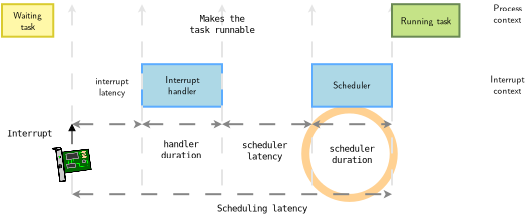 <?xml version="1.0" encoding="UTF-8"?>
<dia:diagram xmlns:dia="http://www.lysator.liu.se/~alla/dia/">
  <dia:layer name="Background" visible="true" connectable="true" active="true">
    <dia:object type="Standard - Ellipse" version="0" id="O0">
      <dia:attribute name="obj_pos">
        <dia:point val="15.162,13.262"/>
      </dia:attribute>
      <dia:attribute name="obj_bb">
        <dia:rectangle val="14.963,13.062;19.788,17.887"/>
      </dia:attribute>
      <dia:attribute name="elem_corner">
        <dia:point val="15.162,13.262"/>
      </dia:attribute>
      <dia:attribute name="elem_width">
        <dia:real val="4.425"/>
      </dia:attribute>
      <dia:attribute name="elem_height">
        <dia:real val="4.425"/>
      </dia:attribute>
      <dia:attribute name="border_width">
        <dia:real val="0.4"/>
      </dia:attribute>
      <dia:attribute name="border_color">
        <dia:color val="#ffd192ff"/>
      </dia:attribute>
      <dia:attribute name="aspect">
        <dia:enum val="2"/>
      </dia:attribute>
    </dia:object>
    <dia:group>
      <dia:attribute name="meta">
        <dia:composite type="dict"/>
      </dia:attribute>
      <dia:attribute name="matrix"/>
      <dia:object type="Standard - Box" version="0" id="O1">
        <dia:attribute name="obj_pos">
          <dia:point val="7,11"/>
        </dia:attribute>
        <dia:attribute name="obj_bb">
          <dia:rectangle val="6.95,10.95;11.05,13.175"/>
        </dia:attribute>
        <dia:attribute name="elem_corner">
          <dia:point val="7,11"/>
        </dia:attribute>
        <dia:attribute name="elem_width">
          <dia:real val="4"/>
        </dia:attribute>
        <dia:attribute name="elem_height">
          <dia:real val="2.125"/>
        </dia:attribute>
        <dia:attribute name="border_width">
          <dia:real val="0.1"/>
        </dia:attribute>
        <dia:attribute name="border_color">
          <dia:color val="#5cacffff"/>
        </dia:attribute>
        <dia:attribute name="inner_color">
          <dia:color val="#add8e6ff"/>
        </dia:attribute>
        <dia:attribute name="show_background">
          <dia:boolean val="true"/>
        </dia:attribute>
      </dia:object>
      <dia:object type="Standard - Text" version="1" id="O2">
        <dia:attribute name="obj_pos">
          <dia:point val="9,11.937"/>
        </dia:attribute>
        <dia:attribute name="obj_bb">
          <dia:rectangle val="8.171,11.414;9.829,12.641"/>
        </dia:attribute>
        <dia:attribute name="text">
          <dia:composite type="text">
            <dia:attribute name="string">
              <dia:string>#Interrupt
handler#</dia:string>
            </dia:attribute>
            <dia:attribute name="font">
              <dia:font family="Latin Modern Sans" style="0" name="Courier"/>
            </dia:attribute>
            <dia:attribute name="height">
              <dia:real val="0.564"/>
            </dia:attribute>
            <dia:attribute name="pos">
              <dia:point val="9,11.937"/>
            </dia:attribute>
            <dia:attribute name="color">
              <dia:color val="#000000ff"/>
            </dia:attribute>
            <dia:attribute name="alignment">
              <dia:enum val="1"/>
            </dia:attribute>
          </dia:composite>
        </dia:attribute>
        <dia:attribute name="valign">
          <dia:enum val="3"/>
        </dia:attribute>
      </dia:object>
    </dia:group>
    <dia:object type="Standard - Line" version="0" id="O3">
      <dia:attribute name="obj_pos">
        <dia:point val="3.5,17.5"/>
      </dia:attribute>
      <dia:attribute name="obj_bb">
        <dia:rectangle val="3.45,17.288;19.55,17.712"/>
      </dia:attribute>
      <dia:attribute name="conn_endpoints">
        <dia:point val="3.5,17.5"/>
        <dia:point val="19.5,17.5"/>
      </dia:attribute>
      <dia:attribute name="numcp">
        <dia:int val="1"/>
      </dia:attribute>
      <dia:attribute name="line_color">
        <dia:color val="#868686ff"/>
      </dia:attribute>
      <dia:attribute name="line_width">
        <dia:real val="0.1"/>
      </dia:attribute>
      <dia:attribute name="line_style">
        <dia:enum val="1"/>
      </dia:attribute>
      <dia:attribute name="start_arrow">
        <dia:enum val="22"/>
      </dia:attribute>
      <dia:attribute name="start_arrow_length">
        <dia:real val="0.2"/>
      </dia:attribute>
      <dia:attribute name="start_arrow_width">
        <dia:real val="0.2"/>
      </dia:attribute>
      <dia:attribute name="end_arrow">
        <dia:enum val="22"/>
      </dia:attribute>
      <dia:attribute name="end_arrow_length">
        <dia:real val="0.2"/>
      </dia:attribute>
      <dia:attribute name="end_arrow_width">
        <dia:real val="0.2"/>
      </dia:attribute>
      <dia:attribute name="dashlength">
        <dia:real val="0.8"/>
      </dia:attribute>
    </dia:object>
    <dia:object type="Standard - Text" version="1" id="O4">
      <dia:attribute name="obj_pos">
        <dia:point val="1.37,14.461"/>
      </dia:attribute>
      <dia:attribute name="obj_bb">
        <dia:rectangle val="0.357,14.232;2.382,14.69"/>
      </dia:attribute>
      <dia:attribute name="text">
        <dia:composite type="text">
          <dia:attribute name="string">
            <dia:string>#Interrupt#</dia:string>
          </dia:attribute>
          <dia:attribute name="font">
            <dia:font family="Inconsolata" style="48" name="Courier"/>
          </dia:attribute>
          <dia:attribute name="height">
            <dia:real val="0.564"/>
          </dia:attribute>
          <dia:attribute name="pos">
            <dia:point val="1.37,14.61"/>
          </dia:attribute>
          <dia:attribute name="color">
            <dia:color val="#000000ff"/>
          </dia:attribute>
          <dia:attribute name="alignment">
            <dia:enum val="1"/>
          </dia:attribute>
        </dia:composite>
      </dia:attribute>
      <dia:attribute name="valign">
        <dia:enum val="2"/>
      </dia:attribute>
    </dia:object>
    <dia:object type="Standard - Line" version="0" id="O5">
      <dia:attribute name="obj_pos">
        <dia:point val="3.5,14"/>
      </dia:attribute>
      <dia:attribute name="obj_bb">
        <dia:rectangle val="3.45,13.788;7.05,14.212"/>
      </dia:attribute>
      <dia:attribute name="conn_endpoints">
        <dia:point val="3.5,14"/>
        <dia:point val="7,14"/>
      </dia:attribute>
      <dia:attribute name="numcp">
        <dia:int val="2"/>
      </dia:attribute>
      <dia:attribute name="line_color">
        <dia:color val="#868686ff"/>
      </dia:attribute>
      <dia:attribute name="line_width">
        <dia:real val="0.1"/>
      </dia:attribute>
      <dia:attribute name="line_style">
        <dia:enum val="1"/>
      </dia:attribute>
      <dia:attribute name="start_arrow">
        <dia:enum val="22"/>
      </dia:attribute>
      <dia:attribute name="start_arrow_length">
        <dia:real val="0.2"/>
      </dia:attribute>
      <dia:attribute name="start_arrow_width">
        <dia:real val="0.2"/>
      </dia:attribute>
      <dia:attribute name="end_arrow">
        <dia:enum val="22"/>
      </dia:attribute>
      <dia:attribute name="end_arrow_length">
        <dia:real val="0.2"/>
      </dia:attribute>
      <dia:attribute name="end_arrow_width">
        <dia:real val="0.2"/>
      </dia:attribute>
      <dia:attribute name="dashlength">
        <dia:real val="0.8"/>
      </dia:attribute>
    </dia:object>
    <dia:group>
      <dia:attribute name="meta">
        <dia:composite type="dict"/>
      </dia:attribute>
      <dia:attribute name="matrix">
        <dia:connections>
          <dia:connection handle="0" to="O6" connection="8"/>
        </dia:connections>
      </dia:attribute>
      <dia:object type="Standard - Box" version="0" id="O6">
        <dia:attribute name="obj_pos">
          <dia:point val="0,8"/>
        </dia:attribute>
        <dia:attribute name="obj_bb">
          <dia:rectangle val="-0.05,7.95;2.613,9.675"/>
        </dia:attribute>
        <dia:attribute name="elem_corner">
          <dia:point val="0,8"/>
        </dia:attribute>
        <dia:attribute name="elem_width">
          <dia:real val="2.563"/>
        </dia:attribute>
        <dia:attribute name="elem_height">
          <dia:real val="1.625"/>
        </dia:attribute>
        <dia:attribute name="border_width">
          <dia:real val="0.1"/>
        </dia:attribute>
        <dia:attribute name="border_color">
          <dia:color val="#d9cb2fff"/>
        </dia:attribute>
        <dia:attribute name="inner_color">
          <dia:color val="#fff8a8ff"/>
        </dia:attribute>
        <dia:attribute name="show_background">
          <dia:boolean val="true"/>
        </dia:attribute>
      </dia:object>
      <dia:object type="Standard - Text" version="1" id="O7">
        <dia:attribute name="obj_pos">
          <dia:point val="1.281,8.812"/>
        </dia:attribute>
        <dia:attribute name="obj_bb">
          <dia:rectangle val="0.548,8.199;2.015,9.426"/>
        </dia:attribute>
        <dia:attribute name="text">
          <dia:composite type="text">
            <dia:attribute name="string">
              <dia:string>#Waiting
task#</dia:string>
            </dia:attribute>
            <dia:attribute name="font">
              <dia:font family="Latin Modern Sans" style="0" name="Courier"/>
            </dia:attribute>
            <dia:attribute name="height">
              <dia:real val="0.564"/>
            </dia:attribute>
            <dia:attribute name="pos">
              <dia:point val="1.281,8.721"/>
            </dia:attribute>
            <dia:attribute name="color">
              <dia:color val="#000000ff"/>
            </dia:attribute>
            <dia:attribute name="alignment">
              <dia:enum val="1"/>
            </dia:attribute>
          </dia:composite>
        </dia:attribute>
        <dia:attribute name="valign">
          <dia:enum val="2"/>
        </dia:attribute>
      </dia:object>
    </dia:group>
    <dia:object type="Standard - Text" version="1" id="O8">
      <dia:attribute name="obj_pos">
        <dia:point val="25.346,8.363"/>
      </dia:attribute>
      <dia:attribute name="obj_bb">
        <dia:rectangle val="24.558,7.84;26.134,9.067"/>
      </dia:attribute>
      <dia:attribute name="text">
        <dia:composite type="text">
          <dia:attribute name="string">
            <dia:string>#Process 
context #</dia:string>
          </dia:attribute>
          <dia:attribute name="font">
            <dia:font family="Latin Modern Sans" style="0" name="Courier"/>
          </dia:attribute>
          <dia:attribute name="height">
            <dia:real val="0.564"/>
          </dia:attribute>
          <dia:attribute name="pos">
            <dia:point val="25.346,8.363"/>
          </dia:attribute>
          <dia:attribute name="color">
            <dia:color val="#000000ff"/>
          </dia:attribute>
          <dia:attribute name="alignment">
            <dia:enum val="1"/>
          </dia:attribute>
        </dia:composite>
      </dia:attribute>
      <dia:attribute name="valign">
        <dia:enum val="3"/>
      </dia:attribute>
    </dia:object>
    <dia:object type="Standard - Text" version="1" id="O9">
      <dia:attribute name="obj_pos">
        <dia:point val="25.346,11.912"/>
      </dia:attribute>
      <dia:attribute name="obj_bb">
        <dia:rectangle val="24.442,11.39;26.25,12.617"/>
      </dia:attribute>
      <dia:attribute name="text">
        <dia:composite type="text">
          <dia:attribute name="string">
            <dia:string>#Interrupt 
context #</dia:string>
          </dia:attribute>
          <dia:attribute name="font">
            <dia:font family="Latin Modern Sans" style="0" name="Courier"/>
          </dia:attribute>
          <dia:attribute name="height">
            <dia:real val="0.564"/>
          </dia:attribute>
          <dia:attribute name="pos">
            <dia:point val="25.346,11.912"/>
          </dia:attribute>
          <dia:attribute name="color">
            <dia:color val="#000000ff"/>
          </dia:attribute>
          <dia:attribute name="alignment">
            <dia:enum val="1"/>
          </dia:attribute>
        </dia:composite>
      </dia:attribute>
      <dia:attribute name="valign">
        <dia:enum val="3"/>
      </dia:attribute>
    </dia:object>
    <dia:object type="Standard - Text" version="1" id="O10">
      <dia:attribute name="obj_pos">
        <dia:point val="5.5,12"/>
      </dia:attribute>
      <dia:attribute name="obj_bb">
        <dia:rectangle val="4.68,11.477;6.32,12.704"/>
      </dia:attribute>
      <dia:attribute name="text">
        <dia:composite type="text">
          <dia:attribute name="string">
            <dia:string>#interrupt
latency#</dia:string>
          </dia:attribute>
          <dia:attribute name="font">
            <dia:font family="Latin Modern Sans" style="0" name="Courier"/>
          </dia:attribute>
          <dia:attribute name="height">
            <dia:real val="0.564"/>
          </dia:attribute>
          <dia:attribute name="pos">
            <dia:point val="5.5,12"/>
          </dia:attribute>
          <dia:attribute name="color">
            <dia:color val="#000000ff"/>
          </dia:attribute>
          <dia:attribute name="alignment">
            <dia:enum val="1"/>
          </dia:attribute>
        </dia:composite>
      </dia:attribute>
      <dia:attribute name="valign">
        <dia:enum val="3"/>
      </dia:attribute>
    </dia:object>
    <dia:object type="Standard - Text" version="1" id="O11">
      <dia:attribute name="obj_pos">
        <dia:point val="8.947,15.274"/>
      </dia:attribute>
      <dia:attribute name="obj_bb">
        <dia:rectangle val="8.047,14.763;9.848,15.785"/>
      </dia:attribute>
      <dia:attribute name="text">
        <dia:composite type="text">
          <dia:attribute name="string">
            <dia:string>#handler
duration#</dia:string>
          </dia:attribute>
          <dia:attribute name="font">
            <dia:font family="Inconsolata" style="48" name="Courier"/>
          </dia:attribute>
          <dia:attribute name="height">
            <dia:real val="0.564"/>
          </dia:attribute>
          <dia:attribute name="pos">
            <dia:point val="8.947,15.14"/>
          </dia:attribute>
          <dia:attribute name="color">
            <dia:color val="#000000ff"/>
          </dia:attribute>
          <dia:attribute name="alignment">
            <dia:enum val="1"/>
          </dia:attribute>
        </dia:composite>
      </dia:attribute>
      <dia:attribute name="valign">
        <dia:enum val="2"/>
      </dia:attribute>
    </dia:object>
    <dia:object type="Standard - Text" version="1" id="O12">
      <dia:attribute name="obj_pos">
        <dia:point val="13.131,15.329"/>
      </dia:attribute>
      <dia:attribute name="obj_bb">
        <dia:rectangle val="12.119,14.818;14.144,15.84"/>
      </dia:attribute>
      <dia:attribute name="text">
        <dia:composite type="text">
          <dia:attribute name="string">
            <dia:string>#scheduler
latency#</dia:string>
          </dia:attribute>
          <dia:attribute name="font">
            <dia:font family="Inconsolata" style="48" name="Courier"/>
          </dia:attribute>
          <dia:attribute name="height">
            <dia:real val="0.564"/>
          </dia:attribute>
          <dia:attribute name="pos">
            <dia:point val="13.131,15.195"/>
          </dia:attribute>
          <dia:attribute name="color">
            <dia:color val="#000000ff"/>
          </dia:attribute>
          <dia:attribute name="alignment">
            <dia:enum val="1"/>
          </dia:attribute>
        </dia:composite>
      </dia:attribute>
      <dia:attribute name="valign">
        <dia:enum val="2"/>
      </dia:attribute>
    </dia:object>
    <dia:object type="Standard - Text" version="1" id="O13">
      <dia:attribute name="obj_pos">
        <dia:point val="17.5,15.5"/>
      </dia:attribute>
      <dia:attribute name="obj_bb">
        <dia:rectangle val="16.488,14.989;18.512,16.011"/>
      </dia:attribute>
      <dia:attribute name="text">
        <dia:composite type="text">
          <dia:attribute name="string">
            <dia:string>#scheduler
duration#</dia:string>
          </dia:attribute>
          <dia:attribute name="font">
            <dia:font family="Inconsolata" style="48" name="Courier"/>
          </dia:attribute>
          <dia:attribute name="height">
            <dia:real val="0.564"/>
          </dia:attribute>
          <dia:attribute name="pos">
            <dia:point val="17.5,15.367"/>
          </dia:attribute>
          <dia:attribute name="color">
            <dia:color val="#000000ff"/>
          </dia:attribute>
          <dia:attribute name="alignment">
            <dia:enum val="1"/>
          </dia:attribute>
        </dia:composite>
      </dia:attribute>
      <dia:attribute name="valign">
        <dia:enum val="2"/>
      </dia:attribute>
    </dia:object>
    <dia:object type="Standard - Text" version="1" id="O14">
      <dia:attribute name="obj_pos">
        <dia:point val="12.998,18.213"/>
      </dia:attribute>
      <dia:attribute name="obj_bb">
        <dia:rectangle val="10.973,17.985;15.023,18.442"/>
      </dia:attribute>
      <dia:attribute name="text">
        <dia:composite type="text">
          <dia:attribute name="string">
            <dia:string>#Scheduling latency#</dia:string>
          </dia:attribute>
          <dia:attribute name="font">
            <dia:font family="Inconsolata" style="48" name="Courier"/>
          </dia:attribute>
          <dia:attribute name="height">
            <dia:real val="0.564"/>
          </dia:attribute>
          <dia:attribute name="pos">
            <dia:point val="12.998,18.362"/>
          </dia:attribute>
          <dia:attribute name="color">
            <dia:color val="#000000ff"/>
          </dia:attribute>
          <dia:attribute name="alignment">
            <dia:enum val="1"/>
          </dia:attribute>
        </dia:composite>
      </dia:attribute>
      <dia:attribute name="valign">
        <dia:enum val="2"/>
      </dia:attribute>
    </dia:object>
    <dia:object type="Standard - Line" version="0" id="O15">
      <dia:attribute name="obj_pos">
        <dia:point val="3.5,15"/>
      </dia:attribute>
      <dia:attribute name="obj_bb">
        <dia:rectangle val="3.31,13.969;3.69,15.025"/>
      </dia:attribute>
      <dia:attribute name="conn_endpoints">
        <dia:point val="3.5,15"/>
        <dia:point val="3.5,14"/>
      </dia:attribute>
      <dia:attribute name="numcp">
        <dia:int val="1"/>
      </dia:attribute>
      <dia:attribute name="line_width">
        <dia:real val="0.05"/>
      </dia:attribute>
      <dia:attribute name="end_arrow">
        <dia:enum val="3"/>
      </dia:attribute>
      <dia:attribute name="end_arrow_length">
        <dia:real val="0.3"/>
      </dia:attribute>
      <dia:attribute name="end_arrow_width">
        <dia:real val="0.3"/>
      </dia:attribute>
    </dia:object>
    <dia:object type="Standard - Line" version="0" id="O16">
      <dia:attribute name="obj_pos">
        <dia:point val="3.5,8"/>
      </dia:attribute>
      <dia:attribute name="obj_bb">
        <dia:rectangle val="3.288,7.95;3.712,14.05"/>
      </dia:attribute>
      <dia:attribute name="conn_endpoints">
        <dia:point val="3.5,8"/>
        <dia:point val="3.5,14"/>
      </dia:attribute>
      <dia:attribute name="numcp">
        <dia:int val="1"/>
      </dia:attribute>
      <dia:attribute name="line_color">
        <dia:color val="#e5e5e5ff"/>
      </dia:attribute>
      <dia:attribute name="line_width">
        <dia:real val="0.1"/>
      </dia:attribute>
      <dia:attribute name="line_style">
        <dia:enum val="1"/>
      </dia:attribute>
      <dia:attribute name="start_arrow">
        <dia:enum val="22"/>
      </dia:attribute>
      <dia:attribute name="start_arrow_length">
        <dia:real val="0.2"/>
      </dia:attribute>
      <dia:attribute name="start_arrow_width">
        <dia:real val="0.2"/>
      </dia:attribute>
      <dia:attribute name="dashlength">
        <dia:real val="0.8"/>
      </dia:attribute>
    </dia:object>
    <dia:object type="Standard - Line" version="0" id="O17">
      <dia:attribute name="obj_pos">
        <dia:point val="7,8"/>
      </dia:attribute>
      <dia:attribute name="obj_bb">
        <dia:rectangle val="6.788,7.95;7.212,17.55"/>
      </dia:attribute>
      <dia:attribute name="conn_endpoints">
        <dia:point val="7,8"/>
        <dia:point val="7,17.5"/>
      </dia:attribute>
      <dia:attribute name="numcp">
        <dia:int val="1"/>
      </dia:attribute>
      <dia:attribute name="line_color">
        <dia:color val="#e5e5e5ff"/>
      </dia:attribute>
      <dia:attribute name="line_width">
        <dia:real val="0.1"/>
      </dia:attribute>
      <dia:attribute name="line_style">
        <dia:enum val="1"/>
      </dia:attribute>
      <dia:attribute name="start_arrow">
        <dia:enum val="22"/>
      </dia:attribute>
      <dia:attribute name="start_arrow_length">
        <dia:real val="0.2"/>
      </dia:attribute>
      <dia:attribute name="start_arrow_width">
        <dia:real val="0.2"/>
      </dia:attribute>
      <dia:attribute name="dashlength">
        <dia:real val="0.8"/>
      </dia:attribute>
    </dia:object>
    <dia:object type="Standard - Line" version="0" id="O18">
      <dia:attribute name="obj_pos">
        <dia:point val="11,8"/>
      </dia:attribute>
      <dia:attribute name="obj_bb">
        <dia:rectangle val="10.788,7.95;11.212,17.55"/>
      </dia:attribute>
      <dia:attribute name="conn_endpoints">
        <dia:point val="11,8"/>
        <dia:point val="11,17.5"/>
      </dia:attribute>
      <dia:attribute name="numcp">
        <dia:int val="1"/>
      </dia:attribute>
      <dia:attribute name="line_color">
        <dia:color val="#e5e5e5ff"/>
      </dia:attribute>
      <dia:attribute name="line_width">
        <dia:real val="0.1"/>
      </dia:attribute>
      <dia:attribute name="line_style">
        <dia:enum val="1"/>
      </dia:attribute>
      <dia:attribute name="start_arrow">
        <dia:enum val="22"/>
      </dia:attribute>
      <dia:attribute name="start_arrow_length">
        <dia:real val="0.2"/>
      </dia:attribute>
      <dia:attribute name="start_arrow_width">
        <dia:real val="0.2"/>
      </dia:attribute>
      <dia:attribute name="dashlength">
        <dia:real val="0.8"/>
      </dia:attribute>
    </dia:object>
    <dia:object type="Standard - Line" version="0" id="O19">
      <dia:attribute name="obj_pos">
        <dia:point val="15.5,8"/>
      </dia:attribute>
      <dia:attribute name="obj_bb">
        <dia:rectangle val="15.288,7.95;15.712,17.55"/>
      </dia:attribute>
      <dia:attribute name="conn_endpoints">
        <dia:point val="15.5,8"/>
        <dia:point val="15.5,17.5"/>
      </dia:attribute>
      <dia:attribute name="numcp">
        <dia:int val="1"/>
      </dia:attribute>
      <dia:attribute name="line_color">
        <dia:color val="#e5e5e5ff"/>
      </dia:attribute>
      <dia:attribute name="line_width">
        <dia:real val="0.1"/>
      </dia:attribute>
      <dia:attribute name="line_style">
        <dia:enum val="1"/>
      </dia:attribute>
      <dia:attribute name="start_arrow">
        <dia:enum val="22"/>
      </dia:attribute>
      <dia:attribute name="start_arrow_length">
        <dia:real val="0.2"/>
      </dia:attribute>
      <dia:attribute name="start_arrow_width">
        <dia:real val="0.2"/>
      </dia:attribute>
      <dia:attribute name="dashlength">
        <dia:real val="0.8"/>
      </dia:attribute>
    </dia:object>
    <dia:object type="Standard - Line" version="0" id="O20">
      <dia:attribute name="obj_pos">
        <dia:point val="19.5,8"/>
      </dia:attribute>
      <dia:attribute name="obj_bb">
        <dia:rectangle val="19.288,7.95;19.712,17.55"/>
      </dia:attribute>
      <dia:attribute name="conn_endpoints">
        <dia:point val="19.5,8"/>
        <dia:point val="19.5,17.5"/>
      </dia:attribute>
      <dia:attribute name="numcp">
        <dia:int val="1"/>
      </dia:attribute>
      <dia:attribute name="line_color">
        <dia:color val="#e5e5e5ff"/>
      </dia:attribute>
      <dia:attribute name="line_width">
        <dia:real val="0.1"/>
      </dia:attribute>
      <dia:attribute name="line_style">
        <dia:enum val="1"/>
      </dia:attribute>
      <dia:attribute name="start_arrow">
        <dia:enum val="22"/>
      </dia:attribute>
      <dia:attribute name="start_arrow_length">
        <dia:real val="0.2"/>
      </dia:attribute>
      <dia:attribute name="start_arrow_width">
        <dia:real val="0.2"/>
      </dia:attribute>
      <dia:attribute name="dashlength">
        <dia:real val="0.8"/>
      </dia:attribute>
      <dia:connections>
        <dia:connection handle="0" to="O23" connection="0"/>
      </dia:connections>
    </dia:object>
    <dia:group>
      <dia:attribute name="meta">
        <dia:composite type="dict"/>
      </dia:attribute>
      <dia:attribute name="matrix"/>
      <dia:object type="Standard - Box" version="0" id="O21">
        <dia:attribute name="obj_pos">
          <dia:point val="15.5,11"/>
        </dia:attribute>
        <dia:attribute name="obj_bb">
          <dia:rectangle val="15.45,10.95;19.55,13.175"/>
        </dia:attribute>
        <dia:attribute name="elem_corner">
          <dia:point val="15.5,11"/>
        </dia:attribute>
        <dia:attribute name="elem_width">
          <dia:real val="4"/>
        </dia:attribute>
        <dia:attribute name="elem_height">
          <dia:real val="2.125"/>
        </dia:attribute>
        <dia:attribute name="border_width">
          <dia:real val="0.1"/>
        </dia:attribute>
        <dia:attribute name="border_color">
          <dia:color val="#5cacffff"/>
        </dia:attribute>
        <dia:attribute name="inner_color">
          <dia:color val="#add8e6ff"/>
        </dia:attribute>
        <dia:attribute name="show_background">
          <dia:boolean val="true"/>
        </dia:attribute>
      </dia:object>
      <dia:object type="Standard - Text" version="1" id="O22">
        <dia:attribute name="obj_pos">
          <dia:point val="17.493,12.219"/>
        </dia:attribute>
        <dia:attribute name="obj_bb">
          <dia:rectangle val="16.588,11.696;18.398,12.359"/>
        </dia:attribute>
        <dia:attribute name="text">
          <dia:composite type="text">
            <dia:attribute name="string">
              <dia:string>#Scheduler#</dia:string>
            </dia:attribute>
            <dia:attribute name="font">
              <dia:font family="Latin Modern Sans" style="0" name="Courier"/>
            </dia:attribute>
            <dia:attribute name="height">
              <dia:real val="0.564"/>
            </dia:attribute>
            <dia:attribute name="pos">
              <dia:point val="17.493,12.219"/>
            </dia:attribute>
            <dia:attribute name="color">
              <dia:color val="#000000ff"/>
            </dia:attribute>
            <dia:attribute name="alignment">
              <dia:enum val="1"/>
            </dia:attribute>
          </dia:composite>
        </dia:attribute>
        <dia:attribute name="valign">
          <dia:enum val="3"/>
        </dia:attribute>
      </dia:object>
    </dia:group>
    <dia:group>
      <dia:attribute name="meta">
        <dia:composite type="dict"/>
      </dia:attribute>
      <dia:attribute name="matrix">
        <dia:connections>
          <dia:connection handle="0" to="O23" connection="8"/>
        </dia:connections>
      </dia:attribute>
      <dia:object type="Standard - Box" version="0" id="O23">
        <dia:attribute name="obj_pos">
          <dia:point val="19.5,8"/>
        </dia:attribute>
        <dia:attribute name="obj_bb">
          <dia:rectangle val="19.45,7.95;22.922,9.675"/>
        </dia:attribute>
        <dia:attribute name="elem_corner">
          <dia:point val="19.5,8"/>
        </dia:attribute>
        <dia:attribute name="elem_width">
          <dia:real val="3.372"/>
        </dia:attribute>
        <dia:attribute name="elem_height">
          <dia:real val="1.625"/>
        </dia:attribute>
        <dia:attribute name="border_width">
          <dia:real val="0.1"/>
        </dia:attribute>
        <dia:attribute name="border_color">
          <dia:color val="#6a8954ff"/>
        </dia:attribute>
        <dia:attribute name="inner_color">
          <dia:color val="#c5e387ff"/>
        </dia:attribute>
        <dia:attribute name="show_background">
          <dia:boolean val="true"/>
        </dia:attribute>
      </dia:object>
      <dia:object type="Standard - Text" version="1" id="O24">
        <dia:attribute name="obj_pos">
          <dia:point val="21.186,8.812"/>
        </dia:attribute>
        <dia:attribute name="obj_bb">
          <dia:rectangle val="19.954,8.481;22.419,9.144"/>
        </dia:attribute>
        <dia:attribute name="text">
          <dia:composite type="text">
            <dia:attribute name="string">
              <dia:string>#Running task#</dia:string>
            </dia:attribute>
            <dia:attribute name="font">
              <dia:font family="Latin Modern Sans" style="0" name="Courier"/>
            </dia:attribute>
            <dia:attribute name="height">
              <dia:real val="0.564"/>
            </dia:attribute>
            <dia:attribute name="pos">
              <dia:point val="21.186,9.004"/>
            </dia:attribute>
            <dia:attribute name="color">
              <dia:color val="#000000ff"/>
            </dia:attribute>
            <dia:attribute name="alignment">
              <dia:enum val="1"/>
            </dia:attribute>
          </dia:composite>
        </dia:attribute>
        <dia:attribute name="valign">
          <dia:enum val="2"/>
        </dia:attribute>
      </dia:object>
    </dia:group>
    <dia:object type="Standard - Text" version="1" id="O25">
      <dia:attribute name="obj_pos">
        <dia:point val="11,9"/>
      </dia:attribute>
      <dia:attribute name="obj_bb">
        <dia:rectangle val="9.537,8.489;12.463,9.511"/>
      </dia:attribute>
      <dia:attribute name="text">
        <dia:composite type="text">
          <dia:attribute name="string">
            <dia:string>#Makes the
task runnable#</dia:string>
          </dia:attribute>
          <dia:attribute name="font">
            <dia:font family="Inconsolata" style="48" name="Courier"/>
          </dia:attribute>
          <dia:attribute name="height">
            <dia:real val="0.564"/>
          </dia:attribute>
          <dia:attribute name="pos">
            <dia:point val="11,8.867"/>
          </dia:attribute>
          <dia:attribute name="color">
            <dia:color val="#000000ff"/>
          </dia:attribute>
          <dia:attribute name="alignment">
            <dia:enum val="1"/>
          </dia:attribute>
        </dia:composite>
      </dia:attribute>
      <dia:attribute name="valign">
        <dia:enum val="2"/>
      </dia:attribute>
    </dia:object>
    <dia:object type="Standard - Line" version="0" id="O26">
      <dia:attribute name="obj_pos">
        <dia:point val="7,14"/>
      </dia:attribute>
      <dia:attribute name="obj_bb">
        <dia:rectangle val="6.95,13.788;11.05,14.212"/>
      </dia:attribute>
      <dia:attribute name="conn_endpoints">
        <dia:point val="7,14"/>
        <dia:point val="11,14"/>
      </dia:attribute>
      <dia:attribute name="numcp">
        <dia:int val="2"/>
      </dia:attribute>
      <dia:attribute name="line_color">
        <dia:color val="#868686ff"/>
      </dia:attribute>
      <dia:attribute name="line_width">
        <dia:real val="0.1"/>
      </dia:attribute>
      <dia:attribute name="line_style">
        <dia:enum val="1"/>
      </dia:attribute>
      <dia:attribute name="start_arrow">
        <dia:enum val="22"/>
      </dia:attribute>
      <dia:attribute name="start_arrow_length">
        <dia:real val="0.2"/>
      </dia:attribute>
      <dia:attribute name="start_arrow_width">
        <dia:real val="0.2"/>
      </dia:attribute>
      <dia:attribute name="end_arrow">
        <dia:enum val="22"/>
      </dia:attribute>
      <dia:attribute name="end_arrow_length">
        <dia:real val="0.2"/>
      </dia:attribute>
      <dia:attribute name="end_arrow_width">
        <dia:real val="0.2"/>
      </dia:attribute>
      <dia:attribute name="dashlength">
        <dia:real val="0.8"/>
      </dia:attribute>
    </dia:object>
    <dia:object type="Standard - Line" version="0" id="O27">
      <dia:attribute name="obj_pos">
        <dia:point val="11,14"/>
      </dia:attribute>
      <dia:attribute name="obj_bb">
        <dia:rectangle val="10.95,13.788;15.55,14.212"/>
      </dia:attribute>
      <dia:attribute name="conn_endpoints">
        <dia:point val="11,14"/>
        <dia:point val="15.5,14"/>
      </dia:attribute>
      <dia:attribute name="numcp">
        <dia:int val="2"/>
      </dia:attribute>
      <dia:attribute name="line_color">
        <dia:color val="#868686ff"/>
      </dia:attribute>
      <dia:attribute name="line_width">
        <dia:real val="0.1"/>
      </dia:attribute>
      <dia:attribute name="line_style">
        <dia:enum val="1"/>
      </dia:attribute>
      <dia:attribute name="start_arrow">
        <dia:enum val="22"/>
      </dia:attribute>
      <dia:attribute name="start_arrow_length">
        <dia:real val="0.2"/>
      </dia:attribute>
      <dia:attribute name="start_arrow_width">
        <dia:real val="0.2"/>
      </dia:attribute>
      <dia:attribute name="end_arrow">
        <dia:enum val="22"/>
      </dia:attribute>
      <dia:attribute name="end_arrow_length">
        <dia:real val="0.2"/>
      </dia:attribute>
      <dia:attribute name="end_arrow_width">
        <dia:real val="0.2"/>
      </dia:attribute>
      <dia:attribute name="dashlength">
        <dia:real val="0.8"/>
      </dia:attribute>
    </dia:object>
    <dia:object type="Standard - Line" version="0" id="O28">
      <dia:attribute name="obj_pos">
        <dia:point val="15.5,14"/>
      </dia:attribute>
      <dia:attribute name="obj_bb">
        <dia:rectangle val="15.45,13.788;19.55,14.212"/>
      </dia:attribute>
      <dia:attribute name="conn_endpoints">
        <dia:point val="15.5,14"/>
        <dia:point val="19.5,14"/>
      </dia:attribute>
      <dia:attribute name="numcp">
        <dia:int val="2"/>
      </dia:attribute>
      <dia:attribute name="line_color">
        <dia:color val="#868686ff"/>
      </dia:attribute>
      <dia:attribute name="line_width">
        <dia:real val="0.1"/>
      </dia:attribute>
      <dia:attribute name="line_style">
        <dia:enum val="1"/>
      </dia:attribute>
      <dia:attribute name="start_arrow">
        <dia:enum val="22"/>
      </dia:attribute>
      <dia:attribute name="start_arrow_length">
        <dia:real val="0.2"/>
      </dia:attribute>
      <dia:attribute name="start_arrow_width">
        <dia:real val="0.2"/>
      </dia:attribute>
      <dia:attribute name="end_arrow">
        <dia:enum val="22"/>
      </dia:attribute>
      <dia:attribute name="end_arrow_length">
        <dia:real val="0.2"/>
      </dia:attribute>
      <dia:attribute name="end_arrow_width">
        <dia:real val="0.2"/>
      </dia:attribute>
      <dia:attribute name="dashlength">
        <dia:real val="0.8"/>
      </dia:attribute>
    </dia:object>
    <dia:object type="Standard - Line" version="0" id="O29">
      <dia:attribute name="obj_pos">
        <dia:point val="3.5,16.5"/>
      </dia:attribute>
      <dia:attribute name="obj_bb">
        <dia:rectangle val="3.45,16.451;3.55,17.55"/>
      </dia:attribute>
      <dia:attribute name="conn_endpoints">
        <dia:point val="3.5,16.5"/>
        <dia:point val="3.5,17.5"/>
      </dia:attribute>
      <dia:attribute name="numcp">
        <dia:int val="1"/>
      </dia:attribute>
      <dia:attribute name="line_color">
        <dia:color val="#e5e5e5ff"/>
      </dia:attribute>
      <dia:attribute name="line_width">
        <dia:real val="0.1"/>
      </dia:attribute>
    </dia:object>
    <dia:object type="Standard - Image" version="0" id="O30">
      <dia:attribute name="obj_pos">
        <dia:point val="2.482,15.124"/>
      </dia:attribute>
      <dia:attribute name="obj_bb">
        <dia:rectangle val="2.482,15.124;4.482,16.903"/>
      </dia:attribute>
      <dia:attribute name="elem_corner">
        <dia:point val="2.482,15.124"/>
      </dia:attribute>
      <dia:attribute name="elem_width">
        <dia:real val="2"/>
      </dia:attribute>
      <dia:attribute name="elem_height">
        <dia:real val="1.779"/>
      </dia:attribute>
      <dia:attribute name="draw_border">
        <dia:boolean val="false"/>
      </dia:attribute>
      <dia:attribute name="keep_aspect">
        <dia:boolean val="true"/>
      </dia:attribute>
      <dia:attribute name="file">
        <dia:string>##</dia:string>
      </dia:attribute>
      <dia:attribute name="inline_data">
        <dia:boolean val="true"/>
      </dia:attribute>
      <dia:attribute name="pixbuf">
        <dia:composite type="pixbuf">
          <dia:attribute name="data">
            <dia:data>iVBORw0KGgoAAAANSUhEUgAAB/YAAAcVCAYAAACZXjjpAAAABHNCSVQICAgIfAhkiAAAIABJREFU
eJzs3XucnAV99/3PNXvMnrIJyWYPyWbDqZaCB5STKOIJLSKotAiJiqWCeEDAR6voU8F6Kz7W3orF
E8WCiPYuVVut2moFLXiCRrQWLHpXQCRhQxIgCTltNjvPH1cWNsnOZHfn8Jtr5vN+va7X7iSbmS9k
szs73+v3uxIkSao9CdAFLAK6gVZgAtgObALWA7vC0kmSJEmSJEmSJFVREh1AktSwuoEVwMiUt5Pv
H7zn94tZA/wPcBfwU+A24DdAvhJhJUmSJEmSJEmSoljsS5IqpYO9y/p93y6swGP+Fvgm8GXgVmB3
BR5DkiRJkiRJkiSpqiz2JUlz1Q4MM31pPwL0BeWatAb4HPAZ4KHgLJIkSZIkSZIkSXNmsS9JKqQF
WEbh4n4wKNds7QI+D3wIuC84iyRJkiRJkiRJ0qxZ7EtS42oCllJ4Vf4QkIuJVhG7gE8C7wceC84i
SZIkSZIkSZI0Yxb7klS/csAAhYv7ZUBzTLRQDwMXATdFB5EkSZIkSZIkSZoJi31Jyq6E9Dr2hVbl
LwdaY6Jlwk3AG3F6X5IkSZIkSZIk1TiLfUmqXQlwEHuX9fu+Py8iWB25D3gl8J/RQSRJkiRJkiRJ
kgqx2JekWL0UXpU/AnTFxGoo24CVwNeig0iSJEmSJEmSJE3HYl+SKquL/cv6qe/3xsTSPiaAC4G/
iQ4iSZIkSZIkSZK0L4t9SSrNPPYv66e+PSgmlubozcCno0NIkiRJkiRJkiRNZbEvScW1AcMUXpW/
JCiXKudc4IboEJIkSZIkSZIkSZMs9iU1uhZgKYWL+0H8WtloxoGXAjdHB5EkSZIkSZIkSQLLKkn1
rwkYovCq/KVALiaaatgW4NnAXdFBJEmSJEmSJEmSLPYlZV0O6KdwcT8MNMdEUx3oBTZFh5AkSZIk
SZIkSY3NYl9SrUuAxRRelb8caIuJpgbh90pJkiRJkiRJkhTKskJStARYyN5l/b7vd0QEk/b4FPCW
6BCSJEmSJEmSJKlxWexLqob5FF6VPwJ0x8SSZuxo4GfRISRJkiRJkiRJUmOy2JdUDl1MP2k/+f6C
kFRSefUCm6JDSJIkSZIkSZKkxmOxL2km5pFey36E6afuFwXlkqrpG8DpQD46iCRJkiRJkiRJaiwW
+5IAWoFhCq/K7w/KJdWatwMfiw4hSZIkSZIkSZIai8W+1FgS4FDgROBZwFF7bg/g1wNpJiaAk4Af
RgeRJEmSJEmSJEmNwyJPqn9NwPOAPwJOA5bFxpEybw1wNPBwdBBJkiRJkiRJktQYLPal+jUAXAic
BywNziLVm+8CLwV2RweRJEmSJEmSJEn1ryk6gKSyGwE+AlwPvADoiQwj1amD97z9fmQISZIkSZIk
SZLUGJzYl+pHL/A+4K1AS3AWqRHkgVOBf40OIkmSJEmSJEmS6pvFvlQfzgI+ASyJDiI1mEeAZwAP
RAeRJEmSJEmSJEn1KxcdQFJJeoG/A/4eS30pwkLgH4DW6CCSJEmSJEmSJKl+NUUHkDRnTwNuAZ4b
HURqcEOkJ9n8S3QQSZIkSZIkSZJUnyz2pWw6A/gW0BcdRBIAxwG/Au6KDiJJkiRJkiRJkupPEh1A
0qydD3wGL6Uh1ZqtwDHAf0cHkSRJkiRJkiRJ9cViUMqWNwHX4L9dqRZ1Al/e81aSJEmSJEmSJKls
XMUvZcdrgWujQ0gqajGwHPjH6CCSJEmSJEmSJKl+WOxL2fBC4B9wUl/KgqcCDwE/jQ4iSZIkSZIk
SZLqQxIdQNIBHQysBhZEB5E0Y2PAiaT/diVJkiRJkiRJkkpisa9G0g0sArqANmAC2A5sAtYDu+Ki
FdQB/Ah4WnQQSbP2W+Bo4JHoIJIkSZIkSZIkKdss9lUvOoFlwNI9b5dNc7vnAPexBvgf4C7SFdq3
Ab8B8pWJfEAJcD3wuqDHl1S6bwBnkJ5IJEmSJEmSJEmSNCcW+8qCeaQFfbHSvlJr6n8LfBP4MnAr
sLtCjzOdC4FPV/HxJFXGZcCHo0NIkiRJkiRJkqTssthXtDZgiOLT9ovC0u1tDfA54DPAQxV+rONI
Nwa0VPhxJFXeBPAi4HvRQSRJkiRJkiRJUjZZ7KuSWoBBpi/tJ39tSVi6udsFfB74EHBfBe6/j/RS
AEsrcN+SYjwMPANYGx1EkiRJkiRJkiRlj8W+5qoJGGD6tfiTtweo78+xXcAngfcDj5XpPpuB7wDP
L9P9SaodtwEvAMajg0iSJEmSJEmSpGyp59JVc5cjnaQvdD37ZaSlfVNUwBrzMHARcFMZ7uvDwLvK
cD+SatNH8N+4JEmSJEmSJEmaJYv9xpMAiyle2g+RTo5rdm4C3sjcp/dfBXylfHEk1ahXAF+LDiFJ
kiRJkiRJkrLDYr++JMBBTL8Wf+r7rVEBG8R5wHWz/DO/B/wH0F3+OJJqzBhwBPCb6CCSJEmSJEmS
JCkbLPazIwF6KXw9+8m386ICai//DJw+w4/tAm4nLfokNYa1wKHA9uggkiRJkiRJkiSp9lns144e
pi/tp/5aZ1g6zVUHxYu7BPg74NXViSOphvwbcEp0CEmSJEmSJEmSVPss9qujk8LXs5+83ROWTpV2
CHBvgd+7GPh4FbNIqi1XAO+PDiFJkiRJkiRJkmqbxX7p5rH/Nez3Le4XhKVTrXg58I19fu25wC1A
c/XjSKohLwG+Ex1CkiRJkiRJkiTVLov94tqAIQqX9suAg8LSKWs+CFwO7AYGgDuB/tBEkmrFADAa
HUKSJEmSJEmSJNWmRi72W4BBpl+LP3n0haVTvfoucC7w98BzgrNIqi1NwER0CEmSJEmSJEmSVHvq
tdhvJp1+LHQ9+2Wkk9L1+t8vScqe9XhCmSRJkiRJkiRJmkYWi+0caSlfrLQfIJ18lCQpS/5f0st2
SJIkSZIkSZIkPaHWiv0csJjp1+JP3h4inciXJKkePQP4eXQISZIkSZIkSZJUOyKK/XnAUcAfAIcA
IzxZ2i8FWgMySZJUSxYDG6JDSJIkSZIkSZKk2lCNYr8JOBH4Q+CFpJOITtxLklTYncDxwK7oIJIk
SZIkSZIkKV4li/2nAX8KvBroq+DjSJJUjz4JvDU6hCRJkiRJkiRJilfuYj8BXg68E3hOme9bkqRG
80bgmugQkiRJkiRJkiQpVjmL/VOAD5Ou2pckSaUbB14A3BYdRJIkSZIkSZIkxSlHsb8c+GvSSX1J
klRe64FjgN9GB5EkSZIkSZIkSTFyJfzZhHRF8N1Y6kuSVCmLgX8COqODSJIkSZIkSZKkGHMt9nuB
rwCfwaJBkqRKezpwHeW9hI4kSZIkSZIkScqIpjn8mcOBW4DnlDmLJEkq7A+AXcBt0UEkSZIkSZIk
SVJ1zbbYPwH4HrC0AlkkSVJxLwB+DvwqOogkSZIkSZIkSaqe2az0fT7wDaCjQlkkSdKBPU56ot1d
0UEkSZIkSZIkSVJ1zLTYPxH4Dpb6kiTVgnuBY4GN0UEkSZIkSZIkSVLl5WbwMX+Ak/qSJNWSg4G/
B5qjg0iSJEmSJEmSpMprOsDvHwR8DxioQhZJkjRzBwO9wL9GB5EkSZIkSZIkSZVVrNjPAV8FnlWl
LJIkaXaOAx4EfhYdRJIkSZIkSZIkVU6xVfz/D/CSagWRJElz8mngxOgQkiRJkiRJkiSpcpICv34E
6fRfaxWzSJKkuXmYdMPO76KDSJIkSZIkSZKk8ptuYj8BPoulviRJWdEH/BPQER1EkiRJkiRJkiSV
33TF/jnAc6odRJIkleRo4HMU3sYjSZIkSZIkSZIyqmmf263APwK9AVkkSVJpjgR2Aj+IDiJJkiRJ
kiRJkspn34n984CRgBySJKk8Pgi8PDqEJEmSJEmSJEkqn6nrepuAXwGHBGWRJGXfBuA+4P593m4E
vgwMRwVrMFuA44FfRgeRJEmSJEmSJEmlm1rsvxz4elQQSVImPMrepf2+7z9e5M/+AXAH0FG5eJri
f4BjSf/OJEmSJEmSJElShk0t9r+Oq3slqdE9TlrUTzd1fz+wqcT7fy1wQ4n3oZn7N+BUYDw6iCRJ
kiRJkiRJmrvJYv8gYBRoDswiSaq87RQu7e8HHgHypTzA3Xff3bpp06bhlpaWkVwut2J8fHykqalp
ZGJiYkUulxv50Ic+NPDVr361lIfQ7HwMeHt0CEmSJEmSJEmSNHeTxf55wOcig0iSymKM/VfkT327
nhKL+yuuuKL5JS95ydKWlpYVExMTI7lcbkWSJCP5fH5FPp8fSZJkiL03wuwdcGyM8847j3vuuaeU
GJqdPwGujw4hSZIkSZIkSZLmZrJ4+SrwysggkqQZGQceoPDU/SgwUcoD3HTTTU1LliwZ7OrqGhkf
H1+RJMlILpebLO1X5PP5pUmSNJXyGGvXrmXVqlVs2bKllLvRzI0BJwM/Ds4hSZIkSZIkSZLmIAGa
gA1Ab3AWSVJayj9I4eJ+DbC7lAfI5/O5n/3sZ/07duwYaWtr229VPjAMtJTyGDNx66238va3uyG+
ikaBZ5F+DkmSJEmSJEmSpAxJgKOAX0QHkaQGkQfWUnhV/oPArpIeIJ9PfvGLXyzetWtXoVX5y4G2
Uh6jXK6++mquv/766BiNZDVwErA9OogkSZIkSZIkSZq5BDgP+Fx0EEmqI+t4sqy/n72L+weAnaXc
eT6fT26++eaFCxYsGNm1a9eKXC6376r8kSRJ5pX0X1Alu3fv5k1vehN33nlndJRG8kXgtaQnmUiS
JEmSJEmSpAxIgP8NXBodRJIyZCOFV+X/FthW6gN873vf6+3s7Bxpamrab1X+nuK+u9THqBUbN25k
5cqVbNy4MTpKI3kX8JHoEJIkSZIkSZIkaWYS4BvAy6KDSFINeYy9y/p9399S6gN87Wtf6x4aGhrZ
Z1X+SD6fX5EkyQjQW+pjZMmdd97JhRdeyMTERHSURpEHTgO+FR1EkiRJkiRJkiQdWAL8AjgqOogk
VdFW0qK+0NT9Y6U+wOrVqzt27dq1PEmSQqvyDyr1MerNDTfcwCc+8YnoGI1kM3AccE90EEmSJEmS
JEmSVFwCPAT0RweRpDLazvTXt5/8tY2UeH3x6667rv3QQw8d7ujo2G9VPrAC6Cvl/hvRxMQE73jH
O7j11lujozSSX5OW+yWfzCJJkiRJkiRJkionIS3A2qODSNIsjJFey/5+pp+6f5gSi/vVq1e3AMO5
XG5kYmLiiVX5kxP3wGAp96/pbd68mVe84hVs3rw5Okoj+TbpJXl2RweRJEmSJEmSJEnTSyix/JKk
CtgNPEDhVfkPASVdjP2KK65oPv3004d27ty5orW1dSSfz++7Kn8IyJXyGJqbe+65h9e85jXRMRrN
XwHviA4hSZIkSZIkSZKmZ7EvKcIEsIbCxf0aYLyUB7jpppuaFi9ePNDd3T2Sz+dXJEmy16r8fD6/
LEmSplIeQ5XzxS9+kY997GPRMRrNucAN0SEkSZIkSZIkSdL+EtKV1i3RQSTVtQ+yd3n/IOnXnjnL
5/PJT3/60/4iq/KX49e2zMrn8xxzzDHRMRrNTuAk4I7oIJIkSZIkSZIkaW8J8AiwIDqIpLr0A+AF
wK7Z/sF8Pp/cdttti5qbm1e0tbU9sSp/srwHlidJ0l72xKoZ27dv57nPfW50jEbzEPAsYG10EEmS
JEmSJEmS9KQE+BVweHQQSXVnFDiatCjcTz6fT7797W8vWLRo0bSr8oERoKNqaVWTbr/9dt7ylrdE
x2g0dwDPA3ZEB5EkSZIkSZIkSakEuAV4fnQQSXVlHHj+6tWr/2v37t0jTU1N+63K31Pmd0cHVe17
z3vew3e+853oGI3mC8C5QD46iCRJkiRJkiRJSov9a4E/jQ4iqX688Y1vfPD888/vxMt8qEye9axn
RUdoRO8A/io6hCRJkiRJkiRJghzwy+gQkurHKaecwhve8IalWOqrjH7yk59ER2hEHwFeEh1CkiRJ
kiRJksqsGVgKHAU8C3ga6SWC50WGkg4kIV3Df0t0EEnZd/DBB3P99dfT0dERHUV1aMOGDbz0pS+N
jtFoNgHHAr+ODiJJkiRJkiRJM9QDLAeG9zkmf22IdPh5Og8CPwd+CHwH+BleslQ1IgG6gcco/Aks
SQfU0dHBF77wBZYvXx4dRXXsl7/8Ja973euiYzSaXwHHkZb8kiRJkiRJkhSpCRikcGk/DMwv4+Pd
B3weuAZ4qIz3K81asuft7aQTeZI0J3/5l3/J85///OgYagC33HILf/ZnfxYdo9F8Czgd2B0dRJIk
SZIkSVJd66Z4ab+UtNyvtjHgc8AHsOBXkMli/wrg8sAckjLs3HPP5aKLLoqOoQby+c9/nr/+67+O
jtFoPgK8KzqEJEmSJEmSpMzKAQMULu2HgQVh6WbmcdJO9SochFKVTRb7Tye9RoQkzcoxxxzD1Vdf
TVNTxAlyalT5fJ7LL7+cb33rW9FRGs1rgC9Gh5AkSZIkSZJUkzopXtovBVrC0pXXbcBK4MHoIGoc
yZS3/w38XmAWSRnT19fHjTfeyMKFC6OjqAGNjY1x/vnnc/fdd0dHaSQ7gOcCq6ODSJIkSZIkSaqq
HLCEwqX9MHBQWLoY64BXAD+JDqLGkEx5/13Ah6OCSMqW5uZmrr32Wo488sjoKGpg69ev57WvfS0b
NmyIjtJI1gDH4HWkJEmSJEmSpHrSASyjcHG/DGgNS1e7tpOW+9+JDqL6N7XYXww8ALQHZZGUIZdd
dhlnnnlmdAyJu+66iwsuuICxsbHoKI3kJ8DJwM7gHJIkSZIkSZIOLAH6KFzaLwcWhaXLvh3AHwLf
D86hOpfsc/sa4PyIIJKy47TTTuPyyy8nSfb9EiLF+OY3v8nll18eHaPRXA+cB+SDc0iSJEmSJEmN
rp0np+2nK+2XAW1h6RrDJuB44J7oIKpf+7ZyK4BfA80BWSRlwOGHH851111HW5vPAVRbPv7xj3Pj
jTdGx2g0bwU+GR1CkiRJkiRJqmMJ6TR9odJ+mHQaX/H+m/Qyplujg6g+TTduezXwlmoHkVT7uru7
ufHGGxkaGoqOIu1nYmKCiy++mB//+MfRURrJLtKzUO+MDiJJkiRJkiRlVBuwlP1L+6nFvZfRzo5P
kg5ESWU3XbG/mHRqv7fKWSTVuKuuuooTTzwxOoZU0ObNm3n961/PAw88EB2lkdwDPIP0OlKSJEmS
JEmSnpQACyk+bd8flk6VkAdOAG6PDqL6U+gC2RcAn61mEEm17YILLuCCCy6IjiEd0P3338+5557L
1q1uO6qiDwHvjQ4hSZIkSZIkVVkrMETh0n4Y6AhLpyg/AZ5NWvJLZVOo2M8Ba/AsIdWg1tZW+vr6
6Ovro7+/nyVLlrBkyRL6+vr4+c9/zg033BAdse48+9nP5uMf/zi5XC46ijQjP/zhD7nkkkvI533e
VCW7gKOAX0UHkSRJkiRJksokId1uXay0H6Bw16bGdirwL9EhVF+KfbFZBrjLWFXV3NxMX1/fE0X9
kiVLnijvJ28vWLCAJCn8qXvvvffyjne8w1XcZTI4OMiNN95IT09PdBRpVm644QY+8YlPRMdoJF8D
XhEdQpIkSZIkSZqhFtJp+0Kl/TDQFZZOWfdd4MXRIVRfDnQW0WaguxpB1BB2A2uB3+05Hpzy/u+A
B2+//fYfNTU1jZT6QFu3buX9738/t9xyS6l31dBaW1v527/9W57ylKdER5FmLZ/P8773vY9/+RdP
iqyi44A7okNIkiRJkiRJpNP2xUr7QdIN1lKlHALcGx1C9eNAxf65wPVVyKHG8E/AR4EfUeC6Infc
ccd3c7ncC8vxYPl8ni996UtcddVVTExMlOMuG8773vc+Tj/99OgY0pzt3LmT888/n1/+8pfRURqF
U/uSJEmSJEmqhmbSYr5Yce8aWkV7D3BldAjVj+YD/P4/A+Mz+DhpJl6x51gNfAz4B9LrMj8hl8vd
C5Sl2E+ShFWrVnHEEUfw7ne/m40bN5bjbhvGq171Kkt9ZU4+n2fLli2sXbuWtWvXsmbNGhYvXhwd
q5GcARwK/E90EEmSJEmSJGVaD8VL+yGgKSydNDMvw2JfZXSgiX1Ip6zPqHQQNaS1wNXANcBGgNWr
V7+bCnyR27hxI5dddhl33nlnue+6Lh1xxBFce+21tLa2RkeR9rNt27YnivupBf5DDz3EmjVr2Lp1
a3TERvdR4J3RISRJkiRJklSzmoABCpf2w6Rr9KWsGyc9SWV7dBDVh5kU+y8DvlHpIGpo24EbgKtW
r159JHBTJR5k9+7dXH311XzhC1+oxN3Xjfnz5/PFL36R/v7+6ChqUGNjYzz00EN7lfZTS/zHHnss
OqKKGwWWArujg0iSJEmSJClEF8VL+6W4KVqN43jg9ugQqg8zKfZzwK9IV+tKFdXb2/ujD3zgA88+
/vjjSZKZfHrO3i233MIVV1zBtm3bKnL/WfepT32KY489NjqG6tju3btZt27dXlP2U6fu169fHx1R
pXshcEt0CEmSJEmSJJVdDuincGm/HFgQlk6qPZ8FLowOofow0+b0fNJ16VJVrFixgnPOOYdTTz2V
9vb2st//Aw88wDvf+U5+85vflP2+s+zNb34z5513XnQMZdzExAQbNmwouC5/dHSUiYmJ6JiqrKuA
S6JDSJIkSZIkadY6gWUULu2XAi1h6aRsqswkqxrOTD+R2oB7gJHKRZH2N3/+fM4880z+6I/+iL6+
vrLe9/bt27nyyiv51re+Vdb7zaqenh6++93vksvloqOoxuXzeR577LH9rm0/WeCPjo4yNjYWHVOx
7gF+PzqEJEmSJEmS9pID+ph+2n7y9kFh6aT6ZbGvspjNJ9I5wJcqFUQqpqmpiVNOOYVzzjmHI444
omz3m8/n+cpXvsJHP/pRxsfHy3a/WfT973+frq6u6BiqEY8//vi017efLPK3b98eHVG1rx9YFx1C
kiRJkiSpgcxj+mn7ydvLgNawdFLjsthXWczmEykBbgWeU6Es0ow87WlPY9WqVZx88sllmy6/6667
eNe73sW6dY3ZQX3605/mmGOOiY6hKtqxY8d+q/KnFvlbtmyJjqjsOx345+gQkiRJkiRJdSIBFlN4
Rf7wnt+XVHtyQD46hLJvtmeIHAH8DM/oUg0YHBzk1a9+NWeccUZZJs0fe+wx3vve93L77beXIV12
vPjFL+bKK6+MjqEy27VrF6OjowXX5T/yyCPREVX//hz4X9EhJEmSJEmSMqKddKK+UGk/THrZZEnZ
swjYGB1C2TeX1Q/vBD5S7iDSXHV0dHD66adz9tlns3Tp0pLua2JigmuuuYZrr722TOlq3+rVq6Mj
aA4mJiZ4+OGHC67LX79+Pfm8JwAq1JeAVdEhJEmSJEmSakBCWuwVK+2XhKWTVGknAD+JDqHsm0ux
nwP+FXhxmbNIJUmShJNOOomVK1dy9NFHkyRzv2TJD37wA9797nezY8eOMiasPbfddhvz5s2LjqFp
5PN5Nm7cOO317desWcPo6Ci7d++OjikV8yPgxOgQkiRJkiRJVdAGLKVwaT8M+EKs1LheC9wYHULZ
N9fmcxGwmvQbk1RzDj/8cFauXMkpp5xCa+vcrhyxdu1aLrjgAkZHR8ucrjZ89atfZXh4ODpGw8rn
82zevHnaNfmTx9jYWHRMqRT3AyuiQ0iSJEmSJJUoARZSvLTvZ+59i6T6937giugQyr5SvtEcCfwQ
6ClTFqnsFi5cyFlnncWZZ57JggULZv3nx8bGuPTSS7n99tsrkC7ONddcw9FHHx0do+5t27Ztv+J+
6u1t27ZFR5QqaQs+R5AkSZIkSbWvFRiicGk/DHSGpZNUD74IvCY6hLKv1DPIngt8G1fIqMa1trZy
6qmnsnLlSg4++OBZ//lPf/rTfO5zn6tAsur75Cc/yXHHHRcdoy6MjY3tN2U/tbjftGlTdEQpmmeq
S5IkSZKkSAnQS/Fp+0F8DUNSZd0BWMyoZOX4ZvUi4OtY7isjjj/+eFauXMkJJ5xAksz8n8Btt93G
pZdeWsFklXf99ddz5JFHRsfIjPHxcdatW1dwXf6GDRuiI0q1zh+KJUmSJElSJbWQFvOFSvvlQFdY
OklKPQIcFB1C2VeuF9xPBP4ZmP2ucynIihUrOOecc3jZy15GW1vbjP7M6Ogop512WoWTVcY3v/lN
lixZEh2jpkxMTLBhw4b9CvvJIn/dunVMTExEx5SyzGJfkiRJkiSVYj7FS/tBIBeWTpJm7iDSgl+a
s3K+4P57pOX+YWW8T6ni5s+fz5lnnslZZ53FokWLDvjxExMTPO95z2P79u1VSFe61tZWbrvtNpqa
mqKjVF0+n+fRRx+ddl3+2rVrGR0dZdeuXdExpXp2FHBXdAhJkiRJklSTmoEBCpf2w0BPWDpJKq9j
gf+IDqFsK/ckXS9wHfCKMt+vVHHNzc285CUvYdWqVRx++OEH/PibbrqJj3zkI1VINndvf/vbWbly
ZXSMitqyZcteZf2+x44dO6IjSo3sSuA90SEkSZIkSVKIboqX9kNA400jSWpUq4AvRYdQtlViRW4C
XAD8FdBZgfuXKu6Zz3wmq1at4jnPeQ65XOFNTlu3buWFL3wh4+PjVUx3YE1NTdx88810dWX/8lHb
t2+f9vr2k7cff/zx6IiSCvsV8JToEJIkSZIkqeyagH72L+2nFve9YekkqfZcDvxFdAhlWyWvfTsM
fAI4o4KPIVXUsmXLOOecczjttNPo6Ogo+HF333035557bhWTFXbddddx1FFHRceYsbGxMUZHR/e7
vv1kcf/oo49GR5RUmkOAe6NDSJIkSZKkWekCllF42n4p6Sp9SdLMfAF4XXQIZVsli/1JLwT+P+CZ
VXgsqSK6u7t55Stfyatf/WqWLFlS8OPuvPNOLrjggiome9I111zD0UcfHfLYxezevZt169ZNO3W/
du1a1q9fTz6fj44pqXLOB66NDiFJkiRJkp6QA5ZQuLQfBhaGpZOk+vTJyAT6AAAgAElEQVQT4ITo
EMq2ahT7k49zKvAu4LlVekyp7HK5HC960YtYuXIlRx55ZMGPe+SRR3jve9/Lf/zHf1Q0z7HHHssH
P/hBFixYUNHHKWZiYoKNGzfuVdxPnbpft24du3fvDssnKdx1wHnRISRJkiRJaiAdFF6PP0w6id8S
lk6SGtMGYHF0CGVbtYr9qZ4JXAKcjat6lGFPfepTWbVqFSeffDJNTU0FP27t2rVcddVV3HzzzWV5
3FNOOYW3ve1t9Pf3l+X+DiSfz7Np06b9rm8/Wdw/9NBDjI2NVSWLpEz6BfC06BCSJEmSJNWJHNBH
4dJ+GFgUlk6SVMwC4LHoEMquiGJ/0iDwZuBC4KDAHFJJBgYGOPvssznjjDPo6uo64Mdv2bKFf//3
f+fHP/4x//Vf/8XatWun/bilS5fy1Kc+lRNOOIGTTjqJzs7Ockd/wtatW/e7tv3UY9u2bRV7bEl1
b4x0UsDVHZIkSZIkHdg80on6YtP2bWHpJEmleBbw0+gQyq7IYn/SPOA1pFP8RwRnkeaso6ODM844
g7PPPpuhoaHoOHvZuXMna9euLbguf/PmzdERJdU3n7BKkiRJkpS+Hr+Y4tP2fWHpJEmVdg7wf6JD
KLtqodiflAAvJi34/zA4izRnSZJw8skns3LlSp7+9KeTJJX/ZzY+Ps7o6Oh+6/In39+4cWPFM0hS
Ee8BrowOIUmSJElShbUDSylc2g/v+RhJUmP6c+B/RYdQdtVSsT/VU4CLgXNJJ/qlTPr93/99Vq5c
yYte9CJaWlrmfD8TExOsX79+2jX5a9asYf369UxMTJQxuSSV1T8Br4wOIUmSJElSCRLSS8oWK+37
w9JJkrLg88Dro0Mou2q12J+0ELgAeCtQW7vNpVlYvHgxZ511FmeeeSY9PT37/X4+n+fRRx/dr7if
vD06Osr4+HhAckkqi3uBQ6JDSJIkSZJURCtPTttPV9oPAx1h6SRJ9eBHwInRIZRdtV7sT2oBzgQu
BY4NziKVZOHChZx00km0trbuVeTv3LkzOpokVVJWnnNIkiRJkupPAiygcGm/nHTa3p9dJUmV9DCw
JDqEsitrT1QS4HjSgv9MIBcbR5IkzVDWnnNIkiRJkrKjhXTj63TF/eTtzrB0kiQ9aT6wOTqEsinL
L7IvB95Cuqp/fnAWSZJUXJafc0iSJEmS4iSkr/8WK+0H8edOSVI2HA38LDqEsqkenux0Aa8HLgYO
jY0iSZIKaAV2RYeQJEmSJNWcZtJivlBpPwx0h6WTJKm8Xg3cFB1C2VQPxf6kHPAy4BLgBcFZJEnS
3g4B7o0OIUmSJEmquh4KX9d+mHSFvpdclSQ1ivcCH4oOoWxqjg5QRhPAP+85nkpa8K8inRCUJEmx
RrDYlyRJkqR600Q6bV+otB/Gy6hKkuaqlXRv99TjjtBE5eD2cc1ZPRX7U/0COA+4DLgQeDPQF5pI
kqTGtiI6gCRJkiRp1ropXtovJS33JUmanQToZP/ifuox3ejuQ8DvqpSxMiz2NWf1WuxPWge8H/gw
cDZwKfC00ESSJDUmi31JkiRJqi05YIDCpf0wsCAsnSQp21pITw8rVNp3MLcLscwn68X+YdEBlF31
XuxP2gl8HrgBeB5pwf9y0vOBJElS5Y1EB5AkSZKkBtNJ8dJ+KWntIknS7CSkxfzUon7fEr9SF8ru
qdD9Vk8/6f+hx6ODKHsapdiflAe+v+c4FLiIdGV/V1wkSZIaghP7kiRJklQ+OWAJhUv7YeCgsHSS
pGxrpvi0fSdzm7Yvh/lBj1tehwD/GR1C2ePEOvSSlvtvI30CLEmSym8tMBQdQpIkSZIyogNYRuHi
fhmVm4WUJNW7qdP20xX4bXHRDmgT8PfRIUr2x8CXo0MoexptYn86jwH/G/gEcAbpmv4TQxNJklR/
BoF2YEd0EEmSJEkKlgB9FC7tlwOLwtJJkrKtmcKT9pNH1LR9OXSTfifNRwcpyaHRAZRNFvtPGge+
suc4BrgYeDX+P5IkqVyGgV9Hh5AkSZKkCmvnyWn76Ur7ZdT2LKQkqZbte237fY/2uGhVkSMt9zdH
BymJxb7mxFX8xQ0BbwYuBBYGZ5EkKeteCnw7OoQkSZIklSAhnaYvVNoPk07jS5I0e00UX5Hfuedj
Gt23gAejQ5Tk34GTo0Moeyz2Z6YDeA1wCfD7wVkkScqqNwGfiQ4hSZIkSUW0AUvZv7SfWtzX+yyk
JKlS5jH9lP1kie93mJn5IXB3dIiSrCUdLpZmxTXzM7MNuAb4G+AU0oL/paGJJEnKnpHoAJIkSZIa
WkK6lbPYtH1/WDpJUrblKDxpPzltbytXHj3RAUo2SPoZsTU6iLLFLyGzkyddIfxt4AjgbcDrSM+x
kiRJxa2IDiBJkiSprrWSTr8VKu2HSTdzSpI0e+0UnrSfnLZ3T3Z1zI8OUBYHA/8VHULZ4peY0h0E
XAC8lfQMG0mSNL07gOOiQ0iSJEnKpATopXhpP4Cvd0qS5mJy2r7Y4ahs7XgMuCk6RMleBfxjdAhl
i1+GSrcRuBL4KPDHwKXAs0ITSZJUm5zYlyRJklRIC+m0faHSfpi0VpEkafamm7afeszDU8OypJv0
7ysfHaQkh0UHUPZY7JfPLuBLwN8BzwYuIT3bJhcZSpKkGrKY9Eelx6ODSJIkSaq6XoqX9oP4Opok
aS5ypFcrL7Qiv5P09DHVjybSv9st0UFKcmh0AGWPxX755YEf7jlGSFf0nw/0BGaSJKlWLAfujg4h
SZIkqayaSYv5YsW9r41JkuamjeLT9h04bd+I5mOxr4bjl7rq6AZeD1wMHBIbRZKkUC8HvhEdQpIk
SdKs9FC8tB8inZ2TJGl2Evaetp86aT95OG2v6fwA+GV0iJI8CCyLDqFscWK/OrYAfw18CngZ6Zr+
54cmkiQpxkh0AEmSJEl7aQIGKFzaD5Ou0ZckafZaKT5t34kjqJqb7O8CWgrMA7ZHB1F2WOxX127g
63uOp5NO8K8k/dYmSVIjWBEdQJIkSWowXRQv7Zfia4SSpLnYd9p+usP2Q5UyPzpAWRyMly3VLPik
Pc7PgT8BLgMuBN4MLA5NJElS5Y1EB5AkSZLqSA7op3BpvxxYEJZOkpRtLRRfkd9B+p1IilAfxf6h
WOxrFiz2440CVwAfBs4hXdP/1MhAkiRVkBP7kiRJ0sx1kl57tVBpvxSvPCxJmqtC0/aTJb7T9qpl
3dEByuKw6ADKFov92rEDuA64Hng+acF/Gl5dRpJUXyz2JUmSpFQO6GP6afvJ2weFpZMkZVszhSft
J69t77S9sqyJ9HP58eggJTk0OoCyxWK/9uSBW/YchwFvI13Z3xkZSpKkMundczwWHUSSJEmqsHlM
P20/eXsZzkJKkuaqg8KT9l1AW1w0qWrmY7GvhuI0eDb0Am8ALiL9wU+SpCx7BvDz6BCSJElSCRJg
MYVX5A/v+X1JkmZvctq+0NFJOq0sNbrbgP+ODlGSB0ifO0ozYrGfLc3AK4BLgWcHZ5Ekaa5eCfxT
dAhJkiSpiHbSifpCpf0wzkJKkuZqHoVX5HeRfheSdGC/AH4SHaIkedL9GzuigygbXMWfLePAl/cc
xwKXAH+Mf4+SpGxZER1AkiRJDS0BFlG8tF8Slk6SlG2T1/0utCLfaXupfHqiA5QsIX2tNNt7B1Q1
FsLZdQewEvgz4C3AG4EFoYkkSZqZkegAkiRJqmttwFIKl/bDpLOSkiTN3jyKr8n3O4xUPfOjA5TF
oVjsa4Ys9rPvQeAy4APAa0mn+J8SmkiSpOKc2JckSdJcJcBCipf2/Xj5SUnSXOQoPGk/OW1vqyLV
ju7oAGVxWHQAZYffgurHNuCzwN8ApwCX7nkrSVKtsdiXJElSIa3AEIVL+2HSWkWSpNlr58DT9p4a
JmVHM+kzw63RQUpyaHQAZYfFfv2ZAP51z/EHwMWkk/ztkaEkSZpihPTH5HxwDkmSJFVXAvRSfNp+
ECsVSdJc7DttP91hIyLVn/lY7Kth+INSY1gEvBF4CzAQnEWSJIDFwIboEJIkSSqrFtJivlBpv5y0
VpEkafbaKLwi32l7qXHdCtwTHaIk9wEHR4dQNvhtrrG0An9Muqb/mcFZJEmN7RhgdXQISZIkzcp8
ipf2g6TzkpIkzU6OdJ12sWn7lrB0kmrZfwK3R4coyQTpqUlj0UFU+yz2G1MCnEha8L8Cf+iWJFXf
WcA/RIeQJEnSE5pJt/wVKu2HgZ6wdJKkbGul+LR9B7YVkubmPuDfokOU7CnAr6JDqPZ5RZnGlAd+
sOdYAVwEvIH0KZUkSdUwEh1AkiSpwXRTvLQfAprC0kmSsiuh8LR9957faw1LJ6nezY8OUBaHYrGv
GbDY133A24ErgNcDF+O1PCRJlbciOoAkSVIdaQL62b+0n1rc94alkyRlWwvTT9lPnbZ3J6ykKPWx
U+qw6ADKBot9TdoMfAL4JHAa6Zr+54UmkiTVM4t9SZKkmesCllF42n4pvsYjSZqLhLSYL1bcO20v
qZY1k34d2xYdpCSHRgdQNvhDn/a1G/januMZpBP8K0nPy5Qk7aOnp4fBwcG9jqGhIf7iL/6CjRs3
RserZSPRASRJkmpEDlhC4dJ+GFgYlk6SlG0tTL8e32l7SfVkPhb7aggW+yrmZ6Tr+d8NvGnPsTgy
kCRV27x5854o6wcGBhgaGtqrxO/q6pr2z5144ol8/etfr3LaTBkhnQvIB+eQJEmqtA4Kr8cfJp3E
92R6SdLcFLq2/eTRFhdNkqpmPvBQdIiSWOxrRiz2NROjwOXAlaTT+5cAR4UmkqQyaWlpeaKwn1rc
T97u7e0lSZJZ3+/g4GAF0taVdtLJtNHoIJIkSSXIAX0ULu2HgUVh6SRJ2dZM8Wn7Tpy2lySAnugA
JRshPdl3V3AO1TiLfc3GDuBvgeuAF5AW/KeFJpKkA8jlcvT390+7Ln9gYIBFixaRy5X/p2CL/RlZ
gcW+JEmqbfNIJ+qLTds7CylJmpsOik/bt8dFk6RMyX6x30Ra7v/f4ByqcRb7mos8cPOe43DgbcCf
kD4VlaSqW7x48X6l/eT7S5YsoampqeqZhoaGqv6YGTQC/Dg6hCRJalgJ6eXmik3b94WlkyRl23TT
9lOPTtIaR5JUuvnRAcriUCz2dQAW+yrVr4G3An8OvAG4iHRiQZLKpre3t2BxPzAwQGtra3TE/QwM
DERHyIIV0QEkSVJdaweWUri0H8ZZSEnSXM1j+vX4TttLUvVlf2If0mJfKspiX+XyKPCXwMeAV5Gu
6T8hNJGkzOjs7NzvGvdTj46O7C0EWbRoES0tLeza5WWRirDYlyRJc5UAB1G8tO8PSydJyrYmik/b
d+G0vSTVkhbSndLbooOU5LDoAKp9Fvsqt3Hgpj3HcaQF/x/jU12pobW1tT0xXT9Z3E8t8ru7u0mS
JDpmWeVyOQYGBnjggQeio9SykegAkiSpZrXy5LT9dKX9MF4OTpI0V+0Un7afFxdNkjRHPWS92Hdi
Xwdksa9Kuh04B/gz4C3Am6iXhSiS9tLU1MTAwMB+6/Ini/uFCxfWXXE/E4ODgxb7xTmxL0lSY0qA
BRQu7ZeTTts33hNISVLpchSesu8mvba9r4pLUv2ZD4xGhyiJxb4OyKcwqobfAe8GPgSsBC4FDg9N
JGlWkiShr6+v4Lr8vr4+crlcdMyaMzg4GB2h1g2TbnTZHR1EkiSVVQswxPTF/eTtzrB0kqRsmzpt
P90xD08Nk6RGlP2x0hWkve14dBDVLot9VdNm4DPANcAfkhb8LwxNJOkJCxcu3K+4n7zd399PS0tL
dMTMsdg/oBZgkPQEMEmSlA0J6SxMsdJ+ECsVSdJc5EhP/ZpuPf7k4SvakqTpzI8OULJm0p+pfhMd
RLXLp0GKMAF8c8/xVOASYBXpNRQlVUhPT89eU/ZTi/vBwUHa29ujI9Ydi/0ZGcFiX5KkWtJMWswX
Ku2HSesWSZJmr43CK/KdtpcklSL7E/uQruO32FdBFvuK9gvgPOAy4E3Am4HFoYmkjJo3b95+pf3U
211dXdERG47F/oysAG6LDiFJUgPpofB17YdJV+h7jSVJ0uxNTtsXW5PvMkBJUqXUT7H/7egQql0W
+6oV64ArgA8DK0nX9B8ZGUiqNS0tLU9M109X3Pf29pIkntZeSyz2Z2RFdABJkupIE+m0faHSfph6
WFApSYrRSuFJ+y6gA6ftJUlxWkk3v2yPDlKSw6IDqLZZ7KvW7AD+FrgOeCFpwX9qaCKpSnK5HP39
/Xtd437qsWjRInI5h6eyZMGCBbS3t7Njx47oKLVsJDqAJEkZ0k3x0n4pabkvSdLsJBx42t6LaEqS
al0PWS/2D40OoNpmsa9alQe+u+d4CnAJ8DrS862kzFq8ePFexf3kNe6Hhobo6+ujudkvy/UkSRIG
Bwe59957o6PUMif2JUlK5YABCpf2w8CCsHSSpGxrYe/p+n2PDrwQiyQp++aT7ofOLot9FWWDpCy4
B7gQeC/wRuCtpC94STWnt7d3v+vcTxb3AwMDtLZ6enujsdg/oJHoAJIkVUknxUv7pXjlYUnSXCSk
xXyhFflO20uSGkVPdICSHUza3Y5HB1FtsthXlmwEPgR8FDiLdE3/0aGJ1HA6Ojr2mrbfd11+R0dH
dETVmMHBwegItW4ZaYmxKzqIJEklyAFLKFzaDwMHhaWTJGVbM8Wn7Ttx2l6SJEgn9rOthfT10vui
g6g2Wewri8aAG4EvAs8lLfjPID0/WSpJa2vrXtP2+07fd3d3kyR+qmnmLPYPKEc6oeiTVUlSLesg
fXGlUHG/DGchJUlzNXXafroCvy0umiRJmZL9iX1I1/H7WqmmZbGvLMsDt+45DgHeBpxH+iOPNK2m
pib6+/unnbYfGhpi4cKFFvcqK4v9GVmBT1YlSXESoI/Cpf1yYFFYOklStjVTeNJ+8nDaXpKk8sj+
xD6kxf6/RYdQbbLYV734DXAxcDnwp6Ql/3BoIoVIkoS+vr5pr3E/ODhIX18fuZw/Mat6LPZnZEV0
AElSXWvnyWn76Ur7ZTgLKUmaq32vbb/v0R4XTZKkhtNK+r13R3SQkhwWHUC1y2Jf9eYx4K+Aq4A3
AJ+OjaNKWLhwYcF1+f39/bS0tERHlJ5gsT8jI9EBJEmZlZBO0xcq7YdJp/ElSZq9JoqvyO/c8zGS
JKl29JD1Yv/Q6ACqXRb7qlfjwGeBv8TV/JnT09Oz15T9vkd7u6e7Kzu6u7vp7Oxk69at0VFqmRP7
kqRC2oCl7F/aTy3ufXIoSZqbeUw/ZT9Z4vsdRpKk7JkPPBwdoiQW+yrIYl/1LA/cDxwZnEP7aG9v
32vafuq6/IGBAbq7u6MjSmWTJAlDQ0P8+te/jo5Sy0aiA0iSQiTAQopP2/eHpZMkZVuOwpP2k9P2
vjIqSVL9mR8doGSHkO4E2h0dRLXHp6+qd/dhsV91LS0tDAwMFLzOfW9vL0mSRMeUqmZgYMBivzgn
9iWpPrUCQxQu7YdJr0wsSdLstVN40n5y2t6XHiRJajw90QFK1kq6ue630UFUeyz2Ve/ujw5Qj3K5
HEuWLJn2GveDg4MsWrSIXC4XHVOqGUNDQ9ERat0g6arlndFBJEkzlgC9FC/tB7BSkSTNxeS0fbHD
VzUlSdJ0sl/sQ7qO32Jf+/EpsOrdfdEBsmrRokXTFvdDQ0P09fXR3OyXD2mmBgYGoiNkwXLAtQaS
VDtaSKftC5X2w6S1iiRJszfdtP3UYx6eGiZJkuYm+6v4IS32b44OodpjM6d6Z7F/AN3d3bzyla/c
b21+a2trdDSpbjixPyMrsNiXpGrqpXhpP0g6LylJ0uzkSK9fX2hFfifp6WOSJEmV0EY97AY9LDqA
apPFvurd/dEBat1FF13Eq171qugYUl1zYn9GRqIDSFIdaSYt5osV9/WxnFCSVH1tFJ+278Bpe0mS
FGs+8HB0iJIcGh1AtcliX/XOif0DWLt2bXQEqe45sT8jK6IDSFKG9FC8tB8CmsLSSZKyK2Hvafup
k/aTh9P2klR2SZLQ0dzKovYuFrR2sLC9k97WefS2dtDd2k5v6zw6m9voammjs6WNjuZWOppbac81
09bcQluumZZcEy25JppyOZpISJInz7KayOeZIM/4xG52TexmbGI3O8d3sX13emwbH+PxsR1sGd/J
5rHtbBrbzqM7t/HIzq1s3LGVDTse5+EdW9g0tp18Ph/4f0qaoR4s9lWXLPZV7zYBjwILooPUKot9
qfI6OjqYP38+mzZtio5Sy0aiA0hSjWgCBihc2g+TrtGXJGn2Wik+bd+J0/aSVEZtTc0MdMxnWddC
BjvmM9Axn8GOXha3dzHQMZ++jh4Wt3exqL2L9qbaP3Nq5+5xRrdtYu22Tfzu8UdYs+0xfvv4I9y/
eQO/2byee7dsYNv42P/P3p3Hx33f9b5//2bXaBmNNNpGlizbsuPEzuI4SZMmLW3SpkkablO6sRxa
KFwuXA6U0gu9LJflHi6nwDnQHrgFSgulcFjKKemhhaYlSdM0Tdrs++J4kReNbEmWrBntI82cPya2
ZWdGki2NPr/fb17Px2MeihxHeqePxprf7/37fL7WMYHSxL63bVPpgKOCdRC4C8U+asGAKPYrotgH
NkY6nabYXx4T+wBqRYOWL+03ies0AMDFOH/avtwrYpYOAHwpHopoS2NKW5pS2tLQqr6mlDY3tKj3
tVd7rPGcyXmviwZD2tzYqs2NrbqhY2vZ33NsalzPj2X07NgxPTV6VI+PHtaB7AiT/thY3j98LqbS
Nr6j1kHgLtwwQi04JGmPdQi3otgHNkY6ndZLL71kHcPN+qwDAMA6CEjqVOXSfrN44BQAcLHCWn5F
flyln0QAgHUVC4bV39SmS5o7taO5Q9ub2tXf1Kb+RLu64t4fC15vm+qT2lSf1G09u8782vjctL47
fFDfPr5f38rs02MjA8oXFg1Twvf88Z9mvyj2cR6KfdSCQ9YB3GxsbEwzMzOqq6uzjgL4Wjqdto7g
du0qzRdNWQcBgGXUS+pR5dJ+kzh5GABwsSpN258u8Zm2B4CqCjkB7Wju0O6Wbl3R0q3Lmru0qyWt
/qZ2BXw0dW8hGY3r9p7dur1ntyRpKj+nB4b26Z6jL+hrR5/XgeyIcUL4jvcn9qVSsf9N6xBwF4p9
1IIB6wBuNzQ0pK1by69OArA+KPZXpU/SC9YhANSsgEoPGZWbtj/9eatZOgCAt4VUedL+9Nn2TNsD
wIZpDMd0VapHV7Vs0p5Ur65s3aRdybSiQSqTjVAfjuqdvZfrnb2XS5JeGh/S3QNP60uHntRTJ4+y
th9rF1Ppoch56yBr0m8dAO7DTynUAib2V5DJZCj2gSqj2F+VPlHsA6ieOpWftj/9eY+YhQQAXKy4
Kk/aN0iK2kUDgFoXD0W0t22zrklt1t5Ur/a2bdYliQ45TOG7xqXJLl2a7NKv7rldr04M6+/3P6r/
vv9R7Zs4YR0NXpaQ5O1lENutA8B9KPZRCwasA7hdJpOxjgD4HsX+qmyxDgDAsxxJbaq8Ir/3tb8P
AMCFOz1tX+lVLylolg4AsITjONrR1K4bOrfp+vYtekP7Fl3e0q2gw1oUr9ieaNdv7L1Tv7H3Tn3n
xAF97uWH9I8HHtf0grdHr2GgSV4v9pnYx+tQ7KMWDFgHcDuKfaD6KPZXpc86AADXiqk0UV+ptO8V
s5AAgItVp8or8htU+ikEAHClSDCkvalevalzu27q7NcbO7epNVpvHQvr5MaObbqxY5v+8Pr36a/2
Paw/ef6bOpgbtY4Fr0hYB1izfpUGGTibAmdQ7KMWTEkaVunMVJRBsQ9UXzQaVUtLi8bGxqyjuBkT
+0BtciSltHxp32GWDgDgbUEtvyKfaXsA8JRYMKw3tG/RW9I79ObO7Xpj5zbFgmHrWKiy5mhcH738
bfrI7lv05YGn9XtP36NHRwasY8HtmqwDrFmdpLSkQesgcA+KfdSKAVHsV0SxD2yM7u5uiv3lUewD
/hSVtEmVS/telS5WAQC4cHVafk0+P2EAwNOCTkBXp3r1tk2X6pb0Tt1IkV/TAo6jH9iyRz+wZY/u
HXxJv/X4V/SdEwesY8GtvD+xL5Wm9in2cQbFPmrFIUnXWYdwK4p9YGN0dXXpueees47hZn3WAQBc
MEdSi5Yv7Ttf+30AAFyYgCpP2p+etufOFgD4Tk99Uu/o2aV39OzSLemdSkbj1pHgQm/rvlRv675U
Xzv6vH7l0bv1zMlj1pHgNv4p9r9lHQLuweUPasUh6wBuls1mNTk5qYaGBusogK91d3dbR3C7pEpv
uSesgwA4IyKpW5VL+16VahUAAC5cTCtP2/NoGAD4XsgJ6MbOfr2z93Ld0btbu5Jp60jwkNt7duu2
Tbv0+X2P6FcfvVvHZ7LWkeAWMZXuasxbB1mTfusAcBeKfdSKAesAbpfJZLRjxw7rGICvdXV1WUfw
gj5Jz1iHAGqEI6lZy0/bp0WlAgC4GOdP25d7cVcKAGpWczSu2zft0vf3XanbN+1SM1P5WAPHcfTj
l7xR7916tX7j8X/Rnzz/TS0UC9ax4AZNkkatQ6zJdusAcBcuoVArmNhfAcU+UH1M7K/KFlHsA+sl
rFIxX6m036xSrQIAwIWLqvKKfKbtAQBldMUTuqvvKr17yx69NX2JQk7AOhJ8pjEc0x/d8H79h/43
6Cce/ALr+eGHYp+JfZyDYh+1gmJ/BZlMxjoC4HvpNKvkVqHPOgDgIQktX9qnVZqXBADgwgRUOmhl
uWn7sFk6AICHpOub9b6te/XeLVfrxo5tchye+kL17W3brMfe/av67Se+qt97+h6m92tZwjrAmvWr
9Lhs0ToI3IFiH7XiiEp/8PHOsQKKfaD6Ojo65DiOikXehy1ji3UAwCVCkrpUubTvVem5cwAALlxE
y0/bx8XVMwDgorVG6/WB/mv1/q179ebO7ZT5MBEOBPU7175L72LBqikAACAASURBVNh0mX7k/s/p
6NS4dSRY8H6xXy+pU9KQdRC4A8U+asWcpIwk9mBXQLEPVF8kElFbW5uGh4eto7gZxT5qRaOWL+27
JQXN0gEAvMtR5Wn7xtf+XsQsHQDAp+qCYb17yx79cP91ekfPLtbswzXe1LVdT77n1/VD931W9w6+
ZB0HG80fIxH9otjHayj2UUsOiWK/Iop9YGOk02mK/eX1WQcA1kFQpaepzy/tlxb3zWbpAADeFlb5
Kful0/Z0KQCADeA4jm7q7NeP7bhB79u6V43hmHUkoKxUrEFfv+Mj+sXv/pP+2/P3s02zlvin2P+2
dQi4A8U+asmApJusQ7hVJpNRsVhkNRZQZel0Wk8//bR1DDfbIs6Ngvs1SOpR5Wn7TeJ9NgDgYjgq
FfPLFfdM2wMAjHXFE/rQjhv04Utu1PZEu3UcYFUCjqNP3vB+9Te16Rce/qIWiwXrSNgIcZUejM1b
B1mTfusAcA9uOKKWHLIO4GbT09OamJhQczMDhEA1pdNp6whu1yCpRdJJ6yCoWQFJHapc2veq9P9R
AAAuXFjl1+MzbQ8AcLmA4+ht3Zfq/7j0zXpX35UKsmofHvUfd71VbbFGffCBv9L84oJ1HGyEJnn9
TuN26wBwD4p91JIB6wBul8lkKPaBKqPYX5Ut8vrbbbhZXJXX4/eqNIkfNksHAPC2Smfbn35F7aIB
AHAxktG4PnzJjfqZy75P25rarOMA6+ID265RNBjSB+77C8r9WpCQ1+80MrGPMyj2UUuY2F9BJpPR
ZZddZh0D8LXu7m7rCF7QJ+lx6xDwpICkdlUu7XslpczSAQC8LaTlp+3rxbQ9AMA3Lk126SO7b9YH
d9yguiDPPsN/7uq7Sl94y4/rR+7/HGv5/a7JOsCa9YujS/Eain3UEor9FWQyGesIgO91dXVZR/CC
LdYB4Fp1Kk3ULzdtzywkAODixLX8tH3MLhoAABvBcRzdkt6pj13xdt3Ws8s6DlB1H9h2jU7MZPWR
h//ROgqqKWEdYM0aJbVJGrYOAnsU+6glxyQtSgpaB3Erin2g+jo6OhQIBFQo8CTwMij2a5Oj0kXK
ctP27WbpAADeVm7afumrXlwpAgBqVsgJ6D1br9bHr7pNe1p7rOMAG+rnd9+sl08d15+++C3rKKgW
70/sS9J2UexDFPuoLQuSjqq04hllUOwD1RcMBtXZ2cl/b8vrsw6AqohJ2qTKpX2vmIUEAFysOpVf
j8+0PQAAFQWdgH64/zr95t47ta2pzToOYObTN/2wnj55VI+cOGgdBdXg/Yl9qbSO/zvWIWCPYh+1
5pAojCoaHBy0jgDUhHQ6TbG/PCb2vceR1KrlS/tOs3QAAG8Lavlp+wYxbQ8AwAW6uXun/uv179VV
TOgDkqSH3/VxNX/+FzQxP2MdBestrlIbumAdZE36rQPAHSj2UWsGrAO42dDQkIrFohzHsY4C+Fo6
nbaO4HZ9KhXFReMcOCuis9P25Ur7XpUukwAAuHAxLT9tX2cXDQAAv+lrbNUf3fB+3dV3lXUUwHXu
vvVndPNX/9A6BqqhSdKYdYg12W4dAO5AsY9ac8g6gJvNz8/r5MmTSqVS1lEAX6PYX1FMUoek49ZB
aoQjKanKpf1mlabteeoLAHDhAqo8Zd+o0tn23JkAAKDqIsGQfumKW/XrV9+hWDBsHQdwpbemL9Hb
uy/Vvw++ZB0F6y0hrxf7TOxDEpfPqD0U+yvIZDIU+0CVUeyvSp8o9tdLWFK3yhf3pz+vN0sHAPC2
pdP25V514tEwAACMXd+xVZ978wd1WbLLOgrget945y8o9Bc/o8ViwToK1lPCOsCa9YsNpxDFPmrP
gHUAt8tkMrriiiusYwC+RrG/Klskfdc6hAc4Kl2aLFfap0WlAgC4GAGVHv0qtx7/9Iu7CgAAuFZd
MKzfue4ufXT3LRy9CVyA37rm+/X/PPY/rWNgPTVZB1izhKRWSaPWQWCLS3DUGib2V5DJZKwjAL5H
sb8qW6wDuERM0p7XXttVKukTkqKS2lQq7hvN0gEAvC2qyivymbYHAMDTrk716m/f+mFdypQ+cMF+
fc8d+s3H/0WFIsPRvuH9Yl8q3Ruk2K9xFPuoNUOS5iVFrIO4FcU+UH2pVErhcFj5fN46ipv1WQfY
II06d7r+LZI+YBkIAOATp6ftl1uTz/G6AAD4TsBx9ItXvF2/e+1dCgeC1nEAz/rlK9+hTzx9j3UM
rBfvr+KXSuv4H7EOAVsU+6g1BUmHVXqyCWVQ7APVFwgE1NXVpSNHjlhHcTM/TOwHJHXo3BX5m8/7
mDRLBwDwtogqT9o3SIqLaXsAAGpMKtagL7z1x3V7z27rKIDn/efr3k2x7ydxlRrRBesga9JvHQD2
KPZRiw6JYr+iwcFB6whATaDYX1GfdYBViEnq0evL+tMfe8SGGADAxXC08rQ9P2EAAMAS17b16Uu3
/rR66nl+HFgvPfVJHZ0at46B9eCotI5/zDrImlDsg2IfNWnAOoCbHT9+XIVCQYFAwDoK4Gvd3d3W
Edxus6SgpEWj7+9IalH5wv70xw6jbAAArwvr3On6819xlfa+AAAArMKPXfJG/flNP6JIkNv9wHr6
45t+SHd9/dPWMbBevF/sM7AKin3UpEPWAdxscXFRw8PD6uzstI4C+Fo6nbaO4HZhSV2SjlXp64ck
datyad+r0qwkAAAXxlGpmK+0Ip9pewAAsE6CTkC/94Yf0MeueLt1FMCX3rX5SusIWE9N1gHWjIl9
UOyjJlHsryCTyVDsA1VGsb8qW3TxxX6jlp+27xazkACAixHS8tP29eInDAAAqLp4KKK/u+UnKR4B
YLUS1gHWLKnShlFv7x3AmlDsoxYNWAdwu0wmo6uvvto6BuBrFPurskXSt8v8ekClNfhLp+vPL+45
VBAAcHGWTtuXK/CjdtEAAAAkqTVar6/e9h91fcdW6yiA7/U2tOjIJD2qL3i/2JdK6/i/Zx0Cdij2
UYuY2F9BJpOxjgD4HsX+qtys0nuV80v7HrHEGABwMUKqPGl/+sW0PQAAcLHu+mb9+x2/oEuTXdZR
gJpwe89u/flLD1rHwHrw/ip+qbSOn2K/hlHsoxaNSJpWaRYHZQwODlpHAHwvmUwqFotpdnbWOoqb
fei1FwAAq3P+2fbnv2J20QAAANaqr7FV9935i9ramLKOAtSMGzq2Uuz7Rb2koKRF6yBr0m8dALYo
9lGLiiqt47/MOIdrDQ0NWUcAfM9xHKXTaR08eNA6CgAA3hDU8ivyT9+kAQAA8KG+xlY9cOfHtLmx
1ToKUFP6E+3WEbBeHJWm9setg6wJxX6No9hHrTokiv2KmNgHNkZXVxfFPgAAp9Wp/JT96RKfaXsA
AFCjNtUndf+dv0ipDxhIRlj86yveL/a3WweALYp91KpD1gHcbGRkRPl8XuFw2DoK4Gvd3d3WEQAA
2BgBVZ60Pz1tz9UpAADA66RiDbr3zo9qC+v3ARMLBW/vbcd5EtYB1oyJ/RrHrRPUqgHrAG5WKBR0
4sQJbdq0yToK4GtdXV3WEQAAWB8xVZ60Pz1t75ilAwAA8KT6cFT/evvP6ZJEh3UUoGadmM1ZR8B6
arIOsGatkpLy+t4BXDSKfdQqJvZXkMlkKPaBKmNiHwDgCaen7Zd7cWUJAACwroJOQP/95p/QdW19
1lGAmvbiWMY6AtaT9yf2JWmbpMetQ8AGt19QqwasA7hdJsMbFqDamNgHALhCuWn7pa86MW0PAACw
wX73urv0rs1XWscAat63jr9qHQHryfsT+5K0XRT7NYtiH7WKif0VUOwD1cfEPgCg6gIqnV9faUV+
vaSwWToAAACU8YPbrtUvX/kO6xgAJH33xEHrCFhPDSpdJxesg6xJv3UA2KHYR60alzQhvyxeqYLB
wUHrCIDvNTY2qr6+XlNTU9ZRAABeFdXy0/ZxMW0PAADgIZcmu/S57/ugdQwYmZnLayw3q7HstE5N
zurU5KwmpuaUnZpTbmZek6+9pmbmNZtf0MzcgmbnFzSfX1B+saD8QkGLhYIWF89tLYPBgELBgEKB
gKKRkKLhoGKRkOLRsOrrImqoiyhRH33tFVNrIq53XLvN6H8Fdzk+k7WOgPXkqDS1f8o6yJpQ7Ncw
in3UsgFJ7LOqYGhoyDoC4HuO4yidTuvVV1npBQAow9G50/ZLJ+1Pv5i2BwAA8I26YFhffNtPKR6K
WEdBFWSn53R8bFLHT07q+Pikjo9Nanh8SsPjUxrNTmv01LSm5/JV+d6LhUXN5xdLn0zPVfx9oWBA
N+/Zog++g9vmpxWLResIWG/eL/a3WweAHYp91LJDotiviIl9YGNQ7ANADYto+Wn7ejFtDwAAUEM+
8YYf0O5k2joGLlKxWNTQyUkdHcnq6PCEjo1kdWwkq8HRnDKjWU3NVqe0Xw+J+qjuummnPnDzbrU3
11vHcY1PPXefdQRUg/f3ODOxX8Mo9lHLDlkHcLOTJ09qbm5O0WjUOgrga+k0F+wA4EvnT9uXezGI
BQAAgNe8NX2Jfn73zdYxsAr5hUUNHD+lg0OndDAzppGJaT1/cFjHRrNnp+I9wHEc7epr03vefKne
cV2/IqGgdSTX+Zv937OOgGrwfrHfptK/xYR1EGw8in3UsgHrAG43NDSkvr4+6xiAr1HsA4BHhbX8
ivy4pIBZOgAAAHhIXTCsv3jzj1rHQBkjp6a079iY9h0d1avHxrQ/M6bDx09pseDd9eyJ+qhuu65f
d920U9s3tVrHcbUnR49YR0A1NFkHWBfbJD1pHQIbj2IftYyJ/RVkMhmKfaDKKPYBwKUqTdufLvGZ
tgcAAMA6+ZU9t2tbU5t1jJp3fGxSLw6M6OWjo3rp8KheOTqqseyMdax1EQ4F9cZdm/TOG3boTZf3
Ksx0/or+yzPfULHo3Qc4sAx/FPvbRbFfkyj2Ucso9leQyWSsIwC+R7EPAAZCqjxpf/pse6btAQAA
sAH6Glv1S1feah2j5kzP5fX8wWE9PzCs5w4O64WBYd+U+KcFA4727kjr1mu36eY9W9RUz5GrF+Lz
+x6xjoBqaVDpmr9gHWRN+q0DwAbFPmrZgHUAt6PYB6qPYh8AqiCuypP2DZK4nwUAAACX+N3r3q1Y
MGwdw/eGT03p6f3H9dSrx/XMgePaf2xMBR9OY0dCQV27M6237tmit1zVp+aGmHUkT/r20Kt6YZx7
474VUOkegbdPqKfYr1EU+6hlk5JGJaWsg7jV4OCgdQTA9+rr69XU1KRsNmsdBQC84fS0faVXvSS2
SgIAAMADrmjdpB/adq11DF8aOTWlx1/J6LFXMnpy35AGR3O+Xave0linGy/v1Zuu6NX1l25SPMaD
Imv1h8/dax0B1ZaQ14v97dYBYINiH7VuQBT7FQ0NDVlHAGpCd3c3xT4AnFanyivyGyQxcAIAAACf
+LWrbreO4BvTs3k9/kpG33vpmL730qAOn5jwbZEfDgV1xdZ2XX/ZJl1/2Sbt7E3JcRzrWL7xwnhG
/3L4GesYqLYm6wBrxsR+jaLYR607JOka6xBuxcQ+sDG6urr00ksvWccAgOoLavkV+UzbAwAAoEZs
a2rT+7butY7haYeGxvXQc0f0neeP6pkDJ5RfWLSOVBWhYECX9LRq7460rt2Z1p7tXYpFqHaq5Tcf
/4ovj2nAeRLWAdasQ6U7KjnrINhY/OmPWnfIOoCbTUxMaHp6WvF43DoK4Gvd3d3WEQBgfdRp+TX5
dXbRAAAAADf52V1vYcr6AhUKRT194LgeeGpADz57WMdG/Ln9MB4Na/eWdl3Z36k92zt1+ZZ21UVZ
r78RHj5xQP888JR1DGwE70/sS9I2SU9bh8DGothHrRuwDuB2mUxG/f1sdQGqqauryzoCAKwsoMqT
9qen7bm6AAAAAFYUDYb0oR03WMfwhMVCUY++dEz3PXlI33rmsMZzM9aR1lUw4Ghbd4su29ymXX1t
2r2lXf3dLTz0YaBYLOoXHv6ib49wwHm8P7EvSdtFsV9zuPWGWsfE/goo9oHqY2IfgCvEtPK0PfeW
AAAAgDV7Z+/laonWW8dwrWKxqCf2Denrjx3Q/U8e1MTUnHWkdRGLhLQtndQlvSnt2NSqnb0p7ehp
VSTEeWRu8GcvPajHRgasY2CjNKh0j8Pbz3FQ3NQgin3UOor9FQwODlpHAHwvnU5bRwDgd+dP25d7
cWUAAAAAbIj3b73GOoIrHRwa11cf2ad7Ht2v4fEp6zgXLRQMqLcjoa1dSW1NJ9Xf3aJt6Rb1tjcx
ie9SR6fG9SuP3m0dAxspoNImQm+f6EGxX4O4fYdad9g6gNsNDQ1ZRwB8j1X8ANYsqsor8pm2BwAA
AFwjHAjq9t7d1jFcY3JmXl/73qv6yiP79NLhUU+tQW9uiKm3I6HNHc3a3JFQX2ez+jqb1dOeUDDA
BZiXfPiBv9bEvL+OecAqJESxD8+h2Eetm5U0JIlWrQIm9oHqi8Viamlp0djYmHUUAG4UUOn8+uWm
7cNm6QAAAABcgOva+tQUjlnHMPfsgRP60oMv6r4nD2l2fsE6TlnRcFAdyQZ1tjQonWpUurVRm9qa
tKmtST3tTWqMR60jYh38wTPf0L2DL1nHgIUm6wBrtt06ADYexT5QWsdPsV9BJpOxjgDUhHQ6TbEP
1KqIlp+2j4tpewAAAMAn3tRFD/Pvjx/QQ88d0cjEtNKpRp2cmFZuel6FDZjWdxxH9bGwmhtiSjbW
KdkQU2sirtamOrU116utOa62RFydLQ1KNtZVPQ9sPXLioH7tsS9bx4CVhHWANetSaRTEu2eX4IJR
7APSgKQ3Wodwq0wmo2KxyPlPQJWl02k9//zz1jEArDdHlaftG1/7exGzdAAAAFUXCoTUEm5RW6xN
qUhKqWjqzMdkOKl4KK6gE1RBBc0szGgiP6HhuWEdmz6m/ZP7tX9yv/LFvPW/BrBurm3rs45g7u3X
bNPbr9l2zq8VikVNTM5qYmpOU7N5Tc7Ma2pmXrP5Bc3OL2g+v6j5/KIWCwUVitLiYkGS5DhSMBBQ
KBRQKBhQJBRUNBxUNBxSXTSkeCyi+lhYDXURNcajaoxHFOA+JyQdn8nqfff+ufKFResosOL9iX1J
2ibpWesQ2DgU+0BpYh8VTE1NKZfLqanJHz/lALdKp9PWEQBcjLDKT9kvnbYPmKUDAACoOsdx1BBs
eF1xf/rzZCQpZxXrhwIKqD5Ur/pQvdJ1aV3VfJUkKV/M67mJ5/Tw6MN6IfuCCsVCtf+VgKq6vKXb
OoIrBRynNEHPlDw2wNzigu76+qc1OHXKOgoseX9iXyqt46fYryEU+0BpYh/LyGQyFPtAlVHsAy7k
qFTML1fcM20PAABqQNgJKxVLlS3uU5GUosHqnTMddsK6uvlqXd18tUbmRvS1oa/pkZOPqCAKfnhP
0Aloa1PKOgZQ04rFoj74wF/pe8PM+9W8RpXu/VT/FJBq6rcOgI1FsQ8wsb+iTCajnTt3WscAfK27
myf2gQ0XVvn1+EzbAwCAGuPIUSKSUGu49Uxhv7S4b440W0eUJLVF2/TBvg/q7Z1v198d+Tvty+2z
jgRckPa6RgUdLjIASx/97j/piwcet44BNwiodB8oax1kTSj2awzFPkCxv6LBwUHrCIDvdXV1WUcA
/KfS2fanX9UbLAMAAHCdaDBasbhPRVMKB8LWEVetK9alj+34mO4fvl9fOvYlLRQXrCMBq9ISrbeO
ANS033riK/rUc/dZx4CbNIliH55CsQ9IRyUVxExeRUNDQ9YRAN/r7Oy0jgB4S0jLT9vXi5/sAACg
pgScgBKhRNnivi3WpsZQo3XEdXdz+83a2rBVn97/aU3kJ6zjACuqD3GWF2DlPz/1Nf2/T/6rdQy4
jfdPIN5uHQAbi2IfkPKSjknqtQ7iVkzsA9UXiXBxD5wjruWn7WN20QAAAKzUBevKnnHfFmtTa6RV
QSdoHXHD9cX79PFLPq5PvvpJDc8NW8cBALjQ7zz1b/qNx/9FxaK3D1NHFSSsA6xZt0p30aatg2Bj
UOwDJYdEsV9RJpOxjgDUhMsuu0wvvviidQyg+spN2y991UuqvXvSAAAACiiglmhL2eI+FUmpPsQa
73Jao6362I6P6Q9e+QONzo9axwHOCqhUGjWUPs2GZlVQUQE5lqmAmvIrj96tTzx9j3UMuJX3i31J
2irpeesQ2BgU+0DJgKTvsw7hVplMRsViUY7DRQdQTZ2dnRT78Ic6lV+Pz7Q9AACocY7jKB6Mly/u
oym1hFsUcDhP6GI0R5r1kR0f0Sde/oSmFqas46AWOCqtcE5KanntY/K8zxM654iwl3VcqcVf1Fty
l+hHxq7Tu05dpVCR/+aBalgsFvRTD/6t/vKV71hHgZt5fxW/JPWLYr9mUOwDJYesA7jZ3NycxsfH
1dLSYh0F8LXOzk7rCMDKglp+2r5BTNsDAICaFgqE1BJuKVvcpyIp1QXrrCP6Vnu0XT/R9xP64/1/
rKJYt4w1cFS6tjm/qF9a4Dfroq59xoPTurv5Kd3d/JS2z7XrU0c/oNsndq9XcgCSJvNzev+9n9HX
jtJ1YgWN1gHWxXbrANg4FPtACcX+CgYHByn2gSqj2IcrxLT8tD33oQEAQI1zHEcNwYaKxX0ynGTj
naFdiV26peMW3XviXusocCtHpdOIl5u0T2pD7py/Gh3WHf1/rI8M36L/euy9CjK9D6zZ4dxJff/X
/389NzZoHQVecHqAZdI6yJr0WwfAxqHYB0oGrAO43dDQkC6//HLrGICvUeyj6gKqPGXfqNLZ9rw7
BAAAUNgJKxVLlS3uU5GUosGodUQs467uu/T0qac1OjdqHQUW6lS+qF/61xGzdGV9qv0+nQhl9bcD
H6bcB9bgm5lX9IP3/YWGZ3LWUeAlCVHswzO4dQuUMLG/gsFBnnAEqo1iH+sipcrlfZ1K0ykAAAA1
zpGjRCRxpqhPRc8987450mwdEWsQdsJ6z6b36M8P/Ll1FKy3qMoX9Us/j5mlW5N/aHlMW+ZT+t3B
u6yjAJ70+898Xb/26Je1UCxYR4HXJCR5u/5gFX8NodgHSjKS8pLC1kHcamhoyDoC4HsU+7hgmyVt
09kyn3d2AAAAZ0QD0bNT9ucV96loSuEAtwD87Ormq9Ub79WR6SPWUbBaYZ0t6JtV/lz7uFm6DfGJ
znv0/aeu0A1TW62jAJ4xNjelDz3weX318LPWUeBVTdYB1qxHpXGeGesgqD5u/wIli5KOqFSPoAwm
9oHqa25mKqimRVX5XHum7QEAAF4n4ATUHG4uW9y3xdrUGGq0jghjt3beqs8e/Kx1DEilu9DNWn7S
vsEsnWsUVdQvb/qSvv3KL1lHATzhvsGX9aEH/kqDU6eso8DLEtYB1sUWSS9ah0D1UewDZx0SxX5F
mUzGOgLge4EA5+j5lqPS+fVLz7M/v7hnYAwAAOB16oJ1Z6buzy/uWyOtCjpB64hwsT2JPWoINWhy
wdsH57peQCuX9t6fhtwwDzXs1+Pxw7pmerN1FMC1Zhfz+r8fvVt//Pz9KhSL1nHgdf74GdUviv2a
QLEPnDVgHcDNhoaGVCgUKB4BoJyQzi3rzy/u4yrd7AIAAMA5gk5QyXCy7MR9KpJSfajeOiI8LBQI
aW9yr7418i3rKN4VUKnwOL+oX7ouPyG2i62zf0o+QbEPVPDg0Kv6yQe/oFcnhq2jwC/8Uexvtw6A
jUGxD5x1yDqAmy0sLGh0dFTt7e3WUQBg48VVfj3+6QI/ahcNAADAzRzHUTwYLztxn4qk1BJpUcDh
CUhUzxWJKyj2K3FUuqZJStoh6TpJvaaJ8JpvN75qHQFwnVNz0/r4o/+sz778EFP6WF9Ble7veXvB
T791AGwMin3gLIr9FQwODlLsA1WWSqU0OjpqHaO2BFR+yv705/UqvcEHAABAWaFASC3hlrLFfVus
TbFAzDoiatj2hu0KKKCCCtZRNlZApUn6pM6uyV/6Oj1tz6S9K70SPWEdAXCVz7/ysD7+6D9reCZn
HQV+1SSKfXgCxT5w1oB1ALcbGhrSnj17rGMAvrZ161aK/fUWVeVz7Rsk1YmbWQAAAMtwHEcNwYaK
xX1zqFmOwxsquFM0GFU6ntax6WPWUdZPSGdL+6VF/dLPWY/vaWOhKesIgCs8cuKgPvrIF/W9YWby
UGUJSRnrEGvCKv4aQbEPnMW7gxUMDg5aRwB8b8eOHXr00UetY3iHo9JEfaWz7Rskhc3SAQAAeEbY
CSsVS5Ut7lvDrYoGOXsI3rUlvsU7xX5Yy0/ZJ+WXs4CxjHCRtXGobfsnhvWrj31Z/+PQkyqydh8b
wfs/W3tVGm+asw6C6qLYB846IWlWEjsCK8hkvP3IGuAFu3fvto7gfjsk7VSptI+rtGISAAAAy3Lk
KBFJVCzumyPN1hGBqnlvz3v17dFvW8co3W5fbso+qdKDy6h5XfmEdQTAxNGpcf2nJ/9Vn3/lYeUL
i9ZxUEu8/8euI2mLpJetg6C6KPaBs4oqrePfaZzDtSj2geq7+uqrrSO4X0xSp3UIAAAA94kGokpF
zy3uT3+eiqYUDrDKCLUpFqjyDIej0hFfy03ZJ1/7PcAqXDmzyToCsOE+89K39XMP/4PmFxeso6AW
eX9iX5L6RbHvexT7wLkOiWK/Iop9oPpaWlqsI7hfzjoAAACAjYATUHO4uWxx3xZrU2Oo0Toi4D+n
j/9absq+WaVpfGCd3DaxyzoCsCGGpif0/z31b/rsyw9pjkIflvxR7G+3DoDqo9gHznXIOoCbnThx
QouLiwoGOecLgCGKfQAA4GN1wbqKxX1rpFVBh+sxYN04khp1bmHfonPL+2aVzr0HNkisENb7x6+x
jgFU1eDUKf3e0/foL15+SLOLees4QKktrZc0ZR1kTfqtA6D6KPaBcw1YB3CzQqGgEydOKJ1OW0cB
UMso9gEAgIcFnaCS4WTZ4j4VSak+xAHbQDWEbglpoXnhzHRUcQAAIABJREFU9ZP2PCsDl/np0Tcr
tdBgHQOoiv0Tw/r9Z7+hL+x7hAl9uE9CFPtwPYp94FxM7K9gcHCQYh+osiuvvFLPPPOMdQz3mpM0
LyliHQQAAOD1HMdRPBAvFfWnz7dfUty3RFoUcALWMYGa03Jbi4abhq1jAMs7JfV8M0k1A995dGRA
f/D013X3wNNaLBas4wDlNUny9mnE/PSoART7wLkGrAO43dDQkHUEwPduvfVWiv2V5CS1WocAAAC1
KhQIqSXccnbqfklx3xZrUywQs44I4DypbIpiH+62IOkz0i8d/JKaF+P68CU3WicC1qRQLOrugaf0
R8/eq4eHD6pYLFpHApbXZB1gzfpUGoWaN86BKqLYB87FxP4KBgcHrSMAvtfb22sdwf0o9gEAQBU5
jqPGUGPZifu2WJuaQ81yHMc6JoALkMqlrCMAleUlfUbSAamgov73B/9Gc4sL+pnLvs86GXDBTs5N
6bMvP6Q/ffFbOpw7aR0HWL2EdYA1C6hU7u8zzoEqotgHzjWmUl3UaB3ErTIZb++iAbygu7vbOoL7
5awDAAAArws7YaVi5Yv7VCSlSIBzfwA/SWUp9uFSw5I+K+nw2V8qFIv62e/8vU7MZPVbe7/fKhlw
QR4+cUB/9uKD+qeDT2h2MW8dB7hw3i/2pdI6fop9H6PYB85VVGkd/+XGOVyLYh+ovs7OTusI7kex
DwAAVuDIUSKSqFjcJ8L+uHMHYHXacm3WEYBzZSXdK+l+lSb2z1MsFvXbT3xVr04M6y+/70OKBrmV
D/c5OTelv9n3XX325Yf0wjj3jeFx3l/FL0nbrQOgung3ALzeIVHsV0SxD1RfJBJRW1ubRkZGrKO4
F8U+AACQFA1Ez6zLP7+4b420KhwIW0cE4BJM7MPUlKRxlXaFHpf08muvxZX/0b/b/6hePnVcX3r7
T6uvkTPpYG+xWNC/HXlef73vEX3lyLOaX1ywjgSsj5CkuKRp6yBr0m8dANVFsQ+83iHrAG42MjKi
+fl5RSKspQSqKZ1OU+wvh2IfAICaEHACag43ly3uU9GUGkOcogZgdSj2UTWzKhX240s+ji/5/JSk
ubV9iydHj+jqf/4dfebNP6r3brl6bV8MuEiPjQzob1/9nv7+wGMameHGDHwqIYp9uBrFPvB6A9YB
3O748ePq7e21jgH4Wnd3t5555hnrGO7F9SMAAL5RF6yrWNy3RloVdILWEQH4QHw+rvhcXNNRb9+t
xwab17mFfbnifnZjoozPTev9935GP9r/Bn3qjR9QczS+Md8YNe358Yz+cf9j+oeDj2v/xLB1HKD6
miQNWYdYE4p9n6PYB16Pif0VDA4OUuwDVdbV1WUdwd3yKt08iVkHAQAAKwk6QSXDyXOK+9Zw65nP
60P11hEB1Ii2XJsORw9bx4BbLOjcgr5ccT8tqWgV8PWKxaK+8Op3dW/mZf3JG39Q796yxzoSfOiZ
k8d098BT+uLBJ/TSuLcbTuCCJawDrNkWSWGV7p7Chyj2gdej2F9BJpOxjgD4Xnd3t3UE98uJYh8A
ABdwHEfxQLxicd8SaVHACVjHBAClsikdTlHs14SCXj9Zf35xPylXlfYXIjN1Sj/w73+md/Zerk+9
8QPa1tRmHQkeVigW9fCJA/rywNO6+9BTOpgbtY4E2GmyDrBmQUmbJe23DoLqoNgHXm/AOoDbUewD
1ZdOp60juF9OEvcuAADYECEnpNZoa9nivi3WpliAp+0AuF8qm7KOgPVQlDShc0v684v7nErlvs/9
65HndO/gS/rZy96iX7/6nUqynh+rNDE/o28ce1FfPfys/u3o8xqdnbSOBLiD9yf2pdI6fop9n6LY
B14vq9JlQIt1ELei2Aeqj2J/FXLWAQAA8A/HcdQYaqxY3DeHmuU4jnVMAFiTthxPBnvC6TtzlSbu
J1QTpf1qzS0u6A+fu1d/ue9h/V9XvF0/v/tmNYZ54A6v99TJo7rnyPO659gLeuTEQeULi9aRAPfx
/sS+VCr24VMU+0B5A6LYr4hiH6i+jo4OBQIBFQrcraiIYh8AgAsSdsJKRVOl12uF/dKPkUDEOiIA
VBUT+y4wqfJn2Z/+/JSkBbN0nnZqblq//tj/1B8+e69+bvdb9fO7b1ZLtN46FgwN5E7qvszLuu/Y
S7ov87KGZ7iRAqwoLKlO0ox1kDXZbh0A1UOxD5R3SNLV1iHcimIfqL5gMKjOzk7+e1sO16MAAJzD
kaNEOFGxuE+E/bFXEgAuFhP7G2BQyxf3ebtotWJsbkq//cRX9V+e/Xd9cPv1+vndN2tnc6d1LGyA
I5Nj+tbQPj2Q2advZl7RodyodSTAmxLyerHPxL6PUewD5R2yDuBm4+Pjmp6eVjzOuV1ANXV1dVHs
L4diHwBQg6KBaMXiPhVNKeRwmQ8AlbTkWhQoBFQIsBmtKr4q6SvWIXDaVH5Of/rit/RnLz2ot6Yv
0U/tfJPe3XeVIkHeK/hBsVjU8+MZfefEAT10fL8eOr5fh3MnrWMB/tAk6bh1iDWh2PcxfooD5Q1Y
B3C748ePa+vWrdYxAF/r7u7WE088YR3DvSj2AQA+FHACag43ly/uIyk1hhutIwKAZwWKAbVMtWi0
kSnWqmAhgisVi0XdP/iy7h98WS3Rev1g/7X64f7rdGPHNutouADDMzk9OnxI31vyyuZnrWMB/uT9
RWdbVep/OdzGhyj2gfKY2F/B4OAgxT5QZel02jqCuy1KmpbE8hAAgMfUBesqFvet0VYFnaB1RADw
rVQ2VVvF/pTOnl2/u8rfq6PKXx9rNjY3pU+/8IA+/cID6qlP6j1br9ZdfVfpTZ3bFXAc63h4zejs
pJ4YOawnR4/oidEjenz0sI5MjqlYLFpHA2pDk3WANQtJ6pV00DoI1h/FPlAexf4KWA8OVB/F/irk
RLEPAHCdoBNUMpwsW9ynoinVh+qtIwJAzWrLtellvWwdY33kdO459qfKfD6/5PdfKen/rGKe9ip+
bay7o1Pj+uRz9+mTz92nlmi9bt10md6x6TK9bdOl2lSftI5XExaKBb186rieGxvUc2ODemb0qJ4e
O6ah6QlKfMCS9yf2pdI6fop9H6LYB8o7bB3A7Sj2geqj2F+FnJgKAQBsOMdxFA/EKxb3LZEWBZyA
dUwAQBmpbMo6wsqKkib0+qJ+aXl/She+YHd4HTOWE5dUr9KWAHjK2NyU/uHAY/qHA4/JcRxta2rT
mzr7dWNnv65v36JLm7uY6F+D6YV57Zs4oaOT43pi9LBeHB/Si+NDejU7rPlFNmUDruP9iX2pVOx/
wzoE1h/FPlDetKQToi6qiGIfqD6K/VXIWQcAAPhVyAmpNdpatrhvi7UpFohZRwQAXATzYr+gcwv7
cuV9VqWjx9bbqEoPDVSzn20XezA9rlgsav/EsPZPDOuvXnlYktQQjuqKlk26snWTdifTujTZpbem
LzFO6i5T+TkdzI3qYG5UB7IjevXUCb2aHdarE8M6NjWuAhP4gHdEJMUkzVoHWZPt1gFQHRT7QGWH
RLFf0eDgoHUEwPdSqZTC4bDy+bx1FPei2AcAXCTHcdQYaqxY3DeHmuUwmQYAvtOWa6veF1/QuRP1
5xf24ypdwxSqF2FZ+dcytFTxe1Ds+9Jkfk4Pnzigh08cOOfXG8Mx7Wju0CWJDvUn2rWtqU1bG1Pq
a2xVd9w/76XyhUUdn8kqM3VKx6bGdXRyXEcnx3RkckyHJ8c0MHlSo7OTrM8H/CQhrxf7/dYBUB0U
+0BlA5Kutw7hVkNDQ9YRAN8LBALq6urSkSNHrKO4V9Y6AADAzcJO+ExRf35xn4qkFAlErCMCADbY
RU/sny7FlzvTflKliXg3G1b1i33UjFx+Vk+MHNYTI68/1TQcCKq7vlld8YQ21SfVWdekznhC7XWN
aqtrVCrWoGQkrmQ0ruZoXHXB8IZkzhcWlc3PamJ+RqfmpnVqblpj89M6OTupk7NTGpnNaWR2Uiem
sxqezWloekInZyeZuAdqTUKlnc7eRbHvUxT7QGU8X7yMXC6nXC6nxsZG6yiAr6XTaYr95UxaBwAA
WHLkKBFOnC3uo6lzJvAT4YR1RACAy9TP1atuvk4zkZmzvzgnaUzLn2k/LfeX9qsxLGlnFb9+FRci
wFvyhUUN5E5qIHdyVb8/5ATUFKlTQziq+nBU8VBEdcGwosGQooGQQoGgwoGgAo6joBM4559dKCxq
UUUtFBaVLyxqvrCo2YW8ZhbmNVtY0FR+TtML88rlZzXHmfYAVqPJOsCabZUUVHUO94Ehin2gMor9
FQwNDVHsA1WWTqetI7jb6YkYf2z3AwCUEQvGzhT25xf3qWhKIYfLWgDAhUn9fUpHTx09W957e9Xu
hRmp8tfnUEtcpIViQWNzUxqbm7KOAgB+KPYjknpU2kwNH+EOCFDZgHUAtxscHNSOHTusYwC+RrG/
goKkKUkN1kEAABcr4ASUjCTVGm49U9gvXZ3fGOZBUgDA+kq9+FqxX4uqvVaYVfwAAD/wx/K3ftFz
+Q7FPlAZE/sryGQy1hEA36PYX4WcKPYBwOXioXj5iftISq3RVgWdoHVEAMASc3NzymazZ47hy2az
Zz6fmprSj/3YjykY9O6f3W2xGt4XP1zlrx+XVK/SA9gAAHiV9yf2pVKxf691CKwvin2gsqNiwfOy
KPaB6uvu7raO4H45SV3WIQCgtgWdoJLhZNmJ+7ZYm+LBuHVEAMASxWKxYnGfy+U0Nze37D+fzWaV
TCY3KO36S0VS1hHsjKr6d7vaxbgMAMDbopJi8vpxPdutA2D9UewDlc1JGpS0yTqIW1HsA9XX1UVj
vaKsdQAA8D/HcRQPxCsW98lwUgEnYB0TALDEzMxMxeJ+cnJSxWLxor82xb6H5SWNS2qp4veg2AcA
+EGTvF7s91sHwPqj2AeWd0gU+xUNDg5aRwB8L5lMKhaLaXbW2+8iq2rSOgAA+EPICak12lq2uE9F
UooFY9YRAQBLLC4uVizus9ms8vl81b53Nuvtp2trehW/VFrHX+1iHwAAr0uo+kfYVBfFvg9R7APL
G5D0JusQbjU0NKRisSjH4bQCoFocx1E6ndbBgweto7iXt+8pAsCGcRxHjaHGisV9c7iZ93UA4DLT
09MVi/vp6ek1Td2vRS6XM/m+66U10qqAE1ChWLCOYmNY0s4qfv0af24CAOATTdYB1mybpICkGn3D
408U+8DyWBy2jJmZGZ06dcrT6/cAL6DYX4G37ykCwLqKBCJqjbS+vriPlv46EohYRwQALLGwsFCx
uM/lclpYWLCOWJbXi/2gE1RzuFlj82PWUWyMVPnrd1T56wMAsBES1gHWLKrSRuoj1kGwfij2geVR
7K8gk8lQ7ANVlk6nrSO425RKz51ytDOAGuDIUSKcqFjcJ8Lev/MAAH5SLBY1PT1dtrjPZrOanZ01
m7pfC6+v4pekVCRVu8X+iSp/fVbxAwD8wPsT+1JpHT/Fvo9Q7APLG7AO4HaZTEa7du2yjgH4Wnd3
t3UE95uUX95sA4BiwdiZov784j4VTSnkcBkHAG6Sz+crFveTk5NaXFy0jrjuvD6xL0ltsTbtm9xn
HcNGtc8LjkuqV+khbAAAvMofz833S7rfOgTWD3eEgOUxsb+CTCZjHQHwva6uLusI7pcVxT4Azwg4
ASUjyfLFfSSlxnCjdUQAwBLFYlGTk5Nli/tsNqv5+XlPTt2vxcLCgqanpxWPx62jXLRUJGUdwc6o
pKIkp4rfo13cVQMAeFv0tdecdZA12W4dAOuLYh9Y3qCkBfHfSkWDg4PWEQDfY2J/FSatAwDAueKh
eMXivjXaqqATtI4IAFhibm6uYnE/NTWlQqFgHdF1crmcp4v9tlibdQQ7eUnjklqq+D0o9gEAftAk
acQ6xJr0WwfA+qKsBJa3IOmopC3WQdxqaGjIOgLge+l02jqC+3n/iE8AHhN0gmqJtJxZj3/+mffx
oHeLDgDwo0KhcKa0P7+4n5yc1Nyct0exLGSzWXV0dFjHuGg1PbEvldbxV7vYBwDA6xKi2IerUOwD
Kzskiv2KmNgHqq+xsVENDQ2anGQsvSLvH/EJwGUcx1F9sL5icd8SaZFT1f21AIALNTMzc6aoX1rc
53I5TU1N1dy6/GrLZr39dC3FvqSdVfz6FPsAAD/w/tGf2yQFJLF+yico9oGVDVgHcLPjx4+rUCgo
EAhYRwF8LZ1Oa9++fdYx3ItiH8BFCDkhtUZayxb3qUhKsWDMOiIAYInFxcWyE/enfy2fz1tHrCm5
nLffhDeGGxULxjS7OGsdxUa1pw8p9gEAfpCwDrBmdZLSko5ZB8H6oNgHVsaJYMuYn5/XyZMn1dZW
w2fTARugu7ubYn853r6nCKBKHMdRY6jxnLJ+6V83h5vlOEzdA4CbTE9PVyzup6enmbp3Ea8X+5KU
iqZ0bLpG73OfqPLXp9gHAPiB9yf2pdI6/hp9w+M/FPvAyij2V5DJZCj2gSrr6uqyjuBuM5IWxDsb
oAZFAhG1RlrLFvepaEqRQMQ6IgBgiXw+X3ZV/ukyf3Fx0ToiVsnrq/il0jr+mi32h6v89eOS6iVN
Vfn7AABQTd6f2JdKxf4D1iGwPrj9DaxswDqA22UyGV155ZXWMQBf6+7uto7gfjlJSesQANabI0eJ
cKJscd8Wa1NTyB+PzwOAXxSLRU1PT1cs7mdnZ5m694np6WktLi4qGAxaR7loqUjKOoKdUUlFSdVc
XtQuxmWADeY4jupDEbXGGpSMxNUSq1dzpE7NkbiaIjElInWqD0XVGImpPhRRPBRRXSiiWCCkaCis
aCCkcCCocCCoYCCgoJxztpwVikUVVNRCYVH5wqLmC4uaW8hrZrH0ml6Y1+T8rHILc5qYn1F2fkbj
c9Mam5vSydkpjczmNDyTUzbP+wF4RExSRNK8dZA16bcOgPVDsQ+sjEuQFWQyGesIgO+l02nrCO5H
sQ94ViwYUyqaKlvct0ZaFXK4bAEAN8nn8xWL+8nJSabua0SxWFQul1Nzc7N1lIvWFqvh7YN5SeOS
Wqr4PSj2gXUTDYbUFU+op6FF6XhC6XizuuIJtdc1qrOuSe3xJrXHGpWKNSgadP/109zigo5PT2hw
+pSOTY7r2PQpHc6d1EDupA5kR3QoN6rpBW83qfCRJpUeiPOu7dYBsH7c/yc8YO+4pDlJUesgbjU4
OGgdAfA9iv1V8P4Rn4BvBZyAkpFk+eI+3KrGcKN1RADAEsVi8Zx1+UuL+2w2q/n5eabsIEmeL/ZT
0Rqe2JdK6/irXewDWJX6cFRbGlq1pSmlLY0p9TW2anNDq3obWtTb0KL2On9dM0WDIW1ubNXmxlap
o/zvOTo1rhfGMnpm7JieGj2ix0cO62BulPcg2HgJeb3YZ2LfRyj2gZUVJB2WtMM6iFsNDQ1ZRwB8
r6uryzqC+1HsA6bioXjZM+5TkZRSsZQCClhHBAAsMTc3V7G4n5yc5KY5ViWbzVpHWJOaXsUvlYr9
nVX8+hT7wDliwbB2NHdoe1O7LnntY3+i9Oqs44ix8/XUJ9VTn9RtPbvO/NrY3JS+O3xID2b26cHj
r+rxkcPKF9gUhCpLWAdYs36VDt/hDb4PUOwDq3NIFPsVMbEPVF88HlcymdT4+Lh1FPei2AeqKugE
1RJpKVvct8XaFA/GrSMCAJYoFApnyvrzi/tcLqf5edbbYu08X+xHU3LkqFir97mHq/z1KfZRo8KB
oHYkOrS7Ja0rWjbpsmSXdiXT2tbUpsCS8+px4Vqi9bqjZ7fu6NktSZrMz+mBzCu659gL+tqR53Uw
5+2xariU95+7iUvqksSZyj5AsQ+sDieCLeP48eNaXFxUMBi0jgL4WjqdpthfDsU+sCaO46g+WF+x
uG+JtMgRN6EAwE1mZmbKFvfZbFbT09NM3aPqvF7sh5yQEuGETuVPWUexQbEPrFljOKY9qR5d1dqj
Pa09ujLVo8uauzxxzr0fNISjunPzFbpz8xXSjdIL4xl9eeBp/Y+DT+qZsWO8F8L68H6xL5Wm9in2
fYCfLsDqDFgHcLNCoaDh4WFWhQNVlk6n9cILL1jHcC+KfWBFISek1khr2eI+FUkpFoxZRwQALLG4
uFixuJ+cnFQ+n7eOiBqXy3n/TXhbrI1iv1rikuolTVX5+wAbJB6K6Jq2zdqb2lz62LZZO5ra5TCF
7xq7kmntSqb1a3vu0L6JE/r7/Y/pb/d/T/snqv0HHnzN+6v4pVKx/6B1CKwdxT6wOkzsryCTyVDs
A1WWTqetI7jbnKR5SRHrIIAdx3HUGGwsFfWnz7dfUtw3h5u56QQALjM1NVW2uM/lcpqZmWHSDK7m
h2I/FUnpVb1qHcPGqEqn7Vbz7WG7uKsGT3IcR5ckOnRDx1Zd375V17dv0e6Wblbpe8iORId+c++d
+s29d+qh4/v12Zcf0hcPPK6ZRR6MxAWqkxSW5O3/6/RbB8D6oNgHVmfAOoDbZTIZ7d271zoG4Gvd
3d3WEdwvJ6nVOgRQXZFA5Gxpf97EfSqaUiTA0y0A4Cb5fL5icZ/L5bS4uGgdEbho+XxeMzMzqqur
s45y0VKRlHUEO3lJ45Jaqvg9KPbhEdFgSNekNutNXdt1Y8c2vbFzm1qi9daxsE5u6uzXTZ39+uQN
79fnXvmO/uSFb2ogd9I6FrwkodIDcd613ToA1gfFPrA6XIKsIJPheBag2tiKsQoU+/ABR46aI81l
J+7bYm1qCvnjcDcA8ItisXhm6v78VfnZbFazs7NM3cPXstmsp4v9tlibdQRbw6p+sQ+4UCwY1vXt
W/TW9CV6c3qHbmjfqmiQusTvmqNxfeyKt+ujl79NXzr0pH7/ma/r8ZHD1rHgBU3yerHPxL5P8JMK
WJ1RlU4E4zHNCgYHB60jAL7HxP4qeH8TKGpELBirWNy3RloVcnibDgBuks/nzyntl07cT05OMnWP
mpbL5dTR0WEd46LV9MS+VCr2d1bx61PswyWCTkDXtG3W27ov1c3pS/TGzm2KBcPWsWAk4Dh639a9
et/Wvbrn6Av6T0/+qx4+ccA6FtwsYR1gzfpVOnyHJ449jjuGwOoUVVrHv8s4h2sNDQ1ZRwB8r7Oz
0zqC+1HswyUCTkDJSLJscZ+KpNQQarCOCABYolgsnpmwP7+4z2azmp+fZ+oeqCCX8/abcCb2q/z1
KfZhqLehRbf17NKtmy7TLemdao7GrSPBhW7r2aXbenbpq4ef1a88ereeH2czLcrw/vLEBkkdko5b
B8HaUOwDq3dIFPsVMbEPVF8kElFbW5tGRkaso7iXt+8pwmPqgnVqj7WrNdz6uuK+NdqqgALWEQEA
S8zNzVUs7icnJynugYuUzWatI6xJU6hJkUBE84V56yg2KPbhI+FAUDd19uudvZfrjp7dujTJkYZY
vTs3X6E7ei/XX77yHf3aY1/W8Aw3mbCE9yf2pdLUPsW+x1HsA6t3yDqAm42MjGh+fl6RSMQ6CuBr
6XSaYn85XHOhiqKBqHYndmt3Yre2N2xXW7TGp7sAwGUWFxfPmbpfWtzncjnNz9doaQdUmdeLfUlK
RVPKzNTohGa1i/24SgdbTlX5+6BmNUfjuqNnt/63zVfqtp5dSkTqrCPBwwKOo5/ceZPev+0a/fqj
X9anX/yWFosF61hwA+9P7EulYv8h6xBYG4p9YPUGrAO4WbFY1IkTJ9TT02MdBfC17u5uPfPMM9Yx
3ItiH1WwqW6Tbum4Rdckr1EkwANsAGBpZmambHGfzWY1PT3N1D1gwBfFfqSGi/1RlQ6gdKr4PdrF
uAzWVbq+We/uu0p39V2lt6QvUchhWxrWV1M4pv924w/qP+y4Xj/xwF+znh+lB9VCkhasg6xJv3UA
rB3FPvC/2Lvz8Mju+kz076ldJVVpq1JLVb231G734h3jxtgB2xfbOIQlxnkghEmcCWS4BLJxZzIB
7uSGJwtDQmZCGCAsISEMBAjBExaDDTZgvHU33tpLu7ulXqqqpSpJrXOqSrWf+0fZxhbaq376nt+p
9/M8epI4yanXjVqqOu/5fn+rx48gK0in0yz2iRQbGeEauWVVAZQAhKSDkBsMh4bxxuQbcUnfJdJR
iIg6Rr1eX7K4z+fzqFar0hGJaIFisYhGowGPR99iLR6KA3PSKYRUAcwCGFD4Giz2qQ02d/fjzTsv
x607L8PBoZ0wDJVPoxA1XRnfjsNv+mN84NAd+KvHvsfp/U7XC2BaOkRLxqQDUOtY7BOtHj+CrCCV
SklHIHK9ZDIpHcH5LLDYp5b4DB9uGbkFN43cBA/0vUFNRORUhUJh0eLesizMz89z6p5IM7Ztw7Is
9Pbqe/hsLBCTjiBrCuqLfaJ1iHdF8Cs7r8BtOy/HNSPso0hGwOvDX778Tbh563786vc/g3ThvHQk
khKF7sU+J/ZdgMU+0epNSAdwukwmIx2ByPUSiYR0BOezAPDoc1qnWCCGd+56J7aGt0pHISLSVrVa
XbK4tywL9XpdOiIRtZlpmiz2dTYFYI/C67PYpzUI+wJ4045L8dbRK/GazXvh5Zp9cohXjezGT9/0
fvzKXZ/CPZlj0nFIgr5vdZ43iubhO3ySWmMs9olW7/xzX33SQZyKE/tE6rHYXwVLOgDparRnFO/a
9S50+7qloxAROZpt28jn80sW96VSiVP3RB3GsvR+Ex4PdfiTwVOKr89in1bgMQxcMzyGX999ELfu
vBw9/qB0JKJFDXVFcNcv/h7e85Mv4+NH75GOQxstKh2gZVEAMQBZ6SC0fiz2idZmHMCl0iGcihP7
ROpt2rQJHo8HjQbP9FqS3vcUScje6F68a9e74Pf4paMQETlCpVJ5oaxfWNzn83lO3RPRS+he7McC
MRiG0bkPJbHYJyGJ7j78+u6DuP2Cq7Er2uEP2JA2vIYHf3f1WzAajeMPH/gqGp36u6MT6T+xDwBj
YLGvNRb7RGszARb7S+LEPpF6Xq8Xw8PDSKfT0lE4Jbf8AAAgAElEQVScS+97iiTg+Ul9lvpE1Eme
PxN7seLeNE2Uy2XpiESkEdM0pSO0xO/xI+qLYq46Jx1FhupiPwygG0BB8euQFjyGgRs378M7916L
X9x6gKv2SVu/d+AGxEMR3H7v51Ft8KHXjqD/xD7QXMf/E+kQtH4s9onWZlw6gJPNzMygVCohFApJ
RyFytZGRERb7y2GxT2sQC8RY6hORa5VKpSWL+3w+37mTqUTUdroX+0DzfWHHFvs5NE/bNRS+xhB4
V63DDQa7cfueq/Guva/C9sigdByitnjb2MsR9Prw1rs/jZrN7Zqu141mq1qTDtKSUekA1BoW+0Rr
MyEdwOkymQx27NghHYPI1ZLJJA4fPiwdw7ksqL8pRa7gM3x4x853oNvXLR2FiGhd6vU68vn8osW9
aZqoVqvSEYmoQ+i+ih8A4qE4ThROSMeQUQUwC2BA4Wuw2O9Y+/sTeO+B6/FrY1ch6GUdQe7z5p2X
o1yv4T/c8zmu5e8EUQAz0iFaMiYdgFrD36REa8OPICtIp9Ms9okUSyQS0hGcrQ5gHs11j0TLuGXk
Fmzr3iYdg4hoWfPz80sW98VikVP3ROQIlUoF5XIZwWBQOsq6xYIx6QiypqC+2KeOYRgG3jp6Jb7w
6tuloxBtiLeNvRzninN434Nfk45Cqulf7HNiX3Ms9onWhsX+ClKplHQEItdjsb8KFljs07I2BTfh
xuEbpWMQEaFery9Z3OfzeU7dE5E2TNNEPB6XjrFusQCLfexReH0W+x0h5PXji9f9Jt6441LpKEQb
7g8vfg2emZvEp5/+sXQUUqlXOkDLxtDcc8onxDXFYp9obU5JB3C6TCYjHYHI9Vjsr4IFYJN0CHKy
NybfCK/hlY5BRB2iUCgsWtybpolSqcSpeyJyBRb7mptSfH0W+67mNTx429jL8Q+v+nXpKESiPv7K
t+KR6TM4lGWN4Fr6F/u9aO7omZYOQuvDYp9obfIAsgD0/aSqGCf2idRjsb8K+h/xSQptDm/Gpf2c
ICGi9qlWq0sW9/l8HvV6XToiEZFypmlKR2hJPNTht3pY7NM6vWbzXnzkqltxYCApHYVInN/jxZeu
/y1c+rUPwaqWpOOQClHpAG0xBhb72mKxT7R242Cxv6R0Oi0dgcj1YrEY/H4/V/Muh8U+LeP6oeul
IxCRZmzbRj6fX7S4tywL5XKZU/dE1PEsS+834X3+Pvg9flQbHfo5S3WxHwbQDaCg+HVow+yKxvHR
g7fhddsuko5C5Ci7onF8+Kpfxn/60T9LRyEV3FHsjwJ4QDoErQ+LfaK1mwBwpXQIp2KxT6Sex+PB
yMgITp8+LR3FufQeFiKFgp4gLu+7XDoGETlQuVx+YcJ+YXGfz+fRaDSkIxIROZruxT4ADAYGca50
TjqGjByap+0aCl9jCM1xGdJa0OvDf77kJvzXS25G0Mt6gWgxv33htfinYw/gJ5MnpKNQu3UD8ALQ
eynbqHQAWj/+5iVaO34EWYZpmigUCuju7paOQuRqiUSCxf5y8tIByKn29+5H0BuUjkFEAmzbXnLi
/vmpeyIiWj/dV/EDQCwQ69xivwpgFs1Td1Vhsa+9Vw6P4u+v/TXs6RuWjkLkeP/zFb+CK//tz9Hg
Zi93MdCc2p+VDtISFvsaY7FPtHb8CLKCVCqF3bt3S8cgcrVEIiEdwdnyUD9tQlra37tfOgIRKVQq
lZYs7vP5PNflExEp9PzPWcPQ9014PBTv7O1fU1Bf7JOWwr4A/vzKN+I9+6+TjkKkjcvj23Drzsvx
LycOSUehduuF7sX+mHQAWj8W+0RrNyEdwOkymQyLfSLFWOyvoIHm2Y090kHIacZ6+NmFSGf1en3R
VfnPl/nVaoeei0xE5ADPb0aJRvU9fDYWiElHkDUFYI/C67PY19LL4tvxhetux+7eTdJRiLTzx5fc
jK+cPMwHjN1G37c6z+PEvsZY7BOtHSf2V5BKpaQjELkei/1VsMBin14i5AkhHoxLxyCiFczPzy9Z
3BeLRd4UIyJyMN2L/Xiow98rTim+Pot9rXgMA//5kpvwp1f8EryGRzoOkZYuGtyM6xIX4O7U09JR
qJ16pQO0bOC5rxnpILR2LPaJ1o6HWq8gk8lIRyByvWQyKR3B+SwAI9IhyEk2hThhQuQE9Xp9yeLe
sizUajXpiEREtE6maWr9WYUT+4qvz2JfG0NdEfzzdb+JG5IXSkch0t47L7yWxb7b6PsM44uNAnhI
OgStHYt9orUrAUgD4LjsEjixT6TeyAgb6xV18tmYtKg+f590BKKOYNs2isXiosW9aZoolUqcuici
cinT1PtNeCwQg2EYnft7SnWxHwbQjeaxaeRYBzftxFdueCeS3fz8RNQOv7TtYkT8IVjVknQUahf9
J/YBFvvaYrFPtD7jYLG/pHQ6LR2ByPX6+/sRCoVQKvFDwZLy0gHIabr93dIRiFyjWq0uWdzn83nU
63XpiEREJED3Yj/oDaLH2wOrZklHkZEDYAMwFL7GEHjIpYP91oXX4O+ufgv8Hq90FCLXCHp9uHHz
Xnx1/Ih0FGqXbgBeAHp/7B2VDkDrw2KfaH0mAFwtHcKp0uk0bNuGYaj8JEjU2QzDQCKRwMmTJ6Wj
OJfe9xRJAZ/Bt75Eq2XbNvL5/KLFvWVZKJfLnTvNSERES8rn9X+6Nh6Kw8p3aLFfBTCL5qm7qrDY
dySf4cFfHXwz3rP/OukoRK70Ghb77mIAiAA4Lx2kJSz2NcW7m0Trw48gy3h+9Wpvrzt20hA5FYv9
FXTovThaWt3W+1FqonYrl8uLFvemaaJQKKDRaEhHJCIizeg+sQ801/GfRAd/zpqC+mKfHKXHH8SX
rv8t3LL1gHQUIte6epgdquv0Qvdif0w6AK0Pi32i9WGxv4JUKsVin0ixRIIngiyrAKABwCMdhJyi
WCtKRyDaULZtL1nc5/N5lMtl6YhEROQy5XIZ5XIZwWBQOsq6xQIx6QiypgDsUXh9FvuOEu+K4Fs3
/Q6uiG+TjkLkanv7R9DtD6JQ5Wcw14hKB2gZnzbRFIt9ovWZkA7gdJlMBnv37pWOQeRqyWRSOoLz
5eGGN9rUJnPVOekIRG03Pz+/ZHGfz+e5Lp+IiDacZVlaF/vxUFw6gqwpxddnse8YW3sGcNctv4ex
Xv6HQrQRdkZieHwmJR2D2kX/mcYYgD7ovnegA7HYJ1ofTuyvIJXimxQi1UZGRqQjOJ8JFvv0glwl
Jx2BaM3q9fqixf3z/6xarUpHJCIiegnLshCL6Tv1zol9xddnh+wIu6JxfP8Xfx9be1Seu0BEL7a1
Z4DFvpu4437jLgCHpUPQ2rDYJ1qfMwDqALzSQZwqnU5LRyByPU7sr4IlHYCcxKpZqDQqCHgC0lGI
XqJYLC46cW+aJorFIqfuiYhIK6ZpSkdoCSf2FV8/DKAbzaPTSMSuaBz3vu4Pkezuk45C1FFioR7p
CNRO+k/sA8AYWOxrh8U+0frUAJwFwAOolsBin0i9RCIhHcH5WOzTi9i2jVwlh0SIf3doY9VqtSWL
e8uyUKvVpCMSERG1je7Ffp+vDz7Dh5rdob+fcwBsAIbC1xgCd2EK2R4ZxA9e9wcs9YkEdHn90hGo
nboBeAA0pIO0ZFQ6AK0di32i9RsHi/0lsdgnUi8SiaCnpwf5fF46inOx2KcFsqUsi31qO9u2USwW
F12Vb5omSqUSp+6JiKhj6F7sG4aBgcAApsqqR9cdqgpgFoDKDe0s9kVs6orie6/9XWzp7peOQrTh
Gg0b9UYDhmE89wXABgyj+XN/I3g8ng15HdogHjTX8et9Qj2LfQ2x2CdavwnpAE6WTqdh2/aGvTEi
6lSJRALHjh2TjuFcLPZpgVwlJx2BNFWtVpcs7vP5POr1unREIiIiR7As/d+Ex0Pxzi32geY6ftXF
Pm2oHn8Q37r5dzDayz98crdKtb5oge/zeeD3LThVd4NvW5dq1Y19QVJP/2J/TDoArR2LfaL147PF
y6hUKpiZmcHg4KB0FCJXSyaTLPaXo/89RWqzbCkrHYEcyrbtF9bjLyzuTdNEpVLh1D0REdEq5PN5
7R/0jwVi0hFkTQHYo/D67JY3lM/w4Ms3vAOXxbZKRyFqm/x85YXfNS8U+ABCAR8Chnf5/2chM+WC
dARqt6h0gJZxYl9DLPaJ1o/F/gpSqRSLfSLFEgmuFF/WPIAa+I6HXsCJ/c5WLpeXLO4LhQIaDb0P
xyMiInKCRqOBfD6PSCQiHWXdWOwrvj6L/Q31katuxWu37JeOQdQWc4UyDADR7qB0lDVLFfQe7aZF
9EoHaNkQmo8n6H2OUofhbW6i9ZuQDuB0mUwGF110kXQMIldjsb8KFgAeIUjPYbHvbo1G44WyfmFx
n8/nUS6XpSMSERF1BNM0tS7246G4dARZLPZd4+1jV+G9B66XjkHUNr0aFvrPO2Fyg6Dr6F/sA8Au
AD+VDkGrx2KfaP04sb+CVColHYHI9VjsrwKLfXqRXInFvu7m5+cXLe4ty0KhUOC6fCIiIgewLL3P
xOLEvuLrhwF0A+BWaqUuGtyMT1z7NukYJGS+XMWMVcKMWcSsVcL5fAlzhRKs+QrMQhn5+QoKpSoK
8xXMV2qYL1dRrtZRqdZQrTdQrTVQbzRQr790q5nX64HP64HP40Ew4EPQ70VX0I+ugA894QB6ugKI
hoPo7Q6iryeEwd4wXnPFLqE/BefIFOe4it+N9F/FDwBjYLGvFRb7ROuXBlAF4JcO4lTpdFo6ApHr
JZNJ6QjOp/c9RWqzql3FXHUOvX53PFbtRvV6fcni3rIsVKtV6YhERES0At2L/XgoDsMwOveBwRwA
G4Ch8DWGwJEZhbr9QXz5+t9Cl5e3Ld1orlDG5Gwe52Z+9jU5k0d2rojcc1/FkprPTfVGHZVqvfk/
FJfeiObzevCal+3C227gNlcAeDg7IR2BVOgB4AGg96l+o9IBaG1Y7BOtXwPAKfAH35JY7BOpNzw8
LB3B+fS+p0gK5Co5FvvCCoXCksV9sVjs3JvoRERELmGaeh/VGvKEEPaEUah36HRlFcAsgAGFr8Fi
X6m/uupW7Onj/QJdNRo2zs3mcXpyDmem5nA2a+Js1kR6Oo9U1kSx7NyHnfsjXXjjNXtw67V7MdTf
LR3HMe5NH5OOQCp4AEQAzEkHaQn7Lc2w2CdqzTj4g29JLPaJ1AuHw+jv78fs7Kx0FOdisU8LZEtZ
7OrmKkCVqtXqksW9aZqo1+vSEYmIiEgh3Yt9oDm1Xyh0aLEPNNfxqy72SYnXbN6Ld154rXQMWoVq
rY7xzHmczMziZHoW2bkijk5M4WzW/NlUvAYMw8CBnUO49Rf24obLdiLg90pHcpzvnn1SOgKpEoXu
xf6YdABaGxb7RK3hs8XLOHfuHBqNBjwej3QUIldLJBIs9pfDYp8WyFVy0hG0Z9v2C1P3ixX3pVKJ
U/dEREQdzA3FfiwQw0RhQjqGnCkAexRen8W+Et3+ID51zdukY9AipmYLOHZ2GsfOTOPZ1AyOp2Zw
evI86g19Pzf19YRw88vH8IZX7sGuRL90HMc6aeVw9HxGOgap0gvgjHSIlnBwVTMs9olaMyEdwMlq
tRqy2Sw2bdokHYXI1RKJBI4ePSodw7lY7NMC2VJWOoIWqtXqC6X9wuI+n89z6p6IiIiWVKlUUK1W
4ffre753PBSXjiBrSvH1Wewr8cHLbsG2yKB0jI6Xmbbw1OkcnjqVw1OnsnjmzDRmrXnpWG0R8Htx
9f6teO3LR3HNRdvg83KgayVfPv4wH3x3s6h0gJYNA+gBkJcOQqvDYp+oNZzYX0EqlWKxT6RYIpGQ
juBsZQAVAAHpIOQUnNhvsm0b+Xx+0eLeNE1UKhXefCAiIqJ1sW0bpmlicFDfgjEWiElHkMViXzu7
ezfh9w7cIB2j4xRKVTwxPoXHT07iifEpHJ3IuqbEf57P68EVFyTwmpftwqsv2Y5IOCgdSSufO/YT
6QikUq90gLbYBeBR6RC0Oiz2iVrDYn8FmQzXDBGplkwmpSM4nwVA33uK1GadVOyXy+Uli/t8Ps/i
noiIiJRhsa851cV+GEA3gILi1+kgf3blG+D38Gxz1SZnC/jpsxk8cvwcHj0xiROpGTRc+Lkq6Pfi
ygs349WXbserLtmOKMv8dfle6ik8O6f6ByqJ0n9iHwDGwGJfGyz2iVozIR3A6VKplHQEItcbGRmR
juB8LPbpReYqc6g2qvB79F0N+7xGo/FCWb+wuLcsC5VKRToiERERdSjL0vtMrI5fxZ8DYAMwFL7G
EDgy0yaXx7fhl3dcJh3DlaZmCzh0LI2Hn07j8DNpZGbc+4B0rDeMV+zfgmsObMVVezejK6j/Z2Zp
f/PYXdIRSLUImr8r9f6xMCodgFaPxT5Ra6YAzAPokg7iVOl0WjoCketxYn8V9L6nSG1mw0aunMNI
l74PxczOzuJb3/oWisWia28qERERkd50L/YHAgPwGl7U7bp0FBlVALMABhS+Bov9tvnAZbdIR3CN
YrmKh59O48Enz+LBp87i9JTp2s9cAb8XF+8axssvTOLgvi24YAsnItrpp9Nn8O2zR6VjkGoeNMt9
UzpIS1jsa4TFPlFrbDSn9i8UzuFYLPaJ1BseHpaO4Hx631MkBXIVvYv9fD6PQoF7S4mIiMi5TFPv
O9wGDAwEBpAtZ6WjyJmC+mKfWnZB7yb80taLpGNo7WRmFj9+7DTue+I0Hjs5hWrNnQ/0+LweXLgt
jst3j+Ble5K4ZHQYQT+Pb1Dlg4fucO1DIbRAFCz2acOw2Cdq3ThY7C+JxT6ReoFAAPF4HNlsB99w
WgmLfVogV8lJR2hJNOqOQ9yIiIjIvXQv9gEgFoix2N+j8Pos9tvid/ZfB8NQeWaC+zRsG0eOZXDv
o6fww0cnkMq586ZBd8iP/TuGcPGuYVwyOoyLdm1CKMBKaCP8MPMsvnn6cekYtFF6AZyVDtGSMekA
tHr8KU7UOi4NW8bU1BRqtRp8Pv64IVIpkUiw2F+OOz+jUwuyJb3/vvT09MAwDD79T0RERI6VzzfP
oda5cIyH4njKeko6hpwpxddnsd+ysC+AX9t9lXQMLdTqDTz0dAp3HT6JHz56CufzJelIbeXzerBz
pB/7dgxh/44h7Nsex65Ev9Y/g3XVsG289ydf5uf1TqL/7EUCQDcArobUAJs2otZNSAdwskajgcnJ
SZ4BTqRYMpnEo48+Kh3DuVjs0wK6T+x7vV6Ew2Gu4yciIiLHqtfrKBaL6O7ulo6ybrFATDqCLBb7
jvdL2y5G1B+SjuFYjYaNQ8+kcefDx/GDRyZgFsrSkdoiFPBhNDmA3ZsHccHWGC7cFsNocgABH9fq
O8HfPvF9PDJ9RjoGbaRe6QBtsRMA10xogMU+Ues4sb+CVCrFYp9IsZERfc8K3xBVACUAvN9Bz9F9
Yh9oruNnsU9EREROZpqm1sV+PBSXjiBLdbEfBucDW/TmnZdLR3CkZ89O45sPPIs7Hz6B7Hl9v8H8
Pi+2xKPYmejHzpF+jCYHMJocwJahKCfxHWrcyuH9h74hHYM2mv4T+0BzHT+LfQ2w2CdqHYv9FaTT
aekIRK7Hh2dWwQKLfXrBdHVaOkLLotEoMpmMdAwiIiKiJZmmqfVDyIP+QekIsnIAbAAq+8Mh8M7a
OgW9Pty0ZZ90DMewimV8+6HjuOO+Z/D0aX02tBmGgb6eELbEo9g+0odtm/qwfbj5tWUoCg8LfG3Y
to3fuOfzyFfdsRmC1iCK5u9KvU9fGJUOQKvDYp+odRPSAZyOxT6ReolEQjqC81kAOnzghn6mXC/D
rJqI+vV9rDoSiUhHICIiIlqWaZrSEVrS8RP7VQCzAAYUvgaL/XV7xaZdCPsC0jHEPXpiEl/74ZO4
+/BJlKt16TiLCvq9GB7owab+HiTjUSQGe5CMRbFlKIotQ73o6eJ/jm7w5498B/dmjknHIAkeAD3Q
/ShQFvuaYLFP1LpZACbcsnBFARb7ROqx2F8Fvd9ckwK5So7FPhEREZFClqX3m/CwN4ywN4xivSgd
Rc4U1Bf7tC7XjIxJRxB358MncN/jp5GdKyIZj2J6rghrvoJGQ/3YrMdjIBz0o68nhP5IF/p7Qoj1
hTEYDSPeF0bsuf86PNCD/kiX8jwk64eZZ/H/HrpDOgZJ6oXu9x5Z7GuCxT5R62w0ny2+WDqIU7HY
J1Jv06ZN8Hg8aDQa0lGcS+8316RAtpTFzu6d0jHWLRrV96EEIiIi6gy6F/sAEAvGcLp4WjqGnCkA
exRen8X+ur0stk06grgbX7YLN75s10v+WcO2cd4qwSyWUShVkZ+voDBfQalaQ6lSQ6VaR6VaR73R
QMMG6vXmfRSPx4DHMODzeeDzehDweRH0exH0+9AV9CEcCqA75EdPVwCRcBCRcIBr8gkAkCqcx213
fQo1m/fkOpr+t2j4tJgmWOwTtccEWOwvicU+kXperxfDw8P8+7Yc/e8pUpvlKvqcu7gYFvtERETk
dLqv4geAWIDFvlIs9tftwEBSOoIjeQwDA9EuDEQ5JU/qzdereP13P47Jef1/31GL9L9FsxlAF4B5
6SC0PI90ACKX4Glgy8jlciiXy9IxiFyP6/hXwGKfFtC92O/q6oLf75eOQURERLSkUqmEarUqHaMl
8VBcOoIsFvuOFPT6sLVH5RkJRLQS27bx1rs/jcPZU9JRyAl6pQO0hb5rLTsIi32i9piQDuB0586d
k45A5Hos9ldgoXl4CtFzsqWsdISW9fT0SEcgIiIiWpJt29qv448FYtIRZKku9sMAuhW/hguNhHth
cA08kah3/fiL+LeJR6RjkFO4o9gflQ5AK2OxT9QenNhfQSqVko5A5Hos9ldQB5dJ0UvkynpP7ANc
x09ERETOp3ux3/ET+zmof0CaU/trNhDk0xBEkv7Lg/+KTzz1Q+kY5CQR6QBtMSYdgFbGYp+oPVjs
r4DnfhOpx2J/FfS+p0htNlebQ61Rk47REhb7RERE5HSmqfe5wx0/sV8FMKv4NVjsr1mXl0dyEUn5
k8P/jr989E7pGOQ0XgD6L1XkxL4GWOwTtceEdACnY7FPpB6L/VVgsU8v0rAbmK5MS8doCYt9IiIi
cjrdi/3B4CA8nX4LVfU6fhb7a8Y1/EQyPnjoDvy3w/9HOgY5lf7r+Fnsa6DD35UStY0FQO9mQDEW
+0TqsdhfBRb7tECuovc6/kjEHbveiIiIyL10L/Y98KA/0C8dQxaLfXkGgD4AW5pfZncJDeVnJBDR
i/3B/V/Bnx75pnQMcjL9Zy+4il8DPukARC4yDmBQOoRTsdgnUi8Wi8Hv96NarUpHcS4W+7RAtpTV
+oMXi30iIiJyOsvS/014PBTXftNTS1jsb4zny/uhF33FAWx67r++aPv+YziLwfrv49XWBfjVmSvx
+vOXwGdzho9IhZrdwO33fB7/9OwD0lHI6fSf2N8CIASgJB2ElsZin6h9JgBcIR3CqVjsE6nn8Xgw
MjKC06dPS0dxLr2HhUgB3Sf2o9EoDMOAbXNah4iIiJzJDcV+LBCTjiCLxX77rKG8X8l5bxFf7/sp
vt73U4yVh/A/zvwKbp7b3/7MRB3MrJZw63c/ge+lnpKOQjrQeHDkOQaAHQD4De9gLPaJ2mdcOoCT
nT9/HsViEeFwWDoKkaslEgkW+8vJSwcgp9G92Pd6vQiHwygUCtJRiIiIiBZVr9dRKBTQ3d0tHWXd
WOwrvn4YQDcAt7ylbWN5v1rPBqfw2tG/xXunrsdfnb0VXk7vE7XspJXD677zMTw5m5GOQrrQf2If
AEbBYt/RWOwTtQ+L/RWk02mMjo5KxyBytUQiIR3B2fIAbDRvtBDhuVX8muvp6WGxT0RERI5mWZbW
xX48FJeOICsH9Z+jhqDXnTWB8n41/sfQ3Zj0mfjCxO0s94la8L3UU3jLXX+P6TI/a9MauOO0xDHp
ALQ8FvtE7TMhHcDpWOwTqcdifwUNNKdAeqSDkFPkynpP7APNdfyTk5PSMYiIiIiWZFkWhoeHpWOs
W8dP7FcBzAIYUPgaTiz2HVrer+RLAw9jRyWGP0u9QToKkZb+7KffxgcP3YG63ZCOQrrxwQ0baFjg
OByLfaL2cdrHD8dJp9PSEYhcj8X+KphgsU8vKDVKyNfy6PHp+00Rjep/iBsRERG5m2ma0hFa0vET
+0BzHb/qYl+CpuX9Sv5i+Dt43fmLcLCwUzoKkTay8xbefs/n8J0zR6WjkM56wWKflGKxT9Q+p6QD
OB2LfSL1ksmkdATny0sHIKfJVXIs9omIiIgU0r3Y7/Z2o8vbhfn6vHQUOVMA9ii8vspi36Xl/XJs
2Hjf5q/iR8+8DwbPoiNa0Z1njuI37v08MsU56SikuygAvWsQruJ3OBb7RO0zD+AcAH13yynGYp9I
vZGREekIzqf3PUVSIFvKYnt4u3SMdYtE3HGIGxEREbmX7sU+AMSCMZwpnpGOIWdK8fVbLfY7sLxf
yX09J3A4fBpXFLdJRyFyrGKtgv/nwa/h40/eC9u2peOQG/RKB2jZVgBBAGXpILQ4FvtE7TUOFvtL
YrFPpF5/fz9CoRBKpZJ0FOeypAOQ0+QqOekILWGxT0RERE5nWfq/CY8FWOwrtZpin+X9mn2l/zCL
faIlfD/1NH7rh/+Ek5be9wTIYfQv9j0AtgN4RjgHLYHFPlF7TQA4KB3CqVjsE6lnGAYSiQROnjwp
HcW59L+nSG2WLWWlI7Sku7sbXq8X9XpdOgoRERHRoubn51Gv1+H1eqWjrFs8FJeOIEt1sR8G0A2g
CJb3bXRv5Jh0BCLHmSkX8L4HvobPHfsJp/Sp/dxxWuIoWOw7Fot9ovYalw7gZPl8HqZp8ixgIsWS
ySSL/eWw2KcFdJ/YB4BoNIrZ2VnpGERERESLsm0bpmmiv79fOsq6DfoHpSPIygGwAaXHtf81gCpY
3rfRsdCkdAQiR/nMM/fhvzz4r8iV8tJRyMyAuZsAACAASURBVK3cUX2MSQegpbHYJ2ovFvsrSKfT
LPaJFBsZGZGO4GwFAHUA+g4LUZu5odiPRCIs9omIiMjRdC/2O35ivwpgFsCA4tdhqd9W573z0hGI
HOHH547j9+7/FxzKnpKOQm7nQ3MLTVE6SEtGpQPQ0ljsE7XXhHQAp0un09izZ490DCJXSyaT0hGc
rwC3PEFLbTBbmUUDDXjgkY6ybpFIRDoCERER0bIsS+/VWbFATDqCvCmoL/aprby2yhULRM73zNwk
/utDX8fXJx7h2n3aOL1gsU/KsNgnai9O7K8gnU5LRyByvUQiIR3B+Uyw2KcXNOwGcqUchkJD0lHW
jdtwiIiIyOl0L/YHA4PwGB407IZ0FDlTADiroZVEtU86ApGIU9Y0/r8j38Q/HrsftU7+uU0yegFk
pEO0hMW+g7HYJ2qvMwAagMYjf4qx2CdSj8X+Kuh9T5EUyFVY7BMRERGpZJqmdISW+Dw+9Pp6MVvt
4OOPpqQD0FpdWtwiHYFow33s6A/wBw98FZV6TToKdSr9b9FsR/NwnKpwDloEi32i9qoASAHgu+Yl
sNgnUo/F/iqw2KcFcpWcdISWsNgnIiIip9O92AeAeCjOYp+08hpzr3QEog2RKpzHh458E5899hMW
+iRP/1s0XjTL/WeFc9AiWOwTtd84WOwvicU+kXqRSASRSET7VZdK8Y+GFsiV9S72I5EIDMPgmYFE
RETkWG74fBILxHAMx6RjyGGxr5VQw4/bZq+QjkGk1JnCLP7ike/gM0//GGUW+uQUvdIB2mIULPYd
icU+UfuNA7hWOoRTpdNp2LYNwzCkoxC52sjIiCtunCnDPxpaIFvKSkdoic/nQygUwvz8vHQUIiIi
okXVajXMz8+jq6tLOsq6xUNx6QiycgBsALylo4Xfzl2LWK1HOgaREsfmJvGXj9yJLxx/kBP65Dz6
T+wDwBiAb0uHoJ/HYp+o/SakAzhZqVTC7OwsBgYGpKMQuVoymcSxYx08SbISFvu0gO6r+IHmOn4W
+0RERORkpmlqXezHAjHpCLKqAGYB8JaO850HdtwbA3ZKByFqr/snT+Ijj30X35h4FHW7IR2HaHF+
AGEARekgLRmVDkCLY7FP1H7j0gGcLp1Os9gnUiyRSEhHcLZ5ADXwnRC9wC3F/uTkpHQMIiIioiWZ
polNmzZJx1i3ji/2geY6ft7ScbYagE8Bv3/yKxiod+NtYy+XTkTUkrrdwNdOHsHfPHE37p88KR2H
aHWiYLFPSvB2NlH7TUgHcLp0Oo39+/dLxyByNRb7q2AB6JcOQU5RrBVRrBcR9oalo6xbJBKRjkBE
RES0LNM0pSO0pONX8QPNYn+PdAhaUhXAJwGcAOpo4Nfv+QeU6lX8xz2vlE5GtGbZeQuffvrH+F9P
3oszhVnpOERr0wvgnHSIlrDYdygW+0Ttx4n9FaTTaekIRK7HYn8VWOzTAtlSFtu6t0nHWDcW+0RE
ROR0lqX3mVgRXwRBTxDlRlk6ipwp6QC0pCkAnwZw6mf/qG438I4ffQHn5k28/9LXSiUjWpMfZZ7F
J5/+Eb568jDK9Zp0HKL1iUoHaNkONDtk/iV0GBb7RO2XAhc8L4vFPpF6yWRSOoLz6X1PkRTIVXJa
F/vRqP6fGomIiMjddC/2ASAWjCE1n5KOIYfFvvOYAO5+7qv68/9r27bxgYe/geNzU/jUNW9DwMtb
luQ8uVIe//jsA/j00z/GU7MZ6ThEreuVDtAyH4BtAE5IB6GX4m9xovarAzgNYKd0EKdisU+k3vDw
sHQE59P/niK1Wa6Sk47QEhb7RERE5HS6r+IHgFiAxT4JqgPIofmfQxrAMwCefu6fr+Dzx+7HU7MZ
fOX/eie29gyoTEm0KjW7gW+efhyfP3Y/vnn6cVQ4nU9u4o5bNKNgse84LPaJ1BgHi/0lsdgnUi8c
DqO/vx+zszyDbEks9mmBbCkrHaEl4XAYXq8X9foq7uoRERERCSgWi6jX6/B6vdJR1i0eigNz0ikE
6f0srB6eL+8nAWTRLPGf/5oB0Fj/pR/KTuCyr30In/6Ft+MN2y9pPSvROjw4NY4vPPsgvnTiYeRK
eek4RGq4p9i/UzoEvRSLfSI1xqUDOFkmk0Gj0YDH45GOQuRqiUSCxf5yWOzTArpP7BuGgZ6eHszN
dfKdZiIiInIy27aRz+fR26vvftpYICYdQdYiq95pHRSW9yuZLhfwpu99Ar+x+xX4m1fchog/pO7F
iJ7z2PRZfPnkIXzp+MM4aen92ZtoVQIAugDMSwdpyZh0APp5LPaJ1JiQDuBk1WoVuVwOQ0ND0lGI
XC2RSODo0aPSMZyLxT4toPvEPtBcx89in4iIiJzMNE2ti/14KC4dgXQhWN6vxLZtfPaZ+/C9s0/i
7175Vrxu20VyYci1fjp9Bv968gi+cvIwnpmblI5DtPGi0L3YH5UOQD+PxT6RGpzYX0E6nWaxT6RY
IpGQjuBsZQAVNJ+gJQIwW51Fw27AY+i7USYadceuNyIiInIv0zSlI7Sk4yf26aUcXN6vxpnCLF7/
3Y/jl7ZehI++4jbsiPD7m9avYdv48bnj+LeJR/BvE49gnJP51Ol60fz9oC8W+w7EYp9IDRb7K0in
07jkEp7lRaRSMpmUjuB8FoBB6RDkFHW7jpnKDGJBfW9mRSIR6QhEREREy9K+2A/GYMCADVs6ipx7
ALxKOMNG0ry8X4lt2/jGqUdx59kn8Tv7X40/vvS16A10ScciTZwvF3Hn2Sfx76cfw7dPP4HpckE6
EpFz6D97sRPNHrkmHYR+hsU+kRoT0gGcLp1OS0cgcr2RkRHpCM7HYp8WyFVyLPaJiIiIFLIsvc/E
8hk+9Pp7cb56XjqKnFPSARRweXm/GqV6Ff/90e/iM0/fh/dd/Bq8e9+r0eMPSscih7FtG0dyp/Gd
s0fxnTNH8cDkSdTsDvgLQrQe+p489Dw/gC3gIKujsNgnUuMcgBKAkHQQp2KxT6QeJ/ZXQe97iqRA
tpTFnsge6RjrxlX8RERE5HS6F/tAc2q/o4v9aekA68TyflVmygX80UNfx1899j28Z/91ePe+V6M/
GJaORYJOWjl8P/U07ko9hbtTTyNXyktHItKD/sU+0FzHz2LfQVjsE6lho/n88gXSQZyKxT6ResPD
wzAMA7bdwSsiV6L/PUVqs1xF7zMAo9Eo/94TERGRo+m+ih8AYoEYjuO4dAw5Ti72Wd63Ta6UxwcP
3YG/fPRO/Prug3jP/uuwu3eTdCzaABPWNH547lnck34GP0g/gwnLyX/piRzMHbMXowC+Jx2CfobF
PpE642CxvyQW+0TqBQIBxONxTE1NSUdxLhb7tIDuxb7f70cwGESpVJKOQkRERLSoarWK+fl5dHXp
e4Z3PBSXjiBrFs2RFkPo9Vneb6hCtYy/O3oP/teT9+K6xB68c++1eP22i+H3eKWjURvYto3HZ1K4
b/IEfnzuOH6UeRZnCrPSsYjcIYDmTme9b9GMSQegl2KxT6QO15Ms49y5c6jX6/B6+SGASKWRkREW
+8thsU8LZEtZ6Qgti0QiLPaJiIjI0SzL0rrYjwVi0hFk1dEs9wcUv84kWN47SMO2cVfqKdyVegqD
wW68dfRKvGX0ShzctFM6Gq3B5LyJh6Ym8ODUOB6YOomHpiZgVfn5kUiZKHQv9kelA9BLsdgnUmdC
OoCTNRoNTE5OIpFISEchcrVkMolHH31UOoZzsdinBXSf2Aea6/izWf0fUCAiIiL3siwLQ0ND0jHW
reMn9oHmOn6Vxf5XANyl8PrUkulyAX979Af426M/wLbIIH55+6V4w/ZLcPXwKDyG1CoHWmhq3sKR
3Gkczp3CkdxpHMqewun8jHQsos7Si+ZDafpise8wLPaJ1OHE/grS6TSLfSLF+HdsBVU0n5oNSQch
pyjWi5ivz6PLq+8EWTTqjkPciIiIyL1M05SO0JKOn9gHmsW+yuW8/QqvTW11yprGXz9+F/768bsw
GOzGjVv24cYt+3BDYg8S3X3S8TpCtVHH0+fP4fGZFB6fSeHR6bN4ZPoMzs2bsG1bOh5RZ+uVDtCy
XQC8aO7rIQdgsU+kDov9FaTTaekIRK7HYn8VLLDYpxfYto1cJYctXVuko6wbi30iIiJyOt2L/V5/
LwKeACqNinQUOaoXXQ0qvj4pMV0u4IvHH8IXjz8EwzAwGo3jmuExXD28C1cN7cSFfcMwONG/bsVa
Bc/OTeF0fgaHcqfw5EwaR89ncHxuCtUGOzciR9L/Fk0AwGYAp6SDUBOLfSJ1JqQDOB2LfSL1WOyv
ggWAmzTpRXJlvYv9SCQiHYGIiIhoWboX+wAwGBhEppSRjiFnWvH1uRRBe7Zt49m5KTw7N4XPPnMf
AKDHH8TFA5txSWwL9vUncGH/CF41sls4qbMUqmWcMLM4aeVwwsw2/wzNKTx7fhJni+c5gU+kG/2L
faC5jp/FvkOw2CdSZxpAHkCPdBCnYrFP7dJoNDA9PY1MJoN0Oo10Ov3Cf29ZFrxeL+LxOEZHR3Hw
4EHs37+/Y54QZ7G/CpZ0AHKabEnv8+lZ7BMREZHTWZb+b8LjoTiLfZU4se9K+WoZ902ewH2TJ17y
z6P+EHb3bcIFfcMYjcaxKxrHzmgc23sGkQj3uuYeTrVRx7l5E6n8LM4Wz+NMfgZn8rM4nZ/Bqfw0
JqxpTJcLLO+J3ET/VfxAs9i/WzoENbHYJ1LHRnMd/wHpIE6VSqWkI5AmlivuM5kMMpkMqtXqitf5
/ve/j0996lPYsWMHbr/9dtx4443weDwb8G8gZ9OmTfB4PGg0GtJRnEv/e4rUZrmK6r2iavX09MDr
9aJe5ypGIiIicqZCoYBGo6H157FYoMNHylUX+2EAXQDmFb8OOYJZLeFQ9hQOZX9+IDTg9SER7kUi
3Idkdx9Gwr0Y7ooi3hVBvCuCWKgHA4Ew+kPd6A10ocvr35DM1UYdZrWEuco8ZksFnK/MY6ZcwHS5
gOlSHtlSHtl5C5PzJqbmLWSKcyztiTpR8LmvsnSQloxJB6CfYbFPpNYEWOwvKZPp4Cfb6SXaVdyv
1vj4OD7wgQ/g61//Oj70oQ9haGiobdd2Gq/Xi+HhYW7IWA6LfVpA92LfMAz09PRgbm5OOgoRERHR
omzbhmVZ6O3Vd4yt44v9WTRHWlQOUg8COKvw+qSFSr2GCas5zb4afo8XEX8IkUAIYV8AYV8AXV4/
gl4fgh4ffB4v/B4vPIYBr/HSh4tqjTrqsFFr1FFt1FFp1FGqVTFfq2C+XkWxVkGxVoFVLaFcr6n4
1yUiN+oFMCUdoiWj0gHoZ1jsE6k1Lh3AybLZLCqVCgKBgHQUUmyji/vVOnLkCN7+9rfj4x//OHbu
3Lnhr79REokEi/3lsNinBXRfxQ801/Gz2CciIiInM01T62I/HopLR5BVR7PcH1D4Giz2aR2qjTpm
ygXMlAvSUYiImqJgsU9tw2KfSC0W+8uwbRvnzp3D1q1bpaNQi5xa3K9GLpfDu971LvzjP/6jayf3
E4mEdARns6B+0oS0MlOdgW3bWp/jGIlEpCMQERERLcuy9H7CtuMn9oHmOn7VxT4REZHu9H2O8Xm7
AHgA8KxXB2CxT6TWhHQAp0un0yz2NaBzcb8auVwO73//+/GJT3xC6zMel8JifwV1NM9tDEsHIaeo
NWqYrc5iIKDyLqVa0WhUOgIRERHRsnQv9uOhOAzD6Ozzsqeh9tRdFvtEROQG+t+iCQFIAjgjHYRY
7BOpxon9FXA9uDO4vbhfjSNHjuDOO+/EzTffLB2l7Vjsr4IFFvv0ErlKjsU+ERERkUKmaUpHaInf
8CPijcCs6f3v0ZKc4uuz2CciIjfQf2IfaK7jZ7HvACz2idSakA7gdCz2NwaL+9X57Gc/i5tuuknr
9duLYbG/ChaATdIhyEmypSx29+yWjrFuXMVPRERETqd7sQ80p/bNvP7/Hus2rfj6PO2AiIjcwB2z
F6MAfiAdgljsE6k2B2AWQL90EKdisd8eLO7bY3x8HE888QQOHDggHaWtWOyvQgffi6PF5Sqqx4/U
YrFPRERETqf7Kn4AiAViOIET0jHkqC72ObFPRERuEAIQAFCRDtISlYfv0Bqw2CdSbxws9peUSqWk
I2iBxf3Guf/++11X7MdiMfj9fn6PLCcvHYCcJlvKSkdoSTAYRDAYRLlclo5CREREtKhKpYJyuYxg
MCgdZd3iobh0BFmqi/0wgC4A84pfh4iISLVeAHrfahqVDkBNLPaJ1JsAcJl0CKfKZDLSERylWCzi
yJEjOHbsGIt7Id/4xjfwjne8QzpGW3k8HoyMjOD06dPSUZyLE/u0gO4T+wAQjUaRzer9qZGIiIjc
zTRNxOP6luOxQIfvip8FYANQeZrdIICzCq9PRES0EVjsU5uw2CdSb1w6gJPNzMxgfn4eXV1d0lFE
HT9+HJ///Odx9913o1LReyeP7iYnJ6UjKJFIJFjsL0f/LaDUZm4o9iORCIt9IiIicjQW+5qro1nu
Dyh8DRb7RETkBlHpAC0bRfNRPls6SKdjsU+kHov9FWQyGezcuVM6hohKpYKPfexj+NKXvoRGoyEd
h1wskUhIR3C2AoAGAI90EHKKfC2PcqOMoEff1bCRSEQ6AhEREdGyLEvvJ2w7fhU/0FzHr7rYJyIi
0p3+xX4XgAQAnq0sjLevidSbkA7gdOl0WjqCCNM08du//dv44he/yFLfYUzTfXvZk8mkdARnawAo
SocgJ7FtG9mS3tPu0aj+nxqJiIjI3XQv9nt9vfB7/NIxZE0rvj6LfSIicoNe6QBtwXX8DsBin0g9
TuyvoBOL/VKphHe/+9147LHHpKPQItz4PTkyMiIdwfnc9zwHtUj3dfws9omIiMjpdH+o2jAMDPhV
jqtrQPVbZhb7RETkBiz2qU1Y7BOpNyEdwOncWKKu5MMf/jCefPJJ6Ri0BDd+T3JifxXy0gHIaVjs
ExEREamle7EPcB2/8on9mOLrExERbYQQgIB0iJax2HcAFvtE6hUBTEmHcDI3lqjLOXz4MO644w7p
GLSMVMp9RwUlEgnpCM6n/z1FajPdV/H39PTAMAzpGERERERLyufzsG1bOkZLYoEOb565ip+IiGh1
9J+/GJMOQCz2iTYK1/Evw40l6nI++clPSkegFbjxYZO+vj6EQiHpGM6m9/GepIDuE/uGYaCnp0c6
BhEREdGSbNtGPq/36ixO7Cu+fhhAl+LXICIi2gj6F/uc2HcAFvtEG2NCOoCTZTIZ6Qgb5tSpUzhy
5Ih0DFqBGx82MQyDU/srYbFPC+g+sQ9wHT8RERE5n+7r+Dt+Yn8WgOqlC5zaJyIiN+iVDtCyUQBc
DSmMxT7RxuDE/jJM09T+Cf3Vuu+++6Qj0Cq4cWIfAJLJpHQEZ2OxTwvMVGekI7SMxT4RERE5HYt9
zdXRLPdVYrFPRERuoH+x3w1gWDpEp/NJByDqECz2V5BOp7F7927pGModPXpUOgKtQjqdhm3brjub
emRkRDqCsxXQvCnllQ5CTlFtVHG+eh59/j7pKOsWiUSkIxAREREtS/diPx6KwzAM2LbqsXUHmwYw
oPD6LPaJHMMwDIR9AcRCPegPhDEQ6kZfoAt9gTAigRD6Al3o8QXR7W9+hX0BhH0BhDw+BH1+BD0+
+D1e+D1eeD0eeGG85P5bw7bRgI1ao45qo45Ko45yrYr5evOrWKsgXynBqpVhVuYxV5nHbLmImXIB
06UCcqU8pkoW5irznf1zmZzJHbMXowA6ZwWzA7HYJ9oYE9IBnK5Tiv1z585JR6BVqFQqmJ6eRizm
rskLTuyvQgFueZNNbZItZVnsExERESlkWXqvzgp6gujx9cCq6v3v0ZJpAGMKr89in0i5oNeHkXAv
tvQMIBHuxUi4F4lwH+KhHoyEezEUjiIe6kEs1IOQ1y8dd0Xleg3ninNIF+dwJj+DVPE8TuVnMGHm
cMLM4qSVQ7FWkY5JnUb/iX2gWez/SDpEJ2OxT7QxOLG/AreuPl+oUuEbRl2k02nXFfuJREI6gvOZ
YLFPL5Gr5DCm9C6lWlzFT0RERE6ne7EPNNfxd3Sxn1N8fRb7RC0L+wLYEYlhRzSGHT2D2B6NYVvP
ALY+9zUUirhqc2XQ68O2yCC2RQZxcNPORf9vzhZmcXQmjUdnzuKnuTM4nDuF42aWk/6kThcAP4Cq
dJCWjEoH6HQs9ok2xmkANgD3vDtqs1QqJR1hQ3R1dUlHoFVKpVK46KKLpGO0FYv9Vejge3G0uFxF
9V1KtVjsExERkdPpvoofaBb744UOnumYVnx9dz1zT6RMyOvHaDSOC/qGsbtvE3ZHh7ArGsdo7xBG
wu4YFW6nzd392Nzdjxu37Hvhn82Wi3hg6iR+dO447k0fw6HcKVTqNcGU5DpRqP+9qZa+0y8uwWKf
aGOUAaQBcA/2EjKZzjiWhWec68ONWyRY7K8Ci31aIFvKSkdoSTAYRDAYRLlclo5CREREtKhyuYxy
uYxgMCgdZd3iobh0BFmqCwpO7BO9hM/wYHffJuwfSOKigST29Sewt38Eo9EheFw0dS+hPxjGzVv2
4+Yt+wEAhWoZ92SO4c4zR/GtM0/ghKn3PQJygF7oXuxzYl8Yi32ijTMOFvtL6pSJfRarLQoD2P7c
17fUvpQbvycjkQgikYgrVl0qwz8aWkD3iX0A6OnpYbFPREREjmZZltbFfizQ4SPlqguKMJrri+cV
vw6RA0X8IVwS24JLBjbj0thWXDy4Gfv6Ewh6We1shG5/ELdsPYBbth7A/wTw5GwG35h4BF8dP4Kf
Tp/h2n5aO/0XK46iuZma3/xC+NOfaOOMA3ildAinSqfTsG3bVWc5LYYT+yt4cXG/2FcMPzvQ4iMA
3qcuihuLfaD5Pchifxn8o6EFdJ/YB5rr+Ken9X4cnIiIiNzNsizEYvqW4x0/sT8L9QdQDgI4q/D6
RA4Q9gVweXwbrohtw+Wxrbg8vg0X9G5y/f1SneztH8He/hH80aU34/jcFP73iYfxhWcfxLG5Selo
pAv9T8WIABgCwG96ISz2iTbOhHQAJ5ufn8fc3Bz6+vqkoyjV8cX+Wor7lexoa7Kf48ZV/ACQTCZx
7Ngx6RjOxWKfFrDqFqp2FX7DLx1l3aJR/R8HJyIiInczTVM6Qks6fmK/jma5P6DwNVjsk8sYhoHd
0SEcHN6Fq4Z24OVDO3BgIAmv4ZGORqs02juED1x2Cz5w2S24f/Ik/v7pH+HLJw6hWKtIRyMnc8ct
mlGw2BfDYp9o44xLB3C6dDrt+mLf9av421ncr0RxsT85OYlarQafz12/Kl3/PdiqeQA18B0SvcC2
bWRLWSS69P27E4lEpCMQERERLUv3Yr/f3w+fx4daoyYdRc401Bf7RBoLeH24PLYV1wyP4ZXDo3jF
8C4MBrulY1GbHNy0Ewc37cRHD96Gzz3zE/ztE9/HSUv/o/1IAf0n9oFmsX+fdIhOxdvWRBtnQjqA
06XTaezdu1c6hlJDQ0MwDEPf85c2srhfieJiv9FoYHJyEslkUu0LbTAW+6tgAeiXDkFOkqvkWOwT
ERERKaT7cWGGYWDAP4Cp8pR0FDnTAMYUXp/FPmkm5PXj5UM78KrEblw7PIZXDO9CyKvvJjhand5A
F373wPV47/7r8PWJR/DhR+/Eg1Oc96MXCaPZzOr9LOCodIBOxmKfaOPwN/gK3Lr6/MX8fj/i8Tim
phz6Yd9Jxf1K+tF8wnFO3UukUikW+52IxT4tkC1ltX6imqv4iYiIyOl0L/YBIB6Kd3axr3owlcU+
OZzX8OCy2FbcsPlCXJ/Yg6tZ5Hc0wzDwph2X4k07LsVdqafwJ4f/HT8+d1w6FjlFFMCMdIiWqHyU
j1bAYp9o45xF89Qxr3QQp0qlUtIRNkQikZAr9nUq7ldjB4BH1F3ejQ+buO1BBSX0v6dIbZar6L0+
LxKJ6L0thoiIiFwvn8/Dtm0Yhk4fSF8qFohJR5A1rfj6Hf7HS860pbsfN27Zhxu37MP1iT3oD4al
I5ED3ZC8EDckL8S3zzyBP3ro63h0+qx0JJLWC92LfU7sC2KxT7RxagDOoFmf0iIymYx0hA0xMjKC
Rx5R2EYDwGvhjuJ+JTvBYn+NRkZGpCM4H4t9WkD3Yt/j8aC7uxv5fF46ChEREdGi6vU68vm81kcI
sdhXfH1O7JMD+AwPrh4exS1bD+C1W/djXz+3ItLq3bxlP27avA//cOx+/PHD/4ZMUeEaUnI2jbdC
PmcUzZaBEyQCWOwTbaxxsNhfUqdM7CsvVt8M4F/UvoRj7FB7eTd+T3Z1daG/vx+zs7PSUZyLxT4t
kC1lpSO0LBKJsNgnIiIiR7MsS+9iP8hiX6kwgC4A84pfh2iBvmAYN2/eh9dtvxg3b96HPk7lUwsM
w8BvXPAK3LrzMnzw0B342BM/QM1uSMeijab/iYm9aD5yp/ckjKZY7BNtrHEAr5YO4VSZTAaNRgMe
j0c6ilLKzzg/pfbyjqK42HfjxD7Q/B5ksb8MFvu0wHRF9V1K9aLRaMdsxiEiIiI9WZbeb8Tjobh0
BFmzaM7tqdwSOIjmQZdEio2Ee/GG7ZfgjTsuxasTF8BnuPteJW28iD+Ejx68Db82dhVuv/fzXM/f
afQv9gFgDCz2RbDYJ9pYE9IBnKxSqWBmZgaxmLufclc+sT+h9vKOwon9dUkmkzh69Kh0DOfS+34i
KVBpVDBXnUOvX99dadGoOz41EhERkXuZpikdoSXxYByGYcC2O3QrbR3Ncn9A4Wuw2CeFEt19ePPO
y3Hrjstw9aZdMAw3nWVJTnVZbCsOvemP8SeH/g/+4pHvcHq/U+h7e+nFRgHcLx2iE7HYJ9pY49IB
nC6dTrPYb9UUgCKaa+rcTnGxPzMzg1KphFAopPaFNpjy70HdlQFUAASkg5CT5Co5FvtERERECule
7Ic8IYS9YRRqBekocqahvtgnaqNY1o3csAAAIABJREFUqAe37boCt+28HNcOj7HMJxE+w4M/fdnr
ceOWfXjL3Z/G2QK3bLpeGM12tiYdpCWj0gE6FXfIEG0sFvsrcOuE9IsNDw+rf5HT6l/CEbarfwk3
ruNPJpPSEZyPU/u0QLaUlY7QEp3PqyUiIqLOoHuxDwCxgLsHFVak+gQrFvvUBl1eP946eiX+/aZ3
I/Nr/x1/d/Vb8Asju1nqk7hXDo/ikVs/gBuSF0pHIdUMuGEd/5h0gE7FYp9oY01IB3C6Tjj/NxAI
qN9KMKH28o7RBUDxcxJuLPYTiYR0BOdjsU8L5Cp6HxvGYp+IiIiczrL0fxMeD8WlI8hS/ZaZxT6t
k2EYuGZkDJ/5hbdj8u0fwT9f95u4ZesB+AzWI+Qsg8Fu3Pna9+J3D1zPh03cTv9inxP7QriKn2hj
ZdBc8hyUDuJUnTCxDzSL1VxO4SfeCXWXdpwdAM6puzyL/Q6l/z1FarNcWe9iv6urC36/H9VqVToK
ERER0aLK5TKq1Sr8fr90lHXjxL7i63f4Hy+t3Ui4F/9h90HcfsHVGOsdko5DtCoew8BHD96G0egQ
3vuTL6NuN6QjkQr6nvb4PBb7QljsE22sBoBTAHZLB3GqTpjYB5pnnD/22GPqXuCUuks7zg4A96u7
vBsfNhkeHoZhGLBtWzqKc7HYpwV0n9gHgGg0iulp1XdbiYiIiNbHtm2YponBQX3HslnsK76+vt8a
tIE8hoEbkhfinRdei9dvvxheTuWTpv7vfa9CPNSDt/3gs6g26tJxqN30n9jvBzAAYEY6SKdhsU+0
8SbAYn9JbixRFzMyMqL2BSbUXt5Rdqi9vBsn9gOBAOLxOKampqSjOBeLfVogW8pKR2hZJBJhsU9E
RESOpnux3/Gr+FW/1QyjeSTfvOLXIS31B8O4/YKr8Z/2/gJ2RTv87yK5xm27rkDQ58ebv/dJlvtu
o//EPgCMAXhQOkSn4eNqRBtvXDqAk507dw6NhvvXCylfhT6h9vKOorjYd+vDJsofLtEdi31aYK46
h5pdk47RkkgkIh2BiIiIaFmWpfcb8Y6f2J8FoHoxnL7PfZAiF/aP4BPX/CpSb/swPnLVrSz1yXVe
v+1ifOHVt3P7hNvoP7EPcB2/CP4kINp4E9IBnKxer3fEFPHw8LDaF+i0VfwKuXFiHwCSyaR0BGfT
+34iKWDDRq6s9zr+aNQdnxqJiIjIvXQv9gcCA/AaXukYcupolvsqsdgnAMZz6/a/ffN78OSb/xve
eeG16PL6pWMRKXPbrivw0VfcJh2D2qkbgP5vGVjs///s3Xl0ZOd93vnnVqEWVNUtNNAAGyg0m012
NymRFCVai7VEXihbtiXFVmTHSuYcRxPFcZLJWBMnsZLYmswkkzjOHtvj2LE9TuwsdhTHimPJFmNS
kWiasriLIkU2l+7qBYUGqrAWltrv/FEU1d2qAtAA3nrve+v7OQdHItm892GzQFTd5/5+1wKKfWDw
mNjfRVSL1KsZn9ifl1Qze4rQMFzsb2xsaH193exJLDD+GnRdU8PzPYQ9qzQo9gEAAExy/bNXzItp
PDFuO4ZdptfxU+wPtREvpg+feoue+NBP6g/e/9f03TffZTsSMDA/ete363+769tsx8Bh8RSFqX2K
fQso9oHBo9jfRVRXn19tIGvQL5k/RSjcLON3N0bxZhOK/T1we1gIBpRrZdsRDoRiHwAAhJ3rxb4k
TaWHfA04xT4MiHsx/dCZt+uFD/99/eZ7/qLuPXqz7UiAFT/zzg/rHcdusx0Dh8X9yzRnbAcYRhT7
wOAVbQcIu/n5edsRjEulUpqYmDB7kqLZw4fGiLrlvkEU+0OKYh/XcX1iP5fLyfM82zEAAAD62tjY
UBCYfki7WZPJSdsR7DL9lplif+jcN/s6Pf6hn9Cvf/uf16n8kN84g6E34sX0G/f9sMaSo7aj4DCM
2Q5wYEzsW0CxDwxeWdKW7RBhNgwT+9IApvaLZg8fKobX8UfxNUmxvwcU+7iO6xP78XhcmUzGdgwA
AIC+2u22trbcvmTCxL7h4w/5fRPD5KR/VJ9671/Rg+//Mb2JCX3gNbf4R/Uv3/GDtmPgMLg/sX9U
0pA/g2jwKPaBwQvEOv4dRXE6uhfjxeoFs4cPFcPFfhRfk8eOHVMsxtuAHVHs4zquT+xLrOMHAADh
5/o6/qGf2GcVPw4oGR/RT977Pj3/g39PHzz5JttxgFD683e8U982c7vtGDgo9yf2Jab2B44r+oAd
RdsBwiyKJWovTOwfIib2b1g8Htf09LTtGOHm9vVEGFCpu1/s+75vOwIAAMCOKPYdZ7rYz0hiA3Vk
vf3YbXrqQ5/QP3jr9ykdT9iOA4Taz7zzw4p7VHxOi8bsBcX+gPFdD9jBxP4OFhcX1Ww2bccwjmL/
EDGxvy+s49/Fhu0ACJt6p65qy+1VDhT7AAAg7KpVt99vDf0q/hV1d1WaxNR+5IzGE/rn7/jTeuR7
P647xw1fLwMi4p6jx/VnT7/VdgwcRE5RaGkp9gfM/ZcM4CaK/R0EQaCFhQXbMYxjFf8hGkCxHwSm
r0wMHsX+Lqoyf0EKzinXyrYjHAir+AEAQNi5Xuxn4hll4hnbMexpq1vum0SxHynfNHlCT3zoJ/XX
3/Ad8jzPdhzAKT957/sU4/vGXZ6iMLVPsT9gFPuAHUXbAcIuqhPSVzM+sT8nqWH2FKFhuNhvNBpa
WjK9T3DwKPZ30Za0bTsEwqbScHsdP8U+AAAIO9dX8UvSZIp1/EZR7EdCzPP0N9/4Xv3xB/+2Xs+U
PrAvrzsyre8+fpftGDgI9y/TnLEdYNhQ7AN2MLG/iyg+0/x6xp9vHki6ZPYUoTEtKW32FFG82YRi
fw/cHhaCART7AAAAZlHsRwDFPnYxmc7p09/9v+uffvP3KxGL244DOO1H7vwW2xFwEGO2AxwYE/sD
RrEP2FG0HSDs5ufnbUcwLpPJ6MiRI2ZPMizr+D1JJ82eIoo3m8zOztqOEH4U+7iO66v4R0dHNTIy
YjsGAABAX7VaTa1Wy3aMA5lMDnmxb/peWIp9p7116qSe/P5P6Htuvtt2FCAS3nfz3RpPDfEjYFzn
frE/pSj8UziEYh+wY0XSmu0QYRbFErUX4+v4i2YPHyqG1/FHcWLf+OsvCtwfFsIhc31iX5J837cd
AQAAoK8gCFStun2H7VR6ynYEu0xP7A/5fRMu+1/veKce/t4f183ZcdtRgMhIxOJ634k32I6B/YrG
YkWm9geIYh+wh3X8O4hiidoLxf4hMlzsR/Fmk8nJSSWTSdsxwm3DdgCEjesT+xLr+AEAQPi5vo5/
6Cf2WcWP68S9mP7Z239A//ZbP6JknA1iwGH7ztnX246A/YrGJRqK/QGi2AfsKdoOEGbDUuwbf8b5
sKzil5jY34dYLKbp6WnbMcLN7euJMGCttaZWx+3VsBT7AAAg7Cj2HWe62M9IGjV8DhyazEhS//W9
f1l/457vtB0FiKx3HTtlOwL2K6coNLUU+wPk/ssFcBcT+ztYWlpSvV63HcM4JvYPEcX+vhi/ucR1
bm8AhQGdoKOlhukrlWaxih8AAISd88V+elIxb4gvu65ICgyfg6l9J0yksnrw/T+m77vljbajAJF2
euwmHUllbMfAfsQkuX+ZhmJ/gIb4HSZgHcX+LqJapF6NYv8QGS72r1y5ona7bfYkFlDs72JTUsd2
CIRNpVGxHeFAKPYBAEDYVatu32EbU0zjySF+hnhb3XLfJIr90JvNHtHD3/vjevux22xHAYbC6fyU
7QjYrzHbAQ7sjO0Aw4RiH7CnaDtA2M3Pz9uOYJzxUnVOktsbo/fOcLHf6XS0sLBg9iQWzM7O2o4Q
bh1JW7ZDIGwqdbeLfVbxAwCAsHO92JdYx298HT/Ffqid9I/qoe/9cb1+3PBAC4DXHM8O8Q1lrnP/
Mg0T+wNEsQ/Yw8T+Lubm5mxHMM74xH5b0mWzpwiNcRm/uzGKr0njr8EocHsLKAxwfWI/n8/L8zzb
MQAAAPpyfRW/RLFPsT+8TvpH9fkP/A3d5g/59wAwYJPpnO0I2C/3J/aPKQoPFHAExT5gT9F2gLAb
hlX82WzW/OTkBbOHDxXDU/tRfE0ysb8HG7YDIGzKtbLtCAcSj8c1OjpqOwYAAEBf7XZbm5ubtmMc
yFR6yFcim74XlmI/lI5nx/W5D/x13eLzLwj4miAIBnKebCI1kPPAAPcn9iXplO0Aw4JiH7BnQ+Y/
5jgtiiVqL9PT02ZPUDR7+FAxXOxHcWLf+OMgosD9YSEcMtcn9iXJ97mRGgAAhJvr6/iZ2Dd8/CH/
7Q2jyXROD3zgx3Qrk/oYQkEQqNlqq9XuqN0J1AkCdTqBgiAY2MY89vI5zP2JfUk6YzvAsKDYB+xi
Hf8OhqXYN16sFs0ePlSY2L9hR44cUTqdth0j3Ny+nggDKnX3i33j22IAAAAOyPVif+gn9lnFP1Sy
iZQ+8z0/qjvGjtmOAhjVaLa1XW+q1mip3myr0Wqr0WwrkJQYiWskHlM85inmeYrFvIE+Bm+71RzY
uXDIcorCnRmnbQcYFhT7gF1F2wHCLIolai/Gi31W8R+aKL4mPc9jan83bl9PhAHb7W1ttt1eDUux
DwAAwm593e3VWUzsGz5+RhJPlwqFuBfTf7zvL+htUydtRwEOzcZ2Q9Wtuja2G9qsNbVZa2qr3tTI
SEyjqYTSyRGlEnElR+JKJuKKDbDA72elsWU7AvYrpig8oZ5if0Ao9gG7mNjfwdramra2ov+GhFX8
h4hV/PsyOztrO0K4Ueyjh3KtbDvCgVDsAwCAsHO92M+N5JSODfF2tBVJph8rzdR+KPzU2z6o77vl
jbZjAIdibbOu9c26cqNJ+ZmUcqNJZdMJZdMJZVKJUBT4/ZQ2V21HwEG4v46fVfwDQrEP2EWxv4uo
FqlXYxX/ITJc7C8tLaler5s9iQUzMzO2I4TbpqS27RAIm0rD7XX8uVzOdgQAAIAdub6KX5ImU0M8
td9Wt9w3iWLfuj9z6q36+Bu/y3YM4NCMZVPKZ1O2Y+zLK+tuDyAMPffnL5jYH5AR2wGAIVe0HSDs
5ufndeZMtG/2Ml7sX1L3A3Xc7GlC4aT5U5RKJd16q+E7CAaMif092FAU7pzFIWJiHwAAwKwoFPtT
6Sld3r5sO4Y9S5ImDB6fYt+q14/P6P/71j9nOwYs2a43tVytaXl9S6sbNa1u1F6bdq9uN7Tx6tfm
dkO1Zkvb9Vb3ufSNllqdjpqtjtqdjtrtzjXHjcdjGonHNBKLKfXquvt0ckSZVELZ0aRyo0mNZVOv
fqV1dCyj73rrKUu/C+GxVN/UlW23N90MPfevO85Iyqo7IgWDKPYBu5jY38UwTOwbX8XfklSSdLPZ
04RCRtIxSQvmThHFYt/4zSVRUFUU3mDjELk+sZ/NZhWPx9Vus44CAACE09bWltrttuJxd+9Sn0wO
8cS+1C32Tc5qUOxbMxpP6JPf8SPKjCRtR4EB61t1XVne0JWlDV1Z2dCV5Q0trmxqcWVTlfUtVda2
tFVrGjl3u9NWo/nq59St/lszR+Ix3Xfvrfpz38VjICTpscWigsD0809gVDTmL05JesZ2iKij2Afs
umA7QNiVSiXbEYzzfV/ZbFabmwZvZitqOIp9qbuO32CxH8WbTSj298D9YSEcMteLfan782d1lWfw
AQCAcAqCQOvr6xofH7cdZd+Gvtg3/ZaZYt+an/7mD+nuca4luCoIAs0vbehSeV2XFtd0ubyuy+V1
zVWqKlXWtWmotD8MY9mUPvgnXqcP33e3bjqStR0nNP7wyku2I+CgojFQdEYU+8ZR7AN21STNq7um
BD0MQ7HveZ4KhYJeesngG7ALkt5t7vChcqukPzZ3+Ci+Jin294BiH9dxfRW/RLEPAADCr1qtOl3s
T6WnbEewa8nw8Yf8vglbvr1whz529322Y2APmq22ildWdW5+VedKyyqvbenZc4u6XFn/+lS8AzzP
010np/T93/J6fdfbTis54u4mF1Puv/xV2xFwUL4kT5LbixdO2w4wDCj2AfvOi2K/ryiWqL3MzMyY
LfaL5g4dOoa35EfxNen7vnzfj8QzLI3htwbXWWmsqKOOYorZjrJv+Xw09rwBAIDocv0zytBP7Jsu
9pnYH7jReEK//C0/ZDsGeiivburFy8t68VJFL11e1sulZV24sqp2x92WcCyb0ne/7bQ++CdepzPH
+Ybv59Lmip6sXLQdAwcVU7fcX7cd5EAo9geAYh+w77ykd9oOEVZzc3MKgkCe59mOYtTMjOF7O4pm
Dx8qhov9KK7il7pT+2fPnrUdI7zcvp4IAzrqaKm+pKmUu1NYFPsAACDs1tfdvrp9NHlUnjwFjo/f
7ZvpYj8jaVTStuHz4DV/597v0am8u5+BouLK8oa+WizrhUsVPX+horOXKlpej8Y3QmIkrnfedVzv
f8ftevcbTijBdP6u/vPLjykIhvTnTNTkRbGPXVHsA/YVbQcIs62tLVWr1ciXD8ZXoV8we/hQYWJ/
Xyj2d0Gxjx4qjQrFPgAAgEGuF/sjsREdSR7RSmPFdhQ7VtRdKWxyVuOopMsGj4/XnPSP6sff+F7b
MYbOVr2pZ88t6tnior5yblHPFRcjU+J/TTzm6c23F/Tet57Sfffeqnw2ZTuSU/7di1+0HQGHxf3L
NGdsBxgGFPuAfedtBwi7ubm5yJcPTOwfIsPFfrVaVbVale/7Zk80YMZvLnHdtqSWeOeEa5RrZb3e
f73tGPsWtf+OAQCA6HG92Je66/iHtthvq1vuTxg8B8X+wPzU2/6U0vGE7RiRt7i6qadeuqKnX76i
L79yRS9fXlYngtPYyZG43vq6gr793lv1bW86qSO5tO1ITvrD+Zf03Eo0h5CG0pjtAAc2q+4+nS3b
QaKMy9OAfRT7u5ifn9frX+9ucbIXxov9i5I6ksOPgt67m9X95+yYO0WpVNIdd9xh7gQWzM7O2o4Q
flVJ47ZDIEwqjYrtCAfi+748z2NlHwAACK2NjQ3bEQ5sKj2llzZesh3DniWZL/Zh3D1Hj+vPnnqr
7RiRVF7d1ONnS3rsbElPvjivuUo1sp/RJvxRvesNJ/TuN5zQ2+88rkyaG0UO6l985QHbEXCY3C/2
Jek2Sc/aDhFlFPuAfUXbAcIuqs80v5rxaemGpCuShmEoO6FuuW/w8QNzc3ORK/aN31wSBRT7uE65
VrYd4UASiYTS6bS2t6O1xhEAAERHs9nU9va2RkdHbUfZt8nkpO0Idi3J7GJeiv2B+Mk3fY/tCJGx
VWvq8bMlfen5y/rS83O6sLAW2SI/MRLXPbfdpLffeVxvv/O4XndiUp5n8tkcw+W5lZL++4Uv246B
wxSNpcVnRLFvFMU+YN8lDc8s9b5E9ZnmV8vn8xodHTVbrhQ1HMW+1F3Hb7DYj+Jrkon9PajaDoCw
cX1iX+r+/KHYBwAAYba+vk6x7zLTb5kp9o07lZ/Sn77tzbZjOO38/Ioe/spF/dGzl/TlVxbUbLVt
RzJiJB7THTcf1ZtvL+itryvo3jMzSiepoEz5vx7/3Ug+pmGo+ZI8SW7/az1tO0DU8V9VwL6muk8D
O2E7SFhFsUS9nud5mpmZ0blz58yd5IKkd5o7fKjcKunz5g4fxdckE/t7QLGP60Sh2Pd9XwsLC7Zj
AAAA9LW+vq5jx47ZjrFvU+kp2xHsWjJ8/CG/b2IQ/upd38aU9Q3qdAI9/coVff6poh565oIul9dt
RzIik0ro7ltv0htPT+veM9N6w603aTTFev1BeGThFf128SnbMXDY4pJycv0aJMW+YRT7QDicF8V+
X1EsUXspFApmi/2iuUOHzq1mDx/Fx0OMjo5qfHxcKysrtqOEl9tvqmHAVmtLW60tZUYytqPsm+/7
tiMAAADsqFp1+4340E/smy72mdg3KhUf0Uduf4ftGE5odwI9+vxlPfjkeX3hyxe0Uo3WZrR4zNOp
2QndecuU7jo5pbtvvUmnZye46cOCIAj01x75ZGQf4TD08nL9GiTFvmEU+0A4nJf0rbZDhFWpVFIQ
BJF/o2h8Yrpo9vChYrjYj+rNJoVCgWJ/J26/qYYhlUZFJ0bcvTcvn4/GA9wAAEB0uV7s5xN5peIp
1dt121HsMF3sZySNSopWhxoa7z/xBk2ksrZjhFYQBHrixXnd/9gr+tyT57S2GY3v83RyRKcK47rj
xKRuP35Ur79lSmeOTyg5ErcdDZJ+8fmH9Fi5aDsGTBmT5PZM2RnbAaKOYh8Ih6LtAGFWr9e1srKi
iYkJ21GMMl7sG3zmfOgMoNiP4s0ms7Ozeu6552zHCC+3ryfCkEqjohMZin0AAABT1tfdX2F9NHFU
pXY0bxDf1Yq6zwo2+fH5qLoPucSh+8Hb3mI7Qiidm1/Rp7/4oj776MtaXNm0HWffRuIxnTg2pttm
xnVbYVynZyd0qjChEzflI3fNKyouba7o7zz6KdsxYJL7l2luFrfcGUWxD4TDedsBwm5ubo5i/6CK
Zg8fKoaL/Xq9ruXlZR09Gq2df8Zfg66rS2pIStoOgjAp18q2IxwIxT4AAAi7KBT7U+kplWpDWuy3
1S33TV7Sodg3IhGL63tO3G07RmhsbDf0+196Sb/7xRf1/IWKU2vQj+TSOnFsTLccO6Jbjo3p5PQR
nZw+optvGlM8RoHvko9+/te01qAvjbQx2wEOxa2Svmo7RFRR7APhQLG/i1KppDe84Q22YxhVKBTM
nuCCzN8lHxbTklLqFrGGzM3NRa7Yn52dtR0h/KriGY64RqVRsR3hQDKZjOLxuNrttu0oAAAAPW1t
bandbised3cF9GRy0nYEu5ZkvtjHoXvb1EnlE2nbMax75pUF/deHvqoHnzyvWqNlO05PqURcx8Zz
mp7IqTDpq3DU1/GpvI5P5XXzTXn5mZTtiDgE/+TL9+uBuedtx4Bp0Zi/OC2KfWMo9oFwKNoOEHZR
fab51YxPS9ckLUo6ZvY0oRCTdFLSWXOnKJVKuueee8ydwALjN5dEAcU+ruP6xL7necrlclpbW7Md
BQAAoKcgCLSxsaGxMXdH2KbSU7Yj2LUks0/c5TOaEe+e4THJf/D4K3r4KxdVXttSYdLX0tqWqlsN
dQYwre95nrLphI7k0hr3RzWeS+voWEZH86OaOpLV1JGMpsYymp7IadwfNZ4Hdn1x4Zw+8djv2I6B
QYhGsc8PEIMo9oFwKElqSkrYDhJWw1Dsj4+PK5VKqV43OGZe1HAU+1J34Y/hYj9qKPb3oGo7AMLG
9Yl9qbuOn2IfAACE2fr6utPF/tBP7Jt+y0yxb8Rbp07ajmDdd77llL7zLaeu+XOdINDaRk1rm3Vt
1pra2G5oc7uhWrOlWqOlRrOtRrOtdqejTiC12x1JkudJ8VhMIyMxjcRjSo7ElUrElUqMaDQ1okw6
qWw6odxoUn4mJT+TVIzn3EPSle11/ekH/o2aHTbtDYW4pJykDdtBDuS07QBRRrEPhENb3UXp/Aev
j7m5OdsRjPM8TzMzMyoWi+ZOUpT0zeYOHyq3mj18FF+T09PT8jzPqefEDRzFPq6z3FhWoECew885
8X3fdgQAAIAdra+v245wIENf7C8ZPv6Q//aa8oYJHtfXS8zzuhP0TMljAOrtlj54/7/W3Oaq7SgY
pLwo9tFXzHYAAK8p2g4QZvPz87YjDITxiekLZg8fKoaL/ShO7CeTSU1NDfmKyN1Q7OM67aCt5cay
7RgHQrEPAADCrlp1+434ZGrS6RtBD8x0sc/E/qGLezHdlueOCcCmIAj0Q//zV/WlxfO2o2DQ3F1S
9DWs4jeIYh8ID35C72B+fl6dTsd2DOOmp6fNnqBo9vChwsT+vszMzNiOEG5uX0+EIeVa2XaEA8nn
o/EANwAAEF2uF/uJWEJjSfev0u+b6WI/I4nh6UN106ivuEd1ANj01774Sf2Xc0/YjgEb3L9Mc0JS
ynaIqOKnMxAeRdsBwqzVaqlScf85xrsxPrFfNHv4UDFc7F+5ckXtdvSebTU7y6q9Hbm9ARSGVBpu
/3yi2AcAAGHn+ip+acjX8a9IMv3EN6b2D9VEKms7AjDU/u8nflc/++znbMeALe7fC+jJ+NX54UWx
D4QHE/u7iOqE9NVYxX+IDL916HQ6WlhYMHsSC4y/Bl3XklSzHQJhE4Vi3/OGeDUsAAAIPYp9x7XV
LfdNotg/VNmRpO0IwND6R0/9vv7+k5+xHQM2RWP+4rTtAFFFsQ+EB8X+LqL4TPPrDWQVv+m75MNi
XMbfBEXxNUmxvwdubwGFAa6v4k8kEkomuXAHAADCq9lsqlZz+w7bqfSU7Qh2mV7HT7EPIAL+wVO/
p598/HcUBMNyARc9RaPYP2M7QFRR7APhUbQdIOyiWKJez3ipuiXzH6bDYgALf6L4mqTY3wOKfVzH
9Yl9iXX8AAAg/KpVt9+ID/XEvkSx75jtdtN2BGDo/J1HP6X/8zFKfUgakeT+E1GY2DeEYh8IjwVJ
27ZDhFkUS9TrTUxMmJ+aLJo9fKgYLvaj+HgIiv09cPt6IgxwfWJfotgHAADh5/o6/snUkBf7pu+F
pdg/VMv1TdsRgKHRDjr6C1/4df3005+1HQVhMmY7wIFR7BtCsQ+ER6DhqlxvWBRL1OvFYrHBrOMf
Fkzs37Bjx44pFuPtwY4o9nGdrc6Wah23V8NS7AMAgLBzvthnYt+sIf/tPWwLW+vqMDUMGLfRrOtP
fvbn9atn/8h2FISN+5dpWMVvCFfugXAp2g4QZvPz87YjDMTMzIzZE1wwe/hQYWL/hsXjcfM3l7jO
7euJMCAIAuen9n3ftx0BAABgR64X+0eSR5TwErZj2MMqfqe0go7Orbv9GQcIuwvVJb3zd/6xfv/S
s7ajIIzcL/ZvkWR4NfFwotgHwuW87QBhtrCwoFarZTuGccZXoRfNHj5UmNjfF9bx72LDdgCEUaVh
ereoWRT7AAAg7KpV91dnTaatq5SRAAAgAElEQVSHeKzcdLGfkTRq+BxD5pnl6A0zAGHxP0tn9bb/
9o/0Fb7P0I/7q/hjkk7aDhFFFPtAuFDs76DT6WhhYcF2DOOMT+wXzR4+VAwX+5VKRfV63exJLKDY
30VV3YenAFdxfWKfVfwAACDsIlHsD/M6/hWZ/xzF1P6hemThFdsRgEj6J1++X+/9zL/S4rb7P9dg
kPvFviSdth0giij2gXAp2g4QdlGdkL4aq/gP0Unzp4jiIyIo9nfRlrRtOwTCxvWJ/Vwup1iMjwYA
ACC8NjY2FDj+zO+hLvbb6pb7JlHs758n6Yikm1/9GpceKD1vNxMQMcv1Tf3J+39ef+tLv61W0LEd
B2EXjfmLM7YDRNGI7QAArsHE/i6GodgfyCr+QN0PbVGXlXSTpEVzpyiVSjp58qS5E1hAsb8HVXVX
PQKvqtTdLvY9z1Mul3P+2bUAACC6giDQ+vq6xsbcHWGbSk/ZjmDXkqQJg8en2N8bT9KUuk8/PnHV
/173KIMvb13W92z9rP7i2rv1vWtv1EjAjcDAfj0494I+8vl/q7nNVdtR4IoRda89btkOciBM7BtA
sQ+ES9F2gLAbhmLf+MR+Vd275E1+mA6TW2W02J+bi96zsGZnZ21HCL+qpGO2QyBMXJ/YlyTf9yn2
AQBAqFWrVaeL/aGe2Je6xb7J2T2K/W/Uq8S/RVJ6D39vRvps5jl9dvI53V47pn95+Qf1vrW7DYYF
oqfWbupvP/op/dyzn1PH8a0zsGBMFPv4BhT7QLgsq1sX+baDhNUwFPuTk5MaGRlRq9Uyd5ILGq5i
/0vmDh/F16Txm0uigO4T11mqLykIAnmeu+tQ8vl8JG9WAgAA0VGtuv084qGf2Dd9L+ywF/sHKfF3
8WJ6Qe8//XP6Pxbfo39++QcUZ3of2NVD8y/phx/6db20ZnDiCNGWl+T2U2Ap9g2g2AfCJVB3Hf89
toOE1TAUDrFYTMeOHTP7z1qUdK+5w4fKrWYPH8XX5OTkpJLJpBqNhu0o4bVhOwDCphW0tNpa1Xhi
3HaUfcvno/EANwAAEF2ubxeaTE7K8zwFwzq1uWT4+MO0EMFgib+Tn7npQS2MrOs/nv8Lig3FMx6B
G7da39LfevS39SsvPMyUPg7G3SVFX3OrpISkpu0gUUKxD4RPURT7fc3Pu32L2l4VCgXzxf6woNi/
YbFYTNPT07p48aLtKOHl9vVEGFKulSn2AQAADHK92E/GkvJHfK033f7n2DfTxX5UJ/Ytlfj9/ObE
Y7qtMal/OPdBOwGAEPt3Zx/R33r0t7W47faGGYSE+5dp4ur+xHrZdpAoodgHwue87QBhVi6X1Wg0
lEwmbUcxyvgq9AtmDx8qhov9KK7il7o3l1Ds74DPZ+ih0qjodt1uO8a++T5PAgIAAOHmerEvdaf2
KfYNyUgalbRt+DwmhazE7+cfTX9WH1i9R+/YvM12FCAUvrhwTj/2xU/qS4tc2schcn9iX+qu46fY
P0QU+0D48NN/F/Pz87rllltsxzDKeLFfNHv4UDFc7FerVVWr1cgVYoVCwXaEcNuQ1JHEYwVxlXKt
bDvCgUTtv2MAACB6qlX377CdSk/p3OY52zHsWFH3IZQmN7gflXTZ4PEPkyMlfi+BAv3N47+lh8/+
uDxW8mOIvby2qJ947L/pt84/ObyPWYE57k/sS9IZSZ+1HSJKKPaB8CnaDhB2pVIp8sW+8VK1aPbw
oXJC3fK1Y+4UpVJJd9xxh7kTWDA7O2s7QrgFkrYk5WwHQZhUGhXbEQ4klUoplUqpXq/bjgIAANBT
o9FQvV5XKpWyHWXfJpPD9CD467TVLfcnDJ4jrMW+wyV+P4/kXtGTmYt681a0r9EBvVzaXNH/8+Rn
9O/OPqJmp207DqIqIfc30XQn9nGIKPaB8GFifxdRXX1+NVbxH6KEpOOSDG6Vn5ubi1yxb/w1GAXr
otjHNVwv9qXu1D7FPgAACLP19XVNTU3ZjrFvQ13sS911/KaLfdsiWOL388nxJyj2MXR+6fk/1I8+
8ptqtFu2o2AYjIliH9eg2AfCp2g7QNjNzc3ZjmCc8VJ1VdKaovKcnt3dKqPFfhRvNmFifw/c3wKK
Q+b6Kn6pW+xXKu7foAAAAKKrWq06XexPpd3NfiiW1F3Ka8qgi/0hKvF7+UP/JdsRgIGY31rTP3zq
9/QrLzysOoU+Bikv6YrtEAdCsX/IKPaB8FmXtCyz9y87bX5+3nYE42666SbFYjF1Ogb3x1+QdI+5
w4fKrZK+YO7wUSz2jT8OIgoo9nGdjfaG6u26UnF3V8Pm89F4gBsAAIgGz/OUy+WUz+fl+75839dt
t91mO9aBDP3Evul7SE0W+0Ne4vdyNrVgOwJg1Nzmqv7x05/VL7/wsGrtpu04GEbuD+bdpm4XzR0x
h4RiHwin86LY72sYJvbj8bimp6fNFsZFDU+xb/i6TxRfk0eOHNHo6Ki2t93e9WQUxT6uEwSBKo2K
Zkfd3XhBsQ8AAAYtlUpdU9zn8/nXvnK5nDzPsx3xUB1JHFEillCzM6QF0ZLh4x/WfROU+HuyPLJp
OwJgxMtri/onz/wP/fqLX2RCH3a5f5lmRN2fpOdsB4kKin0gnM5LerPtEGE1DBP7kgZT7A+LW80e
PooT+57naWZmRufO8Z6rL4p99ECxDwAAcK14PK5cLtezuPd9X8lk0nbEgfI8TxOJCS3Uh3TS2XSx
v5+JfUr8fRsJYrYjAIfq0XJR//Tp+/Wp4tNqBwY3qQJ75f7EvtRdx89F5kNCsQ+EU9F2gDBbWVnR
1taWMpmM7ShGFQoFPfnkk+ZOcMHcoa3qSFpQ97voa1//yewpS6WSgiCI3CTJ7Owsxf5OKPbRQ7lW
dvpDl+/7tiMAAADHeJ6ndDrdt7jPZrOR+6x0UFPpKYp9UzKSRiX1Wz5HiX+o8tujtiMAB9YJAn2q
+JT+5TMP6JHFcwqCwHYk4OuiMX9xWtL/sB0iKij2gXA6bztA2M3Pz+vUqVO2Yxhl/BnnRbOHN6Yj
aV5fL+0v6NoS/4KkxmAj1et1LS8v6+hRkw/zGzzjr0HXbUpqS4rbDoIwqTRMPzTULN/35XkeFzIA
AMA14vF43+Le930lEgnbEZ0ymTqsffEOWpEUqFuwm3JU0mVR4g/Aysub+oWvfkF/5c5vtR0FuGFL
9U39ygsP6xe++gVdqJq+6wjYp6S6P7dqtoMcyBnbAaKEYh8Ip6LtAGFXKpUiX+xPT0+bPUHR7OH3
rS2ppN6lfVHSRUkhfBTh3Nwcxf4w2pDT09k4fOVa2XaEA/E8T7lcTtUqKykAABgmnudpdHS05zPu
8/m8stms7YiRMpkc4mK/rW65P2HwHD8iaVWU+AMQPCf91T/6DS1sr+v/fvOftB0H2JNHFl7RL371
If2Xc0+o1g7hRUbgemNyvdg/bTtAlFDsA+HExP4uovhM8+sZL1VtreJvSZpT/2n7i6/+GseUSiXd
c889tmMcKor9PaiKYh/XcH1iX5Ly+TzFPgAAEZRIJF4r6q8v7vP5vOJxVlENylAX+1J3Hb/JYv/Y
q18wqynpcSkIAv29Jz6tl9YW9avf+hGl4lQOCJ+l+qb+/Yt/rF954WE9txL968qImDF1Hz3rLor9
Q8RPWSCcirYDhN3c3JztCMYZL1WX1C0lD/txyk11V971Ku2Lki6pe4d+xETxZpPZ2VnbEcKP7hPX
WWq4v77P9w/7BwMAABgEz/OUyWT6FvejozwLOyym0lO2I9i1JJbyRsFD6m6xe9V/evlRvbB6Rf/1
O/+yTvrR2mgIN7WDjn7v4rP6tRe/qN+9+IwabQcniQBJytsOcGC3qfsw0wi2AoNHsQ+E07a692Bx
f3Ef8/PztiMYd9NNNykWi6nT6Zg7yQVJd9/g39NQt7gvqvdz7i9LMhg5rKJ4s8nMzIztCOFHsY/r
NDtNrTZXdSRxxHaUfaPYBwAgvBKJRN/iPpfLMXXviMnkpDzPUxAEtqPY4f6SK6xK+vQ3/uknKxf1
Tb/9D/RL3/JD+oFbv2ngsQBJeqxc1H946Uv6jVceU3mbCzeIAPeL/aSkm8VA66Gg2AfC67wo9vuK
Yol6vZGREU1NTWlhweCenV7Ffl3dqfqieq/Ln5M0pNcedhLFiX3f9+X7Piu5d8JvDXoo18pOF/v5
vPufGAEAcJXnea+V9V97P351kZ9KpWxHxCFIx9PKxrPaaG3s/oujyP0lV8OtJemXJG31/ssr9S39
4AO/pB86/c36mXd+WEdSmUGmw5B6dqWk//zyY/rNc4/r5bVF23GAwxWNx4CeFsX+oaDYB8LrvKS3
2w4RVlEsUXspFApmi/2fkPSIri3u50Vxvw9RvdmkUCjo7NmztmOEF8U+eqg0Kjrj8G5Rin0AAMzx
PE/JZLLnxP3X/tjzPNsxMQCTyUmKfbinKenfSHpl518WBIF+/aU/1gOlF/T/vvPP6E/deu8g0mHI
fHnpsj5VfEqfPPeEnl+J/nZXDLFoXKY5LekB2yGigGIfCK+i7QBhtrGxoWq1Gvl1wTMzM3rqqafM
neCZV79wYFeuXFG73Y7c6kuK/V1Q7KOHSt3t3aIU+wAAHEw8Hlcul+s5ce/7vpLJpO2ICIGp9JSK
W0XbMeyg2HfToqRfUXez4x6VNlf1oT/4Rb3/xBv0M+/8sE7lp0ylwxDoBIEeWXhF/634tD51/imd
q7r92RvYs5SktKSa7SAH4u4ETMhQ7APhdd52gLArlUq64447bMcwimecu6PT6WhhYUGFQsF2lEMV
tX+eQ7et7hpC3lHhKpWG2xcXUqmUksmkGo2G7SgAAISS53lKp9N9i/tsNsvUPXY1mZy0HcGeFXU3
BfJt4oZ1dWcsP6fuxP4+fObiV/TA3PP6q3d+mz7xTe/XOOv5sUdrjW39j8tf1acvPKPfu/SsKrUh
3XQC5OV6sX/adoCo4DI0EF4U+7uYm5uLfLFPqeqW9fX1yP07m52dtR0h/KqSxm2HQJiUa2XbEQ7M
930tLTFKBQAYXvF4vG9x7/u+EomE7Yhw3FR6iCeX2+qW+xO2g6CnLUkX1Z3MPyvpBXX/nR1Qvd3S
v/jKA/rVFx/R37znO/Wxu++Tn0gf/MCInKeWLumzF5/VZy8/py8unFOzcwgvQMB1Y+puTnEXxf4h
odgHwqtoO0DYzc9H/9lJTOy7ZWQkej9WeQ3uAcU+ruP6xL7UXcdPsQ8AiDLP8zQ6Otq3uM9ms7Yj
IuKGemJf6q7jp9i37+oS/6K6VyOX1N2oYMhqfUufeOx39C+eeUA/eve362N336eJFP/NHWbF6pIe
LL2gBy8/rwdLL2hxm+ceAt/A/acmnpIUk9SxHcR10WsggOi4KBaT7Whubs52BOMoVd1y9OhR2xEO
HRP7e8DnTVxnvbWuZqepRMzdSb583v1PjAAAJBIJ5XK5nsV9Pp9XPB63HRFDjGJfPG130CyU+DtZ
rm/q7z3xaf2zZ/5Af+7M2/Wxu+/T645M2wmDgbq4sawvzL+oz5de1P8sndX5qvs3xwPGjdkOcGAp
ScfV/QmEA6DYB8KrIWlO3f/YoYdhmNg/duyY7QjYo6mpKY2PR29sm5tL9oBiH9cJgkCVRkUzaXe/
f3zftx0BAIBdeZ6nTCbTt7gfHR21HRHoayI1oZHYiFqdlu0odtDjmRWyEn8nm826fuGrX9AvPv+Q
vr1wh37kde/Wnzr5JiXjVBdREASBnl0p6Y8WXtHDV17Ww1de1oUq2+GAGxaN+YvTotg/MH46AuF2
XhT7fQ3DxH4ymdTU1JTKZfef1xx173jHO2xHMGJ0dFTj4+NaWVmxHSW8KPbRQ7lWptgHAOAQJBKJ
vsV9Lpdj6h7O8uRpIjGhxbrbD8zdN3q9w+NQib+TIAj0ubkX9Lm5FzSRyurPnH6r/pfTb9O7jp2y
HQ03YHG7qkcXz+tLV32tN2u2YwHuc39iX+oW+5+zHcJ1FPtAuJ2X9G7bIcKqVCopCAJ5XrSfVjAz
M0Ox74APfOADtiMYUygUKPZ3QrGPHioNt0eQWMUPABgUz/OuWZd/dXGfz+eVSqVsRwSMOZo8SrGP
GxOREn83y/VN/evnPq9//dzndXN2XN9/2zfpgyffpHdPn1Es4tcBXVKpbeiJ8gU9WbmoJyoX9Xjl
gi5uLCsIIvaCBMIg9epX3XaQA+EhPIeAYh8It6LtAGFWq9W0uroayfXnV5uZmdEzzzxjOwZ2cO+9
9+ree++1HcOY2dlZPffcc7ZjhBfFPnpwvdjP5XLyPI8LMgCAA/M8T8lksm9x/7WfOcAw8hNDvCWJ
Yn93Q1Li7+bS5or+1Vce1L/6yoOaSGX13uN36ruO36nvOP56Hc9G+5pgWLSCjl5YvaKvLM/pK8tz
+nLlkp5evqz5rTU+MwKDlJfk9vzfadsBooBiHwi387YDhF2pVIp8sV8oFGxHwA5GRkb08Y9/PNIX
I2dm3F0nPhB1SQ1JSdtBECblmtuftOLxuDKZjDY3N21HAQA4IB6PvzZ1f31x7/u+kkneKAG9pOJD
vJFiRd2COrofpW8MJf6eLNc39ZuvPKbffOUxeZ6nU/kpvXv6tN41fVrfd8sbNZnO2Y7otK1WQy+u
LejSxoqeqFzQV1fm9dWVeb20vqhGu2U7HoAxUeyDYh8IOYr9XczNzemuu+6yHcMoStVw+/jHP64z
Z6K9RWh2dtZ2hPCrSjpqOwTCxPWJfam7jp9iHwAgdafu0+l03+I+m81G+kZXAAa01S33J2wHsYAS
/1AEQaCX1xb18tqi/u3ZR/TDknKJlO6ZOK6P3P4O/cjrebppL5vNus5VKzpXreiV9bJeWl3QS+uL
emltUZc3V9RhAh8IL/efmnhKUkxSx3YQl1HsA+FWtB0g7Obn521HMI5iP7w+9rGP6UMf+pDtGMax
NWIPKPZxnUo9GsX+MPycBQB0xePxvsW97/tKJBK2IwKRU2+7/aDcA7uk6Bf7lPgDtdGs65GFV/TI
wiv6S3/4H177834irduPHNMdY8d03+zr9E2TJzSezCg9ktCxtB+Zm9OanbaubK+rtLmqy5srurSx
oksby7q4sawLG8sqbiypUttgfT7gqjHbAQ5sVFJB0mXbQVxGsQ+E22VJLfG92tfc3JztCMZRqoZP
Pp/XJz7xCd133322owwEr8E9qNoOgLBpdBpab60rP+Lu7dT5vLvZAQDfyPM8ZTKZ11bmX1/cZ7NZ
2xGBoVNtDvkHia9KeqPtEIeIEj+0qs2anihf0BPlC/pPLz96zV9LxOKazR7RTGZMx7Pjmh7Nazoz
pptGfU2N+ppM5zSezGg8ldGRVEaj8cHc6NbstLXerGmtsa3V+pZW61tabmxpqbahpdqmyrWqyrUN
LWyta7FW1fzWmpZqG0zcA1EWjcs0p0WxfyCUhUC4tdX9KHCb7SBhVSqVbEcwbnp62nYEvCqdTuuD
H/ygPvrRj2piIupjBV83PT0tz/O4o3snQ349Dr2Va2Xlc+5+6vJ933YEAMANSiQSfYv7fD6veDxu
OyKAqyw3l21HsOtxST8gycWFIJT4kdHstFWsLqlYXdrTrx/xYsonR5VLpJRNpJQZSWo0nlAqPqJU
bEQjsbgSsbhinqe4F7vm72112morUKvTVrPTVqPTVq3V1HaroVqnpc1mXVuthqrNmuo80x7A9dyf
2Je6xf7nbYdwGcU+EH5FUez3NQzFfiqV0sTEhJaXh/wD/4Alk0lNT09rZmZGt9xyi+699169613v
UiaTsR1t4JLJpKamprS4uGg7SnhR7KOHSqOiUzplO8a+UewDQPh8beq+X3E/OjpqOyKAPWp2mirX
yrZj2LUh6SFJ77EdZBeU+LhKK+houb6p5fqm7SgAhk1aUlJSw3aQAzljO4DrKPaB8DtvO0CYzc/P
q9PpKBaL7f6LHXb69Gk9+uiju/9C7FkymVShUFChUNDMzIxmZmZe+/+FQkHj4+ORf13diEKhQLG/
E4p99OD6hVpW8QOAHclksucz7r/2/3mPCkTDxa2L6qhjO4Z9n5b0ZklHbAd5FSU+ACDM8pIqtkMc
yGnbAVxHsQ+EX9F2gDBrNptaWlrS1NSU7ShGveUtb6HYv0HpdLpvaT8zM6Px8XF5nmc7pjMKhYKe
fvpp2zHCa912AIRRpeH2J63R0VElEgk1m03bUQAgUjzPu2Zd/tXFfT6fVyqVsh0RwAC8UH3BdoRw
2JL0S5L+ugZ/pZoSHwDgmjFR7A85in0g/JjY30WpVIp8sf/e975Xv/ALv8Azzq8yOjr6WlF/fWk/
MzOjI0eOUNwfokKhYDtCuLUk1dRdiQW8yvViX+qu4+dRMABwYzzPUzKZ7Fvc53I53qcC0JdXv2w7
Qni8IukXJf0lSQlD56DEBwBEwZjtAAd2WpInfgLvG8U+EH4U+7uYm5vTG9/4RtsxjDp+/Lje8573
6IEHHrAdZWAymUzf0r5QKCifz3NBdIAo9vegKop9XMP1VfwSxT4A9BOPx1+bur++uPd9X8lk0nZE
ACG2UFvQxe2LtmOEy1ck/VNJPyzppgMeixIfABBV7j81MSNpRlLJdhBXUewD4Ve0HSDs5ufnbUcY
iI997GN6+OGHVavVbEc5FNlsVrOzsz1L+5mZGfm+T3EfIhT7e1CVFO3lIbhBa801tYKWRjx333Ln
8+5/YgSA/fA8T+l0um9xn81mea8KYN8eKj/ERr5eLkj6+5Luk/Qd2lt5QYkPABgm0bhMc1oU+/vm
7lVGYHhckVSXxIMW+5ibm7MdYSAKhYJ+4id+Qn/37/5d21H2JJ/P932+/deKe7iDYn8PqrYDIGwC
BVpqLOlY6pjtKPtGsQ8gyuLxeN/i3vd9JRKm9kEDGGZbrS09XHnYdozwakq6X9KDku549WtWUu7V
v74uaV6U+ACA4eT+Kn6pW+w/ZDuEqyj2gfDrqPtR5Q7LOUKrVBqem7ve9773qVwu6+d+7udsR9HY
2Fjf0n5mZka5XG73g8AZx44dUywWU6fTsR0lvCj20UO5VqbYBwBLPM9TJpPpW9xns1nbEQEMofsX
7letE41NfEa1JD336hcAAOgalZRQ90Y4d522HcBlFPuAG4qi2O9rmIp9SfrIRz6iqakp/dRP/ZTR
tfxHjhzp+3z7mZkZZTIZY+dG+MTjcU1PTw/d99sNWbcdAGFUaVRsRzgQtqsACLtEItG3uM/n84rH
47YjAsBryvWyHlx80HYMAADgsjFJbl9uOmM7gMso9gE3nLcdIMyuXLmidrs9VBft3ve+9+lNb3qT
fvZnf1YPPvjgvp7NNzEx0be0n5mZ0ejoqIHkcFmhUKDY38mG7QAIo3KtbDvCgfi+L8/zeAYsAGs8
z1M2m+1b3POeFYBL/v2Ff69mx+0ROwAAYFlerhf7TOwfAMU+4AaK/R10Oh0tLCwM3TPAC4WCfvqn
f1pzc3O6//779fjjj+vll1/W6uqqgiDQ+Pi4Zmdnez7nfnp6Wul02vY/AhwzbN9jN6yq7rMdPdtB
ECauT+zH43FlMhltbm7ajgIgwpLJZN/i3vd9xWIx2xEB4MB+f/73dbZ61nYMAADgujHbAQ7stLpX
UJki2QeKfcANRdsBwm5+fn5oS8fZ2Vl99KMf1Uc/+lHbURBxw/o9tmdtSduSeEoFruJ6sS9J+Xye
Yh/AgcRiMWWz2Z7FfT6fVyqVsh0RAIx6du1Z/ffSf7cdAwAAREHedoADy0k6JumK7SAuotgH3MDE
/i7m5ub05je/2XYMINIo9vdgXRT7uEal7n6x7/u+5ufnbccAEGKe5ymZTPYt7nO5nDyPlTYAhtP5
zfP65fO/rI46tqMAAIAocH9iX+pO7VPs7wPFPuAGiv1dUDgA5s3OztqOEH4btgMgbGrtmqrNqvyE
bzvKvvm+u9kBHJ54PK5cLtezuM/n80okErYjAkDovLzxsn7+lZ9XrV2zHQUAAESF+xP7UrfYf9h2
CBdR7ANuWJK0KSlrO0hYzc3N2Y4ARN7MzIztCOG3bjsAwqjSqDhd7Ofz0fjECGBnnucpnU73LO59
31c2m2XqHgBuwGPLj+nXir+mZtC0HQUAAERJRt12t2U7yIGcth3AVRT7gBsCdaf277YdJKxKpZLt
CEDkTU5OKplMqtFo2I4SXlXbARBGlUZFt2ZvtR1j3yj2geiIx+N9i3vf95m6B4BD0Apa+q3Lv6XP
lz+vIAhsxwEAAFE0pu44qLvO2A7gKop9wB1FUez3RbEPmBeLxTQ9Pa2LFy/ajhJeFPvooVwr245w
IKziB9zheZ4ymUzf4j6bZQEYAJj0/Prz+o1Lv6GF2oLtKAAAIMrycr3YZ2J/nyj2AXectx0gzMrl
shqNhpLJpO0oQKTNzs5S7O+EYh89VBoV2xEOJJPJaGRkRK2W2zvegKhIJBJ9i/t8Pq94PG47IgAM
nXMb5/SZK5/Rc+vPMaUPAADMG7Md4MBOS/LU3VaNG0CxD7iDYn8HQRDoypUrOnHihO0oQKTNzMzY
jhBuG5I6kmK2gyBMXJ/Yl7pT+ysrK7ZjAEPB8zxls9m+xf3o6KjtiAAASZvtTT258qT+qPJHOr/J
JRsAADBA7j81MS9pStKi7SCuodgH3FG0HSDs5ufnKfYBw2ZnZ21HCLdA0paknO0gCBPXJ/YlKZ/P
U+wDhyiZTPYt7n3fVyzGHWIAECbb7W1VGhVd2b6ii1sX9fLmyypuFtUJOrajAQCAYeT+xL7Undqn
2L9BFPuAO7j9exdzc3O2IwCRVygUbEcIv3VR7OMaq81VtYO24p6767F937cdAXBKLBZTNpvtWdzn
83mlUinbEQEAV+moo6X6kiqNisq1siqNiir1ymt/vNXesh0RAADg69yf2Je6xf4jtkO4hmIfcEfR
doCwK5VKtiMAkUexvwdV2wEQNp2go6XGkm5K3WQ7yr5R7APX8jxPyWSyb3Gfy+XkeZ7tmACAq2y0
NvoW9yuNFXXE9D0AANwdPNkAACAASURBVHBEVt2Gt2U7yIGcth3ARRT7gDtWX/06YjtIWFHsA+ZR
7O8BxT56KNfKThf7+Xw0bgUHbkQ8Hlcul+tZ3OfzeSUSCdsRAQBXaXVaWmou9SzuK/WKap2a7YgA
AACHJy9p2XaIAzljO4CLKPYBt5yXdK/tEGFFsQ+Yd+TIEY2Ojmp7e9t2lPCi2EcPlUbFdoQDodhH
FHmep3Q63be4z2QyTN0DQMist9ZfK+7LtfI1Rf5qY1WBAtsRAQAABsP9Yp+J/X2g2AfcQrG/A4p9
wDzP8zQzM6Nz587ZjhJeFPvoIQrFvud5CgIulsMt8Xi8b3Hv+75GRvhIDABh0gyafYv7pcaS6u26
7YgAAADhMGY7wIGdkeRJ3Jl5I7iKAbilaDtAmC0vL6tWqymdTtuOAkTa7Owsxf5OKPbRQ7lWth3h
QOLxuNLpNNs6EDqe5ymTyfQt7jOZjO2IAICrBEGg1eZqz+K+XCur2q5yIyEAAMBeuF/sj0makLRk
O4hLKPYBt5y3HSDsSqWSbrvtNtsxgEgrFAq2I4TbpqS2pLjtIAiTSt3tiX2pO7VPsQ8bEolE3+Le
933F4/wHFwDCpN6pq1wv9yzul5vLanaatiMCAAC4LxpPTTwjiv0bQrEPuKVoO0DYzc/PU+wDhlHs
78GGonDXLA6R66v4pW6xv7CwYDsGIsjzPGWz2b7F/ejoqO2IAICrBAq03FjuWdxXGhVttjeZugcA
ADAtGsX+aUl/bDuESyj2Abcwsb+Lubk52xGAyKPY34OqKPZxje32tjZbm8qOZG1H2bd8PhqfGGFH
Mpn8huI+l8u9VuDHYjHbEQEAV9lqb71W1FfqlWuK++XGstpB23ZEAACA4ZZVd2Oo22/LTtsO4BqK
fcAtRdsBwq5UKtmOAETe7Oys7QjhV7UdAGFUaVScLvZ937cdASEWi8WUzWZ7Fvf5fF6pVMp2RADA
VTrqqFKr9CzuK/WKttpbtiMCAABgJ566U/srtoMcyBnbAVxDsQ+4ZVNSWdKU7SBhRbEPmDczM2M7
QvhR7KOHcq2sWzK32I6xbxT7w83zPCWTyb7FfS6Xk+d5tmMCAK5SbVZ7F/eNilbqK+qoYzsiAAAA
DmJMrhf7TOzfIIp9wD3nRbHfF8U+YN7XnnlcrdJe98VvDXqoNCq2IxwIq/ijLx6Pf0NZf3WRn0gk
bEcEAFylFbS6pX2P4r5Sr6jWrtmOCAAAAJPcv1RDsX+DKPYB95yX9DbbIcKKYh8YjEKhoLNnz9qO
EV4U++jB9WI/m80qHo+r3Xb74W3DzPM8pdPpvsV9JpNh6h4AQmatudazuC/XylprrilQYDsiAAAA
bBmzHeDAJl79WrYdxBUU+4B7irYDhNn6+ro2NjaUy+VsRwEijWJ/FxT76KFcK9uOcGC+72t1ddV2
DOwgHo8rn8+/tl3l6uLe932NjPAREADCpNFp9C3ulxpLanQatiMCAAAgrNyf2Je6U/uP2g7hCq7q
AO45bztA2JVKJd1+++22YwCRVigUbEcIt21JLfFOC9dwfWJfotgPA8/zlMlk+hb3mUzGdkQAwFWC
INBqa1WV+jcW95VGRdVWVUHA1D0AAAD2wf2JfYli/4ZwuRlwD8X+Lij2AfNmZ2dtRwi/qqRx2yEQ
Jsv1ZXWCjmJezHaUfcvno3EreNglEom+xb3v+4rH47YjAgCuUmvXek7cVxoVLdWX1ApatiMCAAAg
irKS4pLcfmriadsBXEKxD7inaDtA2JVKJdsRgMhjYn8PKPZxnY46Wm4uazI5aTvKvlHsHw7P85TN
ZvsW96Ojo7YjAgCu0gk6Wmmu9Czuy7WytjpbTN0DAABg8DxJviS3lytS7N8Ain3APRdsBwg7in3A
PIr9PajaDoAwKtfKThf7vu/bjuCMZDLZt7j3fV+xmLubGwAgirbaW32L+5XmitqB22NQAAAAiKgx
uV7sn7EdwCUU+4B76pJKkmjV+qDYB8ybmZmxHSH8KPbRQ6VRsR3hQCj2vy4WiymbzfYs7vP5vFKp
lO2IAICrdNRRpVbpWdwvNZe01dqyHREAAAC4ce4vV2Ri/wZQ7ANuOi+K/b4o9gHzRkdHNTExoeXl
ZdtRwotiHz2Ua2XbEQ4kn8/L87yhWDfseZ6SyWTf4j6Xy8nzPNsxAQBXqTarPYv7SqOi1eaqOkHH
dkQAAADgcI3ZDnBgk5KOyPW9AwNCsQ+46bykd9kOEValUklBEHCxHTBsZmaGYn8nFPvowfWJ/UQi
oXQ6re3tbdtRDkU8Hlcul+tZ3OfzeSUSCdsRAQBXaQUtVeq9i/tKvaJ6p247IgAAADBY7k/sS92p
/cdth3ABxT7gpqLtAGG2tbWl9fV1jY25f6saEGazs7N67rnnbMcIL4p99OB6sS911/G7Uux7nqd0
Ot23uM9kMtwICAAhs9Zc613cNypaa6wpUPS3xgAAAAB7Fo0ahGJ/jyj2ATedtx0g7Obm5ij2AcMK
BZ4IsqO6pIakpO0gCBPXV/FL3WJ/cXHRdozXxOPxvsW97/saGeEjDwCESaPT6Dtxv9RYUqPTsB0R
AAAAcEdOUkyS20+dOm07gCu4ygW4iWJ/F6VSSXfeeaftGECkUezvQVXSUdshECZb7S1ttbaUGcnY
jrJv+fxgd7x5nqdMJtO3uM9k3P29BIAoCoJAq63VnhP3lXpF1VZVQcDUPQAAAHAoPHXX8bv9hHqK
/T2i2AfcVLQdIOxKpZLtCEDkUezvAcU+eqg0KjoxcsJ2jH0zUewnEom+xb3v+4rH44d+TgDA/tU6
tb7F/VJ9Sa2gZTsiAAAAMDzcL/bP2A7gCop9wE2XJLUlcZW7D4p9wDyK/T2o2g6AMKo0KjqRGa5i
3/M85XI55XK510r7q4v70dFRA0kBAPvVCTpabix/Q3FfrpVVqVe01dli6h4AAAAIi8EuVzSBif09
otgH3NRSt9w/aTlHaFHsA+ZNT0/L8zwu6u6EYh89lGtl2xEOxPf9nn8+lUr1nbj3fV+xWGzASQEA
O9lsbfYt7leaK2oHbdsRAQAAAOzFmO0AB3aTurcnrNsOEnYU+4C7iqLY74tiHzAvmUxqampKi4uL
tqOEF8U+eqjUK7YjHEgul9Ndd92lXC53TZGfSqVsRwMAXKUdtLXUWPqGVfnlWllLzSVttbZsRwQA
AABwGNwv9qXu1P6TtkOEHcU+4K7zkr7NdoiwKpVKCoJAnufZjgJEWqFQoNjfCcU+eqg03C72Jeld
73qX7QgAAEnVVrXnxH2lUdFqc1WdoGM7IgAAAADT3F/FL1Hs7wnFPuCu87YDhFmj0dDy8rKOHj1q
OwoQaYVCQU8//bTtGOHF8ij0EIViHwAwGM1O87Wi/vrivlKvqN6p244IAAAAwLacpJgkt+/rPW07
gAso9gF3FW0HCLu5uTmKfcCwQqFgO0K4tSTVJKVtB0GYLDeWFSiQJ7bKAACk1cbqtcX9q6V9pVHR
WmNNgQLbEQEAAACEWUySL2nNdpADodjfA4p9wF1M7O+iVCrpnnvusR0DiDSK/T2oimIf12h1Wlqu
L+toipvPAGAY1Nv1vsV9pVZRM2jajggAAADAdXm5XuyfsR3ABRT7gLuKtgOEXalUsh0BiDyK/T2o
SpqyHQJhU2lUKPYBICKCINBKc+UbV+W/+scb7Q0FAVP3AAAAAAwak3TJdogDYWJ/Dyj2AXeVJDUk
JW0HCSuKfcA8iv09WLcdAGFUaVR0h+6wHQMAsEe1Tk3levkbJu7LtbKWG8tqBS3bEQEAAAAMs7zt
AAc2LSknacN2kDCj2Afc1ZF0Qawn6YtiHzDv2LFjisVi6nQ6tqOEF29F0UO5VrYdAQBwlU7Q0XJz
uWdxX2lUtNXe2tvUvafupIz/6h9X1V2HycA+AAAAAJPGbAc4FKckfdl2iDCj2AfcVhTFfl8U+4B5
8Xhc09PTfL/thIl99FBpVGxHAIChs9ne7FvcL9eX1dE+b1SMSXqTpLdJukNS5rq/viXprKQvqXuJ
ivshAQAAABw29yf2pW7fRbG/A4p9wG3nbQcIsytXrqjT6SgWi9mOAkRaoVCg2N9J1XYAhBET+wBw
+NpB++vPt7+uuK/UK9pubx/+Se+W9GFJN+3wazKS7n31a0HSJyU9e/hRAAAAAAwxX90NYm5vCztt
O0DYUewDbqPY30Gr1dLi4qKmp6dtRwEirVAo2I4QbhvqvqH2bAdBmDCxDwD7s95c71ncl2tlrbXW
1AkGNA4fk/QDkt5zg3/fMUk/Kulzkv6LmN4HAAAAcDhi/z979x4j13nf9/8ze79wd0nujbNLiuZN
lq3KskXZkp3IFnWLJCAxpFiN0rQOeokRNPn1vwAp+m8LBAWKAgUaBEgcpwiaKI4h2G4bO5YsUZZi
WTfLsi3T1oVckdxZ7u7s/b4zO+f3x1CyLuTMkDPf8z3nmfcLWCgQ4ud8pOGsZs7nfJ9H5XI/3buH
UuxXQbEPpNuEd4Cky+VyFPuAsfHxce8IybYjaUMf3JYXTW1tZ02bO5vqau3yjgIAiVIoFd4p6ucK
c+8p7ucKc9ra2fKOWL5h9m8kfbKONe5Q+abbl5X2iRoAAAAASdGvtBf7HD1dBcU+kG5M7FeRy+V0
0003eccAgpbNZr0jJN+yKPbxHlEUKb+d1/7u/d5RACB2i4XFSxb3+e28lgvLipLedP+G6iv13/ZJ
SXlJX2/AWgAAIPHaM+3qa+9Tb1uvulu61dXapY6WDrW3tKs106qWTPk40VJU0k60o0KpoO3StjZ3
NrVR2tBacU0rhRUVooLzPwmAxBqQdN47RF2Y2K+CYh9IN4r9Kjj3G7DHxH4NVr0DIIlmN2cp9gEE
aWtnS7Nbly7u57bnVCil+Gb0YUn3NnC9eyX9WNLpBq4JAABcdLZ2arRzVKNdoxruGNZw17D2tu/V
7o7d2t2xW10tjdmxbbO0qcXtRS1uL2q+MK/ZzVnNbs9qenNa01vTydjhCICPAe8AdRuT1CtpzTtI
UlHsA+k2K2ldzIFeFsU+YG9sbMw7QvKlewssGMlv570jAMBViRRpfmv+kmfd57fzWi2uKooSPnV/
tb4gKdPA9TIX1/yvDVwTAACYG2gf0Id6P6Rreq7Rge4DGu8e11DnUCzX7mrp0r6ufdrXdenjR/Nb
eU1uTOrcxjmdXT+ribUJLRWWYskGwFm/d4CGOCzpJ94hkopiH0i3SNKEpI8650gsin3A3uDgoDo6
OrS9ve0dJblWvAMgiSj2ASTZxs7Gewr7dxf389vzKpaK3hHjd1DSEYN1j1xc+y2DtQEAQN0ymYz2
de3Tsd5jurb/Wh3uOazBzkHvWJc11Dmkoc4h3bj7xnf+3tzWnE6vn9Zry6/p9bXXdWHzQrgPYgLN
LIxi/5go9i+LYh9IvwlR7F8WxT5gr6WlRfv27dPZs2e9oyQXxT4uYXZz1jsCgCZWUknz2/OXLO5n
N2e1vrPuHTF5bjZem2IfAIDE2NW2S9cPXK+P9n1UH+n/iAba072/9WDnoAY7B/XJPZ+UJC0VlnRq
+ZR+tvIzvbr0qlaLnCEIBKFf5V3B0v3czlHvAElGsQ+k3xnvAEk2MzOjYrGotjZ+3QGWxsfHKfYr
odjHJTCxD8DaanH1klvlz27OamF7QSWVvCOmi+XtJW5dAQDgbqRrRB8f+Lg+vufjOtx7WJmGnr+T
LAPtA7p18FbdOnirIkU6vXpaP1r8kX609CPNbM54xwNwtVok7VLa70Xy7agCmi4g/Sj2KyiVSrpw
4YL279/vHQUIWjab9Y6QbKuSSip/uAYumtuaUxRFymTCvVkEwFaxVNTc9twli/v8Vl6bpU3viGG5
9DG2jTGmECZrAABIncHOQd28+2Z9cvCTOtB9wDuOi4wyOrLriI7sOqLf3P+bOrdxTi/MvaAXF1/U
3NacdzwAV2pAFPsBo9gH0m/CO0DS5XI5in3A2Pj4uHeEZIskrav8xCxwUTEqarG4qD3te7yjAEiw
5Z5l5fvymu2bVb4/r3z/xf+7L6/F/7mo6DRNcGx6DNfuktQnadnwGgAAQJLU2dKp43uP69N7P61r
+671jpM4B7oP6MD+A3pw/4N6beU1PTv/rF6af0lbpS3vaABq0e8doG7HvAMkGcU+kH5M7FeRy+W8
IwDBGxsb846QfMui2McH5LfyFPtAkyu0Fn5Z1r+7uO/Pa65vTlttFW6gfkHSf40tKqx33xkVxT4A
AIYOdB/QZ4c/q1sGb1FnS6d3nFS4tu9aXdt3rR4+8LCem3tO35v9ns5tnPOOBaCS9Bf7+yV1S9rw
DpJEFPtA+lHsV0GxD9ij2K9BurfAgpHZzVkd28WDyEDoFkuLmh37YHE/2zerlZ4VRVe7//oRSQcl
vdXItLisJUmWz2KNSHrdcH0AAJpQi1p0096bdMfwHTqy64h3nNTqbOnUZ4c/q88Of1Zvrr6pJ2af
0A/nf6iSSt7RALzfgHeAhjgs6VXvEElEsQ+k36LKcx3pfw7LCMU+YI9ivwYU+7iE/HbeOwKABtgq
bX3wjPuLf50vzKvwQEG6x+jix0WxH5dp2Rb7o4ZrAwDQZDpbOnXb8G26a/QudklrsCO7jujIriNa
2L+gx6cf19OzT7NNP5AkYRT7x0Sxf0kU+0D6RSpP7d/oHSSpKPYBe7t371Z3d7c2Ntgh6bIo9nEJ
FPtAOkSKNL81f8niPr+d19rOmqKowtS95cYcbPoRnxlJ1xmuP2K4NgAATaKnrUd3DN+hO0buUG9b
r3ecoO1p36OH9j+k+/fdrydmntATs09ovbjuHQtAn3eAhjjqHSCpKPaBMFDsVzA5OekdAQheJpNR
NpvV6dOnvaMkF8U+LmF2c9Y7AoCL1ovrly3uFwoLKpaKV7+45ST2PsO18V7TxuszsQ8AwFXraunS
XaN36a7Ru9Td2u0dp6n0tvXq18d+XXeN3qXHpx/X49OPa7O06R0LaF6tknZJWvUOUheK/cug2AfC
MOEdIMnm5ua0tbWlzs5O7yhA0MbHxyn2K6HYxyUwsQ/Ep6SS5rbmLlnc57fyWt8xnC7qsVtaPZLa
JRUMr4Ey62J/RFKLxFG1AADUri3TptuHb9f9Y/ert5UJfU/drd369bFf1x2jd+gfcv+gk7MnVYzq
eDgWwNUbEMV+oCj2gTCc8Q6QdFNTU/rQhz7kHQMI2tjYmHeEZFuTtKPyU7PARSvFFW2XttXR0uEd
BQjCanH1ssX9wvaCSl6NqfXv/92S2ADEnnWx3yZpj6Q54+sAABCATCaj47uP68H9D2qwY9A7Dt6l
t7VXDx14SHeM3qFHzz+qlxZfqnxsFYDG65eU7o2MOXTuMij2gTBQ7FeRy+Uo9gFjFPs1WFX5iVng
oiiKlN/Oa6yL9w9Qi2KpqLnC3CWL+/xWPrlbfq6oXL5bodiPx5zK0/QthtcYFcU+AABVHOg+oIev
eVhHdzHQmWSDHYP6vcO/pxOrJ/TI2Ud0buOcdySgeaT//uMBSV2SEvol3w/FPhCGCe8ASZfL5bwj
AMGj2K/BikL4YI0Gm92cpdgH3mW5uPzB4v5ieb+4vahIKZz2WZR9sQ97Oyo/QDFqeI1RST8zXB8A
gBTrbu3W58c/r9uHb1dGGe84qNHRXUf1nz76n3Ry9qS+fv7ryX0YFwhJv3eAumUkHZJ0yjtI0lDs
A2GY8A6QdBT7gL3x8XHvCMm34h0ASZTfzntHAGJViAqXLe7ntue0tbPlHbHxFo3Xp9iPz7Tsi30A
APABn9j9CT184GHt7uCDTxpllNGJ4RP6xMAn9Mi5R/Ty4svekYCwhTFYdEwU+x9AsQ+EYUXlDRs5
UOoyKPYBe9ls1jtC8lHs4xJmN9k/G2GJokiLhcVLFvezm7Na2VlpvjM2KfbDMWO8/ojx+gAApExf
W59++5rf1vE9x72joAF2d+zW7x/5fb208JL+9uzfaqXIjRLARJ93gIbgvJVLoNgHwnFGFPuXRbEP
2Ovr61NfX59WVvhSdln8q8ElzG5T7CN9tkpbmt2afU9xP7s5q/xWXvOFeRVKBe+IyWJd7IcxjZEO
08brM7EPAMA7bhy4Uf/q4L9SX3sYDRV+6fie47p217X667f+Wq8sveIdBwhPm6ReSWveQepCsX8J
FPtAOM5Iutk7RFJNTk56RwCawtjYmH7xi194x0guin1cwrn1c94RgA+IFGl+e/6SE/f57bzWdtaa
b+q+HkvG6zOxHx/rif1Ble/UFI2vAwBAgnW2duqh8Yd02/Bt3lFgqK+9T//+6L/X07NP6+8n/z7M
I7kATwOi2A8QxT4QjgnvAEm2tLSk9fV19fT0eEcBgjY+Pk6xXwnFPi5hqbCk/FZeQ51D3lHQZNZ3
1i85cZ/fzmt+e1470Y53xHAsGK9PsR8f64n9jKRhSVPG1wEAIKH29+zX7x36Pe3r2ucdBTG5bfg2
Hes7pj8/8+c6v37eOw4Qjn5J6d7I+Jh3gCSi2AfCccY7QNLlcjkdPcpDXoClbDbrHSHZNlSewOMT
GN7n1Mop3dbJNAoaq6SS8pv5Sxb3+a281nfWvSM2jzgm9jOS2ETB3qKkbUkdhtcYFcU+AKAp/crQ
r+i3D/y22lvavaMgZvu69umPP/zH+ttzf6t/yv+TdxwgDOk/su0aSZ2S2M7jXbitDISDYr8Kin3A
3vj4uHeE5FuRtMc7BJLmpYWXdNsQxT6u3Eph5dLF/XZeC9sLKkUl74iQymWwpXZJ3ZJ4VsNepPJ2
/PsNrzFiuDYAAAnUlmnTw9c8zHeiJtfe0q4vHvyiDvUe0iNnH1Ex4mwioC7pL/ZbJH1IEtvDvgvF
PhCOCe8ASZfLpXvfGSANxsbGvCMkH8U+LuEXK7/QwvaC9nTwhwPvVYyK75T17y/u81t5be5sekdE
LTYkFVQu4K3sFsV+XKZlW+yPGq4NAEDC9Lf36/cP/76O7DriHQUJcdvQbRrrGtOfnf4zLReWveMA
6dXvHaAhjopi/z0o9oFwTHgHSDqKfcAexX4NVrwDIIlKUUknZ0/qgfEHvKPAwVJh6ZLF/ezmrJYK
S4rYXz39IkkLsp3E3q20n5+YHtPG61PsAwCaxP6e/fqDI3+gvR17vaMgYY7sOqL/eN1/1P9883/q
/Pp57zhAOoVR7B/zDpA0FPtAODZVPomRA64vg2IfsJfN8iuoKop9XMZTs0/p1/b9mnpae7yjoMG2
S9uXLe7ntue0Xdr2jog4LMm+2Ec8KPYBAKjbR/o+ot8/8vvqau3yjoKE2tuxV3907R/pz07/mU4t
n/KOA6RPm6QepX1nN85Wfh+KfSAsE6LYvyyKfcBed3e39u7dq/n5ee8oyUWxj8vY2NnQ/8v9Pz10
4CHvKLhCURRpsbhYLu4vbpH/TpG/nddKcUVRxNR901s0Xp9iPz4zxuv3S+pS+dFtAAAC9Km9n9K/
PvSv1aIW7yhIuK7WLv2HY/9BXznzFT0//7x3HCB9BkSxHxiKfSAsZyR92jtEUk1OTiqKImUyGe8o
QNCy2SzFfiUU+6jgZP6kfmX4VzTWxbEWSbPZvqnZ/lnl+/PK9+WV789r9rVZ5Z/Ma25rTsWo6B0R
SUexHw7riX2pPLX/VgzXAQAgZieGT+jhax72joEUaVGL/u2hf6ve1l49OfukdxwgXQZU3uc5vdiK
/30o9oGwTHgHSLK1tTWtrKyovz+Mw2WApBofH9err77qHSO5KPZRQbFU1FfOfEV/fN0fqzXT6h2n
qZQyJc3vmn9vcd83+85f17vWP3jWfZekb7nERRpR7Idj7eJPr+E1RkSxDwAIzl2jd+mh/exQhqvz
8DUPq7WlVY9PP+4dBUiP9FchH5LUIYkzDC+i2AfCcsY7QNLlcjmKfcDY2BiTxhVtqfxRtMM7CJLq
7PpZffX8V/XbB37bO0pw1jrXLlvcL+xa0E7LzpUtuM8mJwJFsR+WaUmHDdcfNVwbAAAHJ0ZOUOqj
bg/tf0g70Y6enGFyH6jJgHeAurVIOijpde8gSUGxD4SFYr+KXC6n6667zjsGEDSK/RqsSBr0DoEk
e2r2KWW7srp9+HbvKKmyE+1obnvuvWfc/+tycT/XP6f1jgYfLNdz8Sfd59UhLkvG66f/hk26zIhi
HwCAGn1m6DN6+ADb76MxHj7wsLZKW/p+/vveUcKXkdSt8vfe7ot/b0Xl7zbR5f5HSJQwZhyPimL/
HRT7QFgmvAMkXS6X844ABI9ivwYU+6giiiL93bm/U1dLl24dvNU7TqKsFFc0uzmrucJcubh/u8Df
zmuxsKhSVHrv/+AaSZanGgyKYh+1WTBef0DlWYZStf9HNMS08foU+wCAQNw4cKO+ePCL3jEQmC8e
/KLWi+v60eKPvKMk37vL+Xf/9Fb4e2//tfvi//791iX9QtLzkn4kvoMkWRjF/jFxEOI7KPaBsJxV
+T+jLd5BkopiH7BHsV+DFe8ASINSVNL/eut/aWNnQydGTnjHiU0xKl62uM9v5bVV2rqyBZcl7TGJ
WjYs6Zzh+giH9cR+RuWbNtZb/qMsjmI/IyahAACpdqT3iH7v8O8pc8lmELh6GWX07w79O/331/67
3lx70zuOPYtyvh49kj5x8WdG0t9J+mmDr4HGaFcIOw0e9Q6QJBT7QFgKks6rPJuGS5icnPSOAARv
3759ymQyiiLuRF8WxT5qVIpKeuTcI7qwdUH/fP8/V2vGcvQ8Povbi5cu7rfzWtpeUtTIJmtW9sU+
UIuCpDWVb7BZ2S2K/bhYF/tdkvpUfjgJAIAUGuka0R8c+wO1t7R7R0Gg2lva9QfH/kB/8vM/0czm
jHec6pJWzjfKiKT/T9ITkv5eTO8nUb8o9gNCsQ+EZ0IU+5c1NTXlHQEIXkdHh4aHhzUzk4IvVV64
SY8rdHLmpN5ceVP/5vC/0VhX8nfF2NrZumxxn9/MqxAV4gszK+law/WHDNdGeJZkW+wPGK6N95qN
4Rqj4jMDACCV3zEhgwAAIABJREFUelp79IdH/lC9rZYffACpt7VXf3jkD/UnP/8Tre/E0FyGWs43
wh0qP5j6l6LcT5oBSRe8Q9SFYv9dKPaB8JyR9FnvEEmVy+UURZEymZA/RQH+xsbGKPYrWfUOgDQ6
t3FO//ln/1l3jNyh+7P3q6e1xy1LFEVaLC5esrif3ZzV6s5qcnbtsC7fmNjHlViQZPlsjuXuFHiv
LZVfT8t/5yOSXjdcHwAAAy1q0ZeOfEmjXaPeUdAkRrtG9aUjX9L/eO1/qFRLo0w5b+eTkvKSvu4d
BO/R7x2gbodU7rOL3kGSgGIfCM8Z7wBJtrm5qYWFBe3du9c7ChC0sbEx/ehHP/KOkVxM3+Eq7UQ7
emz6MT2Tf0afG/6cbh+5XXvabVqlzdLmZYv7+e15FaOUfJ/KG6/PxD6uxJLx+kzsx2tatsU+fQgA
IIUe3P+gPtL3Ee8YaDIf6fuIHjz+oL7W8zXKeW/3SvqxpNPeQfCO9H9PbJN0UNKb3kGSgGIfCM+E
d4Cky+VyFPuAsbGx5G8V7qooaVPl83OBq7Cxs6FvX/i2vjP9HX1414d1096b9NG+j2qos/aWuRSV
NL89f8niPr+d1/rOenKm7uthPbE/KKlFbDWI2iwar7/beH2814yk6wzXHzFcGwAAAzfvvVl3j97t
HQNN6m7drYnPTOjFwy96R2luGUlfkPRfvYPgHemf2JfK2/FT7ItiHwgRE/tV5HI5/bN/9s+8YwBB
o9ivwYoo9lG3UlTSqZVTOrVySpI00D6gAz0HNNI5ooH2AXW1dKkl06KSSlorrmlhe0GzW+Xifn5r
vrZtCtPOemK/ReWJ3Tnj6yAMFPthmTZen4l9AECKjHaN6osHv+gdA03ui099Uef2ntP0busPaqjo
iKQPiRHEpAij2D8m6R+9QyQBxT4QngnvAEmXy+W8IwDBGx8f946QfCvibG403FJhSUtL1nt9p8ya
7HfIGBbFPmpDsR8W6/vFI2JHEABAKrRn2vWlw19SZ0undxQ0uc5Cp7703S/pTz7/Jyq0FbzjNLfj
oqlIig6Vj6DY8A5Sl6PeAZKixTsAgIablMSnlgoo9gF72WzWO0LyLXsHAJpEJPupfR7SQa0o9sNi
Xey3qbwjCAAACffA+APa373fOwYgSdo/t18PPP+Adwyc8A6A9xjwDlA3iv2LKPaB8OxIOusdIskm
Jye9IwDBGx0dVUsLHzMqWvUOADSRWeP1h4zXRzisi/0eSe3G18Avzcl+mp7t+AEACXf9wPW6c/RO
7xjAe9z50zt1/fnrvWM0t3ZJGe8QeEf6t+On2L+IO+5AmCa8AyTZ1NSUdwQgeK2trdq3b593jGRj
Yh+ID8U+kmJF9kUwU/vx2ZH97xeKfQBAgvW29ep3D/6udwzgkn735O+qd6vXO0ZzG/QOgHekv9g/
LI6Xl0SxD4TqjHeAJJuamlKpxEGVgLWxsTHvCMm24h0AaCJsxY+kKMn+wS6K/XhZb8dPsQ8ASLDf
2v9bGmhP//7OCNPA+oB+659+yztGcxv3DoB3pP9XdbukA94hkoBiHwgTxX4FhUJB+bz1HX4AFPtV
rKp89jcAe9b/2WdiH1fCejt+iv14zRivP2K8PgAAV+ljuz+mWwZv8Y4BVHTLG7fohrM3eMdoXhT7
yZH+Yl9iO35JFPtAqCa8AyRdLpfzjgAEb3ycT+8V7Uja8A4BNAnrrbJ7VT7bHKgFxX5YmNgHADSh
rtYu/YsD/8I7BlCT33n6d9RV6PKO0ZyY+UmO9G/FL1HsS6LYB0LFxH4VFPuAvWw26x0h+ay3YwZQ
Ni/7HTI4OxC1otgPi/XE/qA4SRIAkDi/kf0N7enY4x0DqMmetT36jRd+wztGc2LmJzk6JKX/+ZZj
3gGSgK+HQJgo9quYnJz0jgAEj4n9Gqx6BwCaRFHSgqS9htcYlnTOcH2Ew7rYD2OLxfSwntjPqPz7
Zcr4OgAA1Gh/937dMXqHd4xUiqJI6+vr2tzc1Pb2tgqFggqFgkql0js/ktTS0vLOT3t7u9rb29XR
0aGuri719PQok8k4/5Okzx2v3qHvf/j7Oj943jtKc9mncgtZ9A4CSeWp/U3vEHVhYl8U+0CoplX+
FZ3+Z7CMTE1xZwywNjbGfltVMbEPxCcv+2IfqMWS8fpM7MdrUdK2yhMwVkZFsQ8ASIRMJqOHDzys
jCiWK9nY2NDMzIzm5+e1uLio5eVlLS8va3NzU1FU31ZimUxGXV1d6u/vV39/v3bv3q29e/dqZGRE
3d3dDfonCE8myujh7z+s//br/02R+XZueEeLyp9lmbFLhgHZ7zhmi2JfFPtAqCJJE5Kuc86RWEzs
A/YGBwfV0dGh7e1t7yjJteIdAGgis5KuNVx/yHBthGXBeH2K/XhFKt8c2294jRHDtQEAuALH9xzX
sT52Qn6/ra0tnT17VpOTk5qamtLq6mrdBf7lRFGkjY0NbWxsaHr6l1sHZTIZ7dq1S9lsVuPj47rm
mmvU2dlpkiGtjk0d0/HTx/Xi4Re9ozSXMVHsJ0X6d3c7IqlV0o53EE8U+0C4zohi/7KY2AfstbS0
aN++fTp79qx3lOSi2AfiM2u8PhP7qFUcE/sZiUGkGE3LttgfNVwbAIAatbe06zfHf9M7RmIUCgWd
Pn1ab7zxhnK5nFmRX6soirSysqKVlRW99tprymQyGhsb09GjR3X48GG1t7e75kuK3/zBb+qVg6+o
0FrwjtI8xiW94B0Ckspb8adbh8rfvN7yDuKJYh8I14R3gCS7cOGCdnZ21Nra6h0FCNr4+DjFfiUU
+0B88sbrM7GPWi0ar98uqVvSuvF18EvT1f9f6kKxDwBIgBPDJ7S3w/Jsq3RYXFzUT37yE73xxhsq
FJJbDkdRpMnJSU1OTur73/++jh49qhtuuEG7dzf39k57V/fqxE9P6Ds3fsc7SvMY9w6Ad6R/Yl8q
b8dPsQ8gSGe8AyRZqVTS9PQ0Z4ADxrLZrHeEZFuVVFL5zDEAtqwn9gdVfi+XjK+D9NuQVFC5gLey
WxT7caLYBwAErqetR/dl7/OO4Wpubk4vvfSS3nrrLffp/CtVKBR06tQp/fznP9fBgwd1/PhxDQ4O
esdyc9+P7tMzH3lG6x18YI4FxX5ypH9iXyoX+9/1DuGJ28hAuCa8AyRdLpfzjgAEb3ycT+8VRZLW
vEMATcJ6Yr9F0h7jayAMkaQF42s09yBW/GaM1++X1GV8DQAAKrh75G71tPZ4x3CxtramJ598Uo8+
+qgmJiZSV+q/WxRFmpiY0KOPPqonn3xSa2vNeUOiZ6tHd79yt3eM5jEoPssmRefFn3Q75h3AG8U+
EC4m9qug2AfssStGDdiOH4jHmqRN42sMG6+PcCwZr0+xHy/riX2JqX0AgJtdbbt05+id3jFiF0WR
XnnlFX31q1/V66+/nupC//2iKNLrr7+ur371q3rllVeC+mer1Z0/vVO7Nnd5x2ge3B5MjvRvx3/U
O4A3in0gXBT7VUxOTnpHAILHxH4NKPaBeESyn9qn2EetFo3Xp9iP15rsd+AZMV4fAIDLuGv0LnW2
pH/E80osLCzo61//up577jkVCgXvOGYKhYKee+45ff3rX9fCgvWWUsnSWejUXT+5yztGfCKVj+rK
Szor6eeSfijpaUmPxXB9iv3kSP92/E1f7Ld5BwBgZl7l05t59PAypqamvCMAwctms94Rko9iH4jP
rKT9husPGa6NsFDsh2da0mHD9ZnYBwA46Gnr0YnhE94xYvXqq6/qBz/4gXZ2dryjxGZ2dlaPPvqo
br31Vl1//fXecWJz4qcn9J0bv6P1jnXvKLWJJG2oXNC/+2etwt97+6+bkkoV1r5O0gGr4JKY+0mO
9E/sH1F5aL3Sn+igUewD4YpUntq/wTtIUjGxD9jbvXu3uru7tbGx4R0luSj2gfjMGq9PsY9aUeyH
Z0YU+wCA4Hxu6HPqam2Ow7ELhYJOnjypM2eacxPUnZ0d/dM//ZNyuZxuv/12tbe3e0cy11Xo0ude
/Zy+9YlvxXdRy3K+HpOi2G8W6Z/Y71L5T9Q57yBeKPaBsFHsV5DL5bwjAMHLZDIaGxvTm2++6R0l
uSj2gfiwFT+SgmI/PNPG61PsAwBi1t7SrjtG7/COEYvFxUX94z/+o5aWlryjuDtz5ozm5+f1a7/2
a9q9O/wPlXe8eoce/9jjKrRewZELSS3n62E9/8ZW/MmR/ol9qbwdP8U+gCBNeAdIstnZWW1vb6uj
o8M7ChA0iv0qKPaB+FgX+0zso1bW94zDuFmTLnEU+xmVbyQDABCDT+75pPrb0j/aWc3k5KQef/xx
bW1teUdJjKWlJX3jG9/QXXfdpfHxsEet+9f79cnnPqnv7/1++sv5eljPv/WpPCm+bHwdVBfGr/Wj
kp70DuGFYh8IW3PuHXUFLly4oGuuucY7BhC0sTEey61oTdKOpFbvIEATsN6Kv1dSj8o3e4BKFozX
H1CTnzrowLrY71L5hig3QwEAMchkMrpz9E7vGOZ+8Ytf6Omnn1apxIem99va2tK3vvUt3Xbbbfrw
hz/sHcfUnS/cqWdPPasoauInKOM4sXZMfJZNgi5JHZK2vYPU5Zh3AE8t3gEAmKLYr4Lt+AF7oT/d
3RCr3gGAJjEv+2nXQeP1EQbrif2MQpnESA/rB4cktuMHAMTmcM9h7e/e7x3D1Msvv6zvfe97lPoV
lEolfe9739PLL7/sHcXU/u79Otxz2DuGr0WVjxewxO3B5Ej/Dm9HvQN4otgHwjbhHSDpKPYBe9ls
1jtC8rEdPxCPouwnpYeN10cYCirv2GIp/CNRk2VL9r9fRozXBwDgos8Nf847gqkLFy7ohRdeaO4J
7RpFUaQXXnhBFy5c8I5iKvQ/81VFsp/ap9hPDor9VKPYB8I24R0g6SYn49hnCGhuTOzXgGIfiE/e
eH2KfdTKemo//Tdr0sd6O34m9gEAMeht69Xxvce9Y5h57rnn9M1vftM7Rup885vf1HPPPecdw8zx
vcfV29brHcOX9fwbtweTI/27ux1VeZ+6pkSxD4RtSfZzI6k2NTXlHQEIHhP7NaDYB+JjvV32kPH6
CIf1p/Q9xuvjg2aM12diHwAQg0/t/ZTaMm3eMUy8/PLLeuWVV7xjpNYrr7wS7Lb8bZk2fWrvp7xj
+LKef8uqiavYhEl/sd8tacw7hBeKfSB8Z7wDJBkT+4C9vr4+9fX1ecdINop9ID7WxT4T+6gVE/vh
YWIfABCAT+/9tHcEE6dOndKLL77oHSP1XnzxRZ06dco7holQ/+zXzPo2eaekQeNroDZhfFds2u34
KfaB8FHsV5DLWe8xBECSxsaa9iHK2lDsA/Gx3oqfiX3UatF4/d3G6+ODrIv9EXEXBwBgKtud1cHe
g94xGm5iYkLPPPOMoijyjpJ6URTpmWee0VtvveUdpeEO9h5UtruJd52M4zY52/EnA8V+qvGVEAjf
hHeAJFtYWNDGxoZ3DCB44+N8cq+IYh+Ij/XE/qD4loXaUOyHx7rYbxNHLAAATIW4Ffns7KyeeOIJ
Sv0GiqJI3/3udzU7a/3lKn4hvgdqtib77yjcHkyGLkkd3iHqdsw7gBduOQHhY2K/iqmpKe8IQPCy
2SZ+4rkWG5KK3iGAJmE9sd8iijfUhmI/PHOSSsbXYDt+AICRTCajm/fc7B2joTY2NvSd73xHxSJf
uButWCzqO9/5TnADUzfvuVmZTBMfBG+9HT8beiZHv3eAujGxDyBYFPtVTE5af2IBwMR+DZjaB+Kx
JmnT+BrDxusjDBT74dmR/a4gFPsAACPjXeMa6RzxjtEwURTpscce09ramneUYK2tremxxx4LajeE
kc4RjXc18T0s6+34m/hfbeKkfzt+in0AwZrwDpB0TOwD9sbGeCS3Kop9IB6R7Kf2KfZRC+tiv0dS
u/E18EHW2/FT7AMAjHxizye8IzTU888/rwsXLnjHCN6FCxf0/PPPe8doqNDeC1fEev5tn8rHS8Ff
GBP7Tbm9BsU+EL4J7wBJx8Q+YI9ivwYU+0B8rCdqh4zXRxhWZL9tO1P78ZsxXj+cQUoAQMLcuPtG
7wgNMzk5qR//+MfeMZrGj3/846Dur4b0Xrhi1hP7LeJB1aRI/8R+r8qPijQdin0gfOuynxtJtVzO
+hMLgGw26x0h+Sj2gfhQ7CMJSpKWja9BsR8/JvYBACm0u323DnQf8I7REIVCQSdPngxqe/iki6JI
J0+eVKFQ8I7SEAe6D2h3e5N+kM6pvMudJWZ/kiH9E/tSk27HT7EPNIcJ7wBJRrEP2Ovu7tbevXu9
YyQbxT4QH7biR1JYb8ffpPcjXVlP7A+K7UsBAA13/cD13hEa5gc/+IHW1ta8YzSdtbU1/eAHP/CO
0TAhvSeuSEH2D8KPG6+P2qR/Yl+i2AcQsDPeAZKMYh+IB1P7VVDsA/GxLvaZ2EetKPbDYz2xnxEP
DwEAGu6j/R/1jtAQMzMz+vnPf+4do2n9/Oc/18yM9VOO8QjlPXFVrE9VoNhPhm5J7d4h6kaxDyBY
E94BkmxlZUUrKzRqgLXxcT65V2S9HTOAX7KeQOiV1GN8DYSBYj88i5K2ja/BdvwAgAbKZDK6ru86
7xgN8eyzz7IFv6MoivTss896x2iI6/quUyaT8Y7hg2K/eaR/O/5j3gE8UOwDzYGJ/Sqmpqa8IwDB
GxvjEK2KtmVfBAAom5f9uYGDxusjDNbFfhjbK6ZLJPvt+EeM1wcANJVsZ1a72nZ5x6jbmTNnND1t
vXUOqpmentaZM+m/Fb2rbZeynU2686R1sT8oqcv4GqhN+r8vMrEPIFjp/zRlbHLS+hMLAIr9GrB5
CBCPoqQF42uwVTZqsWS8PhP7Pqw7BSb2AQANdG3/td4RGuKHP/yhdwRcFMprEcp744rFcWottwiT
If0T+0dVPqysqVDsA81hwjtA0jGxD9ij2K8BxT4Qn7zx+hT7qIX1AyYU+z4o9gEAKXKk94h3hLqd
O3dOc3Nz3jFw0dzcnM6dO+cdo24hvDeuyozKD8Nb4hZhMqR/Yr9PTbifGcU+0BzOyn7D2VRjYh+w
R7FfA4p9ID6zxusPGa+PMMQxsd908wsJQLEPAEiRw7sOe0eo209/+lPvCHifEF6TEN4bV6UkyXoG
btx4fdQm/RP7UhNux0+xDzSHLdmfjpNquVwcewwBzW3fvn3KZGgXKqLYB+JjXewzsY9aLBqv3y6p
2/ga+KAZ4/X7xbmkAICG6G3t1VBHup9IXV1d1fnz571j4H3Onz+v1dVV7xh1GeoYUm9rr3cMH9ZN
AsV+MqR/Yl+i2AcQsAnvAElGsQ/Y6+jo0PAwTVdFy94BgCZivRV/uu+PIi4bkgrG12A7/vhZT+xL
TO0DABriYO9B7wh1e/311xVFbFSaNFEU6fXXX/eOUbcQ3iNXxbrYZ1PPZOiR1OYdom4U+wCCdcY7
QJLlcjm+BAAxYDv+KtL9MDuQLtYT+4Pi2xaqiyQtGF+DYj9+axd/LDXdSZIAAAv7u/d7R6jb6dOn
vSPgMkJ4bUJ4j1wV6xm4PoWyDXz6pf91OOYdIG7cagKaB8V+BRsbG1pctN4LFQDFfhVM7APxsZ7Y
b5G0x/gaCMOS8foU+z6sp/aZ2AcANMD+nnSXlmtra5qfn/eOgcuYn5/X2pr104620v4euWpxHOrL
LcJkSP92/EzsAwjWhHeApJuamvKOAASPYr+KoqRN7xBAk1iT/fuN00dQC+tnSyn2fcwYr0+xDwBo
gLHudH9HP3/+PDtwJlgURTp//rx3jLpku7LeEXwsqnxsmKVx4/VRmzCK/Yx3iDhR7APNg4n9KiYn
43gUEWhuFPs1WPEOADSJSPZT+xT7qAXFfpiY2AcAJFwmk9FIR7rPdsnlrPcLR73S/hqNdo4qk2mq
zrAskv3UPsV+MqR/K/4BSUPeIeJEsQ80D4r9KpjYB+yNj/OpvSqKfSA+s8brN9VXS1w1iv0wxVHs
N+E9ZgBA4wy0DaiztdM7Rl1mZqy3yEG90v4adbZ2aqA9/SPNV8X6mQxuESZD+ot9qcm246fYB5rH
pKQd7xBJxsQ+YC+bbdItzK7EsncAoIlQ7CMJKPbDZF3sd0nqM74GACBow13p3l6qUChoeZkv0Em3
vLysQqHgHaMuw53pfq9cNetb5VnxoGoShPHcCsU+gCAVJZ31DpFkad8aCkiD0dFRtbTw8aOiVe8A
QBNhK34kwZLx+mHcqEkf6weHJLbjBwDUZW/7Xu8IdZmfn1cURd4xUEUURZqfn/eOUZe0v1eumnWx
3ylp0PgaqK5HUpt3iLpR7AMI1oR3gCSj2Afstba2at++fd4xko2BAyA+1sU+E/uoxYLx+gPim7+H
Ldm/tuk+FhkA4GywM92N2uKi9bZHaJS0v1Zpf69ctThulbMdv7+MQtiO/5h3gDjx9R5oLme8AyTZ
1NSUSqWSdwwgeGNjY94Rkm3FOwDQRKwnantVfvodqMR6Yj+MGzXpZL0dPxP7AIA6pP3ccLbhT4+0
v1Zpf69ctTXZHxtGsZ8M6f++yMQ+gGBR7Fewvb2tubk57xhA8Cj2q1iRxG6CQDzmZf9+a9LhDlyB
gso3zSztNl4flzZjvD4T+wCAOvS3p7vJWV3lHLu0SPtrlfb3Sl2st+PnFmEypP/ZFYp9AMGa8A6Q
dFNTU94RgOCNj/M4bkUlSRveIYAmUZT9VtnDxusjDNZT++m/UZNOTOwDABJsV+su7wh1WV9f946A
GqX9tUr7e6Uu1tvxc4swGdL/7MoeSXu9Q8SFYh9oLkzsVzE5af0YIoBsNusdIfnSvUsdkC554/Up
9lEL6wdM9hivj0uzLvZHxF0dAMBV623r9Y5Ql62tLe8IqFHaX6u0v1fqYn2rfJ+kNuNroLowHgQ/
5h0gLnwFBJoLxX4VuZz1Y4gAmNivwYp3AKCJzBqvP2S8PsLAxH6YrIv9NvHQBgDgqnW3dntHqEva
y+JmkvbXKu3vlbpY3ypvEbtQJUH6J/alJtqOn2IfaC4XJKX7k5Qxin3A3tgYB2hVRbEPxMe62Gdi
H7VYNF5/t/H6uLQ5lY/YscSNUADAVeps7fSOUJdCoeAdATVK+2uV9vdKXXKSIuNrcJvQX6+kVu8Q
daPYBxCkkqS3vEMkGcU+YG9wcFAdHR3eMZKNYh+Ij/VW/EzsoxYU+2Hakf3DQxT7AICr1NGS7u/l
Ozs73hFQo7S/Vml/r9SlIPvPs2zs6S+jEKb22YofQLDYjr+CyUnrg4MAtLS0aN++fd4xko1iH4iP
9U2KQfGtC9VR7IfLejt+in0AwFVqTfl4ZtrL4maS9tcq7e+VulnfLqfYT4b0F/tM7AMI1oR3gCSb
np5O/YdNIA3Gx/nUXhHFPhAf64n9FnEGNqqj2A/XjPH6I8brAwCC1ZJJdzUQRdb7g6NR0v5apf29
UjeK/eYw4B2gbhT7AILFxH4FOzs7mpmxvvsGYGyMA7QqWpX9mbwAytYkbRpfY9h4faSfdbHfI6nd
+Bq4NCb2AQAwkfayuJnwWqWcdbE/KKnL+BqoLv0T+4NqkrEKin2g+Ux4B0i6qakp7whA8Cj2q4hU
LhsB2ItkP7VPsY9qVmT/QBdT+z6snxkelNRmfA0AQJDSXrZmMhnvCKhR2l+rtL9X6paL4RrcJvSX
/ol9qUmm9in2gebDxH4Vk5PWjyECoNivAdvxA/GZNV5/yHh9pF9J0rLxNSj2fVhP7GfEw0MAgKuy
E6X7KMqWFqqNtEj7a5X290rdZiQVja/BbUJ/6Z/Ylyj2AQSKYr+KXC6OxxCB5jY+zgFaVVHsA/Gh
2EcSWG/HT7HvY1HStvE12I4fAHAViuZNna22NrasSYu0v1Zpf6/UrSTJeoNbbhP626UQGmOKfQBB
ykta9w6RZBT7gL1sNusdIfko9oH4sBU/koBiP0yR7LfjHzFeHwAQpM3ipneEuqS9LG4maX+t0v5e
aQjrDW4p9v1lFMLUPsU+gCBFYmq/Iop9wN7u3bvV3d3tHSPZKPaB+FgX+0zsoxYU++Gy3o6fiX0A
wFXYLKW7rOzo6PCOgBql/bVK+3ulIayLfbbiT4b0F/vHvAPEgWIfaE4U+xVMTlp/UgGQyWQ0Nsan
9ooo9oH4WG/F3yupx/gaSD/rYn/AeH1cHsU+ACCB1ovp3tCzs7PTOwJqlPbXKu3vlYawnoPrUwil
cvql/zsjE/sAgjXhHSDJZmdnVSgUvGMAwaPYr4JiH4jPvMp7GlkaNF4f6bdkvD4T+34o9gEACbRa
XPWOUBd2AUyPtL9WaX+vNEQcc3DcJvSX/mJ/WCH8U1RBsQ80Jyb2K4iiSBcuXPCOAQSPYr+KNUk7
3iGAJlGUtGB8jWHj9ZF+1n8GKfb9zBiv3y+py/gaAIDgrBTT/TR5b2+vdwTUKO2vVdrfKw2xKGnD
+BrjxuujujB2TQh+ap9iH2hOFPtV5HLW+wsBGB/nE3tVPBQOxCdvvD7FPqqJY2I/Y3wNXJr1xL7E
1D4A4IotFa0/fNjq6+vzjoAapf21Svt7pSEi2U/tc5vQH8V+KlDsA81pwjtA0lHsA/ay2ax3hOTj
oXAgPrPG6w8Zr4/0WzRev11SundBTa+1iz+WRozXBwAEZ2HbersgW/39YTRQzSDtr1Xa3ysNY327
nGLf3y6F0BpT7AMIEhP7VVDsA/aY2K8BxT4QH+tin4l9VLMhqWB8Dbbj92M9tc/EPgDgCs1tzXlH
qMvevXu9I6BGaX+t0v5eaRjrif2s2GHMW4ukdG+wIVHsAwjUouw3+0w1in3AHhP7NaDYB+JjvRU/
E/uoJpJkPQxEse9nxnh9in0AwBXKb1t/ALbV19enjo4O7xiooqOjI/Vb8af9vdIw1sV+p6RB42ug
ugHvAHU75h3AGsU+0LyY2q+AYh+w19fXl/ovd+Yo9oH4WE/sD4pvX6jO+tFbin0/TOwDABJmbntO
pajkHaMnHVaUAAAgAElEQVQuIyOcRZN0aX+NSlFJc9tM7Euy34pfYjv+JEj3yRkSE/sAAkaxX8Hk
pPUjiAAkaWxszDtCslHsA/GxHsJokbTH+BpIv0Xj9Sn2/cRR7LN1KQDgChRLxdRPIrMTYPKl/TXK
b+dVLBW9YyTDmuy/r1Ds+0v/xP6oQjhQoAKKfaB5TXgHSLL5+XltbW15xwCCNz7OJ/aKKPaB+KxJ
2jS+xrDx+kg/iv1wWRf7XQr89hUAwEJuI907Vu7fv987AqpI+2uU9vdIw1nPwjH/4y/9E/tS4FP7
FPtA82Jivwq24wfsMbFfxYYkHgwH4hHJfmqfYh/VUOyHy/q4D4nt+AEAVyy3me57X0NDQ+rp6fGO
gcvo6enR0NCQd4y6pP090nDW/zqY//GX/ol9iWIfQKAo9qug2AfsUezXgKl9ID7WxVu672khDhT7
4dqStGB8jXQfYQsAcHBu7Zx3hLpkMhkdPnzYOwYu4/Dhw8pk0n1WUNrfIw1nPbG/T1Kb8TVQ2S6F
cMQXxT6AIE14B0g6in3AHsV+DSj2gfhQ7MPbkvH6YUxfpJf1dvxM7AMArtBb6295R6jbsWPHvCPg
MkJ4bUJ4jzSU9e3yFvGZ1luLQjjii2IfQJAmvAMkHcU+YI9ivwYU+0B82Iof3qwnugfEXQBPM8br
M7EPALhC84V5rRTS/aVzeHhYw8N80E6aEF6XlcKK5gvz3jGSJafyMXaWuFXoL/0PhKf/qaIK+EoP
NK9VxXPSY2pNTlrvLQQgm816R0i+dN9jAdLFuthnYh/VWE/sZyT1G18Dl8fEPgAgYaIo0pm19J/W
+bGPfcw7At4nhNfkzNoZRZF1i50yBdk3CuPG66O69H9nZGIfQLAmvAMk2dTUlHcEIHjd3d3au3ev
d4xko9gH4mN9g6JXUo/xNZBuBUlrxtfYbbw+Ls+62B8Rd3kAAFfszbU3vSPU7fDhwxoYSP+IaSgG
BgZ0+PBh7xh1C+G9YcJ6Fo5i31/6f51mVb4DEyS+8gHNLf2P5BpiYh+IB9vxV0GxD8RnXvbbCg4a
r4/0s57aT/9NmvSyLvbbJO0xvgYAIDivr7zuHaFumUxGN998s3cMXHTzzTcrk8l4x6hbCO8NExT7
4Uv/xL4kHfEOYIViH2huFPsVLC8va23NemQKAMV+FcveAYAmUpT9GefpPmYScbD+M0jx62dOUsn4
GmzHDwC4Qm9tvKXt0rZ3jLodOXJEo6P8h9Db6OiojhxJf5+2XdrWWxtvecdIJutif1BSl/E1UFkY
D4Mf8w5ghWIfaG4T3gGSLpfLeUcAgkexX8X2xR8A8cgbr0+xj2qY2A/XjuyP/KDPAABcoWKpqNdW
XvOO0RC/+qu/GsSkeFplMhn96q/+qneMhnht5TUVS0XvGMkUx+1ybhX66pOU/l+lR70DWKHYB5ob
E/tVUOwD9ij2a8B2/EB8rEu3IeP1kX6LxuvvNl4flVlvx0+xDwC4Cj9b/pl3hIYYHBzUxz/+ce8Y
TevjH/+4BgfDOHsslPeEiRmVd7uzxK1CXy0ql/vpRrEPIEgT3gGSjmIfsEexXwOKfSA+1sU+E/uo
hmI/bDPG648Yrw8ACNJPl37qHaFhjh8/rqEhnqaN29DQkI4fP+4do2FCek80XEnSlPE1xo3XR3X9
3gHqxlb8AILEQUFVUOwD9ij2a0CxD8THeit+7jGiGor9sDGxDwBIoOmtac1sWj99Fo+Wlhbdeeed
am9v947SNNrb23XnnXeqpSWMumlmc0bTW9Yf2lJu0nh9in1/6S/2mdgHEKRNxXMqTmpNTlp/SgGw
b98+zsCrhmIfiI/1xP6g+BaGyij2w2bdmQxKajO+BgAgSK8sveIdoWEGBgZ0++23c68hBplMRrff
frsGBga8ozRMSO8FM9a3zJkB8pf+t/S4pB7vEBa4pQRgwjtAkk1NWe8rBKCjo0PDw+xNXdGydwCg
iVhP7LdI2mN8DaSbdbHfI4kBNj/Ww18ZceQHAOCqvLz4sneEhjp06FBQW8Mn1fHjx3Xo0CHvGA0V
2nvBhPWoYJ9CmBhPt/QX+5J02DuABYp9AGe8AyTZ5OSkoijyjgEEj+34q1j1DgA0kTWV9zSyROmG
SlZUPrfSElP7fhYlbRtfg+34AQBX4fTqaS1sL3jHaKibbrpJx44Fe8yyu2PHjummm27yjtFQC9sL
Or162jtG8sWxyS23Cn2F8WBFkP8BoNgHQLFfwfr6upaXGZUFrFHsV8GvISA+keyn9in2UUlJ9r/3
Kfb9RLLfjn/EeH0AQJAiRXpp8SXvGA13++2368CBA94xgnPgwAHdfvvt3jEa7qXFlxSJIa+qFiVt
GF9j3Hh9VNan8m5g6XbUO4AFin0AE94Bki6Xs95bCADFfhVF2U8QA/ilWeP1h4zXR/pZb8dPse/L
ejt+JvYBAFfpubnnvCM0XCaT0T333KNsNusdJRjZbFb33HOPMpn0t37vF+J7wEQk+6l9in1frZJ2
eYeoG8U+gCAxsV8FxT5gj2K/BkztA/Gh2Ic3iv2wUewDABLq3MY55TbCuw/W2tqqe++9V6Oj/Eey
XqOjo7r33nvV2trqHaXhchs5nds45x0jPax/VVDs+0v/dvwU+wCCRLFfxeRkHIcGAc1tfJxP61Wt
egcAmghb8cMbxX7YKPYBAAkVRZGenX/WO4aJ9vZ23X///Uzu1yGbzer+++9Xe3u7dxQTz84/qyhi
G/6aWd8yzyqEreDTbcA7QN2OeQewQLEP4LzKJ3niMqamprwjAMHji3UNmNgH4mNd7DOxj2qsi/30
36BJtxnj9fsldRlfAwAQrGfzz2on2vGOYaK9vV333XcfwwVXYXx8XPfdd1+wpf5OtKNn82E+1GLG
utjvlDRofA1Ulv6J/QOSur1DNBrFPoCCJPYYqoCJfcDe6OioWlr4WFLRincAoIlYb8XfK6nH+BpI
tyXj9ZnY92U9sS8xtQ8AuGorxRW9vPCydwwzbW1tuvfee3XgwAHvKKlx4MAB3XvvvWpra/OOYubl
hZe1UuTGyxWJ49QOnsHxFcYD4Ye8AzQad9ABSNKEd4AkY2IfsNfa2qp9+/Z5x0g2vl8C8ZmXZL0D
I5MHqGTBeH2KfV9rF38sjRivDwAI2snZk94RTLW2tuqee+7RwYMHvaMk3sGDB3XPPfeotbXVO4qp
0P/Mm1iT/U5jFPu+0j+xLwW4HT/FPgBJOuMdIMlyuRznKwExYCu8Kij2gfgUZV+sDhuvj3SLY2Kf
8yp9WU/tM7EPAKjDG2tv6Pz6ee8Ypt4u948dC67zaZhjx441Ral/fv283lh7wztGOllvdDtmvD4q
C6PYP+odoNEo9gFIFPsVbW1taX5+3jsGELxsNusdIdlWZD9BDOCX8sbrU+yjEuvJl3YFeNJgyswY
r0+xDwCoQxRF+u7Md71jmMtkMjpx4oQ+9rGPKZPhqce3ZTIZfexjH9OJEyea4t/Ld2e+y1DX1bLe
jp8ZIF+tknZ5h6gbxT6AIE14B0i6XC6OQ4OA5sbEfhUlSRveIYAmMmu8/pDx+ki3DUkF42uwHb8v
JvYBAAn3/MLzWipYbyOUDLfeeqs+85nPNEWJXU0mk9FnPvMZ3Xrrrd5RYrFUWNLzC897x0gv64n9
fZLajK+BytI/tU+xDyBITOxXQbEP2BsbY3+tqpa9AwBNxLrYZ2IflUSyPw6CYt9XHMU+3QQAoA7F
UlGPTz/uHSM2119/ve677z51dnZ6R3HT2dmp++67T9dff713lNg8Pv24iqWid4z0sr5l3iIeWPU2
4B2gbsGdt0KxD0Ci2K9qctL68UMAFPs1WPEOADQR6634mdhHNdYDchT7vqyL/S5JfcbXAAAE76nZ
p7S+s+4dIzb79+/Xgw8+qKGh5vuwPjQ0pAcffFD79+/3jhKb9Z11PTX7lHeMdMvJ/thIbhf6Sv/E
/jWSgnpii2IfgCRNyX6zz1SbmpryjgAEj2K/BhT7QHysJ/YHxbcxVLZovD7Fvi/r3zES000AgLpt
lbb02IXHvGPEqq+vT5///Od1ww03NMXW/JlMRjfccIM+//nPq6+vuZ4KfOzCY9oqbXnHSLeC7D/X
cnKnr/RP7GckHfIO0UjcSgIgSTuS3vIOkWRM7AP2BgcH1dHR4R0j2Sj2gfhYT+y3SNpjfA2kG8V+
2LZkf9zCiPH6AICm8MTsE1rbWfOOEavW1lZ9+tOf1v333x902d3X16f7779fn/70p9Xa2uodJ1Zr
O2t6YvYJ7xhhsL5tTrHvK/0T+1Jg2/FT7AN4G9vxV5DLWR8YBKClpUX79u3zjpFsFPtAfNYkbRpf
Y9h4faQbxX74rLfjZ2IfANAAmzub+vbUt71juBgfH9dDDz2kG2+8Majiu7W1VTfeeKMeeughjY83
Z2v67alva3PH+gtfk6DYD1sYxf5R7wCNRLEP4G0T3gGS7MKFCyqVSt4xgOA16xfKmlHsA/GJZD+1
T7GPSij2wzdjvD4T+wCABnly5kktbFtvNZNMbW1tuuWWW/SFL3xBhw4dSvX2/JlMRocOHdIXvvAF
3XLLLWpra/OO5GJhe0FPzjzpHSMc1sX+oKQu42vg8tok9XqHqBvFPoAgMbFfQbFY1OxsHAdhAs1t
bGzMO0KyrUriGSMgPtb/6R8yXh/ptmS8fvrPSkw/JvYBAClRiAr65tQ3vWO4GhgY0N13360HHngg
dQX/24X+Aw88oLvvvlsDA839QfAbuW+oEBW8Y4Qjjo1uuV3oK/2/MoIq9pvzkSwAlzLhHSDpcrmc
Rke5OwZYotivIlJ5e/Bwj/gDkoViH56sh+IGVH7UnwfG/FgX+yPiNQYANMyz+Wd1x8gdOtB9wDuK
q6GhId19991aWVnRz372M7322mva2NjwjnVJ3d3duvbaa/XRj35UfX3cSJCkcxvn9IO5H3jHCMuM
pKJs28YxSacN10dl/YrnAQ47x7wDNBLFPoC3MbFfRS6X0yc+8QnvGEDQKPZrsCKKfSAubMUPT9YT
+xmVb9BYb/mPy7Mu9tsk7ZE0Z3wdAEBTiBTpkbOP6I8+/EfeURKhr69Pt9xyiz71qU8pl8vpzJkz
Onv2rFZXV11z7dq1S9dcc40OHTqksbGxVO0sEIdHzj6iSJF3jLCUJE1Jsnzmh5M7ffV7B6jbQUkd
kra9gzQCxT6At1HsVzE5aX1gEIDxcT6pV7XiHQBoItbFPhP7qKSg8i4tlucZ7hbFvqc5lW+EWh6S
OCqKfQBAw7yx+oaem39Ot+y9xTtKYmQyGY2Pj79zP2NpaUlTU1Oanp7W3NycFhYWtLOzY3Lt1tZW
7dmzR4ODgxodHVU2m236bfYreW7+Ob2x+oZ3jDBNimI/ZOn/tdIi6UOSXnPO0RAU+wDeNiNpQ1K3
d5Ckmpqa8o4ABC+bzXpHSD6KfSA+1lvx90rqkbRufB2k15Jsi/3036BJtx2Vf89YnvY1KulnhusD
AJrO1859TTf036Ceth7vKIk0MDCggYEBXXfddZKkKIq0urqq5eVlra6uan19XZubm9rc3NT29raK
xaKKxaKiKFIUlSfJM5mMMpmM2tra1NbWpo6ODnV1damrq0s9PT3atWuX+vv7tWvXLibya7ReXNfX
zn3NO0a4rOfh2ODTVxjfG4+KYh9AYCJJE5I+4pwjsZjYB+zt3r1b3d3diT2fLhEo9oH4zKv8Ccny
XtmgKPZxeQuyvYm1x3Bt1GZa9sU+AAANtFxc1qOTj+pfHvyX3lFSIZPJqK+vjzPunT06+aiWi8ve
McJlff56n8rbwfMS+kj/VvySdMw7QKNYbvgGIH3Yjr+CXM76EwqATCajsTEew62IYh+IT1HlYtXS
sPH6SLcl4/XDmLxItxnj9UeM1wcANKVn8s/otZUgBh/RBF5bfU3P5J/xjhG2OObhuF3op03l3QbT
7ah3gEah2AfwbhPeAZJsZmZGxWLROwYQPIr9Kij2gXjljden2Ecli8br7zZeH9VNG6/PxD4AwECk
SH999q9ViAreUYCKClFBf/3WXytS5B0lbIsqH/Jradx4fVSW/ofCKfYBBImJ/QpKpZKmp63vvAGg
2K9iTeUzeQHEY9Z4/SHj9ZFuFPvhs57YHxSHMAIATMxsznBmORLva+e+pplN6w9cUCT7qX2KfV/p
346frfgBBIliv4rJyTj2FQKa2/g4n9SrWvUOADQR62KfiX1UQrEfPuvnhjPi9wwAwMxT+af06vKr
3jGAS3p1+VU9lX/KO0bzsD7FltuFvtI/sf8hSe3eIRqBYh/Au014B0i6qakp7whA8JjYrwHb8QPx
sd6Kn4l9VEKxH75FSdvG12A7fgCAkSiK9FcTf6WVIl9SkSwrxRX91cRfKYrYgj821vNwWZUfWoWP
9E/st0o66B2iESj2AbwbE/tVMLEP2KPYrwH3TID4WE/sD4pvZbg862K/R4HMLKRYJPvt+EeM1wcA
NLXlwrK+MvEVClQkRhRF+srEV7RcWPaO0lysb5t3qvz9GT7SP7EvSUe9AzQCt5AAvNuCJD7xVMDE
PmCPYr8GFPtAfKwn9lsk7TG+BtJrRVLJ+BpM7fuz3o6fiX0AgLFXl17Vt6a/5R0DkCT9w4V/0KtL
HBERO+ut+CW24/eU/ol9STrmHaARKPYBvFsktuOviIl9wN6uXbvU3x/Gp0UzFPtAfNYkbRpfg/Ov
cTkl2T92S7Hvj2IfABCA/5P7Pzq1cso7BprcqZVT+r9T/9c7RnNak/2OYxT7ftoldXuHqBsT+wCC
xHb8FeRycTx6CCCbzXpHSDaKfSA+keyn9in2UYn1zTGKfX8U+wCAAJSikv7i9F8ov2X94Rm4tPxW
Xn9x+i9Uiqy3vMJlWc/Escmnr/Rvx0+xDyBIE94Bkiyfz2t7e9s7BhC88XEewa2IYh+I16zx+kPG
6yPdKPbDN2O8fr+kLuNrAAAgabW4qj9980+1VdryjoIms1Xa0p+++adaLa56R2lu1jNx3C70lf4N
Vin2AQSJif0qpqamvCMAwRsb4xHcijYkFb1DAE2EYh+eKPbDZz2xLzG1DwCIzeTGpP789J8rUuQd
BU0iUqQ/P/3nmtzgCFV31i/BPkltxtfA5aV/Yv+wAvgTRLEP4P0o9quYnORDImCNYr8GTO0D8WEr
fniyLvbTf3Mm/dYu/lgaMV4fAIB3+cnST/TIuUe8Y6BJPHLuEf1k6SfeMSDZT+y3iAdWPaV/Yr9N
0jXeIepFsQ/g/Sa8AyQdE/uAPYr9GlDsA/GxLvaZ2EclS8brM7GfDNZT+9wABQDE7OTMSX3rwre8
YyBw37rwLZ2cOekdA2/LSeabdXDL0E8YD4Wnfjt+in0A78fEfhVM7AP2KPZrQLEPxMd6K/5eST3G
10B6LRivT7GfDDPG61PsAwAcfCP3DT2df9o7BgL1dP5pfSP3De8YeLeC7L8/jxuvj8tL/8S+JB3z
DlAvin0A77ciac47RJLlctZ7CgHIZrPeEZKPYh+Iz7zspw4GjddHesUxsZ8xvgaqY2IfABCgKIr0
N2f/Ri8svOAdBYF5YeEF/c3Zv1EUWX9RwxWznomj2PfTIanLO0TdmNgHEKQJ7wBJRrEP2Ovu7tbe
vXu9YyQbxT4Qn6Lsp6aHjddHei0ar98uqdv4GqjOutjnyA8AgJNSVNJfnv5LvTj/oncUBOLF+Rf1
l6f/UqWo5B0Fl0KxH7b0b8dPsQ8gSGzHXwHFPhAPtuOvgmIfiFfeeH2KfVzOhspbWlpiO35/1sV+
r/H6AABUUFJJXz7zZf1w4YfeUZByP1z8ob585ssqiVI/sayL/UGFMDWeXhT77ij2AVwKxX4Fi4uL
Wl9f944BBI9iv4pl7wBAk7E+J5BpWlxOJPsdIyj2/Vn/juHeNwDAWUklfXniyzq3cc47ClLq3MY5
Sv00iGMmjluGfvq9A9TtsKRW7xD1aPMOACCRJrwDJN3U1JSOHDniHQMIGsV+FdsXfzq8gwBNwrp0
Y2IflSxJGjFcn2Lf35bKD3DsMVp/yWjdCnraejTUMaShjiENdw2/89e97Xs10DGgzkynMpmMCqWC
1oprmi/M68LmBb21/pZ+sfwLXdi6wLm5ABCYYqmo//Kz/6LfOfg7um3oNu84SJGn80/rf7/1v/9/
9u41RtL0rO//76ljd0+fpquqZ7pq194dz6xPsRdsgsEcxEHhICT+vDAhiATJiogQ5J8X/xcIiQgl
UhKk8IY3QbKTEERshAMkyEIBjEWCvQRjr8168R5Ysjuzs1vVx+meqao+1Pn/4tneOfVx6rme+7mf
+n6k0YyG9X1f7E5PP3X/nuu6NRLPBom3ofA6O8v0sSrpNcP1cTz/g/2CpMflcQZGsA/gKHTsn6Je
rxPsA8YI9s+gpXAEGQB71qP46djHSW4br0+wnww3ZRfs34x+yWyQ1cX8xftC+3uD/JnszJnWyWfy
WiwsarGwqCsXruijpY9KkrY6W3p251k9s/WMNjvWb1cBAOIy0kifvvlp7fX39IOXf9B1OfDAn6z9
if5H438Q6vtiKGlVYXRqpWa4Nk7m/yh+KRzHf8N1EY+KYB/AUW64LiDpVldXXZcApB7B/hkQ7APx
sc6USgovSmOqJI5CsD8ZXpT0tOHa5xQEgWayM0eG9uVCWUuFJWUCuxsey8WyfujyD+kHL/2gvn7n
6/rD1T/UG3uMbwaANBiNRvrv9f+uZq+pH3/8x12XgwT73Td+V5/f+LzrMnBedRHsp5X/HfuSdE2S
t3+xEOwDOMoN1wUkXb1ed10CkHoE+2fQdF0AMEGsO/YzCjt1bxnvAz8R7E+GZyV9TFI+4nV7kr5y
9P8pG2S1VFgKA/ti5aHu++nsdMTFnF8QBPqmxW/S0wtP6/9s/x/9/hu/r93BruuyAAAR+PzG53W7
f1sff+LjygVEFbirP+rrv9z4L3p2+1nXpeBRWB+dc2ToTlHSlKQD14WM5arrAsbBd0sAR9mXtCbp
sutCkqrRaLguAUi9y5cvKwgC7lY9Sdt1AcAE2VX4wXXKcI+KCPZxNIL9ydCW9AVJ3x/dkoECzfyv
GVVUUfniw533S4UlBQqi29BQEAT6jtJ36APzH9Bv3vhNvdB8wXVJAIAIPLv9rLY72/q5qz+nudyc
63KQAK1+S7/+f39dr+1yibq3rI/O5xR2jtPw4sa8CPYdItgHcJwbItg/FsE+YK9QKKhSqWhjY8N1
KcnFBxggPiOFXfuPGe5RkfSy4frw1x3j9dNxT2I6/KGkD+tcL1vkhjkttZZUaVVUbpZVbpbf/nWl
WdFUb0p6j1XB8ZvPz+tfXPsX+mzjs/qfa/+Tl0ABIAVe231N/+6lf6efu/pzenzacn43ku6N/Tf0
6//317Xd3XZdCsYRx7DbqjgXc2VBkt/HtQT7AFLpuqRvc11EUhHsA/GoVqsE+ydpuS4AmDCbsg32
y4Zrw287xusvKLwOYmi8D063J+mTkv4/vX1iEyjQ7MHsw6H9Wz9fbF/0pus+Sj9a/VGVCiV96uan
NBzxhxcAfLfd3da/f/nf66fe+VP6tiWOJCfRl7a/pE/d+JR6o57rUjCu2wpnAlve6lQTL8a7Mu+6
gLG9Sx5/AibYB3Cc664LSLJ2u61ms6n5ef+/iwFJVq1W9dxzz7kuI7kI9oF4bRqvT7CP41h37AcK
D2esR/7jWLkgp1KhFI7Kb5ZV+U8VlZ8oq9wOA/xir+i6xET6jvJ3KFCg33r9tzQSnfsA4LvusKvf
vPGberX1qn7i8Z9QLkN8MQn6w74+88Zn9MVbX2QST1qMFHbtW/ZF1wzXxsn8n/hWVNi2cdN1IY+C
74wAjnPDdQFJt7q6SrAPGKvVeEo/UV/2d34DuGvLeP2K8frwV0/SrqQLhnssimDfUBAEmsvNvX23
/b333JcLZS3mFxUED3Tde3nMFL+Plj+qO/07+oP6H7guBQAQgdFopC9sfUHX967rZ578GV2auuS6
JBhaP1jXf7z+H/XG3huuS0HUGiLYT6t0RCJX5eknLoJ9AMehY/8U9Xpd7373u12XAaTaysqK6xKS
rymCfSAu1sE+Hfs4yR3ZBvv+d104lw/yKk+VHwrtD38uZAquS0ytH778w7q5e1Nfu/0116UAACLy
xt4b+rcv/1v9eO3H9V2V73JdDgx8cfOL+t3676oz6LguBRbqxuuvKJw8xpCH+KXjs+NVSX/muohH
QbAP4DgE+6doNBquSwBSj479M2hLWnZdBDAhrEfxX5A0o/CObeBBO5KqhutfNFw7JYIg0Fx27m5g
X6zc132/WFh0XeJE++knflrXX7yune6O61IAABHpDDr61M1P6fnm8/on7/wnms+lo0100jX7Tf3X
1/+rnr/9vOtSYMk62C9KKsn+BXw8rPjWD7/fybnmuoBHRbAP4DhvKHzfLTjtH5xUBPuAvWrVMsFI
iabrAoAJsi37p6OSCPZxtDvG66ej62JshUzh7l33R3Te54O86xJxjOnstH7y8Z/Ur7/6665LAQBE
7Pnbz+tftf6VfuIdP6GPLH3EdTkYw19t/5U+c/Mz2h3sui4F1uI4Oq+JYN+Vedk3P9iyvCjCFME+
gON0Jb0p6XHXhSQVwT5gb3l5WZlMRsPh0HUpydVyXQAwQfoKu6aXDPeoKHy9EnjQbeP1J6TZPFCg
hcLCsePyF/K84eCzpxef1nvn3quXWi+5LgUAELHdwa5+4/pv6K9u/ZV+6p0/pVKh5LoknMOt7i19
+vVP64XmC65LQVx2FX6GsfycUZP0dcP1cbwFEew7QrAP4CQ3RLB/LIJ9wF42m9Xly5f5ejsJwT4Q
ry3ZB/vAUQj2z6yYLaqULz0U2pcLZZWLZeUzdN2n2Y899mN6+eWXNRpx4SoApNELzRf0r1/81/rh
Sz+sH7j8A8oGWdcl4QSD0UCfW/uc/mj9j9QZ+D23G4+gLtvPGQz6dMf/m1GuSspI8q6bjGAfwEmu
S9fZjf4AACAASURBVPou10UkVaPR0Gg0UhBwWwFgqVarEeyfhGAfiNempKcM1y8brg2/Eey/LVCg
xcLiQ6H94a/n8/6fMuHRPTHzhK7NXtMrrVdclwIAMNIZdPQHjT/QX27/pT5W+5g+uPhB1yXhCM/f
fl6/V/89rR+suy4FrjQkvd9w/Zrh2jiZ/4POphS+GvKm60LOi2AfwEmuuy4gyQ4ODrSzs6OlJcu2
PQArKyuuS0i2luzv/AZwl/WoOTr2cZwJC/anslMqF8tHjswv5UvKZTjOwPG+u/zdBPsAMAHWD9b1
H179D3rf/Pv0scc+pto0KV8S1Pfr+r03f08vNl90XQpcqxuvf1lhytk33gcP8z/Yl8KufYJ9AKly
w3UBSbe6ukqwDxir1fhgfqKhpH1JM64LASbElvH6dOzjONbB/rTx+g/IBBkt5hePvOe+XChrLj8X
b0FIlW+6+E0qvl5UZ8jIX0CBwsP3w79WW5LuKHw5GEiJF5sv6t+89G/0rRe/VT9a+1GVCiXXJU2k
W91b+mz9s/ryzpc1HHk33RoWrAdwZiRdkv0LBHhYOoakXZX0v10XcV4E+wBOQsf+Ker1ut7/fst5
QgCqVS7MOlVTBPtAXKw79kvy9JY3mGsp/HORMVrfIOCZyoRd928H98V7uu4LJe7EhZl8kNd759+r
524/57oUwF6g8LNAWeFzRPmBHyU9fAK8J+lvJX1Z0nPiuQOpMBwN9aXtL+nZ28/qO8vfqR+69EO6
WLjouqyJsNPd0R+v/7Ge2XpG/SGt07hHQ/ZTJqsi2HdhSlJBUtd1IWO55rqAR0GwD+AkBPun4N5v
wB7B/hm0FI4fA2DPumM/I+mipFvG+8A/Q4Vd+1bDoh5hIkAmyOhi4eKR4/LLhbJmc7PR1wmc0bvn
3k2wj/Qo6P6g/sHwfuqc681I+ua3fmxI+oykb0RVLOBWf9jX/97433pm8xl9e/nb9YOXflCVIvdd
WdjsbOpP1v9Ef7n1l+qPCPRxhJ7Cl+OXDfeoSfqK4fo43rzsz0hsXXVdwKMg2AdwkrrCG2r4u+IY
BPuAPYL9M2i5LgCYILuSDnT+A/TzqIhgH0d7Q3bB/htH//Z0dvrYcfnlqbIyZiMEgPE8MfOE6xKA
s8sqfLHvqG77smzH3S5L+n8l/Zmk3xXd+0iN/qivL25+UX+x9Rf65sVv1j+49A/05IUnXZeVCtd3
r+tP1/9Uf337rxm5j9PVZR/sw40FEew7QFgH4CQDSTclXXFdSFIR7AP2SqWSCoWCul2/ZzuZItgH
4jNS+MH1McM9KpJeNlwf/npR0tPRLpkZZrS0u6Ty82VVKpWHuu8v5C5EuyEQkydmn1AQBBqNuEgc
CXB4z/1xo/KXZDum+Cy+T9KcpN8Q4T5SZTga6qs7X9VXd76qJy88qe9b/j59aPFDymWIRs6jP+zr
a7e/pj/b+DNd32XIK86hrnBCjBWCfXcWXBcwtqsKn8C8+sDAdy8Ap7kugv1jEewD9jKZjC5fvqyb
N2+6LiW5CPaBeG3KNtgvG64Nvz0r6WOS8uf7n810ZlRpVVRullVult/+daVV0VJrSZnRW13374i6
YMCdjDJaLixrvbPuuhRMgke55z6J/r7CFxj/wHUhgI3ru9f1n6//Z/23/H/Tty99u76z/J26NHXJ
dVmJtn6wrme2ntFfbv+lWj0OH/AI6sbrlxRO1Dsw3gcPs5woFI8ZSSuSvAp5fHikBODWDdcFJNnq
6qqGw6EyGUaQApZqtRrB/kn4bA3Ea9N4fYJ9HKct6QuSvv/+384Os1pqLz0U2h8G+TPdGRfVAs49
ceEJgn1EJ+p77pPqhyQ9L+k114UAdlq9lj63/jn96caf6sqFK/q2pW/Ttyx9i2ayPDNJ0t5gT89u
P6svbX9Jr+2+xvQbjCeOyLQqvm+54H+wL4Vd+wT7AFKF2Uon6PV62tra0vKy5UVBAKrVqusSkq2t
cFwm7xgB8bC+Q65ivD68EwSBZjIz4Xj8L5RVuVBRuXu3+36pvaRg5HqGM5A8tZmatO26CnjD5T33
SRIonA7z710XAtgbjUZ6tf2qXm2/qs+8+Rm9b/59+vDFD+vphac1nZ12XV6s9gf7+vqdr+urO1/V
i80X1R/2XZeEtNiQ1JdtGkmw74b/o/ilMNj/gusizoNgH8BpCPZPsbq6SrAPGKvVuDDrRCNJuwrv
xARgzzrYp2N/IuUyOS0Vlu67475SrLz966nMPa2gz7urE/BJucBfqLiHD/fcJ8W7JD0hZjhiovSH
fT1/+3k9f/t55TI5XbtwTR9c/KA+sPABVYrpfPN2s7Opv7nzN3r+9vP6u92/I8yHjaGkVUmPG+7B
saEb0wqvieu5LmQs11wXcF4E+wBOc8N1AUlXr9f19NNPuy4DSLWVlRXXJSRfSwT7QFysR/FfUHjT
257xPohVEAS6kL3wdlB/78/lQllLxSUFJEpApOZyPBxNlLTcc58UHxYnQphY/WFfL7Ve0kutl/SZ
Nz6j5allvXfuvXrP/Hv01OxTms3Nui7xkbT7bb3SfkUvN1/WS62XtHGw4bokTIq6CPbTakH2zQ+2
rrou4Lx4nAVwGjr2T9FoeHUFC+AlOvbPoOW6AGCCbCuclGGZwZZEsO+hXJBTqVh6KLQ//PVUNi0X
MAN+4GsuhSblnvsk8O6YG7CzcbChjYMN/fnmnysIAl0qXtK7LrxLV2av6J0z71RtpqZMwu7GG2qo
+l5dr++9rtfar+nV3Ve13lnXaDRyXRomUd14fW7wdGdeBPsxI9gHcJp1SR1JRdeFJBXBPmCvWuUJ
/VQE+0B8+pJ2FI7stVKR9Ibh+ngkQRBoNjt7ZGhfmapoMbeoIKDrHkiKSbsfORW45z45rih8iZEM
ELjPaDTS2sGa1g7W9Be3/kKSlM/ktTK1otp0TdXpqi4VL+nS1CWVi2XlAtsIpj/qa6uzpfWDda13
1tXYb6i+X9fqwap6Q7/nYyNFrI/P5xQ+IzSN98HDFlwXMLar8uyJh2AfwGmGCoevvdtxHYlFsA/Y
W1hY0PT0tPb3912XklwE+0C8tmQf7MOJfCavUqF07Mj8Ypb3XQFfLBWWlAkyGo6GrkvBIe6598uM
pF3XRQDJ1xv2dHPvpm7u3bzv9wMFWigsaKmwpMX8ouZz85rLzelC7oJmsjOayk6pmC0qH+SVDbJv
X8s00kiD0UC9UU+dQUcHgwPtDfa0299Vq99Ss9/U7d5tbXe3dad7RyN/8ihMKuuOfSns2ifYj5//
L13OSrokac11IWdFsA/gLK6LYP9YBPuAvSAIVK1W9eqrr7ouJbkI9oF4bUp6ynD9suHaEy4IAs1l
544M7StTFS3mF12XCCAi2SCrxfyitrvbrkuZHNxzny7L4oJGYAwjjXS7e1u3u7ddlwK4dVvSviTL
YUo1SS8bro+j+d+xL4Vd+wT7AFLlhusCkmxtbU2DwUDZbNZ1KUCq1Wo1gv2TEOwD8do0Xp+O/bHk
g7zKxaPvuS8XyypkCq5LBBCTcrFMsB817rmfHBUR7AMAxjdS2LVveZt5zXBtHM//jn0p/JP5jOsi
zopgH8BZ8DHuBMPhUOvr69wBDhhbWVlxXUKy7UoaKLyXFIC9LeP16dg/URAEms/Nvx3YV4r3d98v
5NPRNgBgfOVCWa/oFddl+IV77nGIFw0BAFFpiGA/jWYUJs1914WMxfJPZuQI9gGcBcH+KRqNBsE+
YKxW4wn9VG2lZQQWkHzWHfslSRlJE3wtdCFTULlYPnJcfrlQVj6Td10iAA+Ui7wp9RDuucdZLbsu
AACQGnXj9VcUPr+MjPfBwxYk3XJdxFiuuS7gPAj2AZzFDdcFJF2j0XBdApB6vDxzBi0R7ANxse7Y
zyjslvT7w/GJAgVayC8cGdpXpiqaz9ESCmB8Exnsc889okLHPgAgKtbBflHhM471Z3U8bF6+n13Q
sQ8gdejYPwXBPmCPYP8MWq4LACbIrqQD2d4jXJHvH45VzBQf6rq/9677XMBHUgC2Uhvsc8894kCw
DwCIShzH5zUR7Lvgf5PRVXk074FTFABncUvhgOdZ14UkFcE+YI9g/wwI9oH4jBQeGDxmuEdF0suG
60cgUKDF/OLDof1bv57LzbkuEcCEKxc8Dfa55x5JMK+wA7LjuhAAgPd2Jd2WtGi4R03S1w3Xx9H8
fy6dV3gCs+G6kLMg2AdwFiOF4/j/nuM6EotgH7A3Ozur+fl5NZtN16UkF8E+EK9N2Qb7CcmiprJT
x95zXyqUlMvwsRJAci3kF5QP8uqNeq5LuR/33MMXFUlvui4CAJAKddkG+/QEueF/x74Udu0T7ANI
lesi2D8WwT4Qj5WVFYL9kxDsA/HaNF4/pmA/E2R0sXDxyHvuy4WyZnMMbQLgt1KxpLWDtXg35Z57
pAXBPgAgKg1J7zdcv2a4No6XnmD//7gu4iz4CAHgrG64LiDJNjc31e12VSgUXJcCpFqtVtPf/u3f
ui4juQj2gXhZ390X4b2209nph++6L77VdV8sKRtko9sMABKmXCjbBPvcc49JEOHzCABgwtWN17+s
MPXsG++D+80oDf/er7ou4KwI9gGc1XXXBSTZaDTS2tqa3vGOd7guBUi1apWZWifaV/gQzRMeEA/r
YP8cHfsZhV33R43Lr0xVdCF7wa5OAEi4cvERR6Bwzz1AsA8AiI710NuMpEuyf4EAD5uXtO26iLFc
c13AWXHsC+CsCPZP0Wg0CPYBYwT7Z9BSeAANwJ71KP4HsviZ3Myx4/JLxZIyyhgXBAB+OjbY5557
4HQE+wCAqDQkjWT7fFUVwb4L/gf7dOwDSJ0brgtIukbD+pVDAAT7Z0CwD8RnW5EeSmSHWV1sX1Sl
VVG5WValWVH5yt0gfyY7E81GADBh7gv2M5K+SdK3SnqPpGk3NQHeINgHAESlp/AF+WXDPWqSvmK4
Po624LqAsV1TeLozcl3IaQj2AZwVHfunINgH7BHsn0HLdQHABOkrDPdLZ/vHAwWa6cyEof1b4f29
v15qLykzeqDrnhd1AGBs5cJbwf7fk/QTsj1MBiw1FV4FdO+PBUn/j+GeJaXh3lwAQFLUZR/sI37+
B/uHc7ysL10cG8E+gLO6I2lHHC8fi2AfsLeysuK6hOQj2Afi9abuC/Zzw5yW2ksPhfaHP093aQ0F
gLiVi2XpH0r6fteVAKfYk3RLD4f3h7/XO+J/My/bYD9QeC3FhuEeAIDJUZf0zYbrE+y7Me+6gEhc
FcE+gJS5IYL9YxHsA/amp6e1tLSk7W2/L20y1XRdAJBuQRDoQvbC3fvtnyurcudu9/3S7pKCERcy
A0CSTGenNfOdM9rTnutSMOl6uj+ofzC8f5Q/oi1JHUnFiGo8SkUE+wCAaNSN1y9JmpJ0YLwP7ud/
x74UBvtfcl3EaQj2AZzHddm+T+c1gn0gHtVqlWD/JG3XBQD+y2VyWsovhcF94e4d94c/T2Wm7v7D
HUkvOysVAHBGlVZFrxdfd10G0m6o8Jqe48L7lqK/uXWk8L7ixyJe917Lkl4wXB8AMDniOEKvSnot
hn1w14ykrKSB60LGctV1AWdBsA/gPK67LiDJtre3tb+/r+lpRuwClqrVqr7xjW+4LiO56NgHThUE
gWZzs0eG9uVCWRfzFxUEdN0DQJqUmiW9XibYRwSOuuf+8MeOwnA/btbBfsVwbQDAZNmQ1JdtOkmw
H79A4Tj+HdeFjOWa6wLOgmAfwHnccF1A0q2ururKlSuuy0DCdbtdra2tqV6vq9FoqNFoqNVqKZfL
qVwu69q1a/rwhz+smZkZ16UmUrVadV1CsnXf+lFwXQjgVj6Tv6/r/sHu+2LGcl4tACBpyq2y6xLg
i0e55961TeP1CfYBAFEZSlqV9LjhHjXDtXG8Bfke7NOxDyB16Ng/RaPRINiHhsOhNjc37wvuD39d
r9e1ubmp0ejk+YuFQkHf933fp49//ON617veFVPlfiDYP4OWwjvFgBQLgkBzubkjQ/tyoazF/CJd
9wCAt1VaJJN4i8U9964R7AMAfFIXwX4azbsuYGwE+wBSh2D/FI1GHJcEwbXRaKQ7d+6oXq8fGd6v
rq6q3++PtUe329Uf//Ef63Of+5x+8id/Uj//8z+vQoEWbEmq1Xg6PxXBPlIiH+RVniofOzK/kOHv
RQDA2ZSaPBxNDBf33LsWR7AfKH3/3gAAbtSN16cnyI0F1wWMbemtH9uuCzkJwT6A8+BCwlMQ7KfH
3t7ekd32h7+3txdPG8dwONSnP/1p/c3f/I1+7dd+TfPz/r/6OK6VlRXXJSRf03UBwNkEQaD53PyR
oX25UNZiYdF1iQCAlGAUf8ok8Z57lzaM189JWpTv43UBAElhfYQ+p7B7nPOxeKXj2PqqpC+7LuIk
BPsAzmNX4cfFZdeFJBXBvj96vZ7W1tbeDuwfDO9v377tusT7PP/88/rn//yf6xOf+ISmp6ddl+PU
5cuXFQTBqdcZTLS26wKAuwqZgsrF8tEj84tl5YO86xIBAG/Z3d1Vq9VSq9VSs9l8+0er1dKVK1f0
0Y9+1HWJj6zUKikYBRoFPEN6wcd77l3akTSQlDXcoyKCfQBANKw79qWwa59gP17+d+xLBPsAUuiG
CPaPRbCfHMPhUFtbW0d22x/ecz8c+tXG8eKLL+pXf/VX9cu//MuuS3GqUCioUqloY8O6LcVjfHBB
jAIFWigs3A3si5X7uu/nc+l4ZRsA0qDf7x8Z2h/+3mAwOPZ/22q1Yqw0erlhTot7i9q5QDKZCGm8
596locJ/b5anNRVJrxiuDwCYHLcl7Uuy7F2qSXrZcH087ILClwyP/0jhg6uuCzgNwT6A87ou6Vtd
F5FUBPvxGY1GajabDwX2995z3+ulr43js5/9rH7kR35EH/7wh12X4lS1WiXYP4nf5+5IoGK2qFK+
dOS4/HKxrHyGrnsASILRaKS9vb0jQ/tms6mDg4NHnnrUbPr/5mC5VSbYj8sk3nPvmvV8xYrh2gCA
yTJS2LVvGaHWDNfG0QKF1yAkaxDueV1zXcBpCPYBnNd11wUkWbPZVLvd1uzsrOtSUmF/f//IbvvD
n+O65z5pPvGJT+iTn/yk6zKcqlareu6551yXkVwE+zinQIEWC4tHj8svlDWfp+seAJKi1+sdGdof
fhY5qet+HL537EtSqVnS313+O9dlpAf33CfLpvH6BPsAgCg1RLCfRgvyPdinYx9A6txwXUDSNRoN
PfXUU67L8EK/37/vnvsHf97ZoZvmKF/72tf0+uuv653vfKfrUpyp1Xg6P1Ff0oGkKdeFIEmmslNv
33V/b2hfmaqolC8pl+GjAQAkwWg0evuu+6NG5o/TdT+Ofr+v/f19TU9bzky1VWmRTJ4L99z7xTrY
51JGAECU6sbrryjsIGdCULwWXBcwNoJ9AKlDx/4pCPbvOrzn/qhu+0ajoY2NDe/uuU+KL37xixMd
7K+srLguIfmaItifYNkgq6uzV/XeuffqyQtP6rGZxzSbY5oMACTFYdf9USPzLbvux9VsNr0O9sut
susSkoV77tMljo59AhIAQFSsg/2ipJLC5xrEx/+Bj2VJi0rw3AGCfQDnRbB/ikaj4bqE2IxGI7Va
rYcC+8Nfr66uqtvtui4zlZ599ln943/8j12X4Qwd+2fQFl01E2hlakXfs/w9+vtLf18XshdclwMA
E2s0Gqndbh87Mr/b7Trpuh9Xq9XSpUuXXJfxyErNkusS4sU995PFOtifljQjadd4HwDAZIjjCL0m
gv24+R/sS2HX/rOuizgOwT6A87qp8KN/4LqQpEpbsH9wcHBfWP9geL+7y6d6F5555hnXJThVrVZd
l5B8TdcFIE7Vqap+7LEf09MLT7suBQAmRrfbfTu4f7D7vt1up3IyVavVcl3CWFLZsc899zi0JfvT
mmXR7gEAiMauwp7oRcM9apK+brg+Hub/KH6JYB9AynQUvk9Hu+wxfAv2+/2+1tfXHwrsD3/e3t52
XSLwkOXlZWUymVQemEfG73N3nFExU9SP1X5M37v8vQp45w4AInVv1/1RI/M7nY7rEmPXbPr95uDi
7qJyg5z62b7rUs6Oe+5xVj2FAclFwz0qItgHAESnLttgn76g+M1Kysj3l0uvui7gJAT7AB7FdRHs
Hytpwf5oNNKtW7ce6rg//Hl9fZ1w1FP7+/te33E6jmw2q8uXLyfu6y1RCPZT750z79Q/e9c/U7mQ
wu5DAIhJp9M5dlz+7u4uz8kP8L1jP1CgUruk9YV116XcxT33iNKm7IN9AACi0pD0fsP1STDiFygc
x5/YG+rPhGAfQOrckPSdrotIqkajodFopCCIv3Oy3+/ry1/+sr7yla/otddeezu85577dFpdXdWV
K1dcl+FMrVYj2D+J3+fuOMVHSh/RT7/zp5ULeJwHgJOMRqMjQ/vD35vErvtx+B7sS+E4/liDfe65
R5w2JT1luP6y4doAgMlTN17/ssIU1KNhTangf7B/zXUBJ+EkEMCjYPDaCfb29nTnzh0tLlrOEbpf
p9PR7/zO7+jTn/40o/MnSL1en+hgf2VlxXUJyXZ4SMx09tT5/uXv1z98/B+6LgMAEuOw6/6ocfnt
dlujEalpVA7/fbp4iTkq5abBpBvuuUdSbBqvT8c+ACBK1v06GUmXZP8CAe4377qAsdGxDyB1brgu
IOkajUZswf5LL72kX/qlX9LNmzdj2Q/JMend6rUa87RONFQ4uvWC60IQpe9Z/h5CfQATZzgcvh3U
P9h932q1mE4Vo9FopHa7rbm5OdelPLLyV8vSYzrfgSP33MMXG8brE+wDAKLUkH1TSlUE+3FbcF3A
2JYVflpoui7kKAT7AB4FHfunaDQaet/73me+zzPPPKNf+IVf4DBzQtXrk/1UWq1WXZeQfC0R7KfI
Bxc+qH/02D9yXQYAmNjf3z92ZP7u7i5d9wnSbDb9DvZXy9IvSnqPpHcrvHt19q3/Y0sPB/jccw+f
WHfsz0sqSuIWEwBAFHoKv3dZXvVSk/QVw/XxMP+DfSns2v+a6yKOQrAP4FEQ7J8ijk7qr3/964T6
E46OfTr2T9VSeJ8YvFcpVvRPr/xTr0cfA5hsg8FA7Xb72JH5vR4tz75otVquSxhLKV+SBpJeeOsH
kCbWwb4Udu2/GcM+AIDJUJd9sI94+T+KXyLYB5Aybyo8Csm6LiSprAPXVqulX/zFXyTUn3CTHuyv
rKy4LiH5/D53x1syQUYff/LjmspMuS4FAE60v79/ZGjfbDa1t7dH131K+B7sV6aYJY4U25fU1t0p
FBYI9gEAUapL+mbD9Qn24zcrKaPwmlB/XXVdwHEI9gE8ir6kNyQ94biOxLIOXD/5yU9qczOOV/GR
ZPV6XaPRaGI7eEulkgqFAi+4nMTvc3e85bsr3613XXiX6zIAQIPB4MjQvtlsqt1u03U/IZrNRF41
eWYz2RlNZ6e1P9h3XQpgY1P2wT4AAFGxvmm0JGlK0oHxPrgrI2lO0h3XhYyFYB9A6lwXwf6xLO8+
v337tn7/93/fbH34Y3d3V61WS/Pz6ZhvdF6ZTEYrKyt6/fXXXZeSXAT73pvOTutHV37UdRkAJsje
3t6R99y3Wi267iHJ/459SSoXy3pj7w3XZQA2NiU9abg+wT4AIEpxDCStSnothn1w17x8D/avuS7g
OAT7AB7VDdcFJNnq6qpZJ/XnPvc5OpTxtnq9PrHBviRVq1WC/ZP4f+4+8b638r26kLvgugwAKXLY
dX/UyPxWq6V+v++6RCRcKoL9AsE+Usx6uB/BPgAgShsK5wNbppUE+/FbUDjz2V907ANIneuuC0iy
brerW7duqVwuR772l770pcjXhL8ajYbe+973ui7DmWq16rqEZGsrvM8q47oQPIpcJqfvXf5e12UA
8NDu7u6xI/MPDg7ousdYDg4O1O/3lcv5e6RULkb/OQ1IjA3j9Qn2AQBRGkpalfS44R41w7VxNP/7
0C4rvNyo7bqQB/n7KQyAawT7p2g0GibB/iuvvBL5mvCX5bUPPqjVeDI/0UjSrsJ7reCdpxee1nze
/09CAKLX6/WODO0Pf28wGLguESk2Go3UarV08eJF16U8MoJ9pJp1x35J4YkyA14AAFGpi2A/bRZc
FxCJq5Kec13Egwj2ATyqG64LSLpGo6EPfvCDka+7uWn9KR1RyWQyGg6Hpns0GnFcRJVcKysrrktI
vpYI9j31LRe/xXUJABwZjUba29s7dmQ+Xfdwrdls+h3sFwj2kWLWRwaBpCXZTwYAAEwO674lBn7G
Lx19KgT7AFKFjv1TWAWudGAlRxAEKhQKKhaLD/1cLBaVy+W0urpqGr5PerBPx/4Z+H8N7kTKBlm9
f+H9rssAYKjX6x0Z2jebTbXbbZ75kGitlt8PGHTsI9VakjqSioZ7VESwDwCIjvXx5pzCoLlpvA/u
mlP4MqDf76NfdV3AUQj2ATyqVUldSQXXhSSVVeA6Pz+vZpOnkLjk8/m3g/oHw/t8Pq8gCE783xcK
tl8ikz6Kv1rlldtT+X3uPrEen35cxYzlaSwAa6PRSLu7u0eOy282m+p0OnTdw1u+B/ulQklBEPA1
iHQaKezaf8xwj2VJLxiuDwCYLHEcb1ZFsB+njMJw3+9/5wT7AFJlKOl1SddcF5JUVsH+5cuXCfYj
lMvljuy2LxQKKhQKymQyY61fLNoGc6urqxoOh2PX6auFhQVNT09rf3/fdSnJ5fe5+8R6YvYJ1yUA
OIN7u+4f7Lyn6x5p5vvnkXwmr/ncvO707rguBbBhHexXDNcGAEye25L2JU0b7lGT9LLh+niY/1MS
Epl9EewDGMd1JfQvtySw6qSuVqt65ZVXTNZOo0wm81Bgf++vs9ms6f7WHfvdble3bt1SpTKZJytB
EKharerVV191XUpyEex76XLxsusSACjsum+320eOy282m+p2u3T8YiL53rEvSeVCmWAf6bVplT76
egAAIABJREFUvP5kfvwEAFgZKezat+yP5jbP+C1IetN1EWOhYx9A6txwXUCSra2tmXRSM3r8fof3
3B8V3hcKBeXzeaf1FQoF8zGfjUZjYoN9SarVagT7J/H/3H0iLRWWXJcATIxut3vfiPx7u+/b7baG
w6HrEoHESUWwXyzr1V2eIZFSBPsAAN80RLCfNguuCxhbVdIFSbuuC7kXwT6AcVx3XUCSDQYDbWxs
6PLlaLsuJzHYP7zn/qjw/iz33LtWKBTU6XTM1m80Gnr66afN1k+6lZUV1yUk266kgSTb4RSI2Gx+
1nUJQGrc23V/1Mh8y+/RQFr1ej3t7+9retpyXqqtcrHsugTAThzBfqCwwxIAgCjYDL+9a0V874rb
vOsCInFF0t+4LuJeBPsAxkGwf4pGo0GwfwbZbPbIbvvDn32/P75YLJoH+5OsVuOV21O1lYa3ZCdK
jsd04Fw6nc6Rof3hXfeMywei1263/Q72CwT7SLEN4/VzkhYl7RjvAwCYHNbBflFSSdKW8T64Kx3B
/jUR7ANIkRuuC0i6RqOhD33oQ5Gu6WN38r333B/VdW99z71rxWLRdP163frJN9nS+LJL5Foi2PfM
iFfIgfuMRqNj77lvt9t03QMONJtNr6+DomMfqbYj+6ldFRHsAwCiE0ffUk0E+3GaVxqmJFheEPFI
CPYBjIOO/VNYdFInMdh/8J77B8N71/fcu1YoFEzXn/SOfYL9M/D/GtyJczA4cF0CELuDg4Mj77k/
vOuernsgWVotvx8wCPaRakNJtyQtG+5RkfSK4foAgMmyK+m2wokwVmqSvm64Pu6XkTQr388lCfYB
pMqmpD1JM64LSSqLTurZ2VnNz8+r2WxGvvZJ8vn8kd32vtxz75J1xz7BPsH+qfx+gJ5IrQH/0ZA+
w+HwvuD+we77Xq/nukQA5+B7sH+xcFG5TE79Yd91KYCNDdkH+wAARKku22CfI8T4Lcj3c8lrrgt4
EME+gHGMFI7jf5/jOhJrdXXVZN1qtWoa7GezWdVqtVTdc++Sdcf+2tqaBoNB6q80OI6rl1284vcD
9ETa6jAbDn7a398/dmT+3t4eXfdAivj+7BUo0FJhSRsH1peRA45sGq9PsA8AiFpD0vsN168Zro2j
zbsuYGx07ANInesi2D+W1d3n1WpVL7/8ssnakrS8vOz1fZlJY92xPxwOtb6+PtGd69Yvu3iPYN87
BPtIqsFgcGRof/h7dN0Dk8P3jn1JKuVLBPtIL+tg33IaAABgMtkcpd91WWEqysCm+Cy4LmBsj0ma
lrTvupBDBPsAxnXddQFJtrm5qV6vF/kd8ysrK5Gu96BOp2O6/qTJ5XLKZDIaDodme9Tr9YkP9i1f
dvEe7zx4Z6tLsA93DrvujxqZT9c9gEPtdluj0cjrK7nKxTIvQCK94ujYDxTOcgQAIArWt41mJF2S
/QsEuMv/jn1JuiLpBddFHCLYBzCuG64LSLLDTurHHnss0nWtA9xut2u6/iQqFova37d7sa/RsH7y
TbZJfqnhTA4Uvo3Mk5836NiHpcFgcOw99+12m657AGcyHA7Vbrc1NzfnupRHVpliShlSzDrYn5Y0
I2nXeB8AwORoKHxhzPK90aoI9uPkf8e+JF0TwT6AFKFj/xSNRiPyYJ+Off8UCgXTYN/q2gdfEOyf
QUvSRddF4Ky2O9sajobKBBnXpcBTu7u7x47M39/fp+seQCR8D/ZL+ZLrEgA7W7IPR5bFqRAAIDo9
hS+mWV73UpP0FcP1cT9/Pyrc66rrAu5FsA9gXDdcF5B0Fp3U1iFmr9fzfqxm0hSLRdP16dgn2D8V
wb5Xhhpqu7sdjggGjnBv1/1RnfeDwcB1iQAmQLPZNH/p2BLfZ5FqPUm3ZfsZoCKCfQBAtOqyD/YR
n6ykWUlt14WMhWAfQKrwEe4UPgb7UjiO3zqMniQE+7YI9s+A+2O9s9XZInCYcLu7u0eG9s1mUwcH
B3TdA3Cu2Wy6LmEsjOJH6m3KPtgHACBKdUnfbLg+wX78FkSwHyGCfQDj2pF0R2m5LcWAxYj0mZkZ
LSws6M6dO5GvfajT6RDsR6hQKJiuzyh+gv1TEex7Z6u75boEGOv1eseOy2+1WnTdA0i8dtvvE7oL
2Quayk7pYHDguhTAxqakpwzXt+yoBABMJusjzpKkKUk8/sVnXvb/XW1dc13AvQj2AUThhqSnXReR
VKurqybrVqtV02C/2+2arT2JrF+SuHXr1kS/jDE1NaWlpSVtb2+7LiW5/G6om0hbHYJ9341GI+3t
7R07Mp+uewC+871jXwrH8b+596brMgAbm8br07EPAIhaHENJq5Jei2EfhPxvCX1cCXodhGAfQBSu
i2D/WFad1CsrK3rppZdM1pbCjn1Ex7pjXwrH8T/55JPm+yRVtVol2D+J3w11E4lg3w+9Xu/Ye+7b
7TZd9wBSrdXyfyRQKV/SmyLYR0ptGK9PsA8AiNqGpL5s00uC/XjNuy5gbIGkJyXZhTHnQLAPIArX
XReQZFad1Najx+nYj1Y2m1Uul1O/3zfbg2C/qm984xuuy0gu/xvqJg6j+JNhNBqp3W4fOzK/0+nQ
dQ9gYu3v72swGCibzbou5ZFVpirh5XJAGll37M9LKkqiLwAAEJWhpFWFPdJWaoZr42H+d+xL4Th+
gn0AqXHDdQFJt7q6qieeeCLSNQn2/VMoFEyDfavpEL6w/prwXvetH/bDIxAROvbjc2/X/YPd93Td
A8DxRqORms2mLl686LqUR1Yull2XANixDvalsGufoRcAgCjVRbCfJnOuC4jEVdcFHCLYBxAFOvZP
0Wg0vAv2GcUfvWKxqL29PbP1G404LqFKLoL9M2hJKrkuAmfVHrTVHXZVyPA2xrgOu+6PG5nf7Xbp
ugeAR9Rut70O9kt5Ho6QYvsKr+SaNdyDYB8AEDXr3iWOEOOVU/gs4vc1oQT7AFKFYP8UFoGrdYjZ
6/U0HA6VyWRM95kkUV/H8KBJD/ZrNV63PRXBvldGo5G2uluqTvGJ8yw6nc6RoX2z2dTu7q6Gw6Hr
EgEglZpNv+/7qUxxSThSblP2wT4AAFGyPuKcU3idjN+PsX6ZF8F+RAj2AUThhusCks4icL18+XLk
az6o2+1qamrKfJ9JUSjYdt1OerC/srLiuoTk4wOLd7Y6BPuHRqPRsffcH951DwCIn+/BfqlQUhAE
TG5Bem1KetJwfYJ9AEDU4rhttCrOyeI0L/sXNmxdc13AIYJ9AFFoS9qSxOWEx7C4+3xmZkaLi4u6
fft25GsfItiPFh37ti5fvsyh7Gn8fjN2Im0ebEoLrquIz2HX/VEj89vtNl/fAJBA7bbfDxiFTEFz
uTk1e5zsIqU2jdcn2AcARO22wutkpg33qEl62XB93M//s613SCpKct5VQrAPICo3RLB/rNXVVZN1
q9WqebCP6Fh37B8GX7OzlnMWk6tQKKhSqWhjY8N1KcnFebV3bvVuuS4hUsPh8O2g/sHu+1arxfcd
APCQ7x37klQulgn2kV7WH48I9gEAURsp7Nq3HH7OjZ7x8j/Yz0h6QtLfOq6DYB9AZK5L+hbXRSSV
Rce+FAb7L774osnakhhrHDHrYF8Ku/afeuop832SqlqtEuyfpOW6AJzXVmfLdQlje/bZZ7W6uqpW
q6Xd3V267gEgZVot/x8wyoWyXtNrrssAbFh37JcUnjD3jfcBAEyWhgj202TedQGRuKYEBPsZ1wUA
SI3rrgtIsjt37mhvby/ydatV23uX6ZyMViaTUT6fN93D6iUSX1h/TXjP/3P3ibN5YH0Sa6/RaGh1
dZVR+gCQUt1u1/sXgstFhs8hxawfJwNJS8Z7AAAmj/UR54rC72GIRzqCfctXTc6MYB9AVG64LiDp
LO4/X1lZiXzNe/l+QJdExWLRdH2LP2c+qdV43fZEfUkHrovAedzq+j+Kf25uznUJAABjvo/jJ9hH
qrVkfxss4/gBAFGzDvaLCqfOIB45STOuixgbwT6AVKFj/xQWgSsd+/6xHsc/6R371i+7pILf5+4T
pzPsqNXze9TC/Hw6XssGAByv3W67LmEs5QLBPlJsJPuu/WXj9QEAkyeO3iX6g+K14LqAsRHsA0gV
gv1TWASu1iFmr9fTcDg03WPS0LFvi479M/A7I55IW90t1yWMhY59AEg/OvaBhLMO9unYBwBEbVfS
beM9OEaMl//B/jXXBUgE+wCi87rrApJudXU18jXjuE+crv1oEezbiuNrwnsE+97Z6hDsAwCSzfdg
/2L+ojIckSHNCPYBAD6yHkzKMWK8/B/o+IQk23G8Z8CnFgBROZAUfXKdIhYd+1NTU1paWop83XsR
7EfLehR/o9HQaDQy3SPJlpeXlc1mXZeRbAT73vG9Y59R/ACQfr6P4s8EGS0VbT9XAU4R7AMAfGTd
v0THfrz879jPSHpnEooAgKgwjv8EVp3U1uP4O52O6fqTxrpj/+DgQDs7O6Z7JFk2m9WlS5dcl5Fs
BPve8b1jf2ZmhhduACDlfO/Yl6RygXH8SLE4gv3AeA8AwOSx7ti/LClnvAfuSkffx1XXBfBHFkCU
bkj6qOsikuqwkzoIov20W61W9cILL0S65r3o2I9WPp9XEASmXfX1ev3MkxyGw6G2tra0tramtbU1
ra6u3vfz+vq6Wq2WcrmcyuWy3v3ud+sjH/mIfuAHfkCLi4tm/z+Mo1arTfyVBCci2PeO78F+EASa
nZ3VnTt3XJcCADDSbrdNPuvEqVws85yE9NowXj8naVHS5L5jDgCwYH28l5F0SfYvECCUjmD/mqQ/
clkAwT6AKNGxf4Ld3V21Wq3IRxLTse+XIAhUKBRM/702Gg194AMfkBR28K+vrz8U2B/+vLGxoX6/
f+qa/X7/7fD/z//8z/Vrv/Zr+tjHPqaf+ZmfSdz92dUqF2SdqCVpJDpqPOL7KH4pHMdPsA8A6TUY
DLS3t6cLFy64LuWRlYt07CPFdiQNJFkOUaqIYB8AEK2G7M+wqiLYj0te0oykPdeFjIWOfQCpcsN1
AUnXaDQiD/ZrNdvLgOjYj551sP9Lv/RL+tSnPqW1tTWzsfzdble//du/rc9//vP6lV/5FT399NMm
+zwKgv1TDBU+QPt77j5xtjvbGo6GygT+3qKVtBeAAADRazabfgf7jOJHmg0l3ZK0bLhHRdIrhusD
ACZPT+F1Mpbfv2qSvmK4Pu43L4L9Mfl7OgggiejYP4XFeHDrjn2C/egVi0XzPV566SWzUP9eGxsb
+tmf/Vk988wz5nudFcH+GTBm1itDDbXT87v9iWAfANKv3W67LmEsdOwj9azH8VeM1wcATCbrbnrb
njk8aMF1AWO75roAgn0AUSLYP0W9Hv2TiHWI2ev1NBwOTfeYNHEE+3Hq9Xr6hV/4Bb344ouuS5Fk
P8UiFQj2vbN5sOm6hLFEPa0GAJA8zWbTdQljIdhH6lk/ThLsAwAsEOyni//HQ08ovFTAGYJ9AFF6
Q+GANxxjdXU18jWtO/YluvajVigUXJcQuW63q3/5L/9lIv6sxPE14T2Cfe/c6t1yXcJY6NgHgPTz
Pdify82pmEnXC7jAfayDfcsxyQCAyWUd7JckTRnvgbv879jPSXqHywII9gFEqSfpTddFJJlFx36x
WNTS0lLk697L8j74SZS2jv1DN2/e1O/8zu+4LkOlUimVL09EimDfO7537BPsA0D6+T6KX5JKhZLr
EgA7cXTsB8Z7AAAmT/Q32z6MWz3j43/HviRddbk5wT6AqDGO/wSNhs2TiPU4/iR0YadJmkPnT33q
U+r3+05ryGQydO2fhmDfO1udLdcljKVYLKb2pSYAQMj3jn2JcfxIOetgf1rSjPEeAIDJsyHJ+qiR
YD8+6Qj2r7ncnGAfQNRuuC4gyRqNhkajUeTrEuz7JZ/PK5NJ57fg7e1tffnLX3ZdhvnXhPcI9r3j
+yh+SZqdnXVdAgDA0N7engaDgesyxkKwj1TbkhT9ccT9GMcPAIjaUFL0t9ver2a8Pu4qKHwZ0G90
7ANIFTr2T9DpdLSzsxP5utYhJqP4o5fmrv1nn33WdQkE+6dpK/xgBG/4Popfkubn0/FaNgDgaKPR
yPtx/OUCwT5SrCfptvEeFeP1AQCTKfrbbe9HsB+vBdcFjI1gH0CqEOyfol6P/kmEjn3/pHkk9W/9
1m+5LkG1Gk/kJxpJ2nVdBM6jPWirO/T772KCfQBIP9/H8dOxj9SzfleUYB8AYME62Kc/KF7+Hw8R
7ANIlRuuC0i61dXoZwdZ3ydOx3700tyxnwTWXxOpwDh+r4xGI211tlyXMRZG8QNA+rVafj9gEOwj
9ayDfUbxAwAsNIzXn1MawmZ/+P/v+oqknKvNCfYBRI2O/VP42LHf7/c1HDK3O0pp7tiXwhDSJTr2
z8Dvc/eJtNX1O9inYx8A0s/7YL9QVhAErssA7NCxDwDwkXXHvkTXfpz8H8Wfl/S4q80J9gFEraHw
5jYcw8eOfYlx/FFLe7C/s7PjdH/rl11Swe9z94nke8c+wT4ApJ/vo/iL2aJmc0yYQYptGK9PsA8A
sHBb0r7xHvQIxcf/YF9yOI6fYB9A1AaSbrouIsksOvYLhYLKZduxkYzjj1baR/Fb/Dk/j4WFBU1P
TzutIfEI9r3je8f+7OwsXZAAkHLtdtt1CWMr5UuuSwDsWHfsz0tK9zvsAAAXRrLv2ifYj086+j6u
udqYYB+ABcbxn6DRsLkUyLpDmY79aKW9Y9/qz/lZBUFA1/5pCPa943vHfjab1czMjOsyAACGfO/Y
l6Ry0faFacAp62BfomsfAGDD+qiRYD8+BUlTrosYGx37AFLlhusCkmx1ddXkvnrrcfx07Ecrm80q
m826LsOM6459SarVeCI/EcG+d3wP9iVpbm7OdQkAAEOdTsf7F4IrU6SSSLF9SdaDNfgSAgBYsD5q
XJHEkMH4+D+On2AfQKrQsX+Cfr+vra3owxk69v2T5q591x37kv3XhPd2FV6eAm8Q7AMAfNBq+f32
IKP4kXrWXfsE+wAAC9bBflESj4Hx8X8cP8E+gFQh2D+FRTezdYhJx370CoWC6xLMEOx7wv9rcCdK
Z9hRq+d3WDI/7/8nNwDAyXwfx88ofqQewT4AwEdxHDUy/DM+/nfsv0uSk3G8BPsALNxwXUDSra6u
Rr4mHfv+oWPfFsH+GfidEU+kW71brksYCx37AJB+vnfsM4ofqUewDwDw0a6k28Z7EOzHx/++j4Kk
x1xsTLAPwAId+6ew6NhfWVmJfM179ft9DYdD0z0mTZqD/bW1Ned/Xgj2z8Dvc/eJtHlgfRJri2Af
ANLP92B/qbCkTMBxGVJsw3h9gn0AgBXrcfwcJcbH/459ydE4fj6pALCwLunAdRFJZtHNfPny5cjX
fBDj+KOV5lH8/X5fGxvWJ0YnI9g/A7/P3SfSVmfLdQljYRQ/AKSf76P4M8roYuGi6zIAO9bviZYk
5Yz3AABMJusBoXTsxycdx0PXXGxKsA/AwkiM4z+RRbBfKBRUqdi+Gs84/miluWNfcj+Of3Z2lhDx
NAT73tnq+h3sz8zMKJt1cgUZACAmvnfsS1K5UHZdAmDHOtgPJC0Z7wEAmEzWHfuXxctpcSm+9cNv
dOwDSBXG8Z/AKvC0HsdPx3600tyxL9lcOXFedO2fwv9z94nje8d+EASanZ11XQYAwFAqgv0iwT5S
rCXJ+qM94/gBABase4gyki4Z74G7/B/HT7APIFUI9k+wvr6ufr8f+bq1mu28IDr2o5XJZJTP512X
YWZ1ddV1CQT7p/F7Uu5E8j3YlxjHDwBpNxgMtLe357qMsRDsI9VGsu/aXzZeHwAwmRoKv49Z4igx
Pv4fDxHsA0iVG64LSLLhcGhy/7h1xz7BfvRcde3XajXzlwro2PfAgaTo3zGCoZ3ejoajoesyxjI3
N+e6BACAMd+79kv5kusSAFvWwT4d+wAACz3Zfw+z7ZvDvfzv2H+XHOTsBPsArNCxfwqL0NM6xGQU
f/SKRTeXCS0uLurSJdvZUlZXTpwHwf4Z+H3uPnEGo4F2ejuuyxgLwT4ApF+z6fdYoMoUqSRSjmAf
AOAr6z4igv34+N+xPyUHf2II9gFYueG6gKSzGFNuHWLSsR89V8F+t9s135uOfU8Q7HvH93H8jOIH
gPTzvWOfUfxIPYJ9AICvCPbTw/+OfcnBOH6CfQBW6Ng/hUXoaT2Kv9/vazAYmO4xaVyN4u90OuZ7
b25uOn8ZhGD/DPw+d59IW12/g3069gEg/XwP9udz8ypk3DynA7GII9gPjPcAAEwm62C/pLAPG/bS
0fdBsA8gNbZFXHQiizHlly9fVhDYfnp2HdSmTZo79kejkdbX1033OA3B/hnwN7V3fO/YJ9gHgPTz
fRS/JJUKJdclAHY2jNfPSVo03gMAMJniuPmT48R4TEny/13aa3FvSLAPwMpIjOM/kUWwn8/nVanY
zrwj2I+Wy479bDarbDZruo/Fn/PzmJqa0tLSktMaEs//c/eJs3lg3WJlq1gsOnupCQAQD9879iXG
8SPldiRZD+NjHD8AIAqBpDlJT0j6FkkfimFPgv34+D+OP/aO/VzcGwKYKNclfcB1EUllFXhWq1Vt
bNi9ft/pdMzWnkSugv3DFzSKxaL29vbM9rG4cuK8qtWqtre3XZeRXP6fu0+cW71brksY2+zsLN9P
ACDFdnd3NRwOlcn4209CsI9UG0q6JWnZcI+KpFcM1wcApEMgaUZSWeEY/Ad/Lin+ru5azPtNsgXZ
XxFki2AfQKpcd11Akh3ePx51sFutVvXcc89Fuua96NiPVhAEKhQKsf97PQzUCoWCabDvumNfCr8m
vvGNb7guI7kI9r3j+yh+SZqfn9etW/6/oAAAONpoNFK73db8vL8XZxLsI/U2ZB/sAwAgSdM6OrQ/
/Dlpd9oT7MfH348Lh64qnI4/jGtDgn0Alm64LiDp1tbW9I53vCPSNVdWViJd70F0WEavWCzGHuz3
+30Nh0PzcdhJCfZxgu5bP/y/02pitPotdYddFTL+/kfzOegBAJxNq9Xy+u/7coFgHyln3R1HsA8A
k6Ook4P7GXelPRKOEuPj78eFQ9OSViTFNraWYB+AJTr2T1Gv1yMP9q1DTDr2o+dqHH+n0zHfOymj
+HGKpsIPW/DCaDTSVmdL1Wl//2zPzs66LgEAYKzZbKpW87fdiY59pJ51sG85DQAAEK+8Hh6Pf294
n7aP+HMKA+em60ImwILrAiJxVQT7AFKCYP8UFt3M1iEmHfvRs+6aP0632zXfe3V11XT9s/D5QDk2
bRHse8b3YN/nDk4AwNm0Wn7f91MulhUEgUajketSABtxdOwHkvgSAoDky0la0vFd95P4Eb4qgv04
pCfY//O4NiPYB2DphusCks7HYH8wGGgwGCibzZruM0lcBfudTkdzc3Ome2xvb2t/f1/T09Om+5yE
jv0z4IOKd7a6W65LGAvBPgCkn+/B/lRmSjOZGe0Odl2XAtiwDvanFY5e5ksIANzL6OTgfkHhy1i4
qybpZddFTIAphdeD+j0k+FqcmxHsA7DUlLSt8LEBR7AI9peXl5XJZDQcDiNf+1C323Ua1KaNq1H8
cXTsS2HX/pUrV8z3Oc6lS5fotjqN3+fuE2mr43ewPzs7y9clAKRcs+n/m4PlYlm7e6SSSKkthd30
lkHOspjlCABxyCgM54+74/7iW/8Mzo4BoPGZV/hc4q+rcW5GsA/A2g0R7B/LItjP5/OqVCpaX1+P
fO1DnU6HYD9CLjv2M5mMcrmc+v2+2T71et1psF8oFFSpVLSxseGshsQj2PeO7x372WxWMzMz2t0l
LAGAtPK9Y18Kg/3X9153XQZgoyfptsKwx0pFBPsAEIVAYXB/3D33S5IYrhotgv34LIhg/xwI9gFY
uy7pQ66LSCqLYF8KR49bBvvdrt+zcZImn8876Vw9/O9YLBZNg32rP+fnUavVCPZP4v+5+8TxvWNf
kubm5gj2ASDFOp2Oer2e8vm861IeWblYdl0CYGtT9sE+AOB0gaRZHT8qvyTSvLgtuy5ggvh/W+NV
hV/FsRzu81cBAGu8m32CnZ0d7e3taWZmJtJ1q9Wq/vqv/zrSNe/V6XTM1p5UxWJRBwcHse55+N+x
UCiYhmv1et1s7bNaWVkx/ZrwHsG+d9IS7K+trbkuAwBgZDQaqdlsqlQquS7lkZULBPtIuU1JTxmu
TygCAKFA0oyOD+1LCu8ZR3JEe1yPkyy4LmBsFyRdlrQax2YE+wCs3XBdQNKtra1FPqa8Wq1Gut6D
6NiPXqFQiD3YHwwGGgwG5lcBrK7G8kxzolqN+Vkn6ks6kDTluhCcVWfYUavX0lx+znUpj2x+3v9X
sgEAJ2u3234H+3TsI+02jdenYx/AJJnWyR33nLn4Zei6gAmSjuOhqyLYB5ASdOyfwuL+8ZWVlUjX
exDBfvSsw/XjdDod872T0LFv/bJLKjTFh0zP3Ord8jrYn5vzt3YAwNk0m03XJYyFYB+pZ31bGcE+
gDQp6uTgng7vdLntuoAJ4n/HvhQG+1+MYyOCfQDWCPZPYXH/uHWIySj+6LkK9rvdrgoF21lfFn/G
z4tg/wxaYlSmZ7Y6W3pi5gnXZTwygn0ASL9Wy+/7fkqFkjJBRsMRLVtIKeuO/XmFQRhHCAB8kNfD
4/HvDe9n3ZUGB95wXcAEmVb49ddzXchYrsW1EcE+AGuvuy4g6XwM9g9HuGezWdN9Jol1uH6cTqej
xcVF0z3a7baazabTsdsE+2fg97n7RNo8sD6JtcUofgBIP9+D/WyQ1UJuQTu9HdelADbieJysSHoz
hn0A4DQ5SUs6vuuej6i414uuC5gw85JuuS5iLFfj2ohgH4C1PUnrki65LiSpLIL9S5cuKZPJaDi0
6yzpdDqamWHGVFTS3LEvhX/OXYZ4y8vLymazGgwGzmpIPL/P3SfSrZ7fn3hmZmb4ugTdc0THAAAg
AElEQVSAlPN9FL8UjuMn2Edq7Utqy7YLlWAfQFwyOjm4X5AUOKsOPulJetZ1ERNmQQT7Z0SwDyAO
10WwfyyL+8ez2awuXbqk1dXVyNc+1O12CfYj5LJjPwgCFQoFdbtds30ajYbe8573mK1/msOviSRc
C5BYBPve8b1jPwgCzc7O6s6dO65LAQAYabfbrksYW2Wqor9r/53rMgA7m7IP9gEgChmF4d9xd9xf
fOufAcb1BYUvviE+/k/MuKrw1aGR9UYE+wDicEPSt7kuIqmswveVlRXzYB/RyeVyTjpXD/87xhHs
u1ar1RJRR2IR7Htnq7PluoSxzc/PE+wDQIr1ej3t7+9renradSmPrJQvuS4BsLUp6UnD9Qn2AZxV
oDC4P+6e+yVJ3AoKa7cl/aHrIibQgusCxjYnaVnh9GpTBPsA4nDddQFJ1mq11Gq1NDc3F+m61WpV
X/va1yJd816dTsds7UlVKBS0v78f656H/x2LxaJpR1USAvVqteq6hGRrKXynlLF03tjp7WikkQKP
/6NF/b0PAJA8zWbT62C/XCy7LgGwZT0EimAfwKFA4YSQ40bll0RiBbf6kj6p8HJhxMv/jn0p7Non
2AeQCgT7p1hdXTUJ9i3RsR+9YrEYe7A/HA7V7/fNrwKwuHLivAj2TzFU+MHlgutCcFaD0UDb3W2V
Cv52EhLsA0D6tdttXbrk781sBPtIvQ3j9Qn2gckRSJrR8aF9SZKbmyiB0/UkfULSq64LmVD+d+xL
YbD/F9abEOwDiMMN1wUkXb1e11NPPRXpmisrK5Gu9yA69qNnHa4fp9vtqlgsmu5Bx74nWiLY98xW
Z8vrYH9+Ph2vZAMAjtdsNl2XMJZygWAfKWfdsX/Ygds33gdAPKZ1csf9lLvSgEe2Iek/SXrddSET
bEZpeF64GscmBPsA4kDH/iksQs9arRb5mveiYz961uH6cTqdjvlLBY1GQ6PRSEHgbmS49ddEKrQk
XXZdBM5jq7Old8+923UZj4yOfQBIP9+D/cXCovKZvHrDnutSABvWwX6g8F5s68kAAKJR1MnB/Yy7
0oDINSV9XtKfKezYh1vzkrZdFzGWa3FsQrAPIA5viJubT2QR7Ft37A8GAw0GA2WzWdN9JomrYL/b
7erCBds27U6no52dHS0tLZnucxLrr4lUaLkuAOe11d1yXcJYCPYBIP3a7bbrEsa2lF/Sesf8ukzA
jZakjsIwz0pFBPtAUuT18Hj8e8P7WXelAaa6km699aMh6eW3fgxcFoX7LMj3YJ+OfQCp0ZFUl/SY
60KSyiLYX15eViaT0XA4jHztQ51ORzMzvKobFVej+DudjvL5vIIg0Gg0MtunXq87Dfb/f/buLrax
9L7z/O+QIilRJFWlUlWJZFe/OKp2x2+xO8kimXUWGe8CiYEgXmRzMc5lvMFibgxMgEkGgXNj5CKT
nQSZiwUWmwwGGWQwmcXMAAlmgPWOJwiMnXgmidNJ7Ng9bbel7jYptURREilROofkOXvBYneVJOqN
59FznsPvBxAkVVEPf122JJK/83+ee/fuKZ/Ps9vERSj2ndPy3S72C4WCCoUCx7sAQIq5PrEvSffn
71PsI70ijab2Tb5i80DS3xpcH8D75jTaJWPS1D2noSGtBhqV9q0J7w81+p2H5FqyHWBqaxoNtxr9
fxrFPoDbsi6K/YkajUbsa2azWa2urho92zwIAor9GNncit/zPOXzeaPlWrPZ1Ec/+lFj618mk8mo
Wq3qrbc4MGsiin3nuD6xL0mlUoliHwBS7PDw0PqRTNNaKazYjgCYZbrYv29wbWDWZHRxcb8k9kxF
Og01muY+XdiPP+6I4t517l94tKTRT2KjBx1R7AO4LRuSfsx2iKTa3Nw08mJXtVo1WuxTxMQrk8lo
bm5Og8HgVu93PMFuemrWxAUs11Wv1yn2L0Kx7xzXJ/YlqVKpaHd313YMAIAhURTp8PDQ6eNX7uXu
2Y4AmGX05WdR7APXkdH71dB55f3dJ7cB0iaUtKfJU/cHT26D9HK/2JdGU/sU+wBSYd12gCQ7Pj7W
/v6+7t69G+u69XpdX/va12Jd82lsaR6/QqFgrdg3fRSAyYtMrqpardqOkGyHGj1J4kUCZ3QHXQVh
oHzGzlEecahU0vHMDQAwWafTcbrYZ2IfqUexD9weT6PiftI598uSstbSAeZEkvY1ubjfF+fdzzr3
t+KXRsX+V03eAcU+gNtCsX+JZrMZe7FvusRkYj9++XxeR0dHt3qfYRiq3+8bPwogCcV+vV63HSHZ
IklHktx93X3mRFGklt9SbaFmO8qNlUol2xEAAIYdHh7ajjCV+/O0kki52yj2jZ84CySEJ6mkyVvl
3xOtDNKro8ln3Lcl3e4sE1xT1Ojno9v/P1kzfQf8CgFwWzZsB0i6ZrOpD3/4w7GuWauZLXqY2I+f
6XJ9kiAIZmJi3/T3RCp0RbHvGNeLfSb2ASD9Op2O7QhTYSt+pN624fXnJN3RaItlwHWeRuXTpNL+
niR3N1QDLtbV+aX9+K1vLxpSwNNoO/627SBTeWz6Dij2AdwWJvYvYaL0ZGLfPbaKfd/3jd/31taW
wjBUJmNvn3eK/Svo2g6A69rtu30+PcU+AKSf68V+ca6oYrao3rBnOwpgxp5G2x+b3P77vij24Y4F
XTxxP28vGmBUT8+W9acLfF4KhmnuF/tM7ANIjYZGm6jwc2eCRqMR+5qmS8wwDDUYDDQ3x/+scTE9
NT9JEATGzz0dDAba3t7W6uqq0fu5CMX+FVDsO2fnxPTeqWaVSiV5nqcoYm9WAEgr17fil6SVwore
7r1tOwZgRqhRYfPA4H3cl/SGwfWB6yjo4uK+aC8aYNSJJm+Vvyvp2F40QJK0ZDvA1Cj2AaTGQNI7
kl6yHSSpNjc3Y1/zwYMHymazGg6Hsa89FgQBxX6MbE7s53I5ZTIZhWFo7H6azabVYn9paUnFYlG9
HtNWE1HsO6flt2xHmEo2m1WxWNTR0ZHtKAAAQ1yf2Jco9jEDtmW+2AduS05nt8d/urwv2YsGGBXo
/NJ+/L4niWvqkWTub+p4V6PfNsa216SJAXCb1kWxP5GJif1MJqPV1VUja4/5vq9ikUuZ42JzYn98
/ycnJ8bup9Fo6NVXXzW2/mU8z1O1WtWbb75pLUPiUew7pxW4XexLUrlcptgHgBQ7OTlxfqevlcKK
7QiAWaY3gaLYR5zmJC1r8tS9+8UQcL6BLi7uD0VxD7e5P7Evjab2KfYBpMKG7QBJZur88VqtZrTY
HxfCiIfnecrn87f+7+r7o0OyCoWC0WLfxM4U11Wv1yn2L0Kx7xzXJ/alUbG/tbVlOwYAwJAoitTt
dnX37l3bUW5sJU+xj5QzXeyb3A0A6ZPRxcX9kiTPWjrAnKFG54uft01+S1JHFPdIt3RcmLUm6b+a
WpxiH8BtWrcdIMmCINDu7q7u34/3MvZqtRrreqeNC2HEx0axHwSBoigyvmOAyYtMrqpWq9mOkGxH
Gj2RzNoOgqvyQ1+Hg0OV5tzdT7JSScczNwDAZJ1Ox+1in4l9pN1tTOx7opDCSEajcn7SGfd3n9wG
SJtQ0p4mT90fPLkNMKsWNXpN0tzJwrdhzeTiFPsAbhPF/iWazWbsxb7pEpOJ/fgVCgUdHh7e6n1G
UaR+v69CoWD0fprNptH1r4Ji/woOlZatr2ZGK2hR7AMAEu22H9/GjWIfqWe62F+QVNToQmKkn6fR
c8pJ59wvi4vJkU6RpH1NLu735XphCZjlaTS1v2c7yFQem1ycYh/AbdqwHSDpms2mfuAHfiDWNSn2
3WN6an6SIAiMF/tM7DuiK4p9x7T8ll4svmg7xo2VSu5elAAAuJpOp2M7wlTu5e/Jk6eIcWOkVUuj
Qsrk9uYPxMhHWniSSpq8Vf490TwgvTqafMZ9W9LAXjQgFdwv9pnYB5AaPH27hIlpZtMlJlvxx890
uT6J7/taWFgweh87OzsKgsDaxQsSxf6VdG0HwHW1/JbtCFNhYh8A0s/1Yn/Om9NSbkn7/X3bUQAz
+hpNkpo8MeO+eGXIFZ5GOyxMKu3vSbL3tB4wq6vzS/vxW99eNGAmuD9sRLEPIDW2JPmS7LSWDjAx
zWy6xAzDUIPBQHNz/EqJi61iPwgC3blzx+h9RFGkd999V48ePTJ6Pxeh2L8Cin3ntAK3i/1isahs
NqvhkD0JASCtXN+KXxptx0+xj1TbkfliH8mxoIsn7uftRQOM6unZsv50gc8ME2CX+7Mf9zR6RGVk
3wFaGAC3KZT0lqSXbQdJqs3NzdjXXFlZ0dzcnAYDc/tABUFAsR8jW9Psvu8rm80aL9eazabVYr9U
KqlSqTg/NWYUxb5zXJ/Y9zxPpVJJBwcHtqMAAAxJw2OvlcKKvnP4HdsxAHN2ZPYVmwcG18ZZBV1c
3BftRQOMOtHkrfJ3JR3biwbgCtyf2JdGU/t/bmJhWhgAt21dFPsTmZjYz2QyWl1d1fe+973Y1x7z
fV/FIs8I45LL5eR5nqLods/vDIJA0mjHgF6vZ+x+TPz//LpqtVoqXlw2hmLfOTsnO7YjTK1SqVDs
A0CK9ft9nZycaH7e3RHQlfyK7QiAWaYfUjKxH6+czm6P/3R5X7IXDTAq0Pml/fh9T9LtvqQGIE7u
T+xLFPsAUoTT1C6wtbWl4XCobDYb67q1Ws1osT8uhBEPz/OUz+fl+7e799f4/nK5nNH7aTabRte/
ilqtptdff912jOTimgfn7PX3FCmSJ892lBsrl8u2IwAADOt2u24X+wWKfaTctuH1KfavZ07SsiZP
3aej+ADOGuji4v5QFPdAmpUkZTTa/9lda6YWptgHcNs2bAdIsjAMtb29rWq1Guu6ps8Uv+0CehYU
CoVb/3cNgkB/8zd/o36/b/R+klLs4wInkvoaTYDACcNoqLbf1r3CPdtRboxiHwDSr9Pp6P59d5s9
in2knumJ/YpG28PzEsJIRhcX90uSw9ftApMNJbV1/jb5LY2GDSjugdnlafSYYd92kKk8NrUwxT6A
28bE/iWazaZzxT4T+/HL5/NW7td0qS8lZyt+XOJQ0l3bIXAdraDldLFfqTByBABp1+26fd4PxT5S
7zZOd7ovydyGgsmS0aicn3TG/d0ntwHSJpS0p8lT9wdyfRIXgGnuF/tM7ANIjQ3bAZKu2WzqB3/w
B2NdM+4LBU5jYj9+hULBdgRjNjc3bUeg2L+Krij2HdPyW/pg+YO2Y9wYE/sAkH6uF/t35u5ozpvT
IBrYjgKYcazRBb4mz2ZPU7HvaVTcTzrnfllSvCctAskQaVS4TSru9zWaygeAm1qyHWBqFPsAUoOJ
/UuY2KaciX33pLnYb7fbOj4+1sLCgrUMFPtX0LEdANfV8lu2I0yFYh8A0q/TcfsBhud5Ws4va9s3
fRA5YNGOzBf7rvA0+reYtFX+PfHqOtKro8ln3LclcY0bAJPcL/bva/RfcRD3wjz0AHDbWpKOJC3a
DpJUJrYpNz2xH4ahBoOB5ub4tRIXW1vx35bNzU194AMfsHb/FPtXcGg7AK6rFbhd7BcKBRUKBXaB
AYAUOzx0/wHGSmGFYh/ptiPpJYPrJ6nY9yQVNbm0vycp3U/NMcu6Or+0H7+ZP6kRACZLx2mNa5K+
FveiNDAAbluk0Xb8H7acI7FMbFO+srKiXC5n9Px03/cp9mOU5ol9aXQBi81if35+XsvLy2q329Yy
JJ7bA3UzyfWJfUkqlUoU+wCQYoeHh4qiSJ7n2Y5yYyv5FdsRALN2DK9/28X+gi6euJ+/5TzAbenp
2bL+dIHP0y4ASUaxPxENDAAb1kWxP5GJif1MJqNqtaq333479rXHgiDQ4iIbMcRlbm5OmUxGYRja
jmKEiSMnrqtWq1HsX8TtI3BnkusT+5JUqVS0u7trOwYAwJDhcKijoyOVSib3+TZrpUCxj5QzvSFF
3MV+QRcX98WY7w9IihNN3ip/V9KxvWgAMLWSpIwkt18aXzOxKMU+ABvWbQdIsp2dHQVBEPtW7KaL
fSYs41coFHR8nM5nYkkp9r/xjW/YjpFcFPvO6Q66CsJA+Yy7+4VWKum4JBsAMFm326XYB5LM9MT+
+Fz6q57PndPZ7fGfLu/d/XECXCzQ+aX9+H1Po31RASCNMpLKMnBC/a2i2AeQGhu2AyRZFEV69913
9ejRo1jXNX2meBAERtefRfl8nmLfoHq9bjtCsgVP3tztiGdOFEXaDXZVna/ajnJj5XLZdgQAgGGd
TkfVqru/qyj2kXqmi31P0rLe3xlg7snnk6buue4TaTXQxcX9oSjuAcy2Jble7D82sSjFPgAbmNi/
RLPZjL3YN/3iGRP78SsUCrYjGLOzY/rVosu5/ILyrelo9GIanLFzskOxDwBItG7X7W2BVvI8OELK
dTU6e9vk09FflrSl0XONJY3KfiBthpLaOn+b/JZGz7cp7gFgMvcv7mNiH0BqUOxfotFoxL4mE/vu
SXOxH4b2D0hiYv8KDkWx75jdvtvn07MVPwCkn+vF/uLcouYz8zoJT2xHAcyINJraf87gfZRk6KVu
4BaFkvY0eer+QK6fDQ0Adi3ZDjC1hxodKBDrEyCKfQA2bNgOkHSbm5uxr0mx7558Pr17oCfhXFXT
3xOp0LEdANfV8lu2I0ylVCrJ8zxFEaMrAJBWnY77DzBWCiv63vH3bMcAzDFd7AMuiCTta3Jxv6/R
VD4AwIx0zH6sSXotzgUp9gHYsP/k7Y7tIEnl4sR+GIbq9/vK5XJG72eWpHli/4UXXrAdQQ8fPqRA
vIzbA3UzaefE/jEX08hmsyoWizo6OrIdBQBgiOsT+5J0f/4+xT7Sze2HlMDVdTT5jPu2pIG9aAAw
89yf2Jco9gGkyLqkT9gOkVQmJvaXl5eVz+eNTtYHQUCxH6M0T+x/4hP2v/3z+bzu37+v7e1t21GS
y/3X3WeO61vxS6Pt+Cn2ASC9jo+PNRwOlc1mbUe5sXu5e7YjAGZR7CMtujq/tB+/9e1FAwBcoiQp
I9ePNYn98CGKfQC2bIhifyITE/uZTEarq6t6++23Y197zPd9LS4uGlt/1mSzWc3NzWkwSNcl4gsL
C/rkJz9pO4YkqV6vU+xfhGLfOa5vxS8l46gOAIA5URSp2+3qzh13N3BbKazYjgCYRbEPV/T0bFl/
usD37UUDAEwpo1G57/ZJXhT7AFJj3XaAJGu32zo5OdH8/Hys69ZqNaPFvsndAGZVPp9PXbH/mc98
RsVi0XYMSVK1WtVrr8W6G1K6UOw752R4osPBoUpz7pbjlUo6DlEDAEzmerF/f/6+7QiAWVz7jKQ4
0eSt8nclHduLBgC4BUtyvdh/HPeCFPsAbNmwHSDpNjc39dJLL8W6Zq1Wi3W90yj241coFNTr9WzH
iE2lUtHnPvc52zHeU6/XbUdItoFGL6TEe40RDGv5LYp9AECidTpuvzrHVvxIvT1JQ0nunpgBVwQ6
v7Qfv+9JiqylAwDY5v5LREzsA0gNJvYv0Ww2nSv2fZ89zuKWz+dtR4jVF77wBd29e9d2jPeY/p5I
hY4o9h3TClp6cfFF2zFujK34ASAdPM/T/Py8KpWKyuWyyuWyKpWKKpWKqtWq7XhTWZlfked5iiLa
JqRUqFGp+sB2EDhvoIuL+0NR3AMAJluyHWBqVUmLko7iWpBiH4AtFPuXaDQasa/JxL57CoWC7Qix
+fznP69PfepTtmM8g2L/CrriBT3HtPyW7QhTYWIfANyRy+VUKpXeK+yfLvDL5bLm5tL5slPOy6mc
LaszcHvnAeBC2+J5AC43lNTW+dvktzS6UJziHgBwU+l4iWhN0l/HtVg6n2EBcMFbtgMk3ebmZuxr
mp6ModiPXxqK/bm5Of3SL/2SfuZnfsZ2lDMo9q+gazsArsv1Yr9YLCqbzWo4HNqOAgAzz/M8lUql
ieX9wsKC7YjW3J+/r84hxT5SbMd2ACRCqNHRDJOm7g+e3AYAABPcn9iXKPYBpMShRk8T79sOklQu
TuyHYah+v69cLmf0fmaJ61vxf/zjH9cv//Iv6/Hjx7ajnOvBgwcUiJeh2HdOK3C72B+XSAcHB7aj
AMBMKBQK526XXyqVVC6XlclkbEdMpJXCit48fNN2DMAciv3ZEEna1+Tifl+jqXwAAGwoS/Lk+u4v
a3EuRrEPwKZ1UexP1Gw2Y19zeXlZ+Xze6GR9EAQU+zFysdh/8OCBfuRHfkQ/9VM/pU984hPyPM92
pImy2awePnxo5PstNSj2neP6xL402o6fYh8A4pHNZt+buD9d3pfLZScfbybBvdw92xEAsyj206Oj
yWfctyUN7EUDAOBCGY3Kfbc3yqLYB5AaG5L+O9shkspE0eh5nmq1mjY2NmJfe8z3fS0uLhpbf9Zk
Mhnlcjn1+33bUZ5RLpf16NEjPXr0SM8///x7Hz969Eh37tyxHe9a6vU6xf5FKPad0w7aihTJU3Iv
qrlMuVy2HQEAnOF5nhYWFs5M248/LhaLib7Q0lX357lGHSlHse+Ors4v7cdvyXo5AQCA66nI9WI/
1q1sKfYB2LRuO0CSdTodHR0dxV6Smy72Te4GMKsKhYKVYn9c3p8u7p9//nlVKpXUvEBs+ogK53U1
2u4qHf9zz4RhNFTbb+tewd1JQop9AHhWLpc7d9p+/Hk2m7UdceasFFZsRwDMaonnAUnR07Nl/ekC
37cXDQAA4yq2A0yNiX0AqUGxf4lGo6GXX3451jWr1Wqs653m+zyjjNttbI/6kz/5k3r++ef13HPP
vVfkLy0tGb/fJKjX67YjJFuo0QtJbMThlN3+rtPFfqXi/rM2ALgOz/PeO9P+vPJ+YWHBdkScwlb8
SL2+Ruer37UdZAacaPJW+buSju1FAwDAOvdfoq5LKmr0CuvUKPYB2LRhO0DSbW5uxl7sm55OZmI/
foVCwej6n/zkJ/Vrv/ZrRu8jyUxf7JIKXVHsO2bnZEcvl+L9/XGbmNgHkDae5ymfz587bT/eOj8t
uyHNiuXCsrJeVsNoaDsKYM47otiPQ6DzS/vx+55GuyMAAICz3C/2JekDkr4Rx0IU+wBsYmL/Eo1G
I/Y1mdh3j+lif9bPl2di/wq6klZth8B1tPyW7QhTodgH4KJsNvvM2fany/tcLmc7ImLkydNyflk7
PgeRI8X+VtLHbIdwwEAXF/eHorgHAOCm0rGp42NR7ANIgbdtB0i6zc3N2Nc0XWIysR8/01vxN5tN
RVE0s1NipnexSIWu7QC4rt3+ru0IUykUCioUClwsBiBRPM9TsVg8d9q+UqlocZHtbWbNSmGFYh/p
9heSflbSrF+XNJTU1vnb5LckdURxDwCAKWVJnlz/XbsW10IU+wBsOpHUlESrNoGLE/tRFKnf7zOR
FCPTE/snJyfa29vT8vKy0ftJquXlZeXzeS5KuQjFvnN2TtwvGcrlMsU+gFuXy+XOnbYff57NZm1H
RIKsFFZsRwDMOpT0FUn/o+0ghoWS9jR56v7gyW0AAMDty0oqyfXXJyn2AaTGuij2JzKxRfrdu3eN
T0H6vk+xH6NcLifP8xRF5i5LbDabM1vsZzIZVatVvfXWW7ajJJfbD5xnkutb8UujYr/Vcv+/A0Cy
eJ73zHb5p7fOn5+ftx0RDlnJU+xjBvx7ST8o6Y7tIFOIJO1rcnG/r9FUPgAASKaKXH998nFcC1Hs
A7BtQ9J/bztEUpnYIt3zPNVqNa2vr8e25mlMPsfL8zzl83mjF2M0m0195CMfMbZ+0tXrdYr9i7j9
wHkmdYdd9aO+cp67F1lVKuk4RA3A7fI8T4VC4dxp+3GRP6vHDyF+TOxjJvQk/V+SflHJfiW5o8ln
3LclDexFAwAAU1qSFP/mxreJiX0AqWGuXU6BXq+nTqejpaWlWNetVqtGi322To6f6WLfxLEPLjF9
RIXzDjXaejJjOwiuKooitfyWqvPu/n+7XC7bjgAgobLZ7LnT9uPynp2jcFso9jEz3pT0f0r63yTZ
+hHb1fml/fitbykXAAAwz/3Zj0eSFiQdT7sQxT4A2yj2L9FoNGIv9ms1s6cfMLEfv0KhoG7X3Ni0
iWMfXFKv121HSLZI0pEkelanUOwDcJXneSoWi+eedV8qlbS4uGg7IiCJrfgxY74u6X+X9L9KemBg
/Z6eLetPF/jMDwAAMLvirUdseUnSN6ddhGIfgG0btgMk3ebmpj70oQ/FuibFvnvy+bzR9Wd9Yt/0
90QqdEWx75hW4Pb59GzFD6RbLpc7d9p+XN5ns1nbEYFLleZKKmQK8kMaR8yItyR9UdKnJP1Put70
3Ikmb5W/qxjm1wAAQGql4yWix6LYB5ACTOxfwkTharrEZCv++BUKBaPrz/rEPsX+FZjbMAKGtHy3
i/3xOdhRFNmOAuAGMpmMSqXSmcJ+/LHpxzbAbVkprKhxPNsXyWLG9CV9SdKXJb3y5K0mqfTk7w81
KuxPl/c9jXYCAwAAuK50FPtrcSxCsQ/AtnckDSUxkjOBicKViX33mH7xe2trS2EYKpOZzUPUKfav
gGLfOa4X+9lsVsViUUdHR7ajADiH53man58/M20//nx8cQ6Qdsv5ZYp9zKahpL998gYAAGBSVqOL
CA9tB5kKxT6AVBhI+p6kF2wHSSoTxX61avbM5SiKFASB8e3jZ4npf8vBYKDt7W2trq4avZ+kWlpa
UrFYVK/Xsx0luSj2neP6VvzSaDt+in3Anrm5ufdK+6en7cflfS6Xsx0RsG5xbtF2BAAAACD9KqLY
F8U+gGRYF8X+RCaK/Tt37mh+fl4nJyexrz1GsR+vXC6nTCajMAyN3Uez2ZzZYt/zPFWrVb355pu2
oyQXxb5zXJ/Yl0bb8QMwx/M8FYvFiWfdLyws2I4IJF7O4wIXAAAAwLglSW6fJvs4jkUo9gEkwbqk
H7cdIqmazaaiKIp1K1PP81Sr1fTd7343tjVPYzv++OXzeaMXYzQaDb366qvG1j2MX7UAACAASURB
VE+6er1OsX+Rju0AuK6T4YkOB4cqzblbjlcq6ThEDbCpUCicO20/nsLPZjkRC5hGGJm78BYAAADA
E+6/RPS8pIIkf5pFKPYBJMGG7QBJFgSB2u227t27F+u6pot935/q9xPOUSgUjBb7JnaHcEmtVrMd
Idl6Gp2jSf/jlJbfotgHUi6bzapUKp2Zth+X+YVCwXZEINX8kOc9AAAAgHFLtgNMzZP0kqTXp1mE
Yh9AEqzbDpB0jUbDSLFvEhP78TN9tEGj0TC6ftJR7F/BodLwIHqmtPyWXlx80XaMG2MrfmC009L8
/Py5W+WXy2UtLi7GurMTgOvp9NnWCAAAADAuHbMfj0WxDyAFNmwHSLrNzU197GMfi3XNarUa63qn
MbEfP9MTd0zsU+xfqiuKfce0gpbtCFNhYh+zIpfLPbNd/umt8+fmeOoOJJXrv2sBAAAAJ6TjJaK1
aRfg1QEAScDE/iVMTFIzse8ein2zKPavoGs7AK6r5btdNhSLRWWzWQ2HQ9tRgKl4nqfFxcUz0/bj
zxcWFmxHBHADvUFPe/092zEAAACA9JuTtCjpyHaQqVDsA0iFpqS+pJztIEllonA1PbEfBIGiKGJr
2BiZ3op/Z2dHQRAYv5+koti/Aop957he7Huep1KppIODA9tRgEsVCoVzp+3Hb5lMxnZEADFbP1pX
FEW2YwAAAACzYUkU+3GkAIAphZLeUgw/1NLKRLFfr9djX/NpURSp3+/PbElsgumJ/SiKtLW1peef
f97o/STVuIjpdDgndSL+aZyThu2BK5UKxT4SIZvNvve74vRZ96VSyfjvaQDJ8/rhVMdjAgAAALiO
ikZjou56PO0CFPsAkmJdFPsTmSj2K5WKisWier1e7GuPzfL0twnZbNb4ltTNZnNmi31pNLVPsX+B
Q9sBcF3toK1IkTy5u3tKuVy2HQEzwvM8zc/Pn7tV/vhxEzsRAXjaX+3/le0IAAAAwOyo2A4wtRck
5SXd+Bxjin0ASbFuO0CSbW1tKQzDWLdw9TxP1WpVb775Zmxrnub7vkqlkrH1Z1GhUDB6MYaJi0hc
UqvV9PrrTF5NxDUPzhlGQ7X9tu4V7tmOcmMU+4hTLpc7d9p+/HE2m7UdEYAjvnv4XW2fbNuOAQAA
AMyOJdsBppaR9KKkN266AMU+gKTYsB0gyQaDgXZ2dvTw4cNY163VakaL/SC48YVnmCCfzxst9huN
hrG1XVCr1WxHSLYTSX1JOdtBcB27/V2ni/1Kxf3LsXF7PM9TqVQ6U96PP19YWLAdEUBK/MnOn9iO
AAAAAMwW94t9abQdP8U+AOcxsX+JRqMRe7FfrVZjXe803/eNrj+LTJ/fy8Q+xf6lDiXdtR0C19Hy
W3q59LLtGDfGxD6e5nme8vn8udP24/Ke7fIBmLYb7Oov9v7CdgwAAABgtqRj9mOqI6kp9gEkBcX+
JTY3N2Nfs16vx77m05jYj18+nze6/qxP7Jv+nkiFrij2HbNzsmM7wlQo9mdPNps9t7Aff57LsW0I
ALv+sPGHGkZD2zEAAACA2TInqSjJ3Ia2t4FiH0AqbNgOkHQmClfTE/sU+/FjYt8s098TqdCxHQDX
tdvftR1hKoVCQYVCgV1gUsTzPBWLxYnlfbFYZOoeQGJ95/A7+rP2n9mOAQAAAMymJVHsA0ACbEs6
lsTBpxOYKFxNbzseBIGiKOLF+RiZLvb39/fV6/VULBaN3k9SsRX/FRzaDoDravkt2xGmVi6XKfYd
k8vlzp22H5f52WzWdkQAuLZ+1Ne/2PgXihTZjgIAAADMpoqk+Dc3vk2Pp/liin0ASRFpNLX//ZZz
JJaLxX4URer3+8a3j58lt/Fv2Ww2tbY21YWDzpqfn9fy8rLa7bbtKMnFxL5zXN+KXxoV+62W+xco
pInnee+V9KfL+3K5rPn5edsRASB2//Ktf6l3/XdtxwAAAABm15LtAFN7UVJOUv8mX0yxDyBJ1kWx
P5GJYr9cLqtYLKrXM7d3je/7FPsxymQyyuVy6vdv9Hv/Sma52JdGF7xQ7F+gazsArqs77Kof9ZXz
3D2XvFKp2I4wczzPU6FQOHfafvwxO/IAmCVf3v6yvrr7VdsxAAAAgNnm/ktEWUkvSPrOTb6YYh9A
kqzbDpBk29vbGgwGmpuL70e353mq1+v69re/HduapwVBYGztWZXP540W+41Gw9jaLqjVavrGN75h
O0ZyUew7J4oitfyWqvNV21FurFwu246QStls9txp+/HnuZy7F4MAQJy+uvtV/Zt3/o3tGAAAAADc
n9iXpDVR7ANIgQ3bAZIsDEO9++67qtfrsa5brVYp9h1TKBR0dHRkbH0Tu0O4JO7vsdQJnryxEYdT
KPZnk+d5KhaLZ6btx+X94uKi7YgAkHhf2fmK/tU7/0qRIttRAAAAALg/sS9JjyX9Pzf5Qop9AEnC
xP4lGo1G7KVjrVaLdb3TfN83uv4sMn20waxP7Fer7paft6YjacV2CFxHy3f7fHq24p8sl8udO20/
LvOz2aztiADgpEiR/t33/p3+4/Z/VBRR6gMAAACJkJO0IOnYdpCp3PgcXIp9AElCsX8JE5PUpot9
JvbjVygUjK7PxD4T+5c6FMW+Y1qB28X++Dz3WSxWMpmMFhcXJ5b3pn8nAMAs2g129c83/rm+3TW3
sxkAAACAG1oSxT4AJMCG7QBJZ6JwNT2dzMR+/G6j2I+iSJ7nGb2fpDJ9sUsqdGwHwHW5PrGfzWZV
LBaNHkNii+d5mp+fP3fafvx+Vn8eA8BtG4QD/aed/6T/0PwP8kOexwAAAACJVJG0ZTvEVB7f9Asp
9gEkyZ5GdRH77U7g4sR+v9+f6ZLYBNNb8fd6PR0cHOjOnTtG7yepHj58OLOTwVfWtR0A1+V6sS+N
tuN3tdjPZrPnTtuPP8/lcrYjAsBMC8JAf7r7p/rS1pfUDtq24wAAAAC4yJLtAFN7SaOOfnDdL6TY
B5AkkUbb8f+A7SBJ5WKxH0WR+v2+8TJ6ltzGv2Wz2ZzZYj+fz+v+/fva3t62HSW5KPadk4Ziv1Qq
2Y4wked5KhaLZ6btx+V9sVi0HREAcMowGurbh9/W1/a+pj9v/7mOh27v5QkAAADMDPeL/TlJz0v6
7k2+EACSZEMU+xOZKPbL5bJKpZIODw9jX3vM932K/Rh5nqd8Pq8gCIzdR6PR0Ic+9CFj6yddvV6n
2L8Ixb5zTsITHQ2PtJhdtB3lxioVuxv65PP5c6ftx0V+Npu1mg8AcL5QoXb9XbWCllonLb3rv6t3
jt/R+tG6/CHb7QMAAADOSceez2ui2AeQAuu2AyRZq9WS7/uxn7Feq9X0xhtvxLrm00wW0LOqUCgY
/Xc1cRGJS6rVql577TXbMZKLYt9JOyc7Wlyk2J8km82qVCqdmbYfl/dx/+4FAMSnO+iq5bfUClra
Odl57+NW0NKev6dQoe2IAAAAAOKSjmL/saT/97pfRLEPIGk2bAdIuq2tLb3wwguxrlmtVo0W+77P
JEzcTO+AMOvFfr1etx0h2QaSjiUt2A6C62j5Lb24+KLtGDc27Vb8nudpfn7+3LPux4W+53kxpQUA
xKkf9dXyn5T2QeuZEn832JUf8nwDAAAAmBl5SfOSTmwHmcraTb6IYh9A0jCxf4lGoxF7sV+r1WJd
7zQm9uNnenJ01ot9098TqdAVxb5jdvu7tiNM5SoT+3Nzc+8V9qfL+3K5rLk5nv4AQBJFUaT9wf6Z
aftxmd8ddhVFke2YAAAAAJJiSRT7AJAAFPuXMFG4mi4xmdiPn+liv9FoGF0/6ZjYv4KupAe2Q+A6
dk52bEeYSrFY1NzcnObn589M248/XljgahMASKrj4bF2/J1np+37u9o52VE7aGsQDWxHBAAAAOCK
JUnv2g4xFYp9AKmwYTtA0rlY7DOxHz/TW/Fvbm4qDENlMhmj95NU1WrVdoTk69oOgOtq+S3bEabi
eZ5+/ud/3nYMAMAEw2ioXX/3zLT9+OPesGc7IgAAAIC0uHxjx6T7gKSspOF1vohiH0DSdCXtSrpn
O0hSmSj2TZeYQRAoiiLOLo6R6Yn9fr+vVqulBw9mcyT74cOHymazGg6v9bhqtlDsO8f1rfgBAPZ1
+p0z0/bjCfz9/r7CKLQdEQAAAMAscL/Yz0t6pGsOu1LsA0iidVHsT+RisS+Nyn3TZfQsyeVy8jzP
6FmjzWZzZov9TCaj1dXVmT+S4EIU+85pB21FiuSJi6wAAOcLwuDcaftW0NJusCt/yBFbAAAAABJg
yXaAWKyJYh9ACmxI+iHbIZLKRLFfLpdVLpfV7Zpr6ij241coFHRycmJs/WazqY9//OPG1k+6Wq1G
sX8Rin3nDMKB9oI9LeeXbUcBAFgSKdJesPfe1P24tB8X+N1B1+iFowAAAAAQC/cn9iXpsaQvX+cL
KPYBJNG67QBJtr+/r16vp2KxGOu61WrVaLHv+77K5bKx9WdRPp83WuzPeqldq9VsR0i2rqRIYvjb
LS2/RbEPACnXG/bOTNuPt85vB20NwoHtiAAAAAAwnYKkeUnmXh6/DWvX/QKKfQBJRLF/iWazqbW1
a//Mv1C9Xtcbb7wR65pPC4LA2NqzyvQOCCZ2h3BJvV63HSHZQkk9SYu2g+A6WkFLL+tl2zEAAFMY
hAPtBrtnpu3H5X1v0LMdEQAAAADMq4hiHwASYMN2gKQzUexXq9VY1zuNYj9++Xze6PqzPrFv+nsi
Fbqi2HdMy2/ZjgAAuIKD/sGZafvxFP5+sK9IbJcPAAAAYMYtSdq2HWIqFPsAUoGJ/UuYmKQ2ve24
7/tG159FTOybxcT+FXQlrdoOgetoBRT7AJAE/tA/M20//ng32FUQclEsAAAAAFyoYjvA1L5PUkaj
vVGvhGIfQBK9ZTtA0rlY7DOxP51+v68gCOT7vnzfVxAE2tvbM3qf29vbGgwGmpubzYcLpr8nUqFr
OwCui4l9ALgdkSK1g/az0/ZPbZ1/ODhUFDF1DwAAAAA3tmQ7wNQKkp6T9PZVv2A2X6kHkHTHkrbE
HOhEJor929iKP4oieZ5n9H5cNRwOnyntT78PwytftBebMAy1tbWl55577tbvOwmWl5eVz+e5KOUi
FPvOodgHgPgcDY/OTNuPt87f6+9pGA1tRwQAAACA9HJ/Yl8abcdPsQ/Aeeui2J/IxYl9aVTum94+
PqnCMJxY2vu+r+EwmS/8NpvNmS32M5mMqtWq3nqLTUQmoth3TmfQUT/sK5fJ2Y4CAIk3iAbaDc5O
27f80dvx8Nh2RAAAAACYXe5P7EvSY0l/fNUbU+wDSKoNST9qO0RSmSj2FxcXValU1Ol0Yl97LM3F
fhRFZ8r6pz8eDAa2I95Io9GwHcGqer1OsX8Rin3nRFGklt9SdcHsLi0A4Ir9YP/MtP146/yD/oEi
sV0+AAAAACRS4cmbbzvIVNauc2OKfQBJtW47QJIdHh6q0+moUol3r5larWa02Pd9X+Vy2dj6JkVR
dO459+P3ad2u3cRFJC4xfUSF8w4lhZIytoPgOnb7uxT7AGaGH/rvb5X/pMAff77r76of9W1HBAAA
AADcVEXSju0QU6HYB5AKFPuXaDabRor9119/PdY1n5b08nswGFx4zn0Uzd7EFhP7ddsRki2SdCTJ
zet1ZtbOyU5aziADAIVRqHbQPjNtPy7xj4ZHM/kYDgAAAABmwpIo9gEgATZsB0i6ZrOpV155JdY1
TU8n+77dPXGGw+GF59yHYWg1XxLN+sR+rVazHSH5uqLYd0zLb9mOAADXcjg4PDNtP946v+23FYrH
cAAAAAAwk9wfXlnTaD/UKz2xpdgHkFRM7F/CROFqejrZ9MR+GIYTS3vf9zUcDo3efxpR7FPsX6pr
OwCuqxVQ7ANIln7YV8tvnZm2H78/GZ7YjggAAAAASKIl2wGmNi+pJul7V7kxxT6ApHpHnNx8IROF
a9In9qMoeu88+9OlfRAE6vc5IzVu7XZbJycnmp+ftx3FCor9K6DYdw4T+wBuWxRFOhgcnCntx1vn
HwQHisR2+QAAAACAa3K/2JdGU/sU+wCcFkhqSHpkO0hSmSj2TZeY/X5fURTJ87wLb3Neae/7/ntf
j9u1vb2t559/3nYMK5aWllQsFtXr9WxHSS6KfedQ7AMw4SQ8Obe4b/kttftt9UMuwAQAAAAAxMz9
rfilUbH/J1e5IcU+gCRbF8X+RC5O7EtSr9eT53lnSvvxe4r75Dk6OrIdwRrP81Sr1fSd73zHdpTk
oth3zkl4oqPhkRazi7ajAHBIqFC7/u6Zaftxmd8b9ngcBwAAAAC4XfOS8hqNirrr8VVvSLEPIMnW
Jf0PtkMkVbPZvHT6/bqKxaKWlpZ0cHAQ25qnvf7668bWhhmFQsF2BKso9i/RsR0AN9HyW1osUuwD
eFZ30H3mbPunJ/D3gj2FCm1HBAAAAADgWRVJbm9QuXbVG1LsA0iyDdsBkuzk5ER7e3taXl6Odd1a
rWa02Id7Hj58aDuCVaaPqHBeT9JQUtZ2EFxHy2/pheILtmMAuGX9qP9eYf/0tH3LH735oW87IgAA
AAAA17Mkin0ASIB12wGSrtlsGin2v/Wtb8W6Jtz1wgsvaHFxtqd6Kfav4FCjB9BwRitw+9kOgPNF
UaT9wf6Zafvx1vndYZft8gEAAAAA6eL+65JrkjxJlz5hp9gHkGQbtgMkXbPZ1Ec+8pFY16TExNN+
7Md+zHYE6/ieuIKu0vAAeqa0fIp9wFXHw+P3ivqni/uW39Kuv6tBNLAdEQAAAACA21OxHWBqRUlV
Sc3LbkixDyDJmNi/RLN56c/5a6tWq7GvCXd95jOfsR3BOor9K+jaDoDr2jnZsR0BwAShQrVOWmem
7cdb5/eGPdsRAQAAAABIjnQMHK2JYh+A4xqSBuJn1UQmin1KTIz9xE/8hF566SXbMazje+IKKPad
s9vftR0BmGmdfudMcT/+eL+/rzAKbUcEAAAAAMAN7k/sS6Ni/yuX3YiyDECSDSW9LekDtoMkFcU+
TLlz545+8Rd/0XaMRCiVSqpUKup0OrajJBf/NM5pB21FUSTP82xHAVIpCINzp+1bQUu7wa78oW87
IgAAAAAA6bAgKSepbzvIVB5f5UYU+wCSbl0U+xOxFT9MyOVy+vVf/3Xdu3fPdpTEqNVqFPsXObQd
ANc1CAfa6+9pOb9sOwrgpEiR9oK996buT5933x10FUWR7ZgAAAAAAMyGJUkt2yGmsnaVG1HsA0i6
ddsBkmxzc1NhGCqTycS25sLCgu7evau9vb3Y1oQ75ufn9Ru/8Rv6oR/6IdtREqVWq+n111+3HSO5
uObBSS2/RbEPXKA37J2Zth8X9+2grUE4sB0RAAAAAABIo+34KfYBwLoN2wGSrN/vq9Vq6cGDB7Gu
W61WKfZn0CuvvKIvfvGL+sAH2CTjNI6ouMSJRltd5WwHwXW0/JZeLr9sOwZgzTAaajc4W9qPy/ze
oGc7IgAAAAAAuIol2wGmtibJk3Th9n8U+wCSjon9SzSbzdiL/Vqtpm9+85uxronk+uAHP6if+7mf
06c//elYd39IE4r9KziUdNd2CFxHK3D7MmbgKjqDzrnFfctv6WBwoDAKbUcEAAAAAADTqtgOMLWS
pIeSti66EcU+gKSj2L9Es9nUxz/+8VjXpMRMp7t376pWq7339sILL+gTn/iEHj16ZDta4tXrddsR
kq8rin3HbJ9s244ATM0f+udO2++c7Gg32FUQBrYjAgAAAAAA09yf2JdGU/sU+wCctmE7QNI1m83Y
16xWq7GvCfMWFxdVr9dVrVZVr9ffK/DHf1YsFm1HdBbfE1fQsR0A17Xpb9qOAFwqUqR20D4zbd8K
Rm+Hg0NF0YW71AEAAAAAgLRzf2JfGhX7/99FN6DYB5B0Wxqd3jxvO0hSmSj2mU5Opnw+/8zE/bi0
H78vl8vyPM92zFRiF4sr6NoOgOtq9pryh74K2YLtKJhxR4OjM9P24yn8dtDWMBrajggAAAAAAJKs
qFHrPbAdZCqPL7sBxT6ApIskvSXpg7aDJBUT++mRyWS0urp6bmlfq9W0vLysTCZjO+ZMmp+f1/Ly
strttu0oyUWx75xQob59+G19ZOkjtqMg5Qbh4P3Cfjxt/9T74+Gx7YgAAAAAAMB1S5J2bYeYytpl
N6DYB+CCdVHsT2RqYj+TySgMw9jXnnUrKyvnlva1Wk0PHz5UNpu1HRET1Go1iv2LUOw76a8P/ppi
H7HYD/bPTNuPp/AP+geKxHb5AAAAAADAIIp9AEiEddsBkmxra0vD4TDWQjifz+uVV17RN7/5zdjW
nBWVSuXc0n58zn0+n7cdETdUq9X0jW98w3aM5KLYd9LX2l/T33v095T1uKgIF/ND/9zSfre/q9ZJ
S/2obzsiAAAAAACYZRXbAaa2JsmTJk9HUOwDcMGG7QBJFoah3n333djPAP/xH/9xiv1zLCwsnFva
jz9eXFy0HRGG1Ot12xGSLXjyxrUrTjkaHukv9/9SP3z3h21HgWVhFKodtM8U9+OPj4ZHiiKm7gEA
AAAAQEK5X+xXJN2XtD3pBhT7AFzAxP4lms1m7MX+T//0T+t3f/d3FQRBrOsmXS6XU7VaPTNpPy7v
79y5I8/zbMeEBXF/j6VSR9KK7RC4ri9tfolif0YcDg7PTNuPp/DbfluhOIIHAAAAAAA4asl2gFis
iWIfgOMo9i/RbDZjX3NlZUWf/exn9Xu/93uxr21TJpPRgwcPzkzajz9fWVlRJpOxHRMJRLF/BV1R
7DvoneN39Jd7f6lX775qOwqmNIgG507bj6fwT4YntiMCAAAAAACYkZ5i/08n/SXFPgAXbNgOkHQm
in1J+oVf+AV95Stf0fq6W9dWLC8vn1va12o1PXz4ULlcznZEOIhi/wq6tgPgpv5t49/qo0sfVS7D
z8ek2+/vn5m2Hxf4B8GBosnHsAEAAAAAAKRXUaPme2A7yFQeX/SXFPsAXLAr6VBSyXaQpDJV7M/P
z+u3fuu39LnPfU7tdtvIfdxEuVw+d5v88dv8/LztiEih1dVVeZ7HGdMXodh3Vstv6Q+bf6iffe5n
bUeZeSfDE+34T03bPzWB3+631Q/7tiMCAAAAAAAkU0VScqqMm1i76C8p9gG4INJoO/6P2g6SVI1G
w9jajx490u/8zu/o85//vNH7eVqhUDi3tB9/XC6XbyUH8LRcLqf79+9re3viEUeg2Hfal9/9sr6/
/P368NKHbUdJtVCh2kH7zLT9eOv8XtjjAiIAAAAAAICboNgHgETYEMX+RJubm0bXf+GFF/T7v//7
+u3f/m390R/90dSFQzabVbVaPXer/Hq9rrt378rzvJjSA/Gp1+sU+xeh2HdapEj/bOOf6R+98o/0
oPDAdhyndfvdM6X9eOv8vWBPoULbEQEAAAAAANJnyXaAqT2W5Ennn7VIsQ/AFW4d8n7LdnZ2FASB
8vm8sfsol8v61V/9VX32s5/VH/zBH+iP//iP1el0zr2t53m6f//+uaV9rVbTgwcPlMlkjGUFTKnV
anrttddsx0guin3nHQ2O9E/f+Kf6h6/8Q93J3bEdJ7H6Yf/cafvxn/mhbzsiAAAAAADA7HG/2F+S
dE9S67y/pNgH4AqK/QtEUaStrS09//zzxu9rbW1NX/jCF/Qrv/IrevPNN/X222+r0+kom83q/v37
qtfrWl1dNXqRAWBLrVazHSHZBpKOJS3YDoJptIKWfvO//ab+wcv/QMv5ZdtxrIiiSPv9/TPT9uPi
vjPosF0+AAAAAABA0lRsB4jFmij2AThuw3aApGs2m7dS7I9lMhk9fvxYjx8/vrX7BGyj2L+Crij2
U2Db39Y//m//WH//A39fLy6+aDuOEcfD47PT9k+K+11/V4NoYDsiAAAAAAAArsP9iX1pVOz/l/P+
gmIfgCuY2L9Es9m0HQFIvXq9bjtC8nUlcTx7KuwH+/onb/wT/Uz9Z/SpB5+yHefaQoVqnbTOTNuP
y/zesGc7IgAAAAAAAOJUlJSVNLQdZCprk/6CYh+AKzZsB0g6in3AvGq1ajtC8nVtB0Cc+mFf//qd
f63X9l/Tzz3/c6rOJ+t7oNPvnJm2H2+dvxfsKYxC2xEBAAAAAABwWzyNtuPfsx1kKhO3SabYB+CK
A41+FN+1HSSpKPYB8x4+fKhsNqvh0O1LPo2i2E+lN7pv6It/+0X96L0f1aern9b9wv1bud9+1D93
2r7ljybx/aF/KzkAAAAAAADgiCW5XuwzsQ8gFdZFsT9Ro9GwHQFIvUwmo9XVVb7fLkKxn1qhQv3n
3f+sr7a/qg9XPqy/s/J39NGljyrn5W68ZhRF2uvvPVPaP711fnfQVRRFMf5XAAAAAAAAINUqtgNM
jWIfQCpsSHrVdoik2tzctB0BmAm1Wo1i/yIU+6kXRqG+fvB1ff3g68p5Oa2V1rRWXtNzC8/pwfwD
Lc0taSG7oIyX0TAaqjfsaS/Ye2bafrx1fjtoaxAObP8nAQAAAAAAIC2WbAeY2vKTt/bpv6DYB+CS
ddsBkqzdbuv4+FgLCwu2owCpVqvVbEdItq6kSKPzrJB6/aivb3W/pW91v2U7CgAAAAAAAJCGiX1p
NLX/Z6f/MGMhCADcFMX+JZjaB8yr1+u2IyRbKKlnOwQAAAAAAACAmeT+xL40YTt+in0ALtmwHSDp
ms2m7QhA6lWrVdsRko/t+AEAAAAAAADYsCgpazvE1Cj2ATiPif1LUOwD5jGxfwUU+wAAAAAAAABs
8CSVbYeY2uPz/pBiH4BLNmwHSLpGo2E7ApB6tVrNdoTko9gHAAAAAAAAYIv72/EzsQ/AeT1J27ZD
JNnm5qbtCEDq3bt3T/l83naMZKPYBwAAAAAAAGALxT4AJALb8V+AiX3APM/zVK1WbcdINop9AAAA
AAAAALZUbAeY2oqkO6f/kGIfgGs2bAdIMib2gdtRr9dtR0g2in0AAAAAVrEIhwAAIABJREFUAAAA
trhf7EvnTO1T7ANwDRP7F+h0Ojo8PLQdA0i9Wq1mO0KyHUoKbYcAAAAAAAAAMJPc34pfotgHkAIU
+5doNpu2IwCpR7F/iUjSke0QAAAAAAAAAGZSSWlowSn2AThvw3aApKPYB8yj2L8CtuMHAAAAAAAA
YIOnNGzH//j0H1DsA3ANE/uXoNgHzKPYvwKKfQAAAAAAAAC2uF/sM7EPwHlva7TJMyZoNBq2IwCp
R7F/BRT7AAAAAAAAAGxZsh1gahT7AJznS2Ik/QKbm5u2IwCpt7S0pGKxaDtGslHsAwAAAAAAALDF
/Yn9Bzr1X0GxD8BFbMd/ASb2AfM8z2Nq/zIU+wAAAAAAAABscX9iXzo1tU+xD8BFFPsXaDabiiJO
KwBMo9i/RMd2AAAAAAAAAAAzy/2JfYliH0AKbNgOkGTHx8c6ODiwHQNIPYr9S/QkDW2HAAAAAAAA
ADCTSkpDE06xD8B5TOxfotls2o4ApB7F/hUc2g4AAAAAAAAAYCZlJJVth5gaxT4A523YDpB0FPuA
eRT7V9C1HQAAAAAAAADAzHJ/O/7HT39CsQ/ARUzsX4JiHzCPYv8KKPYBAAAAAAAA2OA/eXPbMxP7
c7ZSAMAUvqfRyc1Z20GSqtFo2I4ApB7F/hVQ7AMAAAAAAAAw5URSR9LBOe/dL/UlaVVSSU8OPaXY
B+CigaR3JL1oOUdibW5u2o4ApF6pVFKlUlGn07EdJbn4pwEAAAAAAAAwjWO9X9ifLu8Di7luz5qk
v5Io9gG4a10U+xMxsQ/cjlqtRrF/ESb2AQAAAAAAAFymp/fL+tMlft9irmSg2AfgvHVJf9d2iKTa
3NxUGIbKZDK2owCpVqvV9Prrr9uOkVwU+wAAAAAAAAAijcr706X9+POBvWgOWBt/QLEPwFUbtgMk
WRAEarfbWllZsR0FSLVarWY7QrKdaHRFbc52EAAAAAAAAABGRZKOdPa8+/Eb5f1NUewDcN667QBJ
12w2KfYBwyj2r6Aradl2CAAAAAAAAABTiyQd6vzJ+66kob1oKfZ4/AHFPgBXUexfotFo6GMf+5jt
GECq1et12xGS71AU+wAAAAAAAIArQj1b3p+evA/tRZtRTOwDcN6G7QBJt7m5aTsCkHpM7F9Bx3YA
AAAAAAAAAM8INZqwP13eH2hU6lPeJ0lN0qKkI4p9AK7alORLKtgOklSNRsN2BCD1qtWq7QjJ17Ud
AAAAAAAAAJhBQ11c3kf2ouHavk/S31DsA3BVKOktSS/bDpJUTOwD5s3Pz2t5eVntdtt2lOSi2AcA
AAAAAADMGOji8h5psSaKfQCO2xDF/kRM7AO3o16vU+xfhGIfAAAAAAAAuLmBzpb24/dHFnPhNq1J
EsU+AJet2w6QZFtbWwrDUJlMxnYUINWq1aq+/vWv246RXBT7AAAAAAAAwMX6er+wP13e9yzmQlJQ
7ANw3obtAEk2HA61vb2t1dVV21GAVKvX67YjJFvw5C1vOwgAAAAAAABgUaD3y/rTJf6xxVxwwWOJ
Yh+A25jYv0Sz2aTYBwyr1Wq2IyRfR9KK7RAAAAAAAACAYb4mT96fWMwF1zGxD8B5FPuXaDQaevXV
V23HAFKNYv8KuqLYBwAAAAAAQDqcaPLkvW8xF9LsOUkLFPsAXLZhO0DSbW5u2o4ApB7F/hV0bQcA
AAAAAAAAruFYZ0v78eeBxVyYZR+g2Afgsh1JPUlF20GSqtFo2I4ApN7q6qo8z1MURbajJBfFPgAA
AAAAAJKmp2e3yn+6xO9bzAWc7zHFPgCXRRptx/9h20GSqtls2o4ApF4ul9P9+/e1vb1tO0pyUewD
AAAAAADgtkU6v7wfvx/YiwbcwPdR7ANw3YYo9iei2AduR71ep9i/CMU+AAAAAAAATIgkHen8yXvK
e6TLQ4p9AK5btx0gyba3t9Xv95XL5WxHAVKtVqvptddesx0juSj2AQAAAAAAcFORpEOdP3nflTS0
Fw24RSWKfQCuo9i/QBRF2tra0qNHj2xHAVKtVqvZjpBsA0nHkhZsBwEAAAAAAEAihbq4vA/tRQMS
IkOxD8B1G7YDJN3m5ibFPmAYxf4VdEWxDwAAAAAAMMtCjV4jOq+8PxTlPXAxn2IfgOuY2L9Eo9Gw
HQFIvXq9bjtC8nUlPbAdAgAAAAAAAEYNdXF5H9mLBjhul2IfgOs2bAdIus3NTdsRgNSrVqu2IyRf
13YAAAAAAAAAxGKgi8t7ACa8TbEPwHV7Gj1cWLIdJKmY2AfMe/jwobLZrIbDoe0oyUWxDwAAAAAA
4I6Bzpb24/dHFnMBs+tbFPsA0mBd0sdth0iqZrNpOwKQeplMRqurq1xIcxGKfQAAAAAAgGTp6/3C
flzajz/vWcwF4LSBpL+h2AeQBhui2J+IYh+4HfV6nWL/IhT7AAAAAAAAty/Q2dJ+/PmxxVwAruO/
Sjqm2AeQBuu2AyTZ7u6ufN9XoVCwHQVItWq1ajtCsnUlRZI820EAAAAAAABSxtfkyfsTi7kAxOXf
SxLFPoA0oNi/RLPZ1EsvvWQ7BpBq9XrddoRkCzXawm3RdhAAAAAAAAAHnWjy5L1vMReA2/B/SxT7
ANJhw3aApNvc3KTYBwyr1Wq2IyRfVxT7AAAAAAAAkxxr8uR9YDEXAJu+LOm7EsU+gHRgYv8SnPsN
mEexfwVdSau2QwAAAAAAAFjU0/tl/en3fYu5ACTVb44/oNgHkAYbtgMkXbPZtB0BSD2K/Svo2g4A
AAAAAABgWKSLy/uBvWgAnPNVSV8af0KxDyANDiW1JK3YDpJUFPuAeffu3VM+n1cQsC/aRBT7AAAA
AAAgDSJJR5pc3g/tRQOQKr+o0U8cSRT7ANJjXRT7E1HsA+Z5nqdqtaq33nrLdpTkotgHAAAAAACu
CDW5vO+K8h6Aaf+HpP/y9B9Q7ANIiw1JP2w7RFJR7AO3o16vU+xfhGIfAAAAAAAkSajRfrCTyvvQ
XjQAM+2bkn7p9B9S7ANIi3XbAZLs4OBAvV5PxWLRdhQg1Wq1mu0IyXao0RPijO0gAAAAAABgZoQa
lfXjt9PlfTT5SwHAggNJ/4uk3um/oNgHkBYU+5doNBp6/Pix7RhAqlHsX2J8/lzZdhAAAAAAAJAq
Q41K+vMm7w9FeQ/AFb6k/1nS6+f9JcU+gLTYsB0g6TY3Nyn2AcMo9q+gK4p9AAAAAMD/z9699caV
oOd+f8jWyNOa6cN0T2tUVd5jje3ssb3t8RFBYiOHb5C7IF8mN/kIuTFykwD5DLnKVS4SIMAG7GAM
GMaIalLdXat0arVapCiK4iEX1dySyCpWkWLpXbXq9wMESd1zeKYxzZb457sWXNxBpl/e7xTuArga
LzKO+v/XtH+BsA90hYv9GYbDYfUE6Dxhfw7b1QMAAACA1jqJ99/ndbg/+fnzwl0Ai/UwyX+X5P89
718k7ANdca96QNs1TVM9ATpP2J+DsA8AAACr7VXORvuTn595ozRA5/3fSf6HJDOvM4V9oCv2koyS
9KqHtJWwD4v3ySef5MaNG9nd9bvQqYR9AAAA6L79nH3f/cmPXxTuAmiP50n+xyT/c5LDef4Nwj7Q
JZsR9qcS9mHx1tbW0u/3s7GxUT2lvYR9AAAA6IaXmX55v1e4C6Dd9pP8r0n+p4wPVucm7ANdspnk
76tHtNVwOMzx8XHW1taqp0CnCfszPKseAAAAAMxtL9Mv718W7gJYPptJ/vck/0suGPRPCPtAl2xV
D2iz3d3dbG9v5+OPP66eAp3W7/erJ7TbbsYPlvqgeggAAACQZPxo/NPx/uT7/cJdAMvtmyT/X5L/
J8n/meSfkxy/y3+gsA90yWb1gLYbDofCPiyYsD+HnSSfVI8AAACAFbKb6fH+VeEugOV1nOTrJBs/
fLvzxo+/zPgj75US9oEuEfZnGI1G+dM//dPqGdBpg8GgekL7bUfYBwAAgKt0nPPj/UHdNIAldpTk
q7wd7U8i/mbGLyx5b4R9oEu2qge03XA4rJ4Andfr9aontN+z6gEAAACwhI6TPM/0eH9YNw1giR1m
3JdOX91v/PDHX1YNO03YB7rk64y/emq9ekhbNU1TPQE6z8X+HHaqBwAAAEBLHWX8++ZnmRzvj+qm
ASyxg4wfj3/66n4jyb0syUtJhH2gS14l+SbJL6uHtJWwD4v3k5/8JB9//HGePXOWPpW/NAAAAKyy
k3j/fV4H+5N4vx3xHuBy9jOO96ev7jcyfpz+0r+URNgHumYzwv5Uwj68H/1+X9g/z3b1AAAAAFiw
o7wO9ifR/iTib2f8WH0ALmovyd2cvbrfyPjws9MvJRH2ga7ZTPLfVI9oq6Zpcnx8nLW1teop0Gn9
fj//9m//Vj2jvYR9AAAAuuAw49/jTrq834l4D3A5uzl7cX8S8Zus8HNNhH2ga7aqB7TZy5cv8913
3+Wzzz6rngKdNhgMqie0217GL0/5UfUQAAAAmOEg0y/vdwp3ASy3nUy+ut9IMoovjZpI2Ae6ZrN6
QNsNh0NhHxas1+tVT2i/7SQ+FAEAANAGB3kd609f3j8v3AWw3J7lbLQ/+fnDiPcXJuwDXSPsz9A0
Tf7iL/6iegZ0mov9OexE2AcAAOD92c/bwf7N73cLdwEst6cZx/rTAX8jyeOI91dK2Ae6Zqt6QNs1
TVM9ATqv3+9XT2i/Z9UDAAAA6Jz9TL+8f1G4C2C5Pc7kq/uNJE8Kd60cYR/omibe3HwuYR8Wz6P4
57BdPQAAAICl9DJn4/3J93uFuwCW24Ocvbi/k+Ruxlf5tICwD3TNYZJ7Sf64ekhbDYfD6gnQeT/+
8Y/z2Wef5ckTX7A6lbAPAADANHuZHu9fFu4CWG6jnL2438g43nu+5hIQ9oEu2oqwP9VoNKqeACth
MBgI++cR9gEAAFbbi0yP9/uFuwCW2zeZ/Nj8L5PsFO7iCgj7QBdtVg9os9FolKOjo6yvr1dPgU7r
9Xr5l3/5l+oZ7SXsAwAAdN9upsf7V4W7AJbXcZKvc/bq/uTy/kXdNBZN2Ae6aKt6QJsdHBzk8ePH
uXnzZvUU6LTBYFA9od32f/h2vXoIAAAAl3ac8+P9Qd00gCV2lPErh09f3W9kfNi4VzeNSsI+0EUu
9mcYDofCPixYv9+vntB+z5L8vHoEAAAA5zpO8jzjWH8S7N+M94d10wCW2GHGLeP01f2djI8XvZSE
M4R9oIuE/Rmapslf//VfV8+AThP257AdYR8AAKANjjJ+8/Kb0f7NiH9UNw1gib3K63h/+tH59+Kl
JFyQsA900Vb1gLZrmqZ6AnSesD+H7eoBAAAAK+Qk3k+6vN+OeA9wOfsZv9v+9NX9RpKv46UkXCFh
H+iiB0leJPmwekhbCfuweLdu3cra2lqOj4+rp7SXsA8AAHC1jvI62J++vN/O+LH6AFzUXs4+Mv/k
2zfxUhLeE2Ef6KLjjK/2/7R4R2sNh8PqCdB5P/rRj/LFF1/k4cOH1VPaS9gHAAC4uMOMfz816fJ+
J+I9wOXsZvLV/UaSJp5rQgsI+0BXbUXYn2o0GlVPgJUwGAyE/fMI+wAAAJMd5O1g/+b3O4W7AJbb
Ts6+6/4k4t+PL42i5YR9oKs2qwe02YMHD3JwcJBr1/xjABap3+/nn//5n6tntJewDwAArLJXmR7v
nxfuAlhuzzIO9ZMC/sOI9ywxRQfoKmH/HEdHR3nw4EEGg0H1FOg0f4/NcJDkRZIPq4cAAAAsyH6m
x/vdwl0Ay+1Jpj82/9uI93SUsA901Vb1gLZrmkZ0hAXr9XrVE9pvO8I+AACw3PZzNtqffP+icBfA
cnucyVf3GxmHfVg5wj7QVS72Z2iapnoCdJ4vnpnDdpKb1SMAAABmeJnp8X6vcBfAcnuQyVf3d5M8
LdwFrSTsA121VT2g7YR9WLx+v189of22qwcAAAD8YC/T4/3Lwl0Ay63J2Yv7OxnHe58ZggsQ9oGu
epLxLwo+qh7SVsI+LN7NmzfzwQcf5PDwsHpKe/ntGwAA8D7tZvo77/cLdwEst29y9ur+5PL+eeEu
6BRhH+iq44wfx/+b6iFtNRwOqydA562vr+fWrVv+fjuPsA8AAFy13Uy/vH9VuAtgeR0n+Spnr+43
knyZ5EXdNFgdwj7QZVsR9qcajUbVE2AlDAYDYf88wj4AAHBRxxnff067vD+omwawxI6S3MvZq/s7
GR/ReSkJFBP2gS7brB7QZo8ePcr+/n6uX79ePQU6rdfrVU9ot+2MPym3Vj0EAABolZN4/31eB/s3
4703ngFcxmHGnzef9Nj8rXgpCbSasA90mbA/w2g0yh/8wR9Uz4BOGwwG1RPa7Sjjx2T+pHoIAADw
3h0l2cnb0f7NiH9UNw1gib3K+PH4kx6b/1W8lASWlrAPdNlW9YC2a5pG2IcF6/f71RPabzvCPgAA
dNVRxr/mf/Pa/uTH2xHvAS5nP8ndnL26P4n3nmsCHSTsA13mYn+GpmmqJ0DnCftz2E5yq3oEAABw
aUd5HexPX96fvH4LgIvay+Sr+40kw4j3sHKEfaDLtqoHtN1wOKyeAJ0n7M9hu3oAAAAw02HOvuf+
5Mc7Ee8BLud5zl7cn0T8UTzXBHiDsA902bMkT5J8Vj2krUajUfUE6LzPP/88169fz/7+fvWU9hL2
AQCgHQ5yNt6ffL9TuAtguW1n8tX9RpL78aVRwJyEfaDrNiPsT+ViHxZvbW0tvV4v9+7dq57SXsI+
AAC8P68yPd4/L9wFsNy+z9lof/LzRxHvgSsg7ANdt5nkb6tHtJWLfXg/BoOBsH+eZ9UDAACgY/Yz
Pd7vFu4CWG5Pcjben3z7NuI9sGDCPtB1W9UD2uy7777L7u5ubty4UT0FOq3f71dPaLfnGb8xbr16
CAAALJH9nI32J9+/KNwFsNweZfJj8+9mHPYBygj7QNdtVg9ou9FolD/6oz+qngGdJuzPcJxx3P+o
eggAALTMXqZf3u8V7gJYbvdz9uL+Tsbx/vvCXQDnEvaBrtuqHtB2TdMI+7Bgwv4ctiPsAwCwmvYy
zkgnwf7NeP+ycBfAcmty9ur+5PJ+u3AXwKUJ+0DXudifoWma6gnQecL+HPyWGgCALtvN29H+zYi/
X7gLYLl9nbNX9xtJvsz42YAAnSLsA123VT2g7YbDYfUE6LzBYFA9of2EfQAAlt1upl/evyrcBbC8
jpN8lbNX9yfx/kXdNID3T9gHuu5FkgdJflE9pK1Go1H1BOi8jz/+ODdu3Mju7m71lPZ6Vj0AAABm
OM74/nPa5f1B3TSAJXaU8XHW6av7jYyfxuqlJAA/EPaBVbAZYX8qF/uweGtra+n3+9nY2Kie0l47
1QMAACDjeL+Tt6/t3/zxYd00gCV2kPHnaE9f3d9Jci9eSgIwF2EfWAWbSf6L6hFt1TRN9QRYCcL+
DC72AQB4X45yNt6/GfGP6qYBLLFXGT8e//TV/UbGj9P3UhKAdyTsA6tgq3pAm+3s7GR7ezsfffRR
9RTotH6/Xz2h3XYzvn76oHoIAACdcJRkO5Pj/XbEe4DLeZnkbs5e3W8k+TqeawKwUMI+sAo2qwe0
XdM0+fWvf109AzpN2J/DTpJPqkcAALA0jnL2UflvxvvjumkAS+xFxvH+9NX9RpJv4kujAMoI+8Aq
EPZnGA6Hwj4s2GAwqJ7QftsR9gEAeNthpsf7nYj3AJfzPJOv7jeSjCLeA7SSsA+sgq3qAW03Go2q
J0Dn9Xq96gnt96x6AAAAJQ5yfrwH4DK2M/nq/k6SB/GlUQBLR9gHVsFXGf9Cda16SFsNh8PqCdB5
Lvbn4JO2AADd9SrT4/3zwl0Ay+37jEP9pID/KOI9QKcI+8Aq2E8yTPL71UPaysU+LN5PfvKTfPzx
x3n2zFn6VP7SAAAst/1Mj/e7hbsAltu3mf7Y/CcR7wFWhrAPrIrNCPtTudiH96Pf7wv759muHgAA
wEz7Gcf6k2D/Zrx/UbgLYLk9yuSr+40k3xXuAqBFhH1gVWwm+a+qR7RV0zQ5Pj7O2pq3FcAi9fv9
/Nu//Vv1jPYS9gEA2mEvb0f7NyP+XuEugOV2P5Ov7u9m/JEWAM4l7AOrYqt6QJvt7e3l6dOn+dnP
flY9BTptMBhUT2i3vYzfvfqj6iEAACtgL9Mv718W7gJYbsOcvbi/k3G83yncBUAHCPvAqtisHtB2
TdMI+7BgvV6vekL7bSf5rHoEAEBH7Gb65f1+4S6A5fZ1zl7dbyT5Msnzwl0AdJywD6wKYX+G4XCY
//Af/kP1DOg0F/tzEPYBAC5mN5Mv779PclC4C2B5HSe5l7NX9xsZf47xRd00AFaZsA+siq3qAW03
Go2qJ0Dn9fv96gnt912SP6geAQDQIscZ33+++aj8NyO+eA9wGUcZf77w9NX9nR/+uJeSANA6wj6w
Kr7J+NMdPu5NMRwOqydA53kU/xx+l+SvqkcAALxnxxm/eXlavD+smwawxA4yvrCf9Nj8e/FSEgCW
jMAFrIrDJF8l+cPqIW3VNE31BOi8H//4x/nss8/y5MmT6int9bR6AADAghzl/Hh/VDcNYIntZ/xu
+0mPzf8qnmsCQIcI+8Aq2YqwP5WwD+/HYDAQ9gEAuuooyXYmx/vtiPcAl/Myyd2cvbrfSPJ1PNcE
gBUh7AOrZLN6QJuNRqMcHR1lfX29egp0Wr/fz7/8y79UzwAA4LIOc368P66bBrDEXmTy1f1GkmF8
aRQACPvAShH2z/Hq1at8++23+eKLL6qnQKf1+/3qCe23neSj6hEAwEo7zOtH5J+O9zsR7wEu53km
X93fSTKKj64AcC5hH1glW9UD2q5pGmEfFkzYn0OT5NfVIwCAzjvI+fEegMvYzut4fzriP4h4DwCX
JuwDq8TF/gzD4TB/+Zd/WT0DOm0wGFRPaL8HEfYBgKvxKm8H+zd//LxwF8Bye5qz0f7k548j3gPA
Qgj7wCrZqh7QdqPRqHoCdF6v16ue0H6PqwcAAEtlP29H+zcj/m7hLoDl9m0mPzZ/44c/BwC8Z8I+
sEruJ3mZ5Peqh7TVcDisngCdd+vWreoJ7fe0egAA0Dr7ORvtT36+V7gLYLk9zNmL+40kd5N8V7gL
AJhA2AdWyVHGV/se8DxF0zTVE6DzfvSjH1VPaL+D6gEAQIm9TL+8F+8BLmuUsxf3dzKO988KdwEA
FyTsA6tmK8L+VMI+AACwUC8y+Z3332d8lQ/AZQxz9ur+5PJ+p3AXAHCFhH1g1WxWD2iz+/fv5/Dw
MB988EH1FAAAYFntZvrlvXgPcBnHSb7O2av7jSRfZvyRFwDoOGEfWDXC/jmOjo7y4MGD9Pv96inQ
adevX8/+vs9qn2svyY+rRwAAEx3ndbyfdHnvtToAl3GU5Kucvbo/ifdeSgIAK07YB1bNVvWAthuN
RsI+LNhf/uVf5j/+x/9YPaPdtiPsA0Cl4yTP83a8fzPii/cAl3GY8eemTl/db/zwx19WDQMA2k/Y
B1aNi/0ZhsNh/vZv/7Z6BnTa3/3d3wn7s2wn+aJ6BAB03HHGb16eFu8P66YBLLGDjC/sT1/d30ly
L8mrumkAwDIT9oFVI+zPMBqNqidA5/393/99/vEf/7F6Rrs9qx4AAB1xlPPj/VHdNIAltp/X8f70
o/O/iueaAAALIOwDq+bbjB8o+ZPqIW01HA6rJ0Dn/frXv66e0H471QMAYIkcZfy0m0nxfjviPcDl
7CW5m7NX9xtJvonnmgAA75mwD6ya44yv9v+8ekhbNU1TPQE6b319vXpC+7nYB4C3Heb8eH9cNw1g
ib3I5Kv7jSTD+NIoAKBFhH1gFW1F2J9K2AdawcU+AKvoMGcflX/y452I9wCXs5OzF/cn30bx0RUA
WBLCPrCKNqsHtNmjR4+yv7+f69evV0+BTvvNb36T3/72t9Uz2uvk8nCteggAXLGDvB3t34z4vrAN
4LKe5Wy0P/n5w4j3AEAHCPvAKhL2z3F8fJz79+/nl7/8ZfUU6LR/+Id/EPbPc5jxQzFvVA8BgEt4
lcmX998n2S3cBbDcnmYc6yc9Nv9xxHsAoOOEfWAVbVUPaLvRaCTsw4L1+/3qCe23HWEfgPbaz/TL
e/Ee4LIeZ/LV/UaSJ4W7AADKCfvAKnKxP8NwOKyeAJ03GAyqJ7TfdpJfVI8AYKW9zPTL+73CXQDL
7WEmX91vZHyVDwDABMI+sIq2qge0XdM01ROg83q9XvWE9tuuHgDAStjL2/H+zYgv3gNc1iiTr+7v
ZvwRFgCACxL2gVX09Idvn1YPaSthHxbv888/z/Xr17O/v189pb2EfQCuyotMjvffZ/xIfQAu45uc
vbi/k+TLJDuFuwAAOknYB1bVZpK/rh7RVsI+LN76+np6vV7u3btXPaW9hH0ALmI30y/vxXuAyzhO
8nXOXt1vZBzvd+umAQCsHmEfWFXC/jmEfXg/+v2+sH8eYR+ANx1nerz/PslB3TSAJXaU5F7OXt1v
ZPy5Ey8lAQBoCWEfWFVb1QPa7MmTJ9nb28uPf/zj6inQaf1+v3pCu+1kHHHWqocA8N4cJ3me6Zf3
4j3AZRxm/HmQ01f3d374455rAgCwBIR9YFVtVg9ou6Zp8od/+IfVM6DThP0ZjjKOOz+tHgLAlTrO
+Iu3psX7w7ppAEvsIOPH4096bP69JK/qpgEAcBWEfWBVbVUPaLvRaCTsw4IJ+3PYjrAPsIyOcn68
P6qbBrDE9pPczeTH5n8dzzUBAOg0YR9YVS72ZxgOh9UToPOE/TlsJ+lVjwBgoqOMP06/GexPfrwd
8R7gcvYyjvenr+43knwTzzUBAFhZwj6wqraqB7Rd0zTVE6DzhP05bFcPAFhxhxl/LD6J9m9G/O2M
H6sPwEXtZvLV/UaSJr40CgCACYR9YFU9T/IoyRfVQ9pK2IfF+/TTT/Phhx/mxYsX1VPaS9gHWLzD
nH1U/knE3yncBbDcdjL56v5OkvvxpVEAAFyQsA+sss0I+1MJ+7AccwevAAAgAElEQVR4a2tr6fV6
+fLLL6untJewD3A1DnI22p/8XLwHuKxneR3vT0f8hxHvAQC4QsI+sMo2k/zn1SPaStiH92MwGAj7
5xH2Aeb3KtMv73cLdwEstyeZfHW/keTbiPcAALwnwj6wyraqB7TZs2fPsrOzk5/+9KfVU6DTer1e
9YR2e57xG0bXq4cAtMR+3o73b0Z88R7gsh5n8mPzNzIO+wAAUE7YB1bZZvWAtmuaJv/+3//76hnQ
aYPBoHpCux1n/Ijoj6uHALxHLzM53n+fZK9wF8Bye5DJV/d3kzwt3AUAAHMR9oFVJuzPIOzD4vX7
/eoJ7bcdYR/onr1Mj/cvC3cBLLcmk6/uN+IlTwAALDlhH1hlW9UD2q5pmuoJ0HnC/hx8ChZYVi8y
Pd7vF+4CWG7f5O2L+5NvdzN+kRMAAHSSsA+ssnsZP+R5rXpIWwn7sHjC/hyEfaDNdjM93r8q3AWw
vI6TfJXJj83/MuMvmwIAgJUj7AOr7GXGj+nzgusphH1YvI8++ig//elPs7OzUz2lvYR9oNJxzo/3
B3XTAJbYUcZfbH/66v4k3nspCQAAnCLsA6tuK8L+VMI+vB/9fj+/+93vqme0l7APLNpxxg9vnhTv
n0W8B7icwySbOXt1v5Hx78W9lAQAAC5A2AdW3WaSf6ge0VZN0+T4+Dhra95WAIs0GAyE/fMI+8BV
OE6yk7eD/Zs/PqybBrDEXmV8YX/66v5Oxo/T91ISAAC4IsI+sOq2qge02e7ubp49e5ZPPvmkegp0
Wq/Xq57QbrsZX8v6lSswy1HG8f4k2r8Z7p/98OcBuKj9JHdz9up+I8nX8VwTAAB4L3x6FFh1m9UD
2m44HAr7sGCDgTeCzLST5NPqEUArHGX8JI/Tl/ffZ/yxQrwHuIy9TL6630gyjOeaAABAOWEfWHXC
/gxN0+TP/uzPqmdAp7nYn8N2hH1YJYcZ/30/6fJ+O+PH6gNwUbuZfHW/kaSJL40CAIBWE/aBVbdV
PaDtmqapngCd52J/DtvVA4Ard5DzL+8BuIztnL24P/l2P740CgAAlpawD6y6rzO+CfugekhbCfuw
eC725yDsw3I6yOtg/+b3zyLeA1ze9zkb7U9+/ijiPQAAdJKwD6y6g4zj/u3iHa0l7MPi3bhxI59+
+mmePn1aPaW9hH1or1eZHO+/z/ihzwBcxpNMf2z+txHvAQBg5Qj7AOPH8d8u3tBawj68H/1+X9g/
j7APtfYzPd6/KNwFsNweZfLV/d2Mwz4AAMB/IuwDJJtJ/tvqEW3VNE2Oj4+ztrZWPQU6rd/v51//
9V+rZ7SXsA+L9zLT4/1e4S6A5fYgk6/uNzL+CAsAADAXYR9gHPaZYn9/P0+ePMnnn39ePQU6rd/v
V09ot72MH/f9o+ohsOT2Mj3evyzcBbDcmpy9uj+5vPfliQAAwJUQ9gHGj+LnHMPhUNiHBRP257Cd
5LPqEbAEXmR6vN8v3AWw3L7O2Yv7O0m+TPK8cBcAALAihH0AF/szNU2T3/zmN9UzoNOE/TkI+/Da
bqbH+1eFuwCW13GSr3L26n4j43j/om4aAACAsA+QuNifqWma6gnQeYPBoHpC+3mQLavkOON4fxLs
T8f7g7ppAEvsKOPf/52+ut/I+Au+vZQEAABoLWEfYPw+xP0k16uHtJWwD4vX6/WqJ7SfsE/XHGf8
8OaTWP9mxH8W8R7gcg4zjvSnr+43Mo76XkoCAAAsJWEfYHy1cS/Jf1Y9pK2EfVi869ev5+c//3ke
P35cPaW9hH2W0XGSnZy9vP8+4/9PH9ZNA1hirzJ+PP6kx+Z/FS8lAQAAOkjYBxjbirA/lbAP70e/
3xf2zyPs01ZHGcf7aZf3R3XTAJbYyyR3M/mx+V/Hl0YBAAArRtgHGNusHtBm9+/fz9HRUdbX16un
QKf1+/389re/rZ7RXsI+lY4y/v/gpMv7nYj3AJfzIuN4P+mx+d/ER1cAAID/RNgHGBP2z3FwcJCH
Dx/m1q1b1VOg0/r9fvWEdtvP+Hbv96qH0FmHeTvevxnxtzN+rD4AF/U8k6/uN5KMIt4DAADMRdgH
GNuqHtB2TdMI+7Bgwv4ctiPs824OMjnen1zeA3AZ25l8dX8nyYP40igAAIB3JuwDjLnYn6FpmvzN
3/xN9QzoNGF/DttJfl49gtY7yNlof/L988JdAMvt+7yO96cj/qOI9wAAAAsl7AOMCfszNE1TPQE6
T9ifw3b1AFrjVabH+93CXQDL7dtMvrrfSPIk4j0AAEAZYR9g7FHGGeBG9ZC2EvZh8W7dupX19fUc
HXnV7FTC/mrZz/R4/6JwF8Bye5TJj83fSPJd4S4AAADOIewDjB0n2UryZ8U7WkvYh8W7du1abt68
mfv371dPaS9hv3teZnq83yvcBbDc7mfy1f3djD/CAgAAsGSEfYDXtiLsTyXsw/vR7/eF/fMI+8tp
L9Pj/cvCXQDLbZjJV/cbSXYKdwEAALAAwj7Aa5vVA9rs4cOHOTg4yLVr/tEBi9Tv9/NP//RP1TPa
S9hvrxd5HexPx/v9wl0Ay+3rvH1xf/LtyyTPC3cBAADwnqkzAK8J++c4OjrK/fv38/u///vVU6DT
+v1+9YR2O8j4+vvH1UNW1G5ex/rTEf9V4S6A5XWc5F4mPzZ/M+MvmwIAAABhH+ANW9UD2q5pGmEf
FkzYn8OzCPuLcpxxvD8d7U9+flA3DWCJHWX8e43TV/cn8d5LSQAAAJhJ2Ad4zcX+DE3TVE+AzhP2
57CT5Gb1iCV2nPHDmydd3ov3AJd1kPHvJ05f3W9kfJHvpSQAAAC8E2Ef4DVhfwZhHxZP2J/Ds+oB
S+A44y+AmHR5v53ksG4awBLbz/jd9qev7u8k+Sq+NAoAAIAFEvYBXnuacfr4uHpIWwn7sHg3b97M
Bx98kMND5XWq7eoBLXGUt+P96cv7o7ppAEvsZZK7OXt1v5Hk6/jSKAAAAIoI+wCvHWd8tf+X1UPa
StiHxVtfX8+tW7cyHA6rp7TXKoX9o4z/956O999nHPXFe4DLeJHJV/cbSYbx0RUAAIAWEvYB3ibs
n0NohPdjMBj4++08XQv7hzk/3h/XTQNYYs8z+er+TpJRfHQFAABgyQj7AG/bqh7QZt9++21evnyZ
3/u936ueAp3W6/WqJ7TbSexeqx5yAQc5P94DcBnbeR3uTwf8BxHvAQAA6BBhH+Btm9UD2m40GuX2
7dvVM6DTBoNB9YR2O8z4Ico3qoeccpCz0f7k++eFuwCW29NMvrrfSPI44j0AAAArQtgHeJuwP0PT
NMI+LFi/36+e0H7PUhP2X2V6vN8t2APQDd9m8tX9xg9/DgAAAFaesA/wtq3qAW3XNE31BOg8YX8O
i3x8/X6mx/sXC/zvBei2h5l8dX83yXeFuwAAAGApCPsAb9uqHtB2wj4snrA/h2fv+O9/mdfB/nS8
33vH/2yA1XU/k6/uN/LuH7kBAABgpQn7AG/bzvhxn59XD2krYR8W77PPPsv169ezv79fPaW95rnY
38vrWH864r9c3DSAjhvm7NX9yeX9Ip+nAgAAACtN2Ac4azPC/lTCPize+vp6er1e7t27Vz2lvU7u
Pl/kbLQ/+bmviwC4jOMkX+fsxf2dJF8m2a2bBgAAAKtL2Ac4azPJ31WPaKvhcFg9AVbCYDAQ9s/z
IMn/luRV9RCApXSU5KucvbrfyDjeeykJAAAAtIywD3DWVvWANvv++++zu7ubGzduVE+BTuv1etUT
2u3wh28ATHOY8a9rT1/db/zwx72UBAAAAJaIsA9w1mb1gLZrmiZ//Md/XD0DOm0wGFRPAKD9DjL+
tevpq/uTeO+5JgAAANARwj7AWcL+DMI+LJ6LfQB+sJ/x4/FPX91vZPw4/YO6aQAAAMD7IuwDnLVV
PaDtmqapngCd52IfYKXsJbmbyY/N/yZePgIAAAArT9gHOGurekDbCfuweC72ATrnRc5e3J98GyY5
qpsGAAAAtJ2wD3DWXpJRElVtiuFwWD0BOu/TTz/Nhx9+mBcvXlRPAWB+O5l8db+R8a8vj+umAQAA
AMtM2AeYbCvC/lSj0ah6AnTe2tpa+v1+7t69Wz0FgLc9y+Sr+ztJHka8BwAAABZA2AeYbDPJf1k9
oq2Gw2GOj4+ztrZWPQU6TdgHKPM0r+P96Yj/OOI9AAAA8J4J+wCTbVUPaLPnz59ne3s7H3/8cfUU
6LR+v189AaDLHmfy1f1GkieFuwAAAADOEPYBJtusHtB2TdMI+7Bgwj7AO3uYyVf3d5N8V7gLAAAA
4EKEfYDJhP0ZmqbJn/zJn1TPgE4T9gHmMsrkq/u7SZ4V7gIAAAC4MsI+wGRb1QParmma6gnQeYPB
oHoCQFt8k7OPzT+J9zuFuwAAAADeC2EfYLKvkhwlWa8e0lbCPixer9erngDwvhwn+TqTH5v/ZZLd
umkAAAAA9YR9gMleZXwZ9svqIW01HA6rJ0DnffTRR/noo4+yvb1dPQXgKhwluZfJj83fTLJXNw0A
AACg3YR9gOm2IuxPNRqNqifASuj1esI+sEwOM/411Omr+5N4v1+2DAAAAGCJCfsA020m+a+rR7RV
0zQ5Pj7O2tpa9RTotMFgkN/97nfVMwDedJDx4/FPX91vZHyR/6puGgAAAEA3CfsA021WD2izvb29
fPfdd/nss8+qp0Cn9fv96gnAatpPcjdnr+7vJPk647gPAAAAwHsi7ANMt1U9oO2aphH2YcGEfWCB
9vI63p9+dP43GT9WHwAAAIAWEPYBpnOxP0PTNPnzP//z6hnQacI+8I52M/nqfiNJk+SobhoAAAAA
8xL2Aabbqh7Qdk3TVE+AzhP2gTnsZPLV/Z0k95Mc100DAAAA4CoI+wDTDZO8SvKj6iFtJezD4vV6
veoJQDs8y+twfzrgP4x4DwAAANBpwj7AdIdJvkryR9VD2mo4HFZPgM67ceNGPv300zx9+rR6CrB4
32Xy1f1Gkm8j3gMAAACsLGEf4HxbEfanGo1G1RNgJfT7fWEfuuNxJl/dbyR5UrgLAAAAgBYT9gHO
t1k9oM1Go1GOjo6yvr5ePQU6bTAY5F//9V+rZwDze5DJV/d3k/gqHQAAAAAuTNgHOJ+wf45Xr17l
8ePHuXnzZvUU6LRer1c9AThrlMlX9xtJtgt3AQAAANBBwj7A+baqB7Rd0zTCPizYYDCongCr6puc
vbo/ubx/XrgLAAAAgBUj7AOcz8X+DE3T5K/+6q+qZ0CnudiHhTlO8lXOXtzfSfJlkhd10wAAAADg
NWEf4HzC/gzD4bB6AnSei314J0dJ7uXs1f1Gxv+c36ubBgAAAADzEfYBzvcg40/4/7h6SFuNRqPq
CdB5LvZhpsOMI/3pq/uNjF+rs1+2DAAAAACugLAPcL7jjIPAnxTvaC0X+7B4169fz89//vM8fvy4
egpUepXx4/EnPTb/qx/+PAAAAAB0krAPMNtmhP2pXOzD+9Hv94V9VsF+kruZ/Nj8r5Mc1E0DAAAA
gDrCPsBsW9UD2uz+/fs5PDzMBx98UD0FOq3f7+e3v/1t9Qy4CnuZfHW/kWSY8WP1AQAAAIA3CPsA
s21WD2izo6OjPHjwIP1+v3oKdJq/x1gyu5l8db+RpElyVDcNAAAAAJaPsA8w21b1gLZrmkZ0hAUb
DAbVE+C0nbwd7t/88f0kx3XTAAAAAKBbhH2A2Vzsz9A0TfUE6Lxer1c9gdX0fSZf3d9J8ijiPQAA
AAC8F8I+wGzC/gzD4bB6AnSei30W6EkmX91vJPk24j0AAAAAlBP2AWZ7kvHjhn9aPaStRqNR9QTo
vF/84hdZX1/P0ZFXk3MpjzL56v5uxv+cAwAAAABaTNgHmO0446v9v6ge0lYu9mHxrl27lps3b+b+
/fvVU2ivB5l8dX83ydPCXQAAAADAOxL2AeYj7J+jaZrqCbAS+v2+sE+Ts1f3J/F+u3AXAAAAALBA
wj7AfLaqB7TZo0ePsr+/n+vXr1dPgU7r9/v5p3/6p+oZLN7XOfvY/JN4/7xwFwAAAABQRNgHmM9m
9YC2u3//fn75y19Wz4BO6/f71RO4GsdJvsrZq/uNJF8meVE3DQAAAABoI2EfYD7C/gzD4VDYhwUT
9pfKUcZPe5n02PzNJC/LlgEAAAAAS0fYB5jPVvWAthuNRtUToPOE/dY5zDjSv3lxf/JtK8l+2TIA
AAAAoFOEfYD5bFUPaLvhcFg9ATpP2C/xKuPH4096bP5XP/x5AAAAAICFEvYB5vN9ku+S/Kx6SFu5
2IfFu3nzZq5du5aDg4PqKV3zMsndnL26v5Pk64wv8wEAAAAAygj7APPbjLA/lYt9WLz19fXcunUr
33zzTfWUZbSXyVf3G0m+SXJUNw0AAAAA4HzCPsD8NpP8TfWItmqapnoCrIR+vy/sn+9lkv8jZyP+
KOI9AAAAALCkhH2A+W1VD2iz7777Li9evMiHH35YPQU6rd/vV09ou7Uk/31EfAAAAACgQ9arBwAs
kc3qAW03Go2qJ0DnCfszXU9yq3oEAAAAAMBVEvYB5ifszzAcDqsnQOcJ+3P5VfUAAAAAAICrJOwD
zG+rekDbudiHxRP25yLsAwAAAACdIuwDzG+rekDbudiHxRP253K7egAAAAAAwFUS9gHmt5vkQfWI
NmuapnoCdN7nn3+e69evV89oOxf7AAAAAECnCPsAF7NVPaDNhH1YvLW1tfR6veoZbXe7egAAAAAA
wFUS9gEuZrN6QJsJ+/B+DAaD6glt52IfAAAAAOgUYR/gYraqB7TZ9vZ2tre3q2dA5/X7/eoJbffv
klyrHgEAAAAAcFWEfYCLcbE/w2g0qp4AnSfsz3QticcaAAAAAACdIewDXIywP8NwOKyeAJ0n7M/F
4/gBAAAAgM4Q9gEuZqt6QNu52IfFE/bncrt6AAAAAADAVRH2AS7mqyTH1SPazMU+LJ6wPxcX+wAA
AABAZwj7ABfzMolyfY6maaonQOd98skn+fDDD6tntN3t6gEAAAAAAFdF2Ae4uK3qAW0m7MPira2t
udqfzcU+AAAAANAZwj7AxW1WD2izpmlyfOxtBbBog8GgekLbCfsAAAAAQGcI+wAXJ+yf48WLF3n6
9Gn1DOi8Xq9XPaHtBkmuV48AAAAAALgKwj7AxW1VD2i70WhUPQE6z8X+TGtJflk9AgAAAADgKgj7
ABfnYn+G4XBYPQE6z8X+XG5XDwAAAAAAuArCPsDFCfszuNiHxXOxP5dfVQ8AAAAAALgKwj7AxQ2T
HFaPaDMX+7B4LvbnIuwDAAAAAJ0g7ANc3EGSr6pHtFnTNNUToPM++uijfPTRR9Uz2u529QAAAAAA
gKsg7ANczlb1gDYT9uH96Pf71RPazsU+AAAAANAJwj7A5WxWD2iz0WiUo6Oj6hnQecL+TLerBwAA
AAAAXAVhH+ByhP1z7O/v59tvv62eAZ0n7M90K8mH1SMAAAAAAN6VsA9wOVvVA9puNBpVT4DOGwwG
1ROWwe3qAQAAAAAA70rYB7gcF/szDIfD6gnQeb1er3rCMrhdPQAAAAAA4F0J+wCXI+zP0DRN9QTo
PBf7c/lV9QAAAAAAgHcl7ANczv0kL6tHtJmwD4t369at6gnL4Hb1AAAAAACAdyXsA1zOUZJ71SPa
TNiHxbtx40Z+9rOfVc9oOxf7AAAAAMDSE/YBLs/j+M8xHA6rJ8BK6Pf71RPa7nb1AAAAAACAdyXs
A1zeVvWANnvw4EEODw+rZ0DnCfszudgHAAAAAJaesA9weS72z3F4eJiHDx9Wz4DOE/Zn+jzJR9Uj
AAAAAADehbAPcHlb1QPabjQaVU+AzhP253K7egAAAAAAwLsQ9gEuz8X+DMPhsHoCdJ6wPxeP4wcA
AAAAlpqwD3B5wv4MTdNUT4DOE/bncrt6AAAAAADAuxD2AS7vcZLd6hFtJuzD4vV6veoJy8DFPgAA
AACw1IR9gMs7jqv9cwn7sHjXr1/PF198UT2j7YR9AAAAAGCpCfsA70bYP8dwOKyeACvB1f5Mt6sH
AAAAAAC8C2Ef4N1sVQ9os0ePHuXVq1fVM6DzBoNB9YS2+1WSteoRAAAAAACXJewDvBsX++c4Pj7O
/fv3q2dA57nYn+njJJ9WjwAAAAAAuCxhH+DdCPszNE1TPQE6z8X+XH5VPQAAAAAA4LKEfYB3s1U9
oO2EfVi8fr9fPWEZCPsAAAAAwNIS9gHejYv9GYR9WDxhfy63qwcAAAAAAFyWsA/wbp4m+b56RJsJ
+7B4v/jFL7K+7pd1M7jYBwAAAACWls8AA7w7V/vnEPZh8a5du5abN29Wz2i729UDAAAAAAAuS9gH
eHfC/jmGw2H1BFgJHsc/k4t9AAAAAGBpCfsA726rekCbPXnyJC9fvqyeAZ03GAyqJ7Td7SRr1SMA
AAAAAC5D2Ad4dy72Z/A4fli8Xq9XPaHtbiT5onoEAAAAAMBlCPsA707Yn0HYh8VzsT8Xj+MHAAAA
AJaSsA/w7raqB7SdsA+L52J/LrerBwAAAAAAXIawD/DutqoHtJ2wD4vnYn8uLvYBAAAAgKUk7AO8
u50kj6pHtNlwOKyeAJ33xRdf5Nq1a9Uz2u529QAAAAAAgMsQ9gGuxlb1gDYbjUbVE6Dz1tfXc+vW
reoZbediHwAAAABYSsI+wNXYrB7QZi724f3o9/vVE9pO2AcAAAAAlpKwD3A1hP1zPHv2LM+fP6+e
AZ0n7M/0B/HrXwAAAABgCfnEJsDV2Koe0HZN01RPgM4T9me6nqRXPQIAAAAA4KKEfYCr4WJ/BmEf
Fk/Yn8vt6gEAAAAAABcl7ANcja3qAW0n7MPiCftz+VX1AAAAAACAixL2Aa7GveoBbSfsw+INBoPq
CctA2AcAAAAAlo6wD3A19pIo1+cYDofVE6DzPvvss1y/fr16Rtvdrh4AAAAAAHBRwj7A1dmqHtBm
o9GoegJ03tramsfxz+ZiHwAAAABYOsI+wNXZrB7QZsPhMMfHx9UzoPOE/ZluVw8AAAAAALgoYR/g
6gj759jd3c2zZ8+qZ0DnCfsz/TLJteoRAAAAAAAXIewDXJ2t6gFt1zRN9QToPGF/pg+S/H71CAAA
AACAixD2Aa6Oi/0ZhH1YPGF/LrerBwAAAAAAXISwD3B1hP0ZhsNh9QToPGF/Lr+qHgAAAAAAcBHC
PsDV+SbJUfWINhuNRtUToPOE/bncrh4AAAAAAHARwj7A1XmV5OvqEW3mYh8W75NPPsmNGzeqZ7Sd
i30AAAAAYKkI+wBXa6t6QJu52IfFW1tbc7U/2+3qAQAAAAAAFyHsA1ytzeoBbdY0TY6Pj6tnQOcJ
+zO52AcAAAAAloqwD3C1hP1zvHz5Mk+ePKmeAZ0n7M80SPJ71SMAAAAAAOYl7ANcra3qAW3XNE31
BOg8YX+mtST/rnoEAAAAAMC8hH2Aq+VifwZhHxZP2J+Lx/EDAAAAAEtD2Ae4WsL+DMPhsHoCdJ6w
P5fb1QMAAAAAAOYl7ANcrVGSV9Uj2mw0GlVPgM4T9ufiYh8AAAAAWBrCPsDVOkxyr3pEm7nYh8X7
6U9/mo8//rh6RtsJ+wAAAADA0hD2Aa6ex/Gfo2ma6gmwEnq9XvWEtrtdPQAAAAAAYF7CPsDV26oe
0Gb379/P0dFR9QzovMFgUD2h7VzsAwAAAABLQ9gHuHou9s9xcHCQR48eVc+AznOxP9MvknxYPQIA
AAAAYB7CPsDVE/Zn8Dh+WDwX+3O5XT0AAAAAAGAewj7A1duqHtB2wj4sXr/fr56wDDyOHwAAAABY
CsI+wNVzsT/DcDisngCdJ+zP5Xb1AAAAAACAeQj7AFfvYZIX1SPabDQaVU+Azuv1etUTloGLfQAA
AABgKQj7AFfvOB7Hfy4X+7B4H374YX72s59Vz2i729UDAAAAAADmIewDLIbH8Z+jaZrqCbASPI5/
Jhf7AAAAAMBSEPYBFmOrekCbPXz4MAcHB9UzoPMGg0H1hLa7XT0AAAAAAGAewj7AYrjYP8fR0VEe
PHhQPQM6r9frVU9ou8+TfFQ9AgAAAABgFmEfYDGE/RmGw2H1BOg8F/tz8Th+AAAAAKD1hH2Axdiq
HtB2o9GoegJ0nov9udyuHgAAAAAAMIuwD7AYLvZncLEPi+dify4u9gEAAACA1hP2ARbjuyTPqke0
mYt9WLxbt25VT1gGt6sHAAAAAADMIuwDLMZxPI7/XC72YfGuX7+eL774onpG27nYBwAAAABaT9gH
WByP4z9H0zTVE2Al9Pv96gltJ+wDAAAAAK0n7AMszlb1gDZ7/Phx9vf3q2dA5wn7M91OslY9AgAA
AADgPMI+wOK42J9hNBpVT4DOE/Zn+jjJz6pHAAAAAACcR9gHWBxhf4bhcFg9ATpP2J/L7eoBAAAA
AADnEfYBFmerekDbudiHxRP25/Kr6gEAAAAAAOcR9gEWx8X+DC72YfEGg0H1hGUg7AMAAAAArSbs
AyzOdpJvq0e0WdM01ROg827evJn1db/km+F29QAAAAAAgPP4LC/AYm1VD2gzYR8W79q1a/nFL35R
PaPtXOwDAAAAAK0m7AMslsfxn0PYh/ej1+tVT2i729UDAAAAAADOI+wDLJawf46nT59md3e3egZ0
3mAwqJ7QdreTrFWPAAAAAACYRtgHWKyt6gFtNxqNqidA5/X7/eoJbXcjyRfVIwAAAAAAphH2ARbL
xf4Mw+GwegJ0nrA/l19VDwAAAAAAmEbYB1isreoBbediHxZP2J+LsA8AAAAAtJawD7BYW9UD2s7F
PiyesD+X29UDAAAAAACmEfYBFutFkvvVI9qsaZrqCdB5X3zxRa5du1Y9o+1c7AMAAAAArSXsAyze
VvWANhP2YfHW19dz69at6hltd7t6AAAAAADANMI+wOJtVg9oM2Ef3g+P45/JxT4AAAAA0FrCPsDi
Cfvn2NnZybNnz6pnQOcNBoPqCW33B/FrYwAAAACgpXzyEtX15qQAACAASURBVGDxtqoHtN1oNKqe
AJ3X6/WqJ7Td9ST+IgEAAPz/7d1LrJ33ftbxZ9uJ7ZOcuI2bHHvv3XOyrBaoxACEgIKEoBMQIyRu
HYEAIYEqRKdMGMEEqQOEVAqIUVEniEmBAUjlVqBqJ1URqJPT03rlst61t7dv8d3b9loMfNw6ib3e
lcRr//7vuz4fyTqxopN8lUFk+cnv/wIATTLsA2yei/0es9msOgFGz8X+WjzHDwAAAAA0ybAPsHmG
/R5d11UnwOi52F/LpDoAAAAAAOBlDPsAm/dxkmV1RMsM+7B5LvbX4mIfAAAAAGiSYR9g846TfFId
0TLDPmzehQsXcubMmeqM1hn2AQAAAIAmGfYBTobn+Fcw7MPm7ezsZG9vrzqjdZPqAAAAAACAlzHs
A5yMaXVAy7quy3LpawWwaYb9Xi72AQAAAIAmGfYBToaL/RUePnyYmzdvVmfA6Bn2e307yRvVEQAA
AAAAn2fYBzgZ0+qA1s3n8+oEGD3Dfq/TSX64OgIAAAAA4PMM+wAnw8V+j9lsVp0Ao7e/v1+dMASe
4wcAAAAAmmPYBzgZhv0eXddVJ8Do7e7uVicMwaQ6AAAAAADg8wz7ACdjluRJdUTLDPuweS721+Ji
HwAAAABojmEf4GQ8TfJRdUTLDPuweefPn89bb71VndG6SXUAAAAAAMDnGfYBTo7n+Fcw7MPm7ezs
ZG9vrzqjdS72AQAAAIDmGPYBTs60OqBl8/k8i8WiOgNGz7Dfa1IdAAAAAADweYZ9gJPjYn+Fx48f
59q1a9UZMHqG/V77Sc5WRwAAAAAAvMiwD3ByDPs95vN5dQKMnmG/106S71RHAAAAAAC8yLAPcHKm
1QGtm81m1Qkweob9tUyqAwAAAAAAXmTYBzg5LvZ7dF1XnQCjZ9hfy+XqAAAAAACAFxn2AU7OYZJH
1REtM+zD5hn21zKpDgAAAAAAeJFhH+DkLOI5/pUM+7B53/zmN3P+/PnqjNa52AcAAAAAmmLYBzhZ
nuNfwbAPJ8PVfi/DPgAAAADQFMM+wMmaVge07ODgIE+fPq3OgNEz7PeaVAcAAAAAALzIsA9wslzs
r7BYLHJ4eFidAaNn2O91Mclb1REAAAAAAM8Z9gFOlmG/h+f4YfMM+2v5oDoAAAAAAOA5wz7AyZpW
B7TOsA+bZ9hfy+XqAAAAAACA5wz7ACfLxX4Pwz5snmF/LYZ9AAAAAKAZhn2Ak3U9yd3qiJYZ9mHz
dnd3qxOGYFIdAAAAAADwnGEf4GQt4zn+lQz7sHnf+MY3cuHCheqM1rnYBwAAAACaYdgHOHme41/B
sA8nw9V+r0l1AAAAAADAc4Z9gJM3rQ5o2dHRUY6Pj6szYPT29/erE1rnYh8AAAAAaIZhH+Dkudhf
Yblc5uDgoDoDRm9vb686oXUXkpyvjgAAAAAASAz7ABUM+z08xw+bZ9hfy6Q6AAAAAAAgMewDVJhW
B7TOsA+bZ9hfi+f4AQAAAIAmGPYBTp6L/R6Gfdg8w/5aJtUBAAAAAACJYR+gwqdJblZHtMywD5t3
6dKl6oQhcLEPAAAAADTBsA9QY1od0DLDPmzemTNn8v7771dntG5SHQAAAAAAkBj2Aap4jn8Fwz6c
DM/x93KxDwAAAAA0wbAPUMOwv8KNGzfy4MGD6gwYvf39/eqE1l1OslMdAQAAAABg2AeoMa0OaN18
Pq9OgNHb3d2tTmjdO0nerY4AAAAAADDsA9Rwsd/Dc/yweS721+I5fgAAAACgnGEfoIZhv4dhHzbP
xf5aJtUBAAAAAACGfYAaH1YHtM6wD5vnYn8tLvYBAAAAgHKGfYAa95JcrY5omWEfNu/ixYs5dcov
B3sY9gEAAACAcn4nF6DOtDqgZYZ92LzTp0/n4sWL1Rmtm1QHAAAAAAAY9gHqXKkOaJlhH07G3t5e
dULrXOwDAAAAAOUM+wB1DPsr3L59O3fv3q3OgNEz7PeaJNmpjgAAAAAAtpthH6DOtDqgda72YfMM
+72+keRb1REAAAAAwHYz7APUcbHfw7APm7e/v1+dMASe4wcAAAAAShn2AeoY9nsY9mHzdnd3qxOG
YFIdAAAAAABsN8M+QJ2PkiyrI1pm2IfNc7G/Fhf7AAAAAEApwz5AnUdJLNcrGPZh895777288cYb
1Rmtm1QHAAAAAADbzbAPUMtz/CvMZrPqBBi9U6dOeY6/n4t9AAAAAKCUYR+g1rQ6oGXz+TzLpa8V
wKbt7e1VJ7RuUh0AAAAAAGw3wz5ALRf7K9y/fz+ffvppdQaMnmG/1wfx62YAAAAAoJDfoASoNa0O
aF3XddUJMHqG/V5nkviHBAAAAACUMewD1HKx38OwD5tn2F/LpDoAAAAAANhehn2AWob9HoZ92DzD
/louVwcAAAAAANvLsA9Q65MkT6sjWmbYh80z7K9lUh0AAAAAAGwvwz5ArSdJPq6OaJlhHzbvwoUL
OXv2bHVG61zsAwAAAABlDPsA9TzHv8JsNqtOgNHb2dlxtd/PsA8AAAAAlDHsA9SbVge0bD6fZ7lc
VmfA6O3u7lYntG5SHQAAAAAAbC/DPkA9F/srHB8f5/r169UZMHr7+/vVCa37dpI3qiMAAAAAgO1k
2AeoZ9jv0XVddQKMnov9XqeT/HB1BAAAAACwnQz7APWm1QGtM+zD5rnYX8vl6gAAAAAAYDsZ9gHq
udjvYdiHzdvb26tOGALDPgAAAABQwrAPUG+e5Lg6omWGfdg8w/5aJtUBAAAAAMB2MuwD1Fsk+bA6
omWGfdi88+fP56233qrOaJ2LfQAAAACghGEfoA2e419hNptVJ8Do7ezsuNrvN6kOAAAAAAC2k2Ef
oA3T6oCWHRwcZLFYVGfA6Bn2e7nYBwAAAABKGPYB2uBif4WnT5/m6tWr1Rkwevv7+9UJrdtLcrY6
AgAAAADYPoZ9gDYY9nt0XVedAKO3u7tbndC6nSTfqY4AAAAAALaPYR+gDdPqgNYZ9mHzXOyvxXP8
AAAAAMCJM+wDtMHFfg/DPmyei/21TKoDAAAAAIDtY9gHaMNRkvvVES2bzWbVCTB6e3t71QlD4GIf
AAAAADhxhn2ANizjOf6V5vN5dQKM3je/+c2cP3++OqN1k+oAAAAAAGD7GPYB2uE5/hVc7MPJcLXf
y8U+AAAAAHDiDPsA7TDsr3B0dJTHjx9XZ8DoGfZ7GfYBAAAAgBNn2Adox7Q6oGWLxSKHh4fVGTB6
hv1e30ryVnUEAAAAALBdDPsA7XCx36PruuoEGD3D/lom1QEAAAAAwHYx7AO0Y1od0DrDPmyeYX8t
k+oAAAAAAGC7GPYB2uFiv4dhHzbPsL+Wy9UBAAAAAMB2MewDtONmkk+rI1o2m82qE2D0DPtrMewD
AAAAACfKsA/Qlml1QMvm83l1AozeuXPncuHCheqM1k2qAwAAAACA7WLYB2iL5/hXcLEPJ8PVfi8X
+wAAAADAiTLsA7TFsL/C9evX8+jRo+oMGD3Dfq9JdQAAAAAAsF0M+wBtmVYHtM5z/LB5hv1eF5Kc
r44AAAAAALaHYR+gLS72e3RdV50Ao2fYX4vn+AEAAACAE2PYB2iLYb/HbDarToDRM+yvZVIdAAAA
AABsD8M+QFum1QGt8xQ/bJ5hfy0u9gEAAACAE2PYB2jL3STXqiNa5mIfNu/SpUvZ2dmpzmjdpDoA
AAAAANgehn2A9kyrA1rmYh8278yZM3n//ferM1rnYh8AAAAAODGGfYD2XKkOaJmLfTgZu7u71Qmt
m1QHAAAAAADbw7AP0B7D/gqffvpp7t+/X50Bo7e/v1+d0LrLSXyvAAAAAAA4EYZ9gPZMqwNa13Vd
dQKM3t7eXnVC695JcqE6AgAAAADYDoZ9gPa42O9h2IfNM+yvZVIdAAAAAABsB8M+QHsM+z1ms1l1
AoyeYX8tl6sDAAAAAIDtYNgHaM+H1QGtm8/n1Qkweob9tUyqAwAAAACA7WDYB2jPwySW6xVc7MPm
Xbx4MadO+aViDxf7AAAAAMCJ8Lu1AG3yHP8KXddVJ8DonT59OpcuXarOaJ1hHwAAAAA4EYZ9gDZN
qwNa1nVdlstldQaM3u7ubnVC6ybVAQAAAADAdjDsA7TJxf4K9+7dy507d6ozYPT29/erE1o3SbJT
HQEAAAAAjJ9hH6BN0+qA1nmOHzbPxX6vbyT5VnUEAAAAADB+hn2ANrnY72HYh81zsb+Wy9UBAAAA
AMD4GfYB2mTY7zGbzaoTYPT29vaqE4bAsA8AAAAAbJxhH6BNHydZVEe0bD6fVyfA6Bn21zKpDgAA
AAAAxs+wD9Cmx0k+qY5omYt92Lz33nsvb7zxRnVG61zsAwAAAAAbZ9gHaJfn+Ffouq46AUbv1KlT
2d3drc5o3aQ6AAAAAAAYP8M+QLum1QEt67ouy+WyOgNGz3P8vVzsAwAAAAAbZ9gHaJeL/RUePXqU
mzdvVmfA6O3v71cntO6D+DU1AAAAALBhfhMSoF2G/R6z2aw6AUbPU/y93kziWQMAAAAAYKMM+wDt
mlYHtG4+n1cnwOi52F+L5/gBAAAAgI0y7AO0y8V+Dxf7sHku9tcyqQ4AAAAAAMbNsA/Qri7J4+qI
lrnYh81zsb8WF/sAAAAAwEYZ9gHa9TTJR9URLXOxD5v37rvv5uzZs9UZrZtUBwAAAAAA42bYB2ib
5/hX6LquOgFGb2dnJ3t7e9UZrXOxDwAAAABslGEfoG3T6oCWzefzLBaL6gwYPcN+L8M+AAAAALBR
hn2AtrnYX+HJkye5du1adQaMnmG/1w8neaM6AgAAAAAYL8M+QNsM+z1ms1l1AoyeYb/X6STfro4A
AAAAAMbLsA/Qtml1QOvm83l1AoyeYX8tk+oAAAAAAGC8DPsAbXOx38PFPmyeYX8tl6sDAAAAAIDx
MuwDtO0wycPqiJZ1XVedAKO3v79fnTAEhn0AAAAAYGMM+wBtW8Zz/CsZ9mHz3nnnnbz11lvVGa2b
VAcAAAAAAONl2Adon+f4VzDsw+bt7Oy42u/nYh8AAAAA2BjDPkD7DPsrHB4e5smTJ9UZMHq7u7vV
Ca2bVAcAAAAAAONl2Ado37Q6oGWLxSJXr16tzoDRc7Hfay/J2eoIAAAAAGCcDPsA7XOx32M2m1Un
wOjt7e1VJ7RuJ8l3qiMAAAAAgHEy7AO0b1od0Lr5fF6dAKNn2F/L5eoAAAAAAGCcDPsA7XOx38PF
PmyeYX8thn0AAAAAYCMM+wDtu5HkTnVEy7quq06A0TPsr2VSHQAAAAAAjJNhH6B9y3iOfyXDPmze
22+/nfPnz1dntM7FPgAAAACwEYZ9gGHwHP8Khn04Ga72e02qAwAAAACAcTLsAwyDYX+Fo6OjHB8f
V2fA6Bn2e7nYBwAAAAA2wrAPMAzT6oDWHRwcVCfA6O3v71cntO5bSd6ujgAAAAAAxsewDzAMLvZ7
zGaz6gQYvd3d3eqEIfigOgAAAAAAGB/DPsAwGPZ7dF1XnQCj52J/LZ7jBwAAAABeO8M+wDBMqwNa
Z9iHzXOxv5ZJdQAAAAAAMD6GfYBhuJ3kRnVEywz7sHl7e3vVCUPgYh8AAAAAeO0M+wDDMa0OaJlh
Hzbv3LlzuXDhQnVG6wz7AAAAAMBrZ9gHGI4r1QEtM+zDyXC132tSHQAAAAAAjI9hH2A4DPsr3Lx5
M/fv36/OgNEz7PdysQ8AAAAAvHaGfYDhmFYHtO7g4KA6AUbPsN/r3SQ/UB0BAAAAAIyLYR9gOFzs
95jNZtUJMHqG/bVMqgMAAAAAgHEx7AMMh2G/R9d11Qkwevv7+9UJQ+A5fgAAAADgtTLsAwzHh9UB
rTPsw+bt7u5WJwzBpDoAAAAAABgXwz7AcNxPclgd0TLDPmzepUuXsrOzU53ROhf7AAAAAMBrZdgH
GBbP8a8wm82qE2D0zpw5k/fff786o3WT6gAAAAAAYFwM+wDDMq0OaNl8Pq9OgK2wt7dXndA6F/sA
AAAAwGtl2AcYFhf7K9y5cyd37typzoDRM+z3miTxvQIAAAAA4LUx7AMMi2G/h6t92DzDfq93klyo
jgAAAAAAxsOwDzAs0+qA1s1ms+oEGD3D/lo8xw8AAAAAvDaGfYBhcbHfo+u66gQYPcP+WibVAQAA
AADAeBj2AYbl4yTL6oiWGfZh8wz7a3GxDwAAAAC8NoZ9gGF5lMRb8ysY9mHzLl68mFOn/DKyx6Q6
AAAAAAAYD78jCzA8nuNfYTbz3z3App0+fTqXLl2qzmidi30AAAAA4LUx7AMMz7Q6oGXz+TzLpa8V
wKZ5jr+XYR8AAAAAeG0M+wDD42J/hQcPHuTWrVvVGTB6hv1ekyQ71REAAAAAwDgY9gGGx7Dfo+u6
6gQYPcN+r3NJLlZHAAAAAADjYNgHGJ5pdUDrDPuweYb9tUyqAwAAAACAcTDsAwyPi/0ehn3YPMP+
Wi5XBwAAAAAA42DYBxieWZIn1REtm81m1Qkweob9tRj2AQAAAIDXwrAPMDxPknxcHdGy+XxenQCj
99577+XNN9+szmjdpDoAAAAAABgHwz7AMHmOfwUX+7B5p06dyu7ubnVG61zsAwAAAACvhWEfYJim
1QEtOzg4yGKxqM6A0TPs95pUBwAAAAAA42DYBxgmF/srHB8f5/r169UZMHr7+/vVCa37IMnp6ggA
AAAAYPgM+wDDZNjv0XVddQKM3t7eXnVC695M4lkDAAAAAOBrM+wDDNO0OqB1hn3YPMP+Wi5XBwAA
AAAAw2fYBxgmF/s9DPuweYb9tRj2AQAAAICvzbAPMEwHSR5VR7RsNptVJ8DoGfbXMqkOAAAAAACG
z7APMEyLJB9WR7RsPp9XJ8Dovfvuuzl79mx1Rutc7AMAAAAAX5thH2C4PMe/got92LydnR1X+/0m
1QEAAAAAwPAZ9gGGy7C/wsHBQZ4+fVqdAaNn2O/lYh8AAAAA+NoM+wDDNa0OaNliscjVq1erM2D0
9vf3qxNa9+0kb1ZHAAAAAADDZtgHGC4X+z26rqtOgNHb3d2tTmjdqSQ/XB0BAAAAAAybYR9guAz7
PQz7sHku9tfiOX4AAAAA4Gsx7AMM17Q6oHWGfdg8F/trmVQHAAAAAADDZtgHGK5rSe5VR7RsNptV
J8Doudhfi4t9AAAAAOBrMewDDNcyrvZXms/n1Qkweu+8807efvvt6ozWGfYBAAAAgK/FsA8wbFeq
A1rmYh82b2dnJ3t7e9UZrZtUBwAAAAAAw2bYBxg2w/4KR0dHOT4+rs6A0TPs93KxDwAAAAB8LYZ9
gGGbVge0bLlc5vDwsDoDRs+w32svydnqCAAAAABguAz7AMPmYr9H13XVCTB6hv21fFAdAAAAAAAM
l2EfYNgM+z1ms1l1Aoze/v5+dcIQeI4fAAAAAPjKDPsAwzatDmjdfD6vToDR293drU4Ygkl1AAAA
AAAwXIZ9gGG79f0fvIKLfdg8T/GvxcU+AAAAAPCVGfYBhs9z/Cu42IfNe/vtt3P+/PnqjNZNqgMA
AAAAgOEy7AMM37Q6oGUu9uFk7O/vVye0zsU+AAAAAPCVGfYBhs/F/go3btzIw4cPqzNg9DzH32tS
HQAAAAAADJdhH2D4ptUBrfMcP2yeYb/Xt5K8XR0BAAAAAAyTYR9g+Fzs9+i6rjoBRs+wv5ZJdQAA
AAAAMEyGfYDhM+z3mM1m1Qkweob9tUyqAwAAAACAYTLsAwzfh9UBrfMUP2yeYX8tl6sDAAAAAIBh
MuwDDN/dJEfVES1zsQ+bt7u7W50wBJPqAAAAAABgmAz7AOPgOf4Vuq6rToDRO3fuXC5cuFCd0ToX
+wAAAADAV2LYBxiHaXVAywz7cDL29/erE1pn2AcAAAAAvhLDPsA4uNhf4fbt27l37151Boye5/h7
TaoDAAAAAIBhMuwDjINhv8dsNqtOgNFzsd/r3SQ/UB0BAAAAAAyPYR9gHKbVAa2bz+fVCTB6LvbX
MqkOAAAAAACGx7APMA4u9nu42IfNc7G/lsvVAQAAAADA8Bj2Acbho+qA1rnYh83b29urThgCwz4A
AAAA8KUZ9gHG4WGSrjqiZS72YfMuXryYnZ2d6ozWTaoDAAAAAIDhMewDjIfn+FfoOv/dA2zamTNn
8v7771dntM7FPgAAAADwpRn2AcZjWh3Qsq7rslwuqzNg9DzH32tSHQAAAAAADI9hH2A8XOyvcP/+
/dy+fbs6A0bPsN/rchLfKwAAAAAAvhTDPsB4GPZ7zGaz6gQYvf39/eqE1n0zyYXqCAAAAABgWAz7
AOMxrQ5o3Xw+r06A0dvd3a1OGILL1QEAAAAAwLAY9gHGw8V+Dxf7sHku9tdi2AcAAAAAvhTDPsB4
fJzkaXVEy7quq06A0XOxv5ZJdQAAAAAAMCyGfYDxeJLkk+qIlhn2YfMuXryYU6f8ErOHi30AAAAA
4Evxu64A4+I5/hUM+7B5p0+fzqVLl6ozWjepDgAAAAAAhsWwDzAuhv0Vuq7LcrmszoDR29vbq05o
nYt9AAAAAOBLMewDjMu0OqBlx8fHuXHjRnUGjJ5hv9ckyU51BAAAAAAwHIZ9gHFxsd9jNptVJ8Do
GfZ7nUtysToCAAAAABgOwz7AuEyrA1o3n8+rE2D0DPtr8Rw/AAAAALA2wz7AuLjY7+FiHzbPsL+W
SXUAAAAAADAchn2AcemSPK6OaFnXddUJMHqG/bW42AcAAAAA1mbYBxiXRZIPqyNaZtiHzXvvvffy
5ptvVme0zrAPAAAAAKzNsA8wPp7jX8GwD5t36tSp7O7uVme0blIdAAAAAAAMh2EfYHwM+yscHBxk
sVhUZ8DoeY6/l4t9AAAAAGBthn2A8ZlWB7TsyZMnOTo6qs6A0TPs9/pOktPVEQAAAADAMBj2AcbH
xX6P2WxWnQCjZ9jv9WYS/5AAAAAAgLUY9gHGx7DfYz6fVyfA6Bn21zKpDgAAAAAAhsGwDzA+0+qA
1rnYh80z7K/lcnUAAAAAADAMhn2A8bma5EF1RMu6rqtOgNEz7K/FsA8AAAAArMWwDzA+y7jaX8mw
D5v37rvv5ty5c9UZrZtUBwAAAAAAw2DYBxinK9UBLTPsw+bt7Oy42u/nYh8AAAAAWIthH2CcDPsr
XL16NU+ePKnOgNHb3d2tTmjdpDoAAAAAABgGwz7AOE2rA1q2WCxyeHhYnQGjt7+/X53Qum8nebM6
AgAAAABo3xvVAQBshIv9HrPZzOgIr9mTJ09yeHiY2WyWruvyi7/4i9VJrTuVZ+P+71SHAAAAAABt
M+wDjJNhv0fXddUJMDiLxSJHR0fpui5d12U2m2U+n//ukH/16tUsFovqzKGZxLAPAAAAAPQw7AOM
07Q6oHWGffii5XKZmzdvfmGwf/5jPp/nyZMn1Zljc7k6AAAAAABon2EfYJxuJrmd5Hx1SKsM+2yr
27dvf2asf/Hyvuu6PHz4sDpx20yqAwAAAACA9hn2AcZpmWfP8f+h6pBWGfYZq/v377/02v75j7t3
71Yn8lku9gEAAACAXoZ9gPGaxrD/SoZ9hur4+Ph3r+tf9p37W7duVSfy5Rj2AQAAAIBehn2A8bpS
HdCya9eu5dGjRzl79mx1CnzG06dPc3h4+IXB/vnPj46OqhN5vSbVAQAAAABA+wz7AOM1rQ5o3cHB
QT744IPqDLbMYrHItWvXXnlxf3h4mMViUZ3JydlLci7Jw+oQAAAAAKBdhn2A8XKx32M2mxn2ee2W
y2Vu3rz50u/bd12X+Xyex48fV2fSlu8k+W51BAAAAADQLsM+wHgZ9nt0XVedwEDduXPnpdf2z4f7
Bw8eVCcyLJdj2AcAAAAAVjDsA4zXtDqgdYZ9XuXBgwdfGOxfHPLv3LlTnci4XK4OAAAAAADaZtgH
GK87Sa4n+aHqkFYZ9rfX8fFxDg4OXvmd+5s3b1Ynsl0m1QEAAAAAQNsM+wDjdiWG/Vcy7I/X06dP
c3h4+IXv2z8f8I+OjrJcLqsz4TkX+wAAAADASoZ9gHGbJvmj1RGtMuwP12KxyPXr11/5nfuDg4Ms
FovqTFjXpDoAAAAAAGibYR9g3K5UB7Ts1q1buX//ft56663qFD5nuVzm1q1br/zO/cHBQY6Pj6sz
4XVxsQ8AAAAArGTYBxg3w36Pruvyoz/6o9UZW+nu3btfGOxf/PmDBw+qE+GkvJ/k7ST3qkMAAAAA
gDYZ9gHGbVod0DrD/uY8fPjwC9+4f/Hp/Nu3b1cnQksmSX6zOgIAAAAAaJNhH2DcXOz36LquOmGw
Hj9+nIODg5de23ddlxs3blQnwpBcjmEfAAAAAHgFwz7AuH1YHdA6w/6rLRaLHB4evvTafjab5ejo
KMvlsjoTxmJSHQAAAAAAtMuwDzBuD5IcJLlUHdKqbR72F4tFbty48YXB/vmIf3BwkKdPn1Znwra4
XB0AAAAAALTLsA8wfldi2H+lMQ/7y+Uyn3766crv3B8fH1dnAs9MqgMAAAAAgHYZ9gHGb5rkT1ZH
tGrow/69e/deem3//Mf9+/erE4H1uNgHAAAAAF7JsA8wfleqA1p29+7d3L59O+fPn69OealHjx69
9Nr++R/fvn27OhF4PQz7AAAAAMArGfYBxs+w36PrurJh//Hjxzk8PPzCYP/85zdu3CjpAk7cD37/
x63qEAAAAACgPYZ9gPGbVge0ruu6/NiP/dhG/tqLxSJXr1596fftZ7NZjo6OslgsNvL3BgZnkuT/
VEcAAAAAAO0x7AOMn4v9Hl3XfeX/73K5zI0bN176ffuu63JwcJAnT568xlpgxCYx7AMAAAAAL2HY
Bxi/j5MskpyqDmnVqmF/uVzmzp07vzvcv3ht/3y8Pz4+PsFaYMQuVwcAAAAAAG0y7AOM33GSWZJv
V4e06nvf+15+67d+6wuD/fMh//79+9WJwHb4oDoAAAAAAGjTTnUAACfil5P86eoIAFb6d0l+sjoC
AAAAAGiPZ5kBtsOV6gAAer1XHQAAAAAAtMmwD7Adap6ypgAACFBJREFUptUBAPR6uzoAAAAAAGiT
YR9gO7jYB2jf6eoAAAAAAKBNhn2A7TCtDgCg17I6AAAAAABok2EfYDu42Ado373qAAAAAACgTYZ9
gO0wS/KkOgKAlW5UBwAAAAAAbTLsA2yHp0k+qo4AYKWr1QEAAAAAQJsM+wDbw3P8AG37sDoAAAAA
AGiTYR9gexj2Adr23eoAAAAAAKBNhn2A7TGtDgBgpf9bHQAAAAAAtMmwD7A9XOwDtOtmkt+ujgAA
AAAA2mTYB9gehn2Adv1KkkV1BAAAAADQJsM+wPaYVgcA8Eq/VB0AAAAAALRrpzoAgBOzk+R+knPV
IQB8wY8k+Z3qCAAAAACgTS72AbbHMsmH1REAfMGvx6gPAAAAAKxg2AfYLleqAwD4gn9THQAAAAAA
tM2wD7BdDPsAbXmY5BeqIwAAAACAthn2AbbLtDoAgM/4+SQ3qiMAAAAAgLYZ9gG2i4t9gHY8TfIz
1REAAAAAQPsM+wDbxbAP0I6fT/Lb1REAAAAAQPt2qgMAOFHvJTmqjgAg95L8/iRddQgAAAAA0D4X
+wDb5XqSu9URAOQfxagPAAAAAKzJsA+wXZbxHD9Atd9I8k+rIwAAAACA4TDsA2yfaXUAwBZ7mOSv
J3lcHQIAAAAADIdhH2D7uNgHqPPTSX6zOgIAAAAAGBbDPsD2MewD1PjX3/8BAAAAAPClGPYBts+0
OgBgC/1Skr9XHQEAAAAADJNhH2D7uNgHOFm/luQvJ3lcHQIAAAAADJNhH2D7TKsDALbIryb580nu
VIcAAAAAAMNl2AfYPp8muVkdAbAF/lOSP5tn/94FAAAAAPjKDPsA28lz/ACb9bNJ/kKSe9UhAAAA
AMDwGfYBttO0OgBgpO4m+WtJ/n6SJ8UtAAAAAMBIvFEdAEAJF/sAr9//SvI3k/xOcQcAAAAAMDIu
9gG2k2Ef4PW5nuTvJPmJGPUBAAAAgA1wsQ+wnabVAQAjcC/Jzyb5J0luFbcAAAAAACNm2AfYTi72
Ab66wyT/Isk/T3KtuAUAAAAA2AI71QEAlHgrzy5NAVjPwyT/OckvJPmPSY5rcwAAAACAbWLYB9he
h0m+VR0B0KjHSf5fkv+d5L8m+W9J7pYWAQAAAABby1P8ANvrSgz7wHa7m2f/LrySZPr9//0wyfeS
fDfJo7IyAAAAAIAXGPYBttc0yY9XRwBs0KP83mB/5SV/fD3JsiYNAAAAAGB9hn2A7XWlOgDga3qa
5KP83lj/+fH+MMmiKg4AAAAA4HUx7ANsL8M+0Lplklk+O9a/ON7PkjwpagMAAAAAODGGfYDtNa0O
AEhyNV+8tH/+84/iO/cAAAAAAIZ9gC3mYh84Cbfy8mfyryT5MMm9sjIAAAAAgIHYqQ4AoMzZJPeT
nKoOAQbtfl79jftpng37AAAAAAB8DYZ9gO323SS/rzoCaNpxnl3Wv2q8v5ZkWRUHAAAAALANPMUP
sN1+I4Z92HZPk3ycl3/j/kqSeZJFURsAAAAAADHsA2y7X0vyk9URwMZ1efk37qdJPknyuCoMAAAA
AIB+hn2A7fbfqwOA1+JaXv5M/pUkHyV5WFYGAAAAAMDXtlMdAECpU0lmSS5VhwAr3c6rv3E/TXK3
KgwAAAAAgM1zsQ+w3RZJ/n2Sv1sdAlvuQV79jfsrSW4lWRa1AQAAAABQzMU+AH8myf+ojoCRe5zk
w7x6vL8awz0AAAAAAK9g2AfgVJLvJvmR6hAYsEWST/Lyb9xPk3RJnha1AQAAAAAwcJ7iB2CR5F8m
+ZnqEGjcQV7+TP6VPBv1j8vKAAAAAAAYNRf7ACTJDyT5KMn56hAodCOv/sb9h0kelJUBAAAAALDV
DPsAPPePk/zD6gjYoLv57HD/4ng/TXK7KgwAAAAAAFYx7APw3A8m+V6SH6oOga/oYZ4N9NO8fLy/
kWRZkwYAAAAAAF+dYR+AF/1Ukp+rjoBXeJJnn4z4/DP5z//4MMmiqA0AAAAAADbGsA/Ai04n+dUk
f6w6hK20TDLLy79xP/3+n3tS1AYAAAAAAGUM+wB83h9M8utJzlaHMEpX8/Jn8q8k+TjJo7IyAAAA
AABolGEfgJf56ST/rDqCQbqZV3/jfprkflEXAAAAAAAMlmEfgJfZSfJvk/zV6hCacy9fvLR/8eef
VoUBAAAAAMBYGfYBeJW3k/zPJH+kOoQTdZzPXth/fry/lmRZkwYAAAAAANvJsA/AKrtJfiXJ5eoQ
XpunefYt+5d94/5KkoMki6o4AAAAAADgiwz7APS5nOSXk3y7OoS1dXn5M/lXknyS5ElZGQAAAAAA
8KUZ9gFYxyTJf0nyI8UdPHOUV3/j/sMkj6rCAAAAAACA18+wD8C6vpXkPyT58eqQLfBpXv2N+2mS
u0VdAAAAAABAAcM+AF/GuSQ/l+RvVYcM3IO8+hv30yQ3q8IAAAAAAID2GPYB+Cr+RpKfTfLN6pBG
Pc6zJ/FfNd4fJVlWxQEAAAAAAMNi2Afgq5ok+VdJ/lxxR4VFkk/y8m/cX0kyT/K0Kg4AAAAAABgX
wz4AX8dOkr+U5GeSXC5ued3mefkz+VeSfJxnV/kAAAAAAAAbZ9gH4HU4k+RvJ/kHST4oblnX9bz6
G/cfJnlQFQYAAAAAAPAiwz4Ar9MbeXbB/1NJfqI2JXfy6m/cT7//5wEAAAAAAJpn2AdgUz5I8leS
/MUkfyLJ6df813+Yzw72n//jG0mWr/nvCQAAAAAAcOIM+wCchPNJ/lSSP57kDyf5A0kuJzm74v/z
NM+exH/ZN+6vJDmM4R4AAAAAANgChn0AquwkeTfJhSRvJ3kzz8b8+0luJrn+/Z8DAAAAAABstf8P
FQpi7plDj8sAAAAASUVORK5CYII=</dia:data>
          </dia:attribute>
        </dia:composite>
      </dia:attribute>
    </dia:object>
  </dia:layer>
</dia:diagram>
